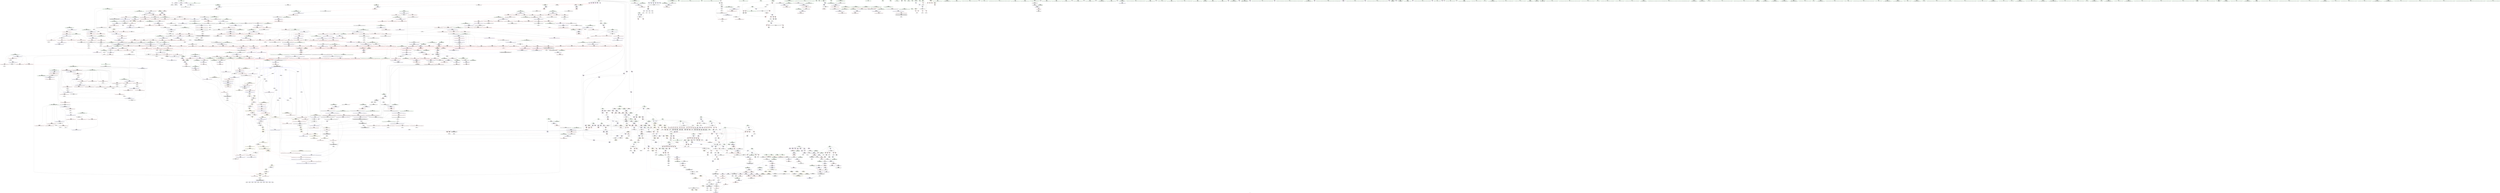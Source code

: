 digraph "SVFG" {
	label="SVFG";

	Node0x5608e06715e0 [shape=record,color=grey,label="{NodeID: 0\nNullPtr}"];
	Node0x5608e06715e0 -> Node0x5608e06d7c50[style=solid];
	Node0x5608e06715e0 -> Node0x5608e0705ef0[style=solid];
	Node0x5608e0743190 [shape=record,color=grey,label="{NodeID: 1882\n1632 = cmp(1628, 1631, )\n}"];
	Node0x5608e06da480 [shape=record,color=red,label="{NodeID: 775\n1215\<--1212\n\<--__n.addr\n_ZSt4__lgl\n}"];
	Node0x5608e06d0c80 [shape=record,color=black,label="{NodeID: 443\n2200\<--2199\n\<--\n_ZNSt20__copy_move_backwardILb1ELb1ESt26random_access_iterator_tagE13__copy_move_bIiEEPT_PKS3_S6_S4_\n}"];
	Node0x5608e06d0c80 -> Node0x5608e06e5a10[style=solid];
	Node0x5608e0710680 [shape=record,color=blue,label="{NodeID: 1218\n1940\<--1958\n__i\<--add.ptr\n_ZSt16__insertion_sortIPiN9__gnu_cxx5__ops15_Iter_less_iterEEvT_S4_T0_\n}"];
	Node0x5608e0710680 -> Node0x5608e0702ce0[style=dashed];
	Node0x5608e0710680 -> Node0x5608e0702db0[style=dashed];
	Node0x5608e0710680 -> Node0x5608e0702e80[style=dashed];
	Node0x5608e0710680 -> Node0x5608e0702f50[style=dashed];
	Node0x5608e0710680 -> Node0x5608e0703020[style=dashed];
	Node0x5608e0710680 -> Node0x5608e07030f0[style=dashed];
	Node0x5608e0710680 -> Node0x5608e07031c0[style=dashed];
	Node0x5608e0710680 -> Node0x5608e07108f0[style=dashed];
	Node0x5608e0710680 -> Node0x5608e07a5100[style=dashed];
	Node0x5608e06c4560 [shape=record,color=green,label="{NodeID: 111\n619\<--620\nthis.addr\<--this.addr_field_insensitive\n_ZNKSt6bitsetILm1000EE9referencecvbEv\n}"];
	Node0x5608e06c4560 -> Node0x5608e06ec6f0[style=solid];
	Node0x5608e06c4560 -> Node0x5608e07090b0[style=solid];
	Node0x5608e07a5100 [shape=record,color=black,label="{NodeID: 1993\nMR_394V_2 = PHI(MR_394V_1, MR_394V_4, )\npts\{1941 \}\n}"];
	Node0x5608e06dfeb0 [shape=record,color=red,label="{NodeID: 886\n1731\<--1691\n\<--__holeIndex.addr\n_ZSt11__push_heapIPiliN9__gnu_cxx5__ops14_Iter_less_valEEvT_T0_S5_T1_RT2_\n}"];
	Node0x5608e0854cf0 [shape=record,color=black,label="{NodeID: 2768\n857 = PHI(125, )\n2nd arg _ZSt13__lower_boundIPiiN9__gnu_cxx5__ops14_Iter_less_valEET_S4_S4_RKT0_T1_ }"];
	Node0x5608e0854cf0 -> Node0x5608e070a290[style=solid];
	Node0x5608e06e6980 [shape=record,color=purple,label="{NodeID: 554\n2210\<--2207\nadd.ptr2\<--\n_ZNSt20__copy_move_backwardILb1ELb1ESt26random_access_iterator_tagE13__copy_move_bIiEEPT_PKS3_S6_S4_\n}"];
	Node0x5608e06e6980 -> Node0x5608e06d0d50[style=solid];
	Node0x5608e06c94e0 [shape=record,color=green,label="{NodeID: 222\n1350\<--1351\n__last.addr\<--__last.addr_field_insensitive\n_ZSt13__heap_selectIPiN9__gnu_cxx5__ops15_Iter_less_iterEEvT_S4_S4_T0_\n}"];
	Node0x5608e06c94e0 -> Node0x5608e06dbce0[style=solid];
	Node0x5608e06c94e0 -> Node0x5608e070cc00[style=solid];
	Node0x5608e07b2cd0 [shape=record,color=yellow,style=double,label="{NodeID: 2104\n159V_1 = ENCHI(MR_159V_0)\npts\{871 \}\nFun[_ZSt7advanceIPilEvRT_T0_]|{<s0>55|<s1>55}}"];
	Node0x5608e07b2cd0:s0 -> Node0x5608e06f03e0[style=dashed,color=red];
	Node0x5608e07b2cd0:s1 -> Node0x5608e070b3a0[style=dashed,color=red];
	Node0x5608e0705170 [shape=record,color=red,label="{NodeID: 997\n2208\<--2179\n\<--_Num\n_ZNSt20__copy_move_backwardILb1ELb1ESt26random_access_iterator_tagE13__copy_move_bIiEEPT_PKS3_S6_S4_\n}"];
	Node0x5608e0705170 -> Node0x5608e073b510[style=solid];
	Node0x5608e0738c90 [shape=record,color=grey,label="{NodeID: 1772\n749 = Binary(744, 748, )\n|{<s0>41}}"];
	Node0x5608e0738c90:s0 -> Node0x5608e0856b00[style=solid,color=red];
	Node0x5608e06ec3b0 [shape=record,color=red,label="{NodeID: 665\n599\<--598\n\<--_M_bpos2\n_ZNSt6bitsetILm1000EE9referenceaSEb\n|{<s0>30}}"];
	Node0x5608e06ec3b0:s0 -> Node0x5608e08586b0[style=solid,color=red];
	Node0x5608e06d74a0 [shape=record,color=green,label="{NodeID: 333\n2175\<--2176\n__last.addr\<--__last.addr_field_insensitive\n_ZNSt20__copy_move_backwardILb1ELb1ESt26random_access_iterator_tagE13__copy_move_bIiEEPT_PKS3_S6_S4_\n}"];
	Node0x5608e06d74a0 -> Node0x5608e0704c90[style=solid];
	Node0x5608e06d74a0 -> Node0x5608e0711e10[style=solid];
	Node0x5608e07b9fb0 [shape=record,color=yellow,style=double,label="{NodeID: 2215\n349V_1 = ENCHI(MR_349V_0)\npts\{1435 1522 1571 1911 1943 2065 \}\nFun[_ZSt11__push_heapIPiliN9__gnu_cxx5__ops14_Iter_less_valEEvT_T0_S5_T1_RT2_]}"];
	Node0x5608e07b9fb0 -> Node0x5608e06e0530[style=dashed];
	Node0x5608e07b9fb0 -> Node0x5608e06e0600[style=dashed];
	Node0x5608e070ad20 [shape=record,color=blue,label="{NodeID: 1108\n973\<--970\nthis.addr\<--this\n_ZNK9__gnu_cxx5__ops14_Iter_less_valclIPiKiEEbT_RT0_\n}"];
	Node0x5608e070ad20 -> Node0x5608e06efc90[style=dashed];
	Node0x5608e06391e0 [shape=record,color=green,label="{NodeID: 1\n5\<--1\n\<--dummyObj\nCan only get source location for instruction, argument, global var or function.|{<s0>23}}"];
	Node0x5608e06391e0:s0 -> Node0x5608e0856cd0[style=solid,color=red];
	Node0x5608e0743310 [shape=record,color=grey,label="{NodeID: 1883\n1626 = cmp(1625, 631, )\n}"];
	Node0x5608e06da550 [shape=record,color=red,label="{NodeID: 776\n1242\<--1229\n\<--__first.addr\n_ZSt22__final_insertion_sortIPiN9__gnu_cxx5__ops15_Iter_less_iterEEvT_S4_T0_\n}"];
	Node0x5608e06da550 -> Node0x5608e06cf830[style=solid];
	Node0x5608e06d0d50 [shape=record,color=black,label="{NodeID: 444\n2169\<--2210\n_ZNSt20__copy_move_backwardILb1ELb1ESt26random_access_iterator_tagE13__copy_move_bIiEEPT_PKS3_S6_S4__ret\<--add.ptr2\n_ZNSt20__copy_move_backwardILb1ELb1ESt26random_access_iterator_tagE13__copy_move_bIiEEPT_PKS3_S6_S4_\n|{<s0>132}}"];
	Node0x5608e06d0d50:s0 -> Node0x5608e0852c30[style=solid,color=blue];
	Node0x5608e0710750 [shape=record,color=blue,label="{NodeID: 1219\n1942\<--1971\n__val\<--\n_ZSt16__insertion_sortIPiN9__gnu_cxx5__ops15_Iter_less_iterEEvT_S4_T0_\n}"];
	Node0x5608e0710750 -> Node0x5608e0703360[style=dashed];
	Node0x5608e0710750 -> Node0x5608e079fc00[style=dashed];
	Node0x5608e06c4630 [shape=record,color=green,label="{NodeID: 112\n637\<--638\nretval\<--retval_field_insensitive\n_Z2goiii\n}"];
	Node0x5608e06c4630 -> Node0x5608e06eca30[style=solid];
	Node0x5608e06c4630 -> Node0x5608e0709590[style=solid];
	Node0x5608e06c4630 -> Node0x5608e0709660[style=solid];
	Node0x5608e06c4630 -> Node0x5608e07098d0[style=solid];
	Node0x5608e06c4630 -> Node0x5608e07099a0[style=solid];
	Node0x5608e06c4630 -> Node0x5608e0709a70[style=solid];
	Node0x5608e06c4630 -> Node0x5608e0709b40[style=solid];
	Node0x5608e07a5600 [shape=record,color=black,label="{NodeID: 1994\nMR_396V_2 = PHI(MR_396V_1, MR_396V_3, )\npts\{1943 \}\n}"];
	Node0x5608e06dff80 [shape=record,color=red,label="{NodeID: 887\n1736\<--1691\n\<--__holeIndex.addr\n_ZSt11__push_heapIPiliN9__gnu_cxx5__ops14_Iter_less_valEEvT_T0_S5_T1_RT2_\n}"];
	Node0x5608e06dff80 -> Node0x5608e073bc90[style=solid];
	Node0x5608e0854e30 [shape=record,color=black,label="{NodeID: 2769\n1889 = PHI(1795, 1805, 1809, 1819, 1827, 1831, 1881, )\n0th arg _ZSt9iter_swapIPiS0_EvT_T0_ }"];
	Node0x5608e0854e30 -> Node0x5608e070ff30[style=solid];
	Node0x5608e06e6a50 [shape=record,color=red,label="{NodeID: 555\n266\<--4\n\<--w\n_Z5solvev\n}"];
	Node0x5608e06e6a50 -> Node0x5608e073c710[style=solid];
	Node0x5608e06c95b0 [shape=record,color=green,label="{NodeID: 223\n1352\<--1353\n__i\<--__i_field_insensitive\n_ZSt13__heap_selectIPiN9__gnu_cxx5__ops15_Iter_less_iterEEvT_S4_S4_T0_\n}"];
	Node0x5608e06c95b0 -> Node0x5608e06dbdb0[style=solid];
	Node0x5608e06c95b0 -> Node0x5608e06dbe80[style=solid];
	Node0x5608e06c95b0 -> Node0x5608e06dbf50[style=solid];
	Node0x5608e06c95b0 -> Node0x5608e06dc020[style=solid];
	Node0x5608e06c95b0 -> Node0x5608e070ccd0[style=solid];
	Node0x5608e06c95b0 -> Node0x5608e070cda0[style=solid];
	Node0x5608e0705240 [shape=record,color=red,label="{NodeID: 998\n2230\<--2221\nthis1\<--this.addr\n_ZNK9__gnu_cxx5__ops14_Val_less_iterclIiPiEEbRT_T0_\n}"];
	Node0x5608e0738e10 [shape=record,color=grey,label="{NodeID: 1773\n755 = Binary(750, 754, )\n|{<s0>41}}"];
	Node0x5608e0738e10:s0 -> Node0x5608e0856cd0[style=solid,color=red];
	Node0x5608e06ec480 [shape=record,color=red,label="{NodeID: 666\n604\<--603\n\<--_M_wp4\n_ZNSt6bitsetILm1000EE9referenceaSEb\n}"];
	Node0x5608e06ec480 -> Node0x5608e06ec550[style=solid];
	Node0x5608e06ec480 -> Node0x5608e0708f10[style=solid];
	Node0x5608e06d7570 [shape=record,color=green,label="{NodeID: 334\n2177\<--2178\n__result.addr\<--__result.addr_field_insensitive\n_ZNSt20__copy_move_backwardILb1ELb1ESt26random_access_iterator_tagE13__copy_move_bIiEEPT_PKS3_S6_S4_\n}"];
	Node0x5608e06d7570 -> Node0x5608e0704d60[style=solid];
	Node0x5608e06d7570 -> Node0x5608e0704e30[style=solid];
	Node0x5608e06d7570 -> Node0x5608e0711ee0[style=solid];
	Node0x5608e070adf0 [shape=record,color=blue,label="{NodeID: 1109\n975\<--971\n__it.addr\<--__it\n_ZNK9__gnu_cxx5__ops14_Iter_less_valclIPiKiEEbT_RT0_\n}"];
	Node0x5608e070adf0 -> Node0x5608e06efd60[style=dashed];
	Node0x5608e06c0b90 [shape=record,color=green,label="{NodeID: 2\n30\<--1\n.str\<--dummyObj\nGlob }"];
	Node0x5608e0743490 [shape=record,color=grey,label="{NodeID: 1884\n1877 = cmp(1875, 1876, )\n}"];
	Node0x5608e06da620 [shape=record,color=red,label="{NodeID: 777\n1249\<--1229\n\<--__first.addr\n_ZSt22__final_insertion_sortIPiN9__gnu_cxx5__ops15_Iter_less_iterEEvT_S4_T0_\n|{<s0>67}}"];
	Node0x5608e06da620:s0 -> Node0x5608e08617c0[style=solid,color=red];
	Node0x5608e06d0e20 [shape=record,color=black,label="{NodeID: 445\n2217\<--2235\n_ZNK9__gnu_cxx5__ops14_Val_less_iterclIiPiEEbRT_T0__ret\<--cmp\n_ZNK9__gnu_cxx5__ops14_Val_less_iterclIiPiEEbRT_T0_\n|{<s0>125}}"];
	Node0x5608e06d0e20:s0 -> Node0x5608e0852370[style=solid,color=blue];
	Node0x5608e0710820 [shape=record,color=blue,label="{NodeID: 1220\n1982\<--1981\n\<--\n_ZSt16__insertion_sortIPiN9__gnu_cxx5__ops15_Iter_less_iterEEvT_S4_T0_\n}"];
	Node0x5608e0710820 -> Node0x5608e079bb00[style=dashed];
	Node0x5608e06c4700 [shape=record,color=green,label="{NodeID: 113\n639\<--640\nx.addr\<--x.addr_field_insensitive\n_Z2goiii\n}"];
	Node0x5608e06c4700 -> Node0x5608e06ecb00[style=solid];
	Node0x5608e06c4700 -> Node0x5608e06ecbd0[style=solid];
	Node0x5608e06c4700 -> Node0x5608e06ecca0[style=solid];
	Node0x5608e06c4700 -> Node0x5608e06ecd70[style=solid];
	Node0x5608e06c4700 -> Node0x5608e06ece40[style=solid];
	Node0x5608e06c4700 -> Node0x5608e06ecf10[style=solid];
	Node0x5608e06c4700 -> Node0x5608e0709180[style=solid];
	Node0x5608e07a5b00 [shape=record,color=black,label="{NodeID: 1995\nMR_38V_3 = PHI(MR_38V_4, MR_38V_2, )\npts\{151 \}\n}"];
	Node0x5608e07a5b00 -> Node0x5608e06e8c70[style=dashed];
	Node0x5608e07a5b00 -> Node0x5608e06e8d40[style=dashed];
	Node0x5608e07a5b00 -> Node0x5608e06e8e10[style=dashed];
	Node0x5608e07a5b00 -> Node0x5608e06e8ee0[style=dashed];
	Node0x5608e07a5b00 -> Node0x5608e06e8fb0[style=dashed];
	Node0x5608e07a5b00 -> Node0x5608e06e9080[style=dashed];
	Node0x5608e07a5b00 -> Node0x5608e0707510[style=dashed];
	Node0x5608e06e0050 [shape=record,color=red,label="{NodeID: 888\n1744\<--1691\n\<--__holeIndex.addr\n_ZSt11__push_heapIPiliN9__gnu_cxx5__ops14_Iter_less_valEEvT_T0_S5_T1_RT2_\n}"];
	Node0x5608e0855450 [shape=record,color=black,label="{NodeID: 2770\n1890 = PHI(1796, 1806, 1810, 1820, 1828, 1832, 1882, )\n1st arg _ZSt9iter_swapIPiS0_EvT_T0_ }"];
	Node0x5608e0855450 -> Node0x5608e0710000[style=solid];
	Node0x5608e06e6b20 [shape=record,color=red,label="{NodeID: 556\n430\<--4\n\<--w\n_Z5solvev\n}"];
	Node0x5608e06e6b20 -> Node0x5608e0743010[style=solid];
	Node0x5608e06c9680 [shape=record,color=green,label="{NodeID: 224\n1360\<--1361\n_ZSt11__make_heapIPiN9__gnu_cxx5__ops15_Iter_less_iterEEvT_S4_RT0_\<--_ZSt11__make_heapIPiN9__gnu_cxx5__ops15_Iter_less_iterEEvT_S4_RT0__field_insensitive\n}"];
	Node0x5608e0705310 [shape=record,color=red,label="{NodeID: 999\n2231\<--2223\n\<--__val.addr\n_ZNK9__gnu_cxx5__ops14_Val_less_iterclIiPiEEbRT_T0_\n}"];
	Node0x5608e0705310 -> Node0x5608e07054b0[style=solid];
	Node0x5608e0738f90 [shape=record,color=grey,label="{NodeID: 1774\n284 = Binary(283, 181, )\n}"];
	Node0x5608e0738f90 -> Node0x5608e0741c90[style=solid];
	Node0x5608e06ec550 [shape=record,color=red,label="{NodeID: 667\n605\<--604\n\<--\n_ZNSt6bitsetILm1000EE9referenceaSEb\n}"];
	Node0x5608e06ec550 -> Node0x5608e0740490[style=solid];
	Node0x5608e06d7640 [shape=record,color=green,label="{NodeID: 335\n2179\<--2180\n_Num\<--_Num_field_insensitive\n_ZNSt20__copy_move_backwardILb1ELb1ESt26random_access_iterator_tagE13__copy_move_bIiEEPT_PKS3_S6_S4_\n}"];
	Node0x5608e06d7640 -> Node0x5608e0704f00[style=solid];
	Node0x5608e06d7640 -> Node0x5608e0704fd0[style=solid];
	Node0x5608e06d7640 -> Node0x5608e07050a0[style=solid];
	Node0x5608e06d7640 -> Node0x5608e0705170[style=solid];
	Node0x5608e06d7640 -> Node0x5608e0711fb0[style=solid];
	Node0x5608e070aec0 [shape=record,color=blue,label="{NodeID: 1110\n977\<--972\n__val.addr\<--__val\n_ZNK9__gnu_cxx5__ops14_Iter_less_valclIPiKiEEbT_RT0_\n}"];
	Node0x5608e070aec0 -> Node0x5608e06efe30[style=dashed];
	Node0x5608e06c0c20 [shape=record,color=green,label="{NodeID: 3\n32\<--1\n.str.1\<--dummyObj\nGlob }"];
	Node0x5608e0743610 [shape=record,color=grey,label="{NodeID: 1885\n198 = cmp(196, 197, )\n}"];
	Node0x5608e06da6f0 [shape=record,color=red,label="{NodeID: 778\n1250\<--1229\n\<--__first.addr\n_ZSt22__final_insertion_sortIPiN9__gnu_cxx5__ops15_Iter_less_iterEEvT_S4_T0_\n}"];
	Node0x5608e06da6f0 -> Node0x5608e06e4b70[style=solid];
	Node0x5608e06d0ef0 [shape=record,color=black,label="{NodeID: 446\n2245\<--2244\n\<--arraydecay\n_ZNSt12_Base_bitsetILm16EE11_M_do_resetEv\n}"];
	Node0x5608e07108f0 [shape=record,color=blue,label="{NodeID: 1221\n1940\<--1995\n__i\<--incdec.ptr\n_ZSt16__insertion_sortIPiN9__gnu_cxx5__ops15_Iter_less_iterEEvT_S4_T0_\n}"];
	Node0x5608e07108f0 -> Node0x5608e0702ce0[style=dashed];
	Node0x5608e07108f0 -> Node0x5608e0702db0[style=dashed];
	Node0x5608e07108f0 -> Node0x5608e0702e80[style=dashed];
	Node0x5608e07108f0 -> Node0x5608e0702f50[style=dashed];
	Node0x5608e07108f0 -> Node0x5608e0703020[style=dashed];
	Node0x5608e07108f0 -> Node0x5608e07030f0[style=dashed];
	Node0x5608e07108f0 -> Node0x5608e07031c0[style=dashed];
	Node0x5608e07108f0 -> Node0x5608e07108f0[style=dashed];
	Node0x5608e07108f0 -> Node0x5608e07a5100[style=dashed];
	Node0x5608e06c47d0 [shape=record,color=green,label="{NodeID: 114\n641\<--642\ny.addr\<--y.addr_field_insensitive\n_Z2goiii\n}"];
	Node0x5608e06c47d0 -> Node0x5608e06ecfe0[style=solid];
	Node0x5608e06c47d0 -> Node0x5608e06ed0b0[style=solid];
	Node0x5608e06c47d0 -> Node0x5608e06ed180[style=solid];
	Node0x5608e06c47d0 -> Node0x5608e06ed250[style=solid];
	Node0x5608e06c47d0 -> Node0x5608e06ed320[style=solid];
	Node0x5608e06c47d0 -> Node0x5608e06ed3f0[style=solid];
	Node0x5608e06c47d0 -> Node0x5608e06ed4c0[style=solid];
	Node0x5608e06c47d0 -> Node0x5608e0709250[style=solid];
	Node0x5608e07a6000 [shape=record,color=black,label="{NodeID: 1996\nMR_40V_2 = PHI(MR_40V_3, MR_40V_1, )\npts\{153 \}\n}"];
	Node0x5608e07a6000 -> Node0x5608e0707370[style=dashed];
	Node0x5608e06e0120 [shape=record,color=red,label="{NodeID: 889\n1712\<--1693\n\<--__topIndex.addr\n_ZSt11__push_heapIPiliN9__gnu_cxx5__ops14_Iter_less_valEEvT_T0_S5_T1_RT2_\n}"];
	Node0x5608e06e0120 -> Node0x5608e0742d10[style=solid];
	Node0x5608e0855710 [shape=record,color=black,label="{NodeID: 2771\n2238 = PHI(552, )\n0th arg _ZNSt12_Base_bitsetILm16EE11_M_do_resetEv }"];
	Node0x5608e0855710 -> Node0x5608e07123c0[style=solid];
	Node0x5608e06e6bf0 [shape=record,color=red,label="{NodeID: 557\n841\<--4\n\<--w\n_Z4goodii\n}"];
	Node0x5608e06e6bf0 -> Node0x5608e0744810[style=solid];
	Node0x5608e06c9780 [shape=record,color=green,label="{NodeID: 225\n1372\<--1373\n_ZNK9__gnu_cxx5__ops15_Iter_less_iterclIPiS3_EEbT_T0_\<--_ZNK9__gnu_cxx5__ops15_Iter_less_iterclIPiS3_EEbT_T0__field_insensitive\n}"];
	Node0x5608e07053e0 [shape=record,color=red,label="{NodeID: 1000\n2233\<--2225\n\<--__it.addr\n_ZNK9__gnu_cxx5__ops14_Val_less_iterclIiPiEEbRT_T0_\n}"];
	Node0x5608e07053e0 -> Node0x5608e0705580[style=solid];
	Node0x5608e0739110 [shape=record,color=grey,label="{NodeID: 1775\n1194 = Binary(1193, 602, )\n}"];
	Node0x5608e0739110 -> Node0x5608e070c0a0[style=solid];
	Node0x5608e06ec620 [shape=record,color=red,label="{NodeID: 668\n615\<--612\nthis1\<--this.addr\n_ZNSt6bitsetILm1000EE9referenceD2Ev\n}"];
	Node0x5608e06d7710 [shape=record,color=green,label="{NodeID: 336\n2204\<--2205\nllvm.memmove.p0i8.p0i8.i64\<--llvm.memmove.p0i8.p0i8.i64_field_insensitive\n}"];
	Node0x5608e070af90 [shape=record,color=blue,label="{NodeID: 1111\n994\<--990\n__first.addr\<--__first\n_ZSt10__distanceIPiENSt15iterator_traitsIT_E15difference_typeES2_S2_St26random_access_iterator_tag\n}"];
	Node0x5608e070af90 -> Node0x5608e06f00a0[style=dashed];
	Node0x5608e06c0ed0 [shape=record,color=green,label="{NodeID: 4\n34\<--1\nstderr\<--dummyObj\nGlob }"];
	Node0x5608e0743790 [shape=record,color=grey,label="{NodeID: 1886\n527 = cmp(524, 526, )\n}"];
	Node0x5608e06da7c0 [shape=record,color=red,label="{NodeID: 779\n1255\<--1229\n\<--__first.addr\n_ZSt22__final_insertion_sortIPiN9__gnu_cxx5__ops15_Iter_less_iterEEvT_S4_T0_\n}"];
	Node0x5608e06da7c0 -> Node0x5608e06e4c40[style=solid];
	Node0x5608e06d0fc0 [shape=record,color=purple,label="{NodeID: 447\n61\<--13\n\<--mark\n__cxx_global_var_init\n}"];
	Node0x5608e06d0fc0 -> Node0x5608e07378b0[style=solid];
	Node0x5608e07109c0 [shape=record,color=blue,label="{NodeID: 1222\n2004\<--2000\n__first.addr\<--__first\n_ZSt26__unguarded_insertion_sortIPiN9__gnu_cxx5__ops15_Iter_less_iterEEvT_S4_T0_\n}"];
	Node0x5608e07109c0 -> Node0x5608e0703430[style=dashed];
	Node0x5608e06c9b30 [shape=record,color=green,label="{NodeID: 115\n643\<--644\nk.addr\<--k.addr_field_insensitive\n_Z2goiii\n}"];
	Node0x5608e06c9b30 -> Node0x5608e06ed590[style=solid];
	Node0x5608e06c9b30 -> Node0x5608e06ed660[style=solid];
	Node0x5608e06c9b30 -> Node0x5608e06ed730[style=solid];
	Node0x5608e06c9b30 -> Node0x5608e06ed800[style=solid];
	Node0x5608e06c9b30 -> Node0x5608e06ed8d0[style=solid];
	Node0x5608e06c9b30 -> Node0x5608e0709320[style=solid];
	Node0x5608e07a6500 [shape=record,color=black,label="{NodeID: 1997\nMR_10V_3 = PHI(MR_10V_4, MR_10V_2, )\npts\{250000 \}\n|{|<s2>11|<s3>15|<s4>16|<s5>46}}"];
	Node0x5608e07a6500 -> Node0x5608e06ea9b0[style=dashed];
	Node0x5608e07a6500 -> Node0x5608e0707440[style=dashed];
	Node0x5608e07a6500:s2 -> Node0x5608e07b8980[style=dashed,color=red];
	Node0x5608e07a6500:s3 -> Node0x5608e07b8980[style=dashed,color=red];
	Node0x5608e07a6500:s4 -> Node0x5608e07b8980[style=dashed,color=red];
	Node0x5608e07a6500:s5 -> Node0x5608e07915a0[style=dashed,color=blue];
	Node0x5608e06e01f0 [shape=record,color=red,label="{NodeID: 890\n1715\<--1697\n\<--__comp.addr\n_ZSt11__push_heapIPiliN9__gnu_cxx5__ops14_Iter_less_valEEvT_T0_S5_T1_RT2_\n|{<s0>92}}"];
	Node0x5608e06e01f0:s0 -> Node0x5608e0861180[style=solid,color=red];
	Node0x5608e0855820 [shape=record,color=black,label="{NodeID: 2772\n74 = PHI(63, )\n0th arg _ZNSt6bitsetILm1000EEC2Ev }"];
	Node0x5608e0855820 -> Node0x5608e0705ff0[style=solid];
	Node0x5608e06e6cc0 [shape=record,color=red,label="{NodeID: 558\n186\<--7\n\<--h\n_Z5solvev\n}"];
	Node0x5608e06e6cc0 -> Node0x5608e0706740[style=solid];
	Node0x5608e06c9880 [shape=record,color=green,label="{NodeID: 226\n1379\<--1380\n_ZSt10__pop_heapIPiN9__gnu_cxx5__ops15_Iter_less_iterEEvT_S4_S4_RT0_\<--_ZSt10__pop_heapIPiN9__gnu_cxx5__ops15_Iter_less_iterEEvT_S4_S4_RT0__field_insensitive\n}"];
	Node0x5608e07054b0 [shape=record,color=red,label="{NodeID: 1001\n2232\<--2231\n\<--\n_ZNK9__gnu_cxx5__ops14_Val_less_iterclIiPiEEbRT_T0_\n}"];
	Node0x5608e07054b0 -> Node0x5608e0741990[style=solid];
	Node0x5608e0739290 [shape=record,color=grey,label="{NodeID: 1776\n1221 = Binary(1222, 1220, )\n}"];
	Node0x5608e0739290 -> Node0x5608e06cf690[style=solid];
	Node0x5608e06ec6f0 [shape=record,color=red,label="{NodeID: 669\n622\<--619\nthis1\<--this.addr\n_ZNKSt6bitsetILm1000EE9referencecvbEv\n}"];
	Node0x5608e06ec6f0 -> Node0x5608e06e44f0[style=solid];
	Node0x5608e06ec6f0 -> Node0x5608e06e45c0[style=solid];
	Node0x5608e06d7810 [shape=record,color=green,label="{NodeID: 337\n2221\<--2222\nthis.addr\<--this.addr_field_insensitive\n_ZNK9__gnu_cxx5__ops14_Val_less_iterclIiPiEEbRT_T0_\n}"];
	Node0x5608e06d7810 -> Node0x5608e0705240[style=solid];
	Node0x5608e06d7810 -> Node0x5608e0712150[style=solid];
	Node0x5608e070b060 [shape=record,color=blue,label="{NodeID: 1112\n996\<--991\n__last.addr\<--__last\n_ZSt10__distanceIPiENSt15iterator_traitsIT_E15difference_typeES2_S2_St26random_access_iterator_tag\n}"];
	Node0x5608e070b060 -> Node0x5608e06f0170[style=dashed];
	Node0x5608e06c0f60 [shape=record,color=green,label="{NodeID: 5\n35\<--1\n.str.2\<--dummyObj\nGlob }"];
	Node0x5608e0743910 [shape=record,color=grey,label="{NodeID: 1887\n987 = cmp(984, 986, )\n}"];
	Node0x5608e0743910 -> Node0x5608e06cea60[style=solid];
	Node0x5608e06da890 [shape=record,color=red,label="{NodeID: 780\n1262\<--1229\n\<--__first.addr\n_ZSt22__final_insertion_sortIPiN9__gnu_cxx5__ops15_Iter_less_iterEEvT_S4_T0_\n|{<s0>69}}"];
	Node0x5608e06da890:s0 -> Node0x5608e08617c0[style=solid,color=red];
	Node0x5608e06d1090 [shape=record,color=purple,label="{NodeID: 448\n68\<--13\n\<--mark\n__cxx_global_var_init\n}"];
	Node0x5608e0710a90 [shape=record,color=blue,label="{NodeID: 1223\n2006\<--2001\n__last.addr\<--__last\n_ZSt26__unguarded_insertion_sortIPiN9__gnu_cxx5__ops15_Iter_less_iterEEvT_S4_T0_\n}"];
	Node0x5608e0710a90 -> Node0x5608e0703500[style=dashed];
	Node0x5608e06c9c00 [shape=record,color=green,label="{NodeID: 116\n645\<--646\nref.tmp\<--ref.tmp_field_insensitive\n_Z2goiii\n|{<s0>33|<s1>34|<s2>35}}"];
	Node0x5608e06c9c00:s0 -> Node0x5608e08580a0[style=solid,color=red];
	Node0x5608e06c9c00:s1 -> Node0x5608e085f560[style=solid,color=red];
	Node0x5608e06c9c00:s2 -> Node0x5608e085df30[style=solid,color=red];
	Node0x5608e07a6a00 [shape=record,color=black,label="{NodeID: 1998\nMR_6V_5 = PHI(MR_6V_4, MR_6V_2, MR_6V_2, )\npts\{22 \}\n|{|<s1>91}}"];
	Node0x5608e07a6a00 -> Node0x5608e06df760[style=dashed];
	Node0x5608e07a6a00:s1 -> Node0x5608e07a0600[style=dashed,color=red];
	Node0x5608e06e02c0 [shape=record,color=red,label="{NodeID: 891\n1717\<--1699\n\<--__parent\n_ZSt11__push_heapIPiliN9__gnu_cxx5__ops14_Iter_less_valEEvT_T0_S5_T1_RT2_\n}"];
	Node0x5608e0855930 [shape=record,color=black,label="{NodeID: 2773\n1211 = PHI(1130, )\n0th arg _ZSt4__lgl }"];
	Node0x5608e0855930 -> Node0x5608e070c310[style=solid];
	Node0x5608e06e6d90 [shape=record,color=red,label="{NodeID: 559\n317\<--7\n\<--h\n_Z5solvev\n|{<s0>11}}"];
	Node0x5608e06e6d90:s0 -> Node0x5608e085f930[style=solid,color=red];
	Node0x5608e06c9980 [shape=record,color=green,label="{NodeID: 227\n1392\<--1393\n__first.addr\<--__first.addr_field_insensitive\n_ZSt11__sort_heapIPiN9__gnu_cxx5__ops15_Iter_less_iterEEvT_S4_RT0_\n}"];
	Node0x5608e06c9980 -> Node0x5608e06dc0f0[style=solid];
	Node0x5608e06c9980 -> Node0x5608e06dc1c0[style=solid];
	Node0x5608e06c9980 -> Node0x5608e070ce70[style=solid];
	Node0x5608e0705580 [shape=record,color=red,label="{NodeID: 1002\n2234\<--2233\n\<--\n_ZNK9__gnu_cxx5__ops14_Val_less_iterclIiPiEEbRT_T0_\n}"];
	Node0x5608e0705580 -> Node0x5608e0741990[style=solid];
	Node0x5608e0739410 [shape=record,color=grey,label="{NodeID: 1777\n292 = Binary(291, 181, )\n}"];
	Node0x5608e0739410 -> Node0x5608e06d9030[style=solid];
	Node0x5608e06ec7c0 [shape=record,color=red,label="{NodeID: 670\n624\<--623\n\<--_M_wp\n_ZNKSt6bitsetILm1000EE9referencecvbEv\n}"];
	Node0x5608e06ec7c0 -> Node0x5608e06ec890[style=solid];
	Node0x5608e06d78e0 [shape=record,color=green,label="{NodeID: 338\n2223\<--2224\n__val.addr\<--__val.addr_field_insensitive\n_ZNK9__gnu_cxx5__ops14_Val_less_iterclIiPiEEbRT_T0_\n}"];
	Node0x5608e06d78e0 -> Node0x5608e0705310[style=solid];
	Node0x5608e06d78e0 -> Node0x5608e0712220[style=solid];
	Node0x5608e070b130 [shape=record,color=blue,label="{NodeID: 1113\n1011\<--1008\n.addr\<--\n_ZSt19__iterator_categoryIPiENSt15iterator_traitsIT_E17iterator_categoryERKS2_\n}"];
	Node0x5608e06c0ff0 [shape=record,color=green,label="{NodeID: 6\n37\<--1\n.str.3\<--dummyObj\nGlob }"];
	Node0x5608e0743a90 [shape=record,color=grey,label="{NodeID: 1888\n1963 = cmp(1961, 1962, )\n}"];
	Node0x5608e06da960 [shape=record,color=red,label="{NodeID: 781\n1241\<--1231\n\<--__last.addr\n_ZSt22__final_insertion_sortIPiN9__gnu_cxx5__ops15_Iter_less_iterEEvT_S4_T0_\n}"];
	Node0x5608e06da960 -> Node0x5608e06cf760[style=solid];
	Node0x5608e06d1160 [shape=record,color=purple,label="{NodeID: 449\n69\<--13\n\<--mark\n__cxx_global_var_init\n}"];
	Node0x5608e06d1160 -> Node0x5608e0744090[style=solid];
	Node0x5608e0710b60 [shape=record,color=blue,label="{NodeID: 1224\n2008\<--2018\n__i\<--\n_ZSt26__unguarded_insertion_sortIPiN9__gnu_cxx5__ops15_Iter_less_iterEEvT_S4_T0_\n}"];
	Node0x5608e0710b60 -> Node0x5608e078a590[style=dashed];
	Node0x5608e06c9cd0 [shape=record,color=green,label="{NodeID: 117\n647\<--648\ncleanup.cond\<--cleanup.cond_field_insensitive\n_Z2goiii\n}"];
	Node0x5608e06c9cd0 -> Node0x5608e06ed9a0[style=solid];
	Node0x5608e06c9cd0 -> Node0x5608e07093f0[style=solid];
	Node0x5608e06c9cd0 -> Node0x5608e07094c0[style=solid];
	Node0x5608e07a6f00 [shape=record,color=black,label="{NodeID: 1999\nMR_320V_6 = PHI(MR_320V_5, MR_320V_3, MR_320V_3, )\npts\{1567 \}\n}"];
	Node0x5608e07a6f00 -> Node0x5608e06de8c0[style=dashed];
	Node0x5608e06e0390 [shape=record,color=red,label="{NodeID: 892\n1726\<--1699\n\<--__parent\n_ZSt11__push_heapIPiliN9__gnu_cxx5__ops14_Iter_less_valEEvT_T0_S5_T1_RT2_\n}"];
	Node0x5608e0855a40 [shape=record,color=black,label="{NodeID: 2774\n1551 = PHI(1464, 1434, 1529, 1533, 1521, 1614, 1641, 1570, 1727, 1695, 1914, 1918, 1910, 1969, 1942, 2069, 2084, 2064, )\n0th arg _ZSt4moveIRiEONSt16remove_referenceIT_E4typeEOS2_ }"];
	Node0x5608e0855a40 -> Node0x5608e070deb0[style=solid];
	Node0x5608e06e6e60 [shape=record,color=red,label="{NodeID: 560\n321\<--7\n\<--h\n_Z5solvev\n}"];
	Node0x5608e06c9a50 [shape=record,color=green,label="{NodeID: 228\n1394\<--1395\n__last.addr\<--__last.addr_field_insensitive\n_ZSt11__sort_heapIPiN9__gnu_cxx5__ops15_Iter_less_iterEEvT_S4_RT0_\n}"];
	Node0x5608e06c9a50 -> Node0x5608e06dc290[style=solid];
	Node0x5608e06c9a50 -> Node0x5608e06dc360[style=solid];
	Node0x5608e06c9a50 -> Node0x5608e06dc430[style=solid];
	Node0x5608e06c9a50 -> Node0x5608e06dc500[style=solid];
	Node0x5608e06c9a50 -> Node0x5608e070cf40[style=solid];
	Node0x5608e06c9a50 -> Node0x5608e070d0e0[style=solid];
	Node0x5608e0705650 [shape=record,color=red,label="{NodeID: 1003\n2242\<--2239\nthis1\<--this.addr\n_ZNSt12_Base_bitsetILm16EE11_M_do_resetEv\n}"];
	Node0x5608e0705650 -> Node0x5608e06e5ae0[style=solid];
	Node0x5608e0705650 -> Node0x5608e06e5bb0[style=solid];
	Node0x5608e0739590 [shape=record,color=grey,label="{NodeID: 1778\n453 = Binary(452, 181, )\n}"];
	Node0x5608e0739590 -> Node0x5608e0708140[style=solid];
	Node0x5608e06ec890 [shape=record,color=red,label="{NodeID: 671\n625\<--624\n\<--\n_ZNKSt6bitsetILm1000EE9referencecvbEv\n}"];
	Node0x5608e06ec890 -> Node0x5608e073ec90[style=solid];
	Node0x5608e06d79b0 [shape=record,color=green,label="{NodeID: 339\n2225\<--2226\n__it.addr\<--__it.addr_field_insensitive\n_ZNK9__gnu_cxx5__ops14_Val_less_iterclIiPiEEbRT_T0_\n}"];
	Node0x5608e06d79b0 -> Node0x5608e07053e0[style=solid];
	Node0x5608e06d79b0 -> Node0x5608e07122f0[style=solid];
	Node0x5608e070b200 [shape=record,color=blue,label="{NodeID: 1114\n1020\<--1016\n__i.addr\<--__i\n_ZSt9__advanceIPilEvRT_T0_St26random_access_iterator_tag\n}"];
	Node0x5608e070b200 -> Node0x5608e06f0240[style=dashed];
	Node0x5608e06c18c0 [shape=record,color=green,label="{NodeID: 7\n39\<--1\n.str.4\<--dummyObj\nGlob }"];
	Node0x5608e0743c10 [shape=record,color=grey,label="{NodeID: 1889\n394 = cmp(389, 393, )\n}"];
	Node0x5608e06daa30 [shape=record,color=red,label="{NodeID: 782\n1257\<--1231\n\<--__last.addr\n_ZSt22__final_insertion_sortIPiN9__gnu_cxx5__ops15_Iter_less_iterEEvT_S4_T0_\n|{<s0>68}}"];
	Node0x5608e06daa30:s0 -> Node0x5608e0857f90[style=solid,color=red];
	Node0x5608e07d90a0 [shape=record,color=yellow,style=double,label="{NodeID: 2664\n6V_2 = CSCHI(MR_6V_1)\npts\{22 \}\nCS[]|{<s0>97|<s1>99|<s2>100|<s3>102|<s4>104|<s5>105|<s6>108}}"];
	Node0x5608e07d90a0:s0 -> Node0x5608e078d500[style=dashed,color=blue];
	Node0x5608e07d90a0:s1 -> Node0x5608e078d500[style=dashed,color=blue];
	Node0x5608e07d90a0:s2 -> Node0x5608e078d500[style=dashed,color=blue];
	Node0x5608e07d90a0:s3 -> Node0x5608e078d500[style=dashed,color=blue];
	Node0x5608e07d90a0:s4 -> Node0x5608e078d500[style=dashed,color=blue];
	Node0x5608e07d90a0:s5 -> Node0x5608e078d500[style=dashed,color=blue];
	Node0x5608e07d90a0:s6 -> Node0x5608e079ac00[style=dashed,color=blue];
	Node0x5608e06d1230 [shape=record,color=purple,label="{NodeID: 450\n349\<--13\narrayidx65\<--mark\n_Z5solvev\n|{<s0>14}}"];
	Node0x5608e06d1230:s0 -> Node0x5608e08538b0[style=solid,color=red];
	Node0x5608e0710c30 [shape=record,color=blue,label="{NodeID: 1225\n2008\<--2030\n__i\<--incdec.ptr\n_ZSt26__unguarded_insertion_sortIPiN9__gnu_cxx5__ops15_Iter_less_iterEEvT_S4_T0_\n}"];
	Node0x5608e0710c30 -> Node0x5608e078a590[style=dashed];
	Node0x5608e06c9da0 [shape=record,color=green,label="{NodeID: 118\n649\<--650\nref.tmp2\<--ref.tmp2_field_insensitive\n_Z2goiii\n|{<s0>36|<s1>37|<s2>38}}"];
	Node0x5608e06c9da0:s0 -> Node0x5608e08580a0[style=solid,color=red];
	Node0x5608e06c9da0:s1 -> Node0x5608e0861b50[style=solid,color=red];
	Node0x5608e06c9da0:s2 -> Node0x5608e085df30[style=solid,color=red];
	Node0x5608e07a7400 [shape=record,color=black,label="{NodeID: 2000\nMR_328V_8 = PHI(MR_328V_7, MR_328V_3, MR_328V_3, )\npts\{1575 \}\n}"];
	Node0x5608e06e0460 [shape=record,color=red,label="{NodeID: 893\n1734\<--1699\n\<--__parent\n_ZSt11__push_heapIPiliN9__gnu_cxx5__ops14_Iter_less_valEEvT_T0_S5_T1_RT2_\n}"];
	Node0x5608e06e0460 -> Node0x5608e070f160[style=solid];
	Node0x5608e0856680 [shape=record,color=black,label="{NodeID: 2775\n1088 = PHI(1072, )\n0th arg _ZNSt12_Base_bitsetILm16EE12_S_whichwordEm }"];
	Node0x5608e0856680 -> Node0x5608e070baf0[style=solid];
	Node0x5608e06e6f30 [shape=record,color=red,label="{NodeID: 561\n322\<--9\n\<--hh\n_Z5solvev\n}"];
	Node0x5608e06d1cf0 [shape=record,color=green,label="{NodeID: 229\n1396\<--1397\n__comp.addr\<--__comp.addr_field_insensitive\n_ZSt11__sort_heapIPiN9__gnu_cxx5__ops15_Iter_less_iterEEvT_S4_RT0_\n}"];
	Node0x5608e06d1cf0 -> Node0x5608e06dc5d0[style=solid];
	Node0x5608e06d1cf0 -> Node0x5608e070d010[style=solid];
	Node0x5608e0705720 [shape=record,color=red,label="{NodeID: 1004\n2257\<--2256\ndummyVal\<--offset_0\n_ZNSt20__copy_move_backwardILb1ELb1ESt26random_access_iterator_tagE13__copy_move_bIiEEPT_PKS3_S6_S4_\n}"];
	Node0x5608e0705720 -> Node0x5608e0712080[style=solid];
	Node0x5608e0739710 [shape=record,color=grey,label="{NodeID: 1779\n713 = Binary(708, 712, )\n|{<s0>39}}"];
	Node0x5608e0739710:s0 -> Node0x5608e0856b00[style=solid,color=red];
	Node0x5608e06ec960 [shape=record,color=red,label="{NodeID: 672\n627\<--626\n\<--_M_bpos\n_ZNKSt6bitsetILm1000EE9referencecvbEv\n|{<s0>31}}"];
	Node0x5608e06ec960:s0 -> Node0x5608e08586b0[style=solid,color=red];
	Node0x5608e06d7a80 [shape=record,color=green,label="{NodeID: 340\n2239\<--2240\nthis.addr\<--this.addr_field_insensitive\n_ZNSt12_Base_bitsetILm16EE11_M_do_resetEv\n}"];
	Node0x5608e06d7a80 -> Node0x5608e0705650[style=solid];
	Node0x5608e06d7a80 -> Node0x5608e07123c0[style=solid];
	Node0x5608e07ba6c0 [shape=record,color=yellow,style=double,label="{NodeID: 2222\n166V_1 = ENCHI(MR_166V_0)\npts\{1670000 1670001 1730000 1730001 6460000 6460001 6500000 6500001 \}\nFun[_ZNSt6bitsetILm1000EEixEm]|{<s0>28|<s1>28}}"];
	Node0x5608e07ba6c0:s0 -> Node0x5608e070b6e0[style=dashed,color=red];
	Node0x5608e07ba6c0:s1 -> Node0x5608e070b7b0[style=dashed,color=red];
	Node0x5608e070b2d0 [shape=record,color=blue,label="{NodeID: 1115\n1022\<--1017\n__n.addr\<--__n\n_ZSt9__advanceIPilEvRT_T0_St26random_access_iterator_tag\n}"];
	Node0x5608e070b2d0 -> Node0x5608e06f0310[style=dashed];
	Node0x5608e06c1950 [shape=record,color=green,label="{NodeID: 8\n41\<--1\n__PRETTY_FUNCTION__._Z5solvev\<--dummyObj\nGlob }"];
	Node0x5608e0743d90 [shape=record,color=grey,label="{NodeID: 1890\n1506 = cmp(1503, 1505, )\n}"];
	Node0x5608e0743d90 -> Node0x5608e06d0050[style=solid];
	Node0x5608e06dab00 [shape=record,color=red,label="{NodeID: 783\n1263\<--1231\n\<--__last.addr\n_ZSt22__final_insertion_sortIPiN9__gnu_cxx5__ops15_Iter_less_iterEEvT_S4_T0_\n|{<s0>69}}"];
	Node0x5608e06dab00:s0 -> Node0x5608e08619d0[style=solid,color=red];
	Node0x5608e06d1300 [shape=record,color=purple,label="{NodeID: 451\n398\<--13\narrayidx92\<--mark\n_Z5solvev\n|{<s0>17}}"];
	Node0x5608e06d1300:s0 -> Node0x5608e0860270[style=solid,color=red];
	Node0x5608e0710d00 [shape=record,color=blue,label="{NodeID: 1226\n2038\<--2035\n__first.addr\<--__first\n_ZSt13move_backwardIPiS0_ET0_T_S2_S1_\n}"];
	Node0x5608e0710d00 -> Node0x5608e0703840[style=dashed];
	Node0x5608e06c9e70 [shape=record,color=green,label="{NodeID: 119\n651\<--652\nkl\<--kl_field_insensitive\n_Z2goiii\n}"];
	Node0x5608e06c9e70 -> Node0x5608e06eda70[style=solid];
	Node0x5608e06c9e70 -> Node0x5608e06edb40[style=solid];
	Node0x5608e06c9e70 -> Node0x5608e06edc10[style=solid];
	Node0x5608e06c9e70 -> Node0x5608e0709730[style=solid];
	Node0x5608e07a7900 [shape=record,color=black,label="{NodeID: 2001\nMR_369V_4 = PHI(MR_369V_5, MR_369V_3, )\npts\{1845 \}\n}"];
	Node0x5608e07a7900 -> Node0x5608e06e1cc0[style=dashed];
	Node0x5608e07a7900 -> Node0x5608e06e1d90[style=dashed];
	Node0x5608e07a7900 -> Node0x5608e06e1e60[style=dashed];
	Node0x5608e07a7900 -> Node0x5608e07017c0[style=dashed];
	Node0x5608e07a7900 -> Node0x5608e0701890[style=dashed];
	Node0x5608e07a7900 -> Node0x5608e0701960[style=dashed];
	Node0x5608e07a7900 -> Node0x5608e070fbf0[style=dashed];
	Node0x5608e07a7900 -> Node0x5608e070fe60[style=dashed];
	Node0x5608e06e0530 [shape=record,color=red,label="{NodeID: 894\n1729\<--1728\n\<--call2\n_ZSt11__push_heapIPiliN9__gnu_cxx5__ops14_Iter_less_valEEvT_T0_S5_T1_RT2_\n}"];
	Node0x5608e06e0530 -> Node0x5608e070f090[style=solid];
	Node0x5608e0856790 [shape=record,color=black,label="{NodeID: 2776\n491 = PHI(274, )\n0th arg _ZSt4sortIPiEvT_S1_ }"];
	Node0x5608e0856790 -> Node0x5608e0708550[style=solid];
	Node0x5608e06e7000 [shape=record,color=red,label="{NodeID: 562\n327\<--9\n\<--hh\n_Z5solvev\n}"];
	Node0x5608e06e7000 -> Node0x5608e0742290[style=solid];
	Node0x5608e06d1dc0 [shape=record,color=green,label="{NodeID: 230\n1424\<--1425\n__first.addr\<--__first.addr_field_insensitive\n_ZSt11__make_heapIPiN9__gnu_cxx5__ops15_Iter_less_iterEEvT_S4_RT0_\n}"];
	Node0x5608e06d1dc0 -> Node0x5608e06dc6a0[style=solid];
	Node0x5608e06d1dc0 -> Node0x5608e06dc770[style=solid];
	Node0x5608e06d1dc0 -> Node0x5608e06dc840[style=solid];
	Node0x5608e06d1dc0 -> Node0x5608e06dc910[style=solid];
	Node0x5608e06d1dc0 -> Node0x5608e070d1b0[style=solid];
	Node0x5608e07057f0 [shape=record,color=blue,label="{NodeID: 1005\n4\<--5\nw\<--\nGlob }"];
	Node0x5608e07057f0 -> Node0x5608e07b1a20[style=dashed];
	Node0x5608e0739890 [shape=record,color=grey,label="{NodeID: 1780\n719 = Binary(714, 718, )\n|{<s0>39}}"];
	Node0x5608e0739890:s0 -> Node0x5608e0856cd0[style=solid,color=red];
	Node0x5608e06eca30 [shape=record,color=red,label="{NodeID: 673\n764\<--637\n\<--retval\n_Z2goiii\n}"];
	Node0x5608e06eca30 -> Node0x5608e06ce580[style=solid];
	Node0x5608e06d7b50 [shape=record,color=green,label="{NodeID: 341\n55\<--2248\n_GLOBAL__sub_I_Burunduk1_2_1.cpp\<--_GLOBAL__sub_I_Burunduk1_2_1.cpp_field_insensitive\n}"];
	Node0x5608e06d7b50 -> Node0x5608e0705df0[style=solid];
	Node0x5608e070b3a0 [shape=record,color=blue,label="{NodeID: 1116\n1027\<--1029\n\<--add.ptr\n_ZSt9__advanceIPilEvRT_T0_St26random_access_iterator_tag\n|{<s0>55}}"];
	Node0x5608e070b3a0:s0 -> Node0x5608e07d7100[style=dashed,color=blue];
	Node0x5608e06c19e0 [shape=record,color=green,label="{NodeID: 9\n43\<--1\n.str.5\<--dummyObj\nGlob }"];
	Node0x5608e0743f10 [shape=record,color=grey,label="{NodeID: 1891\n2023 = cmp(2021, 2022, )\n}"];
	Node0x5608e06dabd0 [shape=record,color=red,label="{NodeID: 784\n1284\<--1273\n\<--__first.addr\n_ZSt14__partial_sortIPiN9__gnu_cxx5__ops15_Iter_less_iterEEvT_S4_S4_T0_\n|{<s0>70}}"];
	Node0x5608e06dabd0:s0 -> Node0x5608e08539f0[style=solid,color=red];
	Node0x5608e06d13d0 [shape=record,color=purple,label="{NodeID: 452\n435\<--13\n\<--mark\n_Z5solvev\n|{<s0>20}}"];
	Node0x5608e06d13d0:s0 -> Node0x5608e0860270[style=solid,color=red];
	Node0x5608e0710dd0 [shape=record,color=blue,label="{NodeID: 1227\n2040\<--2036\n__last.addr\<--__last\n_ZSt13move_backwardIPiS0_ET0_T_S2_S1_\n}"];
	Node0x5608e0710dd0 -> Node0x5608e0703910[style=dashed];
	Node0x5608e06c9f40 [shape=record,color=green,label="{NodeID: 120\n653\<--654\nkr\<--kr_field_insensitive\n_Z2goiii\n}"];
	Node0x5608e06c9f40 -> Node0x5608e06edce0[style=solid];
	Node0x5608e06c9f40 -> Node0x5608e06eddb0[style=solid];
	Node0x5608e06c9f40 -> Node0x5608e06ede80[style=solid];
	Node0x5608e06c9f40 -> Node0x5608e0709800[style=solid];
	Node0x5608e07a7e00 [shape=record,color=black,label="{NodeID: 2002\nMR_54V_3 = PHI(MR_54V_5, MR_54V_2, )\npts\{169 \}\n}"];
	Node0x5608e07a7e00 -> Node0x5608e06e9f20[style=dashed];
	Node0x5608e07a7e00 -> Node0x5608e06e9ff0[style=dashed];
	Node0x5608e07a7e00 -> Node0x5608e0708070[style=dashed];
	Node0x5608e07a7e00 -> Node0x5608e07a7e00[style=dashed];
	Node0x5608e06e0600 [shape=record,color=red,label="{NodeID: 895\n1742\<--1741\n\<--call6\n_ZSt11__push_heapIPiliN9__gnu_cxx5__ops14_Iter_less_valEEvT_T0_S5_T1_RT2_\n}"];
	Node0x5608e06e0600 -> Node0x5608e070f300[style=solid];
	Node0x5608e08568a0 [shape=record,color=black,label="{NodeID: 2777\n492 = PHI(273, )\n1st arg _ZSt4sortIPiEvT_S1_ }"];
	Node0x5608e08568a0 -> Node0x5608e0708620[style=solid];
	Node0x5608e06e70d0 [shape=record,color=red,label="{NodeID: 563\n344\<--9\n\<--hh\n_Z5solvev\n}"];
	Node0x5608e06e70d0 -> Node0x5608e0744690[style=solid];
	Node0x5608e06d1e90 [shape=record,color=green,label="{NodeID: 231\n1426\<--1427\n__last.addr\<--__last.addr_field_insensitive\n_ZSt11__make_heapIPiN9__gnu_cxx5__ops15_Iter_less_iterEEvT_S4_RT0_\n}"];
	Node0x5608e06d1e90 -> Node0x5608e06dc9e0[style=solid];
	Node0x5608e06d1e90 -> Node0x5608e06dcab0[style=solid];
	Node0x5608e06d1e90 -> Node0x5608e070d280[style=solid];
	Node0x5608e07058f0 [shape=record,color=blue,label="{NodeID: 1006\n7\<--5\nh\<--\nGlob }"];
	Node0x5608e07058f0 -> Node0x5608e07b1a20[style=dashed];
	Node0x5608e0739a10 [shape=record,color=grey,label="{NodeID: 1781\n731 = Binary(726, 730, )\n|{<s0>40}}"];
	Node0x5608e0739a10:s0 -> Node0x5608e0856b00[style=solid,color=red];
	Node0x5608e06ecb00 [shape=record,color=red,label="{NodeID: 674\n658\<--639\n\<--x.addr\n_Z2goiii\n|{<s0>32}}"];
	Node0x5608e06ecb00:s0 -> Node0x5608e0861540[style=solid,color=red];
	Node0x5608e06d7c50 [shape=record,color=black,label="{NodeID: 342\n2\<--3\ndummyVal\<--dummyVal\n}"];
	Node0x5608e070b470 [shape=record,color=blue,label="{NodeID: 1117\n1036\<--1033\nthis.addr\<--this\n_ZNSt6bitsetILm1000EE9referenceC2ERS0_m\n}"];
	Node0x5608e070b470 -> Node0x5608e06f04b0[style=dashed];
	Node0x5608e06c1ab0 [shape=record,color=green,label="{NodeID: 10\n45\<--1\n.str.6\<--dummyObj\nGlob }"];
	Node0x5608e0744090 [shape=record,color=grey,label="{NodeID: 1892\n70 = cmp(64, 69, )\n}"];
	Node0x5608e06daca0 [shape=record,color=red,label="{NodeID: 785\n1290\<--1273\n\<--__first.addr\n_ZSt14__partial_sortIPiN9__gnu_cxx5__ops15_Iter_less_iterEEvT_S4_S4_T0_\n|{<s0>71}}"];
	Node0x5608e06daca0:s0 -> Node0x5608e085fbe0[style=solid,color=red];
	Node0x5608e06d14a0 [shape=record,color=purple,label="{NodeID: 453\n669\<--13\narrayidx\<--mark\n_Z2goiii\n|{<s0>33}}"];
	Node0x5608e06d14a0:s0 -> Node0x5608e0860270[style=solid,color=red];
	Node0x5608e0710ea0 [shape=record,color=blue,label="{NodeID: 1228\n2042\<--2037\n__result.addr\<--__result\n_ZSt13move_backwardIPiS0_ET0_T_S2_S1_\n}"];
	Node0x5608e0710ea0 -> Node0x5608e07039e0[style=dashed];
	Node0x5608e06ca010 [shape=record,color=green,label="{NodeID: 121\n661\<--662\n_Z4goodii\<--_Z4goodii_field_insensitive\n}"];
	Node0x5608e07a8300 [shape=record,color=black,label="{NodeID: 2003\nMR_56V_3 = PHI(MR_56V_4, MR_56V_2, )\npts\{171 \}\n}"];
	Node0x5608e07a8300 -> Node0x5608e06ea0c0[style=dashed];
	Node0x5608e07a8300 -> Node0x5608e06ea190[style=dashed];
	Node0x5608e07a8300 -> Node0x5608e06ea260[style=dashed];
	Node0x5608e07a8300 -> Node0x5608e06ea330[style=dashed];
	Node0x5608e07a8300 -> Node0x5608e0708140[style=dashed];
	Node0x5608e06e06d0 [shape=record,color=red,label="{NodeID: 896\n1761\<--1752\nthis1\<--this.addr\n_ZNK9__gnu_cxx5__ops14_Iter_less_valclIPiiEEbT_RT0_\n}"];
	Node0x5608e08569b0 [shape=record,color=black,label="{NodeID: 2778\n1008 = PHI(925, 963, )\n0th arg _ZSt19__iterator_categoryIPiENSt15iterator_traitsIT_E17iterator_categoryERKS2_ }"];
	Node0x5608e08569b0 -> Node0x5608e070b130[style=solid];
	Node0x5608e06e71a0 [shape=record,color=red,label="{NodeID: 564\n693\<--9\n\<--hh\n_Z2goiii\n}"];
	Node0x5608e06e71a0 -> Node0x5608e073a490[style=solid];
	Node0x5608e06d1f60 [shape=record,color=green,label="{NodeID: 232\n1428\<--1429\n__comp.addr\<--__comp.addr_field_insensitive\n_ZSt11__make_heapIPiN9__gnu_cxx5__ops15_Iter_less_iterEEvT_S4_RT0_\n}"];
	Node0x5608e06d1f60 -> Node0x5608e06dcb80[style=solid];
	Node0x5608e06d1f60 -> Node0x5608e070d350[style=solid];
	Node0x5608e07059f0 [shape=record,color=blue,label="{NodeID: 1007\n9\<--5\nhh\<--\nGlob }"];
	Node0x5608e07059f0 -> Node0x5608e07915a0[style=dashed];
	Node0x5608e0739b90 [shape=record,color=grey,label="{NodeID: 1782\n448 = Binary(447, 444, )\n}"];
	Node0x5608e0739b90 -> Node0x5608e0708070[style=solid];
	Node0x5608e06ecbd0 [shape=record,color=red,label="{NodeID: 675\n670\<--639\n\<--x.addr\n_Z2goiii\n}"];
	Node0x5608e06ecbd0 -> Node0x5608e06cde30[style=solid];
	Node0x5608e06d7d50 [shape=record,color=black,label="{NodeID: 343\n771\<--5\nmain_ret\<--\nmain\n}"];
	Node0x5608e070b540 [shape=record,color=blue,label="{NodeID: 1118\n1038\<--1034\n__b.addr\<--__b\n_ZNSt6bitsetILm1000EE9referenceC2ERS0_m\n}"];
	Node0x5608e070b540 -> Node0x5608e06f0580[style=dashed];
	Node0x5608e06c1bb0 [shape=record,color=green,label="{NodeID: 11\n47\<--1\n.str.7\<--dummyObj\nGlob }"];
	Node0x5608e0744210 [shape=record,color=grey,label="{NodeID: 1893\n883 = cmp(882, 631, )\n}"];
	Node0x5608e06dad70 [shape=record,color=red,label="{NodeID: 786\n1285\<--1275\n\<--__middle.addr\n_ZSt14__partial_sortIPiN9__gnu_cxx5__ops15_Iter_less_iterEEvT_S4_S4_T0_\n|{<s0>70}}"];
	Node0x5608e06dad70:s0 -> Node0x5608e0853b30[style=solid,color=red];
	Node0x5608e07d9620 [shape=record,color=yellow,style=double,label="{NodeID: 2668\n6V_2 = CSCHI(MR_6V_1)\npts\{22 \}\nCS[]|{<s0>115|<s1>115}}"];
	Node0x5608e07d9620:s0 -> Node0x5608e0703360[style=dashed,color=blue];
	Node0x5608e07d9620:s1 -> Node0x5608e0710820[style=dashed,color=blue];
	Node0x5608e06d1570 [shape=record,color=purple,label="{NodeID: 454\n686\<--13\narrayidx4\<--mark\n_Z2goiii\n|{<s0>36}}"];
	Node0x5608e06d1570:s0 -> Node0x5608e0860270[style=solid,color=red];
	Node0x5608e0710f70 [shape=record,color=blue,label="{NodeID: 1229\n2062\<--2059\n__last.addr\<--__last\n_ZSt25__unguarded_linear_insertIPiN9__gnu_cxx5__ops14_Val_less_iterEEvT_T0_\n}"];
	Node0x5608e0710f70 -> Node0x5608e0703ab0[style=dashed];
	Node0x5608e0710f70 -> Node0x5608e0703b80[style=dashed];
	Node0x5608e0710f70 -> Node0x5608e0789190[style=dashed];
	Node0x5608e06ca110 [shape=record,color=green,label="{NodeID: 122\n769\<--770\nmain\<--main_field_insensitive\n}"];
	Node0x5608e07a8800 [shape=record,color=black,label="{NodeID: 2004\nMR_58V_6 = PHI(MR_58V_8, MR_58V_2, )\npts\{160000 \}\n|{|<s1>21|<s2>23|<s3>46}}"];
	Node0x5608e07a8800 -> Node0x5608e07a8800[style=dashed];
	Node0x5608e07a8800:s1 -> Node0x5608e07b81c0[style=dashed,color=red];
	Node0x5608e07a8800:s2 -> Node0x5608e078bbf0[style=dashed,color=red];
	Node0x5608e07a8800:s3 -> Node0x5608e07915a0[style=dashed,color=blue];
	Node0x5608e06e07a0 [shape=record,color=red,label="{NodeID: 897\n1762\<--1754\n\<--__it.addr\n_ZNK9__gnu_cxx5__ops14_Iter_less_valclIPiiEEbT_RT0_\n}"];
	Node0x5608e06e07a0 -> Node0x5608e06e0940[style=solid];
	Node0x5608e0856b00 [shape=record,color=black,label="{NodeID: 2779\n634 = PHI(443, 713, 731, 749, )\n0th arg _Z2goiii }"];
	Node0x5608e0856b00 -> Node0x5608e0709180[style=solid];
	Node0x5608e06e7270 [shape=record,color=red,label="{NodeID: 565\n848\<--9\n\<--hh\n_Z4goodii\n}"];
	Node0x5608e06e7270 -> Node0x5608e0744c90[style=solid];
	Node0x5608e06d2030 [shape=record,color=green,label="{NodeID: 233\n1430\<--1431\n__len\<--__len_field_insensitive\n_ZSt11__make_heapIPiN9__gnu_cxx5__ops15_Iter_less_iterEEvT_S4_RT0_\n}"];
	Node0x5608e06d2030 -> Node0x5608e06dcc50[style=solid];
	Node0x5608e06d2030 -> Node0x5608e06dcd20[style=solid];
	Node0x5608e06d2030 -> Node0x5608e070d420[style=solid];
	Node0x5608e0705af0 [shape=record,color=blue,label="{NodeID: 1008\n11\<--5\nb\<--\nGlob }"];
	Node0x5608e0705af0 -> Node0x5608e07b1a20[style=dashed];
	Node0x5608e0739d10 [shape=record,color=grey,label="{NodeID: 1783\n737 = Binary(732, 736, )\n|{<s0>40}}"];
	Node0x5608e0739d10:s0 -> Node0x5608e0856cd0[style=solid,color=red];
	Node0x5608e06ecca0 [shape=record,color=red,label="{NodeID: 676\n687\<--639\n\<--x.addr\n_Z2goiii\n}"];
	Node0x5608e06ecca0 -> Node0x5608e06cdfd0[style=solid];
	Node0x5608e06d7e20 [shape=record,color=black,label="{NodeID: 344\n20\<--19\n\<--y\nCan only get source location for instruction, argument, global var or function.}"];
	Node0x5608e06d7e20 -> Node0x5608e073e510[style=solid];
	Node0x5608e070b610 [shape=record,color=blue,label="{NodeID: 1119\n1040\<--1035\n__pos.addr\<--__pos\n_ZNSt6bitsetILm1000EE9referenceC2ERS0_m\n}"];
	Node0x5608e070b610 -> Node0x5608e06f0650[style=dashed];
	Node0x5608e070b610 -> Node0x5608e06f0720[style=dashed];
	Node0x5608e06c1cb0 [shape=record,color=green,label="{NodeID: 12\n49\<--1\n.str.8\<--dummyObj\nGlob }"];
	Node0x5608e0744390 [shape=record,color=grey,label="{NodeID: 1894\n1480 = cmp(1479, 631, )\n}"];
	Node0x5608e06dae40 [shape=record,color=red,label="{NodeID: 787\n1291\<--1275\n\<--__middle.addr\n_ZSt14__partial_sortIPiN9__gnu_cxx5__ops15_Iter_less_iterEEvT_S4_S4_T0_\n|{<s0>71}}"];
	Node0x5608e06dae40:s0 -> Node0x5608e085fcf0[style=solid,color=red];
	Node0x5608e07d9780 [shape=record,color=yellow,style=double,label="{NodeID: 2669\n6V_2 = CSCHI(MR_6V_1)\npts\{22 \}\nCS[]|{<s0>123}}"];
	Node0x5608e07d9780:s0 -> Node0x5608e07d9620[style=dashed,color=blue];
	Node0x5608e06d1640 [shape=record,color=purple,label="{NodeID: 455\n93\<--19\n\<--y\n_Z5renewi\n}"];
	Node0x5608e0711040 [shape=record,color=blue,label="{NodeID: 1230\n2064\<--2071\n__val\<--\n_ZSt25__unguarded_linear_insertIPiN9__gnu_cxx5__ops14_Val_less_iterEEvT_T0_\n|{|<s2>125}}"];
	Node0x5608e0711040 -> Node0x5608e07042d0[style=dashed];
	Node0x5608e0711040 -> Node0x5608e07043a0[style=dashed];
	Node0x5608e0711040:s2 -> Node0x5608e078c160[style=dashed,color=red];
	Node0x5608e06ca210 [shape=record,color=green,label="{NodeID: 123\n772\<--773\nretval\<--retval_field_insensitive\nmain\n}"];
	Node0x5608e06ca210 -> Node0x5608e0709c10[style=solid];
	Node0x5608e07a8d00 [shape=record,color=black,label="{NodeID: 2005\nMR_73V_2 = PHI(MR_73V_3, MR_73V_1, )\npts\{1730000 1730001 \}\n|{<s0>20}}"];
	Node0x5608e07a8d00:s0 -> Node0x5608e07ba6c0[style=dashed,color=red];
	Node0x5608e06e0870 [shape=record,color=red,label="{NodeID: 898\n1764\<--1756\n\<--__val.addr\n_ZNK9__gnu_cxx5__ops14_Iter_less_valclIPiiEEbT_RT0_\n}"];
	Node0x5608e06e0870 -> Node0x5608e06e0a10[style=solid];
	Node0x5608e0856cd0 [shape=record,color=black,label="{NodeID: 2780\n635 = PHI(5, 719, 737, 755, )\n1st arg _Z2goiii }"];
	Node0x5608e0856cd0 -> Node0x5608e0709250[style=solid];
	Node0x5608e06e7340 [shape=record,color=red,label="{NodeID: 566\n197\<--11\n\<--b\n_Z5solvev\n}"];
	Node0x5608e06e7340 -> Node0x5608e0743610[style=solid];
	Node0x5608e06d2100 [shape=record,color=green,label="{NodeID: 234\n1432\<--1433\n__parent\<--__parent_field_insensitive\n_ZSt11__make_heapIPiN9__gnu_cxx5__ops15_Iter_less_iterEEvT_S4_RT0_\n}"];
	Node0x5608e06d2100 -> Node0x5608e06dcdf0[style=solid];
	Node0x5608e06d2100 -> Node0x5608e06dcec0[style=solid];
	Node0x5608e06d2100 -> Node0x5608e06dcf90[style=solid];
	Node0x5608e06d2100 -> Node0x5608e06dd060[style=solid];
	Node0x5608e06d2100 -> Node0x5608e070d4f0[style=solid];
	Node0x5608e06d2100 -> Node0x5608e070d690[style=solid];
	Node0x5608e07b37e0 [shape=record,color=yellow,style=double,label="{NodeID: 2116\n330V_1 = ENCHI(MR_330V_0)\npts\{1435 1522 1696 1911 1943 2065 \}\nFun[_ZSt13__adjust_heapIPiliN9__gnu_cxx5__ops15_Iter_less_iterEEvT_T0_S5_T1_T2_]}"];
	Node0x5608e07b37e0 -> Node0x5608e06df5c0[style=dashed];
	Node0x5608e07b37e0 -> Node0x5608e06df690[style=dashed];
	Node0x5608e07b37e0 -> Node0x5608e06df760[style=dashed];
	Node0x5608e0705bf0 [shape=record,color=blue,label="{NodeID: 1009\n17\<--5\nyn\<--\nGlob }"];
	Node0x5608e0705bf0 -> Node0x5608e07915a0[style=dashed];
	Node0x5608e0739e90 [shape=record,color=grey,label="{NodeID: 1784\n101 = Binary(100, 102, )\n}"];
	Node0x5608e06ecd70 [shape=record,color=red,label="{NodeID: 677\n708\<--639\n\<--x.addr\n_Z2goiii\n}"];
	Node0x5608e06ecd70 -> Node0x5608e0739710[style=solid];
	Node0x5608e06d7f20 [shape=record,color=black,label="{NodeID: 345\n79\<--78\n\<--this1\n_ZNSt6bitsetILm1000EEC2Ev\n|{<s0>2}}"];
	Node0x5608e06d7f20:s0 -> Node0x5608e0852d70[style=solid,color=red];
	Node0x5608e070b6e0 [shape=record,color=blue,label="{NodeID: 1120\n1052\<--1049\n_M_wp\<--call\n_ZNSt6bitsetILm1000EE9referenceC2ERS0_m\n|{<s0>28}}"];
	Node0x5608e070b6e0:s0 -> Node0x5608e07d6570[style=dashed,color=blue];
	Node0x5608e06c1db0 [shape=record,color=green,label="{NodeID: 13\n51\<--1\n.str.9\<--dummyObj\nGlob }"];
	Node0x5608e0744510 [shape=record,color=grey,label="{NodeID: 1895\n480 = cmp(477, 479, )\n}"];
	Node0x5608e06daf10 [shape=record,color=red,label="{NodeID: 788\n1286\<--1277\n\<--__last.addr\n_ZSt14__partial_sortIPiN9__gnu_cxx5__ops15_Iter_less_iterEEvT_S4_S4_T0_\n|{<s0>70}}"];
	Node0x5608e06daf10:s0 -> Node0x5608e0853c70[style=solid,color=red];
	Node0x5608e07d98e0 [shape=record,color=yellow,style=double,label="{NodeID: 2670\n6V_2 = CSCHI(MR_6V_1)\npts\{22 \}\nCS[]|{<s0>131}}"];
	Node0x5608e07d98e0:s0 -> Node0x5608e07d9780[style=dashed,color=blue];
	Node0x5608e06d1710 [shape=record,color=purple,label="{NodeID: 456\n95\<--19\n\<--y\n_Z5renewi\n|{<s0>3}}"];
	Node0x5608e06d1710:s0 -> Node0x5608e0860b20[style=solid,color=red];
	Node0x5608e0711110 [shape=record,color=blue,label="{NodeID: 1231\n2066\<--2073\n__next\<--\n_ZSt25__unguarded_linear_insertIPiN9__gnu_cxx5__ops14_Val_less_iterEEvT_T0_\n}"];
	Node0x5608e0711110 -> Node0x5608e0703df0[style=dashed];
	Node0x5608e0711110 -> Node0x5608e07111e0[style=dashed];
	Node0x5608e06ca2e0 [shape=record,color=green,label="{NodeID: 124\n774\<--775\ntn\<--tn_field_insensitive\nmain\n}"];
	Node0x5608e06ca2e0 -> Node0x5608e06ee430[style=solid];
	Node0x5608e07a9200 [shape=record,color=black,label="{NodeID: 2006\nMR_6V_2 = PHI(MR_6V_4, MR_6V_1, )\npts\{22 \}\n|{<s0>74}}"];
	Node0x5608e07a9200:s0 -> Node0x5608e0795700[style=dashed,color=blue];
	Node0x5608e06e0940 [shape=record,color=red,label="{NodeID: 899\n1763\<--1762\n\<--\n_ZNK9__gnu_cxx5__ops14_Iter_less_valclIPiiEEbT_RT0_\n}"];
	Node0x5608e06e0940 -> Node0x5608e0742b90[style=solid];
	Node0x5608e0856ea0 [shape=record,color=black,label="{NodeID: 2781\n636 = PHI(181, 720, 738, 756, )\n2nd arg _Z2goiii }"];
	Node0x5608e0856ea0 -> Node0x5608e0709320[style=solid];
	Node0x5608e06e7410 [shape=record,color=red,label="{NodeID: 567\n361\<--11\n\<--b\n_Z5solvev\n}"];
	Node0x5608e06e7410 -> Node0x5608e0744e10[style=solid];
	Node0x5608e06d21d0 [shape=record,color=green,label="{NodeID: 235\n1434\<--1435\n__value\<--__value_field_insensitive\n_ZSt11__make_heapIPiN9__gnu_cxx5__ops15_Iter_less_iterEEvT_S4_RT0_\n|{|<s1>79}}"];
	Node0x5608e06d21d0 -> Node0x5608e070d5c0[style=solid];
	Node0x5608e06d21d0:s1 -> Node0x5608e0855a40[style=solid,color=red];
	Node0x5608e07b3980 [shape=record,color=yellow,style=double,label="{NodeID: 2117\n20V_1 = ENCHI(MR_20V_0)\npts\{1 \}\nFun[_Z5solvev]}"];
	Node0x5608e07b3980 -> Node0x5608e06e7a90[style=dashed];
	Node0x5608e0705cf0 [shape=record,color=blue,label="{NodeID: 1010\n2252\<--54\nllvm.global_ctors_0\<--\nGlob }"];
	Node0x5608e073a010 [shape=record,color=grey,label="{NodeID: 1785\n314 = Binary(313, 181, )\n}"];
	Node0x5608e073a010 -> Node0x5608e0707510[style=solid];
	Node0x5608e06ece40 [shape=record,color=red,label="{NodeID: 678\n726\<--639\n\<--x.addr\n_Z2goiii\n}"];
	Node0x5608e06ece40 -> Node0x5608e0739a10[style=solid];
	Node0x5608e06d7ff0 [shape=record,color=black,label="{NodeID: 346\n92\<--91\nidx.ext\<--\n_Z5renewi\n}"];
	Node0x5608e070b7b0 [shape=record,color=blue,label="{NodeID: 1121\n1058\<--1055\n_M_bpos\<--call2\n_ZNSt6bitsetILm1000EE9referenceC2ERS0_m\n|{<s0>28}}"];
	Node0x5608e070b7b0:s0 -> Node0x5608e07d6570[style=dashed,color=blue];
	Node0x5608e06c1eb0 [shape=record,color=green,label="{NodeID: 14\n54\<--1\n\<--dummyObj\nCan only get source location for instruction, argument, global var or function.}"];
	Node0x5608e0744690 [shape=record,color=grey,label="{NodeID: 1896\n345 = cmp(343, 344, )\n}"];
	Node0x5608e06dafe0 [shape=record,color=red,label="{NodeID: 789\n1313\<--1301\n\<--__first.addr\n_ZSt27__unguarded_partition_pivotIPiN9__gnu_cxx5__ops15_Iter_less_iterEET_S4_S4_T0_\n}"];
	Node0x5608e06dafe0 -> Node0x5608e06e5ef0[style=solid];
	Node0x5608e083fa60 [shape=record,color=black,label="{NodeID: 2671\n1465 = PHI(1550, )\n}"];
	Node0x5608e083fa60 -> Node0x5608e06dd130[style=solid];
	Node0x5608e06d17e0 [shape=record,color=purple,label="{NodeID: 457\n184\<--19\narrayidx\<--y\n_Z5solvev\n}"];
	Node0x5608e06d17e0 -> Node0x5608e07065a0[style=solid];
	Node0x5608e07111e0 [shape=record,color=blue,label="{NodeID: 1232\n2066\<--2076\n__next\<--incdec.ptr\n_ZSt25__unguarded_linear_insertIPiN9__gnu_cxx5__ops14_Val_less_iterEEvT_T0_\n}"];
	Node0x5608e07111e0 -> Node0x5608e0789690[style=dashed];
	Node0x5608e06ca3b0 [shape=record,color=green,label="{NodeID: 125\n776\<--777\nt\<--t_field_insensitive\nmain\n}"];
	Node0x5608e06ca3b0 -> Node0x5608e06ee500[style=solid];
	Node0x5608e06ca3b0 -> Node0x5608e06ee5d0[style=solid];
	Node0x5608e06ca3b0 -> Node0x5608e06ee6a0[style=solid];
	Node0x5608e06ca3b0 -> Node0x5608e06ee770[style=solid];
	Node0x5608e06ca3b0 -> Node0x5608e0709ce0[style=solid];
	Node0x5608e06ca3b0 -> Node0x5608e0709db0[style=solid];
	Node0x5608e07a9700 [shape=record,color=black,label="{NodeID: 2007\nMR_119V_2 = PHI(MR_119V_3, MR_119V_1, )\npts\{1431 \}\n}"];
	Node0x5608e06e0a10 [shape=record,color=red,label="{NodeID: 900\n1765\<--1764\n\<--\n_ZNK9__gnu_cxx5__ops14_Iter_less_valclIPiiEEbT_RT0_\n}"];
	Node0x5608e06e0a10 -> Node0x5608e0742b90[style=solid];
	Node0x5608e0857070 [shape=record,color=black,label="{NodeID: 2782\n2218 = PHI(2060, )\n0th arg _ZNK9__gnu_cxx5__ops14_Val_less_iterclIiPiEEbRT_T0_ }"];
	Node0x5608e0857070 -> Node0x5608e0712150[style=solid];
	Node0x5608e06e74e0 [shape=record,color=red,label="{NodeID: 568\n91\<--17\n\<--yn\n_Z5renewi\n}"];
	Node0x5608e06e74e0 -> Node0x5608e06d7ff0[style=solid];
	Node0x5608e06d22a0 [shape=record,color=green,label="{NodeID: 236\n1436\<--1437\nagg.tmp\<--agg.tmp_field_insensitive\n_ZSt11__make_heapIPiN9__gnu_cxx5__ops15_Iter_less_iterEEvT_S4_RT0_\n}"];
	Node0x5608e07b3a90 [shape=record,color=yellow,style=double,label="{NodeID: 2118\n22V_1 = ENCHI(MR_22V_0)\npts\{6 \}\nFun[_Z5solvev]|{|<s2>23}}"];
	Node0x5608e07b3a90 -> Node0x5608e06e6a50[style=dashed];
	Node0x5608e07b3a90 -> Node0x5608e06e6b20[style=dashed];
	Node0x5608e07b3a90:s2 -> Node0x5608e078b3e0[style=dashed,color=red];
	Node0x5608e0705df0 [shape=record,color=blue,label="{NodeID: 1011\n2253\<--55\nllvm.global_ctors_1\<--_GLOBAL__sub_I_Burunduk1_2_1.cpp\nGlob }"];
	Node0x5608e073a190 [shape=record,color=grey,label="{NodeID: 1786\n1178 = Binary(1176, 1177, )\n}"];
	Node0x5608e073a190 -> Node0x5608e073a310[style=solid];
	Node0x5608e06ecf10 [shape=record,color=red,label="{NodeID: 679\n744\<--639\n\<--x.addr\n_Z2goiii\n}"];
	Node0x5608e06ecf10 -> Node0x5608e0738c90[style=solid];
	Node0x5608e06d80c0 [shape=record,color=black,label="{NodeID: 347\n99\<--96\nsub.ptr.lhs.cast\<--call\n_Z5renewi\n}"];
	Node0x5608e06d80c0 -> Node0x5608e073e510[style=solid];
	Node0x5608e070b880 [shape=record,color=blue,label="{NodeID: 1122\n1064\<--1062\nthis.addr\<--this\n_ZNSt12_Base_bitsetILm16EE10_M_getwordEm\n}"];
	Node0x5608e070b880 -> Node0x5608e06f07f0[style=dashed];
	Node0x5608e06c1fb0 [shape=record,color=green,label="{NodeID: 15\n102\<--1\n\<--dummyObj\nCan only get source location for instruction, argument, global var or function.}"];
	Node0x5608e0744810 [shape=record,color=grey,label="{NodeID: 1897\n842 = cmp(840, 841, )\n}"];
	Node0x5608e06db0b0 [shape=record,color=red,label="{NodeID: 790\n1315\<--1301\n\<--__first.addr\n_ZSt27__unguarded_partition_pivotIPiN9__gnu_cxx5__ops15_Iter_less_iterEET_S4_S4_T0_\n}"];
	Node0x5608e06db0b0 -> Node0x5608e06cf9d0[style=solid];
	Node0x5608e083f3f0 [shape=record,color=black,label="{NodeID: 2672\n1473 = PHI(1550, )\n}"];
	Node0x5608e083f3f0 -> Node0x5608e06dd200[style=solid];
	Node0x5608e06d18b0 [shape=record,color=purple,label="{NodeID: 458\n191\<--19\narrayidx3\<--y\n_Z5solvev\n}"];
	Node0x5608e06d18b0 -> Node0x5608e0706740[style=solid];
	Node0x5608e07112b0 [shape=record,color=blue,label="{NodeID: 1233\n2087\<--2086\n\<--\n_ZSt25__unguarded_linear_insertIPiN9__gnu_cxx5__ops14_Val_less_iterEEvT_T0_\n}"];
	Node0x5608e07112b0 -> Node0x5608e07890a0[style=dashed];
	Node0x5608e06ca480 [shape=record,color=green,label="{NodeID: 126\n811\<--812\nthis.addr\<--this.addr_field_insensitive\n_ZNSt12_Base_bitsetILm16EEC2Ev\n}"];
	Node0x5608e06ca480 -> Node0x5608e06ee840[style=solid];
	Node0x5608e06ca480 -> Node0x5608e0709e80[style=solid];
	Node0x5608e07a9c00 [shape=record,color=black,label="{NodeID: 2008\nMR_121V_2 = PHI(MR_121V_4, MR_121V_1, )\npts\{1433 \}\n}"];
	Node0x5608e06e0ae0 [shape=record,color=red,label="{NodeID: 901\n1795\<--1775\n\<--__result.addr\n_ZSt22__move_median_to_firstIPiN9__gnu_cxx5__ops15_Iter_less_iterEEvT_S4_S4_S4_T0_\n|{<s0>97}}"];
	Node0x5608e06e0ae0:s0 -> Node0x5608e0854e30[style=solid,color=red];
	Node0x5608e0857180 [shape=record,color=black,label="{NodeID: 2783\n2219 = PHI(2064, )\n1st arg _ZNK9__gnu_cxx5__ops14_Val_less_iterclIiPiEEbRT_T0_ }"];
	Node0x5608e0857180 -> Node0x5608e0712220[style=solid];
	Node0x5608e06e75b0 [shape=record,color=red,label="{NodeID: 569\n179\<--17\n\<--yn\n_Z5solvev\n}"];
	Node0x5608e06e75b0 -> Node0x5608e06d8330[style=solid];
	Node0x5608e06e75b0 -> Node0x5608e073d310[style=solid];
	Node0x5608e06d2370 [shape=record,color=green,label="{NodeID: 237\n1466\<--1467\n_ZSt4moveIRiEONSt16remove_referenceIT_E4typeEOS2_\<--_ZSt4moveIRiEONSt16remove_referenceIT_E4typeEOS2__field_insensitive\n}"];
	Node0x5608e07b3b70 [shape=record,color=yellow,style=double,label="{NodeID: 2119\n24V_1 = ENCHI(MR_24V_0)\npts\{8 \}\nFun[_Z5solvev]}"];
	Node0x5608e07b3b70 -> Node0x5608e06e6cc0[style=dashed];
	Node0x5608e07b3b70 -> Node0x5608e06e6d90[style=dashed];
	Node0x5608e07b3b70 -> Node0x5608e06e6e60[style=dashed];
	Node0x5608e0705ef0 [shape=record,color=blue, style = dotted,label="{NodeID: 1012\n2254\<--3\nllvm.global_ctors_2\<--dummyVal\nGlob }"];
	Node0x5608e073a310 [shape=record,color=grey,label="{NodeID: 1787\n1179 = Binary(1178, 102, )\n}"];
	Node0x5608e073a310 -> Node0x5608e0742410[style=solid];
	Node0x5608e06ecfe0 [shape=record,color=red,label="{NodeID: 680\n659\<--641\n\<--y.addr\n_Z2goiii\n|{<s0>32}}"];
	Node0x5608e06ecfe0:s0 -> Node0x5608e0861680[style=solid,color=red];
	Node0x5608e06d8190 [shape=record,color=black,label="{NodeID: 348\n86\<--104\n_Z5renewi_ret\<--\n_Z5renewi\n|{<s0>11|<s1>15|<s2>16}}"];
	Node0x5608e06d8190:s0 -> Node0x5608e084da30[style=solid,color=blue];
	Node0x5608e06d8190:s1 -> Node0x5608e085cd90[style=solid,color=blue];
	Node0x5608e06d8190:s2 -> Node0x5608e085cf00[style=solid,color=blue];
	Node0x5608e070b950 [shape=record,color=blue,label="{NodeID: 1123\n1066\<--1063\n__pos.addr\<--__pos\n_ZNSt12_Base_bitsetILm16EE10_M_getwordEm\n}"];
	Node0x5608e070b950 -> Node0x5608e06f08c0[style=dashed];
	Node0x5608e06c20b0 [shape=record,color=green,label="{NodeID: 16\n181\<--1\n\<--dummyObj\nCan only get source location for instruction, argument, global var or function.|{<s0>23}}"];
	Node0x5608e06c20b0:s0 -> Node0x5608e0856ea0[style=solid,color=red];
	Node0x5608e0744990 [shape=record,color=grey,label="{NodeID: 1898\n845 = cmp(5, 844, )\n}"];
	Node0x5608e06db180 [shape=record,color=red,label="{NodeID: 791\n1323\<--1301\n\<--__first.addr\n_ZSt27__unguarded_partition_pivotIPiN9__gnu_cxx5__ops15_Iter_less_iterEET_S4_S4_T0_\n|{<s0>72}}"];
	Node0x5608e06db180:s0 -> Node0x5608e08545a0[style=solid,color=red];
	Node0x5608e084d7f0 [shape=record,color=black,label="{NodeID: 2673\n458 = PHI()\n}"];
	Node0x5608e06d1980 [shape=record,color=purple,label="{NodeID: 459\n234\<--19\narrayidx23\<--y\n_Z5solvev\n}"];
	Node0x5608e06d1980 -> Node0x5608e0706c20[style=solid];
	Node0x5608e0711380 [shape=record,color=blue,label="{NodeID: 1234\n2062\<--2089\n__last.addr\<--\n_ZSt25__unguarded_linear_insertIPiN9__gnu_cxx5__ops14_Val_less_iterEEvT_T0_\n}"];
	Node0x5608e0711380 -> Node0x5608e0789190[style=dashed];
	Node0x5608e06ca550 [shape=record,color=green,label="{NodeID: 127\n820\<--821\nllvm.memset.p0i8.i64\<--llvm.memset.p0i8.i64_field_insensitive\n}"];
	Node0x5608e07aa100 [shape=record,color=black,label="{NodeID: 2009\nMR_123V_2 = PHI(MR_123V_4, MR_123V_1, )\npts\{1435 \}\n}"];
	Node0x5608e06e0bb0 [shape=record,color=red,label="{NodeID: 902\n1805\<--1775\n\<--__result.addr\n_ZSt22__move_median_to_firstIPiN9__gnu_cxx5__ops15_Iter_less_iterEEvT_S4_S4_S4_T0_\n|{<s0>99}}"];
	Node0x5608e06e0bb0:s0 -> Node0x5608e0854e30[style=solid,color=red];
	Node0x5608e0857290 [shape=record,color=black,label="{NodeID: 2784\n2220 = PHI(2079, )\n2nd arg _ZNK9__gnu_cxx5__ops14_Val_less_iterclIiPiEEbRT_T0_ }"];
	Node0x5608e0857290 -> Node0x5608e07122f0[style=solid];
	Node0x5608e06e7680 [shape=record,color=red,label="{NodeID: 570\n187\<--17\n\<--yn\n_Z5solvev\n}"];
	Node0x5608e06e7680 -> Node0x5608e06d8400[style=solid];
	Node0x5608e06e7680 -> Node0x5608e073d910[style=solid];
	Node0x5608e06d2470 [shape=record,color=green,label="{NodeID: 238\n1477\<--1478\n_ZSt13__adjust_heapIPiliN9__gnu_cxx5__ops15_Iter_less_iterEEvT_T0_S5_T1_T2_\<--_ZSt13__adjust_heapIPiliN9__gnu_cxx5__ops15_Iter_less_iterEEvT_T0_S5_T1_T2__field_insensitive\n}"];
	Node0x5608e0705ff0 [shape=record,color=blue,label="{NodeID: 1013\n75\<--74\nthis.addr\<--this\n_ZNSt6bitsetILm1000EEC2Ev\n}"];
	Node0x5608e0705ff0 -> Node0x5608e06e7dd0[style=dashed];
	Node0x5608e073a490 [shape=record,color=grey,label="{NodeID: 1788\n694 = Binary(693, 181, )\n}"];
	Node0x5608e073a490 -> Node0x5608e0742590[style=solid];
	Node0x5608e06ed0b0 [shape=record,color=red,label="{NodeID: 681\n667\<--641\n\<--y.addr\n_Z2goiii\n}"];
	Node0x5608e06ed0b0 -> Node0x5608e06cdd60[style=solid];
	Node0x5608e06d8260 [shape=record,color=black,label="{NodeID: 349\n106\<--129\n_ZSt11lower_boundIPiiET_S1_S1_RKT0__ret\<--call\n_ZSt11lower_boundIPiiET_S1_S1_RKT0_\n|{<s0>3}}"];
	Node0x5608e06d8260:s0 -> Node0x5608e085cb40[style=solid,color=blue];
	Node0x5608e07baf90 [shape=record,color=yellow,style=double,label="{NodeID: 2231\n18V_1 = ENCHI(MR_18V_0)\npts\{22 89 \}\nFun[_ZSt11lower_boundIPiiET_S1_S1_RKT0_]|{<s0>5}}"];
	Node0x5608e07baf90:s0 -> Node0x5608e07ad850[style=dashed,color=red];
	Node0x5608e070ba20 [shape=record,color=blue,label="{NodeID: 1124\n1080\<--1079\n__pos.addr\<--__pos\n_ZNSt12_Base_bitsetILm16EE11_S_whichbitEm\n}"];
	Node0x5608e070ba20 -> Node0x5608e06f0990[style=dashed];
	Node0x5608e06c21b0 [shape=record,color=green,label="{NodeID: 17\n329\<--1\n\<--dummyObj\nCan only get source location for instruction, argument, global var or function.}"];
	Node0x5608e0744b10 [shape=record,color=grey,label="{NodeID: 1899\n788 = cmp(786, 787, )\n}"];
	Node0x5608e06db250 [shape=record,color=red,label="{NodeID: 792\n1324\<--1301\n\<--__first.addr\n_ZSt27__unguarded_partition_pivotIPiN9__gnu_cxx5__ops15_Iter_less_iterEET_S4_S4_T0_\n}"];
	Node0x5608e06db250 -> Node0x5608e06e4d10[style=solid];
	Node0x5608e084d8c0 [shape=record,color=black,label="{NodeID: 2674\n302 = PHI(512, )\n}"];
	Node0x5608e084d8c0 -> Node0x5608e06eac20[style=solid];
	Node0x5608e06d1a50 [shape=record,color=purple,label="{NodeID: 460\n244\<--19\narrayidx28\<--y\n_Z5solvev\n}"];
	Node0x5608e06d1a50 -> Node0x5608e0706dc0[style=solid];
	Node0x5608e0711450 [shape=record,color=blue,label="{NodeID: 1235\n2066\<--2092\n__next\<--incdec.ptr3\n_ZSt25__unguarded_linear_insertIPiN9__gnu_cxx5__ops14_Val_less_iterEEvT_T0_\n}"];
	Node0x5608e0711450 -> Node0x5608e0789690[style=dashed];
	Node0x5608e06ca650 [shape=record,color=green,label="{NodeID: 128\n831\<--832\nx.addr\<--x.addr_field_insensitive\n_Z4goodii\n}"];
	Node0x5608e06ca650 -> Node0x5608e06ee910[style=solid];
	Node0x5608e06ca650 -> Node0x5608e06ee9e0[style=solid];
	Node0x5608e06ca650 -> Node0x5608e0709f50[style=solid];
	Node0x5608e06e0c80 [shape=record,color=red,label="{NodeID: 903\n1809\<--1775\n\<--__result.addr\n_ZSt22__move_median_to_firstIPiN9__gnu_cxx5__ops15_Iter_less_iterEEvT_S4_S4_S4_T0_\n|{<s0>100}}"];
	Node0x5608e06e0c80:s0 -> Node0x5608e0854e30[style=solid,color=red];
	Node0x5608e08573a0 [shape=record,color=black,label="{NodeID: 2785\n1225 = PHI(1139, )\n0th arg _ZSt22__final_insertion_sortIPiN9__gnu_cxx5__ops15_Iter_less_iterEEvT_S4_T0_ }"];
	Node0x5608e08573a0 -> Node0x5608e070c3e0[style=solid];
	Node0x5608e06e7750 [shape=record,color=red,label="{NodeID: 571\n230\<--17\n\<--yn\n_Z5solvev\n}"];
	Node0x5608e06e7750 -> Node0x5608e06d8a80[style=solid];
	Node0x5608e06e7750 -> Node0x5608e0741510[style=solid];
	Node0x5608e06d2570 [shape=record,color=green,label="{NodeID: 239\n1492\<--1493\nthis.addr\<--this.addr_field_insensitive\n_ZNK9__gnu_cxx5__ops15_Iter_less_iterclIPiS3_EEbT_T0_\n}"];
	Node0x5608e06d2570 -> Node0x5608e06dd2d0[style=solid];
	Node0x5608e06d2570 -> Node0x5608e070d760[style=solid];
	Node0x5608e07b3d30 [shape=record,color=yellow,style=double,label="{NodeID: 2121\n28V_1 = ENCHI(MR_28V_0)\npts\{12 \}\nFun[_Z5solvev]}"];
	Node0x5608e07b3d30 -> Node0x5608e06e7340[style=dashed];
	Node0x5608e07b3d30 -> Node0x5608e06e7410[style=dashed];
	Node0x5608e07060c0 [shape=record,color=blue,label="{NodeID: 1014\n88\<--87\ny0.addr\<--y0\n_Z5renewi\n|{<s0>3}}"];
	Node0x5608e07060c0:s0 -> Node0x5608e07baf90[style=dashed,color=red];
	Node0x5608e073a610 [shape=record,color=grey,label="{NodeID: 1789\n300 = Binary(295, 299, )\n}"];
	Node0x5608e073a610 -> Node0x5608e0707370[style=solid];
	Node0x5608e06ed180 [shape=record,color=red,label="{NodeID: 682\n684\<--641\n\<--y.addr\n_Z2goiii\n}"];
	Node0x5608e06ed180 -> Node0x5608e06cdf00[style=solid];
	Node0x5608e06d8330 [shape=record,color=black,label="{NodeID: 350\n183\<--179\nidxprom\<--\n_Z5solvev\n}"];
	Node0x5608e070baf0 [shape=record,color=blue,label="{NodeID: 1125\n1089\<--1088\n__pos.addr\<--__pos\n_ZNSt12_Base_bitsetILm16EE12_S_whichwordEm\n}"];
	Node0x5608e070baf0 -> Node0x5608e06f0a60[style=dashed];
	Node0x5608e06c22b0 [shape=record,color=green,label="{NodeID: 18\n336\<--1\n\<--dummyObj\nCan only get source location for instruction, argument, global var or function.}"];
	Node0x5608e0744c90 [shape=record,color=grey,label="{NodeID: 1900\n849 = cmp(847, 848, )\n}"];
	Node0x5608e0744c90 -> Node0x5608e07376a0[style=solid];
	Node0x5608e06db320 [shape=record,color=red,label="{NodeID: 793\n1332\<--1301\n\<--__first.addr\n_ZSt27__unguarded_partition_pivotIPiN9__gnu_cxx5__ops15_Iter_less_iterEET_S4_S4_T0_\n}"];
	Node0x5608e06db320 -> Node0x5608e06e4eb0[style=solid];
	Node0x5608e084da30 [shape=record,color=black,label="{NodeID: 2675\n318 = PHI(86, )\n}"];
	Node0x5608e084da30 -> Node0x5608e07075e0[style=solid];
	Node0x5608e06d1b20 [shape=record,color=purple,label="{NodeID: 461\n272\<--19\n\<--y\n_Z5solvev\n}"];
	Node0x5608e0711520 [shape=record,color=blue,label="{NodeID: 1236\n2097\<--2096\n\<--\n_ZSt25__unguarded_linear_insertIPiN9__gnu_cxx5__ops14_Val_less_iterEEvT_T0_\n|{<s0>118|<s1>120}}"];
	Node0x5608e0711520:s0 -> Node0x5608e079bb00[style=dashed,color=blue];
	Node0x5608e0711520:s1 -> Node0x5608e078a680[style=dashed,color=blue];
	Node0x5608e06ca720 [shape=record,color=green,label="{NodeID: 129\n833\<--834\ny.addr\<--y.addr_field_insensitive\n_Z4goodii\n}"];
	Node0x5608e06ca720 -> Node0x5608e06eeab0[style=solid];
	Node0x5608e06ca720 -> Node0x5608e06eeb80[style=solid];
	Node0x5608e06ca720 -> Node0x5608e070a020[style=solid];
	Node0x5608e06e0d50 [shape=record,color=red,label="{NodeID: 904\n1819\<--1775\n\<--__result.addr\n_ZSt22__move_median_to_firstIPiN9__gnu_cxx5__ops15_Iter_less_iterEEvT_S4_S4_S4_T0_\n|{<s0>102}}"];
	Node0x5608e06e0d50:s0 -> Node0x5608e0854e30[style=solid,color=red];
	Node0x5608e08574b0 [shape=record,color=black,label="{NodeID: 2786\n1226 = PHI(1140, )\n1st arg _ZSt22__final_insertion_sortIPiN9__gnu_cxx5__ops15_Iter_less_iterEEvT_S4_T0_ }"];
	Node0x5608e08574b0 -> Node0x5608e070c4b0[style=solid];
	Node0x5608e06e7820 [shape=record,color=red,label="{NodeID: 572\n240\<--17\n\<--yn\n_Z5solvev\n}"];
	Node0x5608e06e7820 -> Node0x5608e06d8c20[style=solid];
	Node0x5608e06e7820 -> Node0x5608e073be10[style=solid];
	Node0x5608e06d2640 [shape=record,color=green,label="{NodeID: 240\n1494\<--1495\n__it1.addr\<--__it1.addr_field_insensitive\n_ZNK9__gnu_cxx5__ops15_Iter_less_iterclIPiS3_EEbT_T0_\n}"];
	Node0x5608e06d2640 -> Node0x5608e06dd3a0[style=solid];
	Node0x5608e06d2640 -> Node0x5608e070d830[style=solid];
	Node0x5608e0706190 [shape=record,color=blue,label="{NodeID: 1015\n110\<--107\n__first.addr\<--__first\n_ZSt11lower_boundIPiiET_S1_S1_RKT0_\n}"];
	Node0x5608e0706190 -> Node0x5608e06e7f70[style=dashed];
	Node0x5608e073a790 [shape=record,color=grey,label="{NodeID: 1790\n306 = Binary(290, 305, )\n}"];
	Node0x5608e073a790 -> Node0x5608e0707440[style=solid];
	Node0x5608e06ed250 [shape=record,color=red,label="{NodeID: 683\n692\<--641\n\<--y.addr\n_Z2goiii\n}"];
	Node0x5608e06ed250 -> Node0x5608e0742590[style=solid];
	Node0x5608e06d8400 [shape=record,color=black,label="{NodeID: 351\n190\<--187\nidxprom2\<--\n_Z5solvev\n}"];
	Node0x5608e070bbc0 [shape=record,color=blue,label="{NodeID: 1126\n1097\<--1096\n__pos.addr\<--__pos\n_ZNSt12_Base_bitsetILm16EE10_S_maskbitEm\n}"];
	Node0x5608e070bbc0 -> Node0x5608e06f0b30[style=dashed];
	Node0x5608e06c23b0 [shape=record,color=green,label="{NodeID: 19\n405\<--1\n\<--dummyObj\nCan only get source location for instruction, argument, global var or function.|{<s0>18|<s1>37}}"];
	Node0x5608e06c23b0:s0 -> Node0x5608e0861cd0[style=solid,color=red];
	Node0x5608e06c23b0:s1 -> Node0x5608e0861cd0[style=solid,color=red];
	Node0x5608e0744e10 [shape=record,color=grey,label="{NodeID: 1901\n362 = cmp(360, 361, )\n}"];
	Node0x5608e06db3f0 [shape=record,color=red,label="{NodeID: 794\n1335\<--1301\n\<--__first.addr\n_ZSt27__unguarded_partition_pivotIPiN9__gnu_cxx5__ops15_Iter_less_iterEET_S4_S4_T0_\n|{<s0>73}}"];
	Node0x5608e06db3f0:s0 -> Node0x5608e08577e0[style=solid,color=red];
	Node0x5608e084db70 [shape=record,color=black,label="{NodeID: 2676\n324 = PHI()\n}"];
	Node0x5608e06d1bf0 [shape=record,color=purple,label="{NodeID: 462\n274\<--19\n\<--y\n_Z5solvev\n|{<s0>9}}"];
	Node0x5608e06d1bf0:s0 -> Node0x5608e0856790[style=solid,color=red];
	Node0x5608e07115f0 [shape=record,color=blue,label="{NodeID: 1237\n2110\<--2107\n__first.addr\<--__first\n_ZSt23__copy_move_backward_a2ILb1EPiS0_ET1_T0_S2_S1_\n}"];
	Node0x5608e07115f0 -> Node0x5608e0704470[style=dashed];
	Node0x5608e06ca7f0 [shape=record,color=green,label="{NodeID: 130\n858\<--859\n__comp\<--__comp_field_insensitive\n_ZSt13__lower_boundIPiiN9__gnu_cxx5__ops14_Iter_less_valEET_S4_S4_RKT0_T1_\n|{<s0>51}}"];
	Node0x5608e06ca7f0:s0 -> Node0x5608e085e250[style=solid,color=red];
	Node0x5608e06e0e20 [shape=record,color=red,label="{NodeID: 905\n1827\<--1775\n\<--__result.addr\n_ZSt22__move_median_to_firstIPiN9__gnu_cxx5__ops15_Iter_less_iterEEvT_S4_S4_S4_T0_\n|{<s0>104}}"];
	Node0x5608e06e0e20:s0 -> Node0x5608e0854e30[style=solid,color=red];
	Node0x5608e08575c0 [shape=record,color=black,label="{NodeID: 2787\n1839 = PHI(1333, )\n0th arg _ZSt21__unguarded_partitionIPiN9__gnu_cxx5__ops15_Iter_less_iterEET_S4_S4_S4_T0_ }"];
	Node0x5608e08575c0 -> Node0x5608e070f980[style=solid];
	Node0x5608e06e78f0 [shape=record,color=red,label="{NodeID: 573\n270\<--17\n\<--yn\n_Z5solvev\n}"];
	Node0x5608e06e78f0 -> Node0x5608e06d8e90[style=solid];
	Node0x5608e06d2710 [shape=record,color=green,label="{NodeID: 241\n1496\<--1497\n__it2.addr\<--__it2.addr_field_insensitive\n_ZNK9__gnu_cxx5__ops15_Iter_less_iterclIPiS3_EEbT_T0_\n}"];
	Node0x5608e06d2710 -> Node0x5608e06dd470[style=solid];
	Node0x5608e06d2710 -> Node0x5608e070d900[style=solid];
	Node0x5608e0706260 [shape=record,color=blue,label="{NodeID: 1016\n112\<--108\n__last.addr\<--__last\n_ZSt11lower_boundIPiiET_S1_S1_RKT0_\n}"];
	Node0x5608e0706260 -> Node0x5608e06e8040[style=dashed];
	Node0x5608e073a910 [shape=record,color=grey,label="{NodeID: 1791\n700 = Binary(699, 701, )\n}"];
	Node0x5608e073a910 -> Node0x5608e073ac10[style=solid];
	Node0x5608e06ed320 [shape=record,color=red,label="{NodeID: 684\n714\<--641\n\<--y.addr\n_Z2goiii\n}"];
	Node0x5608e06ed320 -> Node0x5608e0739890[style=solid];
	Node0x5608e06d84d0 [shape=record,color=black,label="{NodeID: 352\n201\<--200\nidxprom4\<--\n_Z5solvev\n}"];
	Node0x5608e070bc90 [shape=record,color=blue,label="{NodeID: 1127\n1109\<--1105\n__first.addr\<--__first\n_ZSt6__sortIPiN9__gnu_cxx5__ops15_Iter_less_iterEEvT_S4_T0_\n}"];
	Node0x5608e070bc90 -> Node0x5608e06f0c00[style=dashed];
	Node0x5608e070bc90 -> Node0x5608e06f0cd0[style=dashed];
	Node0x5608e070bc90 -> Node0x5608e06f0da0[style=dashed];
	Node0x5608e070bc90 -> Node0x5608e06f0e70[style=dashed];
	Node0x5608e06c24b0 [shape=record,color=green,label="{NodeID: 20\n602\<--1\n\<--dummyObj\nCan only get source location for instruction, argument, global var or function.}"];
	Node0x5608e0744f90 [shape=record,color=grey,label="{NodeID: 1902\n1121 = cmp(1119, 1120, )\n}"];
	Node0x5608e06db4c0 [shape=record,color=red,label="{NodeID: 795\n1314\<--1303\n\<--__last.addr\n_ZSt27__unguarded_partition_pivotIPiN9__gnu_cxx5__ops15_Iter_less_iterEET_S4_S4_T0_\n}"];
	Node0x5608e06db4c0 -> Node0x5608e06cf900[style=solid];
	Node0x5608e084dc40 [shape=record,color=black,label="{NodeID: 2677\n404 = PHI(573, )\n}"];
	Node0x5608e06e1f30 [shape=record,color=purple,label="{NodeID: 463\n294\<--19\narrayidx45\<--y\n_Z5solvev\n}"];
	Node0x5608e06e1f30 -> Node0x5608e06eaa80[style=solid];
	Node0x5608e07116c0 [shape=record,color=blue,label="{NodeID: 1238\n2112\<--2108\n__last.addr\<--__last\n_ZSt23__copy_move_backward_a2ILb1EPiS0_ET1_T0_S2_S1_\n}"];
	Node0x5608e07116c0 -> Node0x5608e0704540[style=dashed];
	Node0x5608e06ca8c0 [shape=record,color=green,label="{NodeID: 131\n860\<--861\n__first.addr\<--__first.addr_field_insensitive\n_ZSt13__lower_boundIPiiN9__gnu_cxx5__ops14_Iter_less_valEET_S4_S4_RKT0_T1_\n}"];
	Node0x5608e06ca8c0 -> Node0x5608e06eec50[style=solid];
	Node0x5608e06ca8c0 -> Node0x5608e06eed20[style=solid];
	Node0x5608e06ca8c0 -> Node0x5608e06eedf0[style=solid];
	Node0x5608e06ca8c0 -> Node0x5608e06eeec0[style=solid];
	Node0x5608e06ca8c0 -> Node0x5608e070a0f0[style=solid];
	Node0x5608e06ca8c0 -> Node0x5608e070a5d0[style=solid];
	Node0x5608e06ca8c0 -> Node0x5608e070a6a0[style=solid];
	Node0x5608e06e0ef0 [shape=record,color=red,label="{NodeID: 906\n1831\<--1775\n\<--__result.addr\n_ZSt22__move_median_to_firstIPiN9__gnu_cxx5__ops15_Iter_less_iterEEvT_S4_S4_S4_T0_\n|{<s0>105}}"];
	Node0x5608e06e0ef0:s0 -> Node0x5608e0854e30[style=solid,color=red];
	Node0x5608e08576d0 [shape=record,color=black,label="{NodeID: 2788\n1840 = PHI(1334, )\n1st arg _ZSt21__unguarded_partitionIPiN9__gnu_cxx5__ops15_Iter_less_iterEET_S4_S4_S4_T0_ }"];
	Node0x5608e08576d0 -> Node0x5608e070fa50[style=solid];
	Node0x5608e06e79c0 [shape=record,color=red,label="{NodeID: 574\n283\<--17\n\<--yn\n_Z5solvev\n}"];
	Node0x5608e06e79c0 -> Node0x5608e0738f90[style=solid];
	Node0x5608e06d27e0 [shape=record,color=green,label="{NodeID: 242\n1513\<--1514\n__first.addr\<--__first.addr_field_insensitive\n_ZSt10__pop_heapIPiN9__gnu_cxx5__ops15_Iter_less_iterEEvT_S4_S4_RT0_\n}"];
	Node0x5608e06d27e0 -> Node0x5608e06dd6e0[style=solid];
	Node0x5608e06d27e0 -> Node0x5608e06dd7b0[style=solid];
	Node0x5608e06d27e0 -> Node0x5608e06dd880[style=solid];
	Node0x5608e06d27e0 -> Node0x5608e070d9d0[style=solid];
	Node0x5608e0706330 [shape=record,color=blue,label="{NodeID: 1017\n114\<--109\n__val.addr\<--__val\n_ZSt11lower_boundIPiiET_S1_S1_RKT0_\n}"];
	Node0x5608e0706330 -> Node0x5608e06e8110[style=dashed];
	Node0x5608e073aa90 [shape=record,color=grey,label="{NodeID: 1792\n308 = Binary(307, 181, )\n}"];
	Node0x5608e073aa90 -> Node0x5608e06d91d0[style=solid];
	Node0x5608e06ed3f0 [shape=record,color=red,label="{NodeID: 685\n732\<--641\n\<--y.addr\n_Z2goiii\n}"];
	Node0x5608e06ed3f0 -> Node0x5608e0739d10[style=solid];
	Node0x5608e06d85a0 [shape=record,color=black,label="{NodeID: 353\n204\<--203\nidxprom6\<--\n_Z5solvev\n}"];
	Node0x5608e070bd60 [shape=record,color=blue,label="{NodeID: 1128\n1111\<--1106\n__last.addr\<--__last\n_ZSt6__sortIPiN9__gnu_cxx5__ops15_Iter_less_iterEEvT_S4_T0_\n}"];
	Node0x5608e070bd60 -> Node0x5608e06f0f40[style=dashed];
	Node0x5608e070bd60 -> Node0x5608e06f1010[style=dashed];
	Node0x5608e070bd60 -> Node0x5608e06f10e0[style=dashed];
	Node0x5608e070bd60 -> Node0x5608e06f11b0[style=dashed];
	Node0x5608e06c25b0 [shape=record,color=green,label="{NodeID: 21\n631\<--1\n\<--dummyObj\nCan only get source location for instruction, argument, global var or function.|{<s0>84}}"];
	Node0x5608e06c25b0:s0 -> Node0x5608e0858990[style=solid,color=red];
	Node0x5608e0745110 [shape=record,color=grey,label="{NodeID: 1903\n630 = cmp(629, 631, )\n}"];
	Node0x5608e0745110 -> Node0x5608e06cdc90[style=solid];
	Node0x5608e06db590 [shape=record,color=red,label="{NodeID: 796\n1327\<--1303\n\<--__last.addr\n_ZSt27__unguarded_partition_pivotIPiN9__gnu_cxx5__ops15_Iter_less_iterEET_S4_S4_T0_\n}"];
	Node0x5608e06db590 -> Node0x5608e06e4de0[style=solid];
	Node0x5608e084dd50 [shape=record,color=black,label="{NodeID: 2678\n437 = PHI(617, )\n}"];
	Node0x5608e084dd50 -> Node0x5608e073c890[style=solid];
	Node0x5608e06e2000 [shape=record,color=purple,label="{NodeID: 464\n298\<--19\narrayidx47\<--y\n_Z5solvev\n}"];
	Node0x5608e06e2000 -> Node0x5608e06eab50[style=solid];
	Node0x5608e0711790 [shape=record,color=blue,label="{NodeID: 1239\n2114\<--2109\n__result.addr\<--__result\n_ZSt23__copy_move_backward_a2ILb1EPiS0_ET1_T0_S2_S1_\n}"];
	Node0x5608e0711790 -> Node0x5608e0704610[style=dashed];
	Node0x5608e06ca990 [shape=record,color=green,label="{NodeID: 132\n862\<--863\n__last.addr\<--__last.addr_field_insensitive\n_ZSt13__lower_boundIPiiN9__gnu_cxx5__ops14_Iter_less_valEET_S4_S4_RKT0_T1_\n}"];
	Node0x5608e06ca990 -> Node0x5608e06eef90[style=solid];
	Node0x5608e06ca990 -> Node0x5608e070a1c0[style=solid];
	Node0x5608e06e0fc0 [shape=record,color=red,label="{NodeID: 907\n1787\<--1777\n\<--__a.addr\n_ZSt22__move_median_to_firstIPiN9__gnu_cxx5__ops15_Iter_less_iterEEvT_S4_S4_S4_T0_\n|{<s0>95}}"];
	Node0x5608e06e0fc0:s0 -> Node0x5608e0859520[style=solid,color=red];
	Node0x5608e08577e0 [shape=record,color=black,label="{NodeID: 2789\n1841 = PHI(1335, )\n2nd arg _ZSt21__unguarded_partitionIPiN9__gnu_cxx5__ops15_Iter_less_iterEET_S4_S4_S4_T0_ }"];
	Node0x5608e08577e0 -> Node0x5608e070fb20[style=solid];
	Node0x5608e06e7a90 [shape=record,color=red,label="{NodeID: 575\n320\<--34\n\<--stderr\n_Z5solvev\n}"];
	Node0x5608e06d28b0 [shape=record,color=green,label="{NodeID: 243\n1515\<--1516\n__last.addr\<--__last.addr_field_insensitive\n_ZSt10__pop_heapIPiN9__gnu_cxx5__ops15_Iter_less_iterEEvT_S4_S4_RT0_\n}"];
	Node0x5608e06d28b0 -> Node0x5608e06dd950[style=solid];
	Node0x5608e06d28b0 -> Node0x5608e070daa0[style=solid];
	Node0x5608e0706400 [shape=record,color=blue,label="{NodeID: 1018\n17\<--5\nyn\<--\n_Z5solvev\n}"];
	Node0x5608e0706400 -> Node0x5608e06e75b0[style=dashed];
	Node0x5608e0706400 -> Node0x5608e07064d0[style=dashed];
	Node0x5608e073ac10 [shape=record,color=grey,label="{NodeID: 1793\n702 = Binary(700, 701, )\n}"];
	Node0x5608e073ac10 -> Node0x5608e0709730[style=solid];
	Node0x5608e06ed4c0 [shape=record,color=red,label="{NodeID: 686\n750\<--641\n\<--y.addr\n_Z2goiii\n}"];
	Node0x5608e06ed4c0 -> Node0x5608e0738e10[style=solid];
	Node0x5608e06d8670 [shape=record,color=black,label="{NodeID: 354\n207\<--206\nidxprom8\<--\n_Z5solvev\n}"];
	Node0x5608e070be30 [shape=record,color=blue,label="{NodeID: 1129\n1156\<--1151\n__first.addr\<--__first\n_ZSt16__introsort_loopIPilN9__gnu_cxx5__ops15_Iter_less_iterEEvT_S4_T0_T1_\n}"];
	Node0x5608e070be30 -> Node0x5608e06f1280[style=dashed];
	Node0x5608e070be30 -> Node0x5608e06f1350[style=dashed];
	Node0x5608e070be30 -> Node0x5608e06f1420[style=dashed];
	Node0x5608e06c26b0 [shape=record,color=green,label="{NodeID: 22\n665\<--1\n\<--dummyObj\nCan only get source location for instruction, argument, global var or function.}"];
	Node0x5608e0745290 [shape=record,color=grey,label="{NodeID: 1904\n1408 = cmp(1407, 887, )\n}"];
	Node0x5608e06db660 [shape=record,color=red,label="{NodeID: 797\n1334\<--1303\n\<--__last.addr\n_ZSt27__unguarded_partition_pivotIPiN9__gnu_cxx5__ops15_Iter_less_iterEET_S4_S4_T0_\n|{<s0>73}}"];
	Node0x5608e06db660:s0 -> Node0x5608e08576d0[style=solid,color=red];
	Node0x5608e084def0 [shape=record,color=black,label="{NodeID: 2679\n444 = PHI(633, )\n}"];
	Node0x5608e084def0 -> Node0x5608e0739b90[style=solid];
	Node0x5608e06e20d0 [shape=record,color=purple,label="{NodeID: 465\n103\<--23\narrayidx\<--new_y\n_Z5renewi\n}"];
	Node0x5608e06e20d0 -> Node0x5608e06e7ea0[style=solid];
	Node0x5608e0711860 [shape=record,color=blue,label="{NodeID: 1240\n2133\<--2132\n__it.addr\<--__it\n_ZSt12__miter_baseIPiET_S1_\n}"];
	Node0x5608e0711860 -> Node0x5608e07046e0[style=dashed];
	Node0x5608e06caa60 [shape=record,color=green,label="{NodeID: 133\n864\<--865\n__val.addr\<--__val.addr_field_insensitive\n_ZSt13__lower_boundIPiiN9__gnu_cxx5__ops14_Iter_less_valEET_S4_S4_RKT0_T1_\n}"];
	Node0x5608e06caa60 -> Node0x5608e06ef060[style=solid];
	Node0x5608e06caa60 -> Node0x5608e070a290[style=solid];
	Node0x5608e06e1090 [shape=record,color=red,label="{NodeID: 908\n1801\<--1777\n\<--__a.addr\n_ZSt22__move_median_to_firstIPiN9__gnu_cxx5__ops15_Iter_less_iterEEvT_S4_S4_S4_T0_\n|{<s0>98}}"];
	Node0x5608e06e1090:s0 -> Node0x5608e0859520[style=solid,color=red];
	Node0x5608e08578f0 [shape=record,color=black,label="{NodeID: 2790\n2059 = PHI(1985, 2025, )\n0th arg _ZSt25__unguarded_linear_insertIPiN9__gnu_cxx5__ops14_Val_less_iterEEvT_T0_ }"];
	Node0x5608e08578f0 -> Node0x5608e0710f70[style=solid];
	Node0x5608e06e7b60 [shape=record,color=red,label="{NodeID: 576\n779\<--34\n\<--stderr\nmain\n}"];
	Node0x5608e06d2980 [shape=record,color=green,label="{NodeID: 244\n1517\<--1518\n__result.addr\<--__result.addr_field_insensitive\n_ZSt10__pop_heapIPiN9__gnu_cxx5__ops15_Iter_less_iterEEvT_S4_S4_RT0_\n}"];
	Node0x5608e06d2980 -> Node0x5608e06dda20[style=solid];
	Node0x5608e06d2980 -> Node0x5608e06ddaf0[style=solid];
	Node0x5608e06d2980 -> Node0x5608e070db70[style=solid];
	Node0x5608e07064d0 [shape=record,color=blue,label="{NodeID: 1019\n17\<--180\nyn\<--inc\n_Z5solvev\n}"];
	Node0x5608e07064d0 -> Node0x5608e06e7680[style=dashed];
	Node0x5608e07064d0 -> Node0x5608e0706670[style=dashed];
	Node0x5608e073ad90 [shape=record,color=grey,label="{NodeID: 1794\n705 = Binary(704, 181, )\n}"];
	Node0x5608e073ad90 -> Node0x5608e073af10[style=solid];
	Node0x5608e06ed590 [shape=record,color=red,label="{NodeID: 687\n699\<--643\n\<--k.addr\n_Z2goiii\n}"];
	Node0x5608e06ed590 -> Node0x5608e073a910[style=solid];
	Node0x5608e06d8740 [shape=record,color=black,label="{NodeID: 355\n210\<--209\nidxprom10\<--\n_Z5solvev\n}"];
	Node0x5608e070bf00 [shape=record,color=blue,label="{NodeID: 1130\n1158\<--1152\n__last.addr\<--__last\n_ZSt16__introsort_loopIPilN9__gnu_cxx5__ops15_Iter_less_iterEEvT_S4_T0_T1_\n}"];
	Node0x5608e070bf00 -> Node0x5608e0794300[style=dashed];
	Node0x5608e06c27b0 [shape=record,color=green,label="{NodeID: 23\n701\<--1\n\<--dummyObj\nCan only get source location for instruction, argument, global var or function.}"];
	Node0x5608e0745410 [shape=record,color=grey,label="{NodeID: 1905\n1954 = cmp(1952, 1953, )\n}"];
	Node0x5608e06db730 [shape=record,color=red,label="{NodeID: 798\n1326\<--1305\n\<--__mid\n_ZSt27__unguarded_partition_pivotIPiN9__gnu_cxx5__ops15_Iter_less_iterEET_S4_S4_T0_\n|{<s0>72}}"];
	Node0x5608e06db730:s0 -> Node0x5608e08547f0[style=solid,color=red];
	Node0x5608e084e030 [shape=record,color=black,label="{NodeID: 2680\n781 = PHI()\n}"];
	Node0x5608e06e21a0 [shape=record,color=purple,label="{NodeID: 466\n278\<--23\n\<--new_y\n_Z5solvev\n}"];
	Node0x5608e06e21a0 -> Node0x5608e07071d0[style=solid];
	Node0x5608e0711930 [shape=record,color=blue,label="{NodeID: 1241\n2142\<--2139\n__first.addr\<--__first\n_ZSt22__copy_move_backward_aILb1EPiS0_ET1_T0_S2_S1_\n}"];
	Node0x5608e0711930 -> Node0x5608e07047b0[style=dashed];
	Node0x5608e06cab30 [shape=record,color=green,label="{NodeID: 134\n866\<--867\n__len\<--__len_field_insensitive\n_ZSt13__lower_boundIPiiN9__gnu_cxx5__ops14_Iter_less_valEET_S4_S4_RKT0_T1_\n}"];
	Node0x5608e06cab30 -> Node0x5608e06ef130[style=solid];
	Node0x5608e06cab30 -> Node0x5608e06ef200[style=solid];
	Node0x5608e06cab30 -> Node0x5608e06ef2d0[style=solid];
	Node0x5608e06cab30 -> Node0x5608e070a360[style=solid];
	Node0x5608e06cab30 -> Node0x5608e070a770[style=solid];
	Node0x5608e06cab30 -> Node0x5608e070a840[style=solid];
	Node0x5608e06e1160 [shape=record,color=red,label="{NodeID: 909\n1810\<--1777\n\<--__a.addr\n_ZSt22__move_median_to_firstIPiN9__gnu_cxx5__ops15_Iter_less_iterEEvT_S4_S4_S4_T0_\n|{<s0>100}}"];
	Node0x5608e06e1160:s0 -> Node0x5608e0855450[style=solid,color=red];
	Node0x5608e0857a40 [shape=record,color=black,label="{NodeID: 2791\n1685 = PHI(1659, )\n1st arg _ZSt11__push_heapIPiliN9__gnu_cxx5__ops14_Iter_less_valEEvT_T0_S5_T1_RT2_ }"];
	Node0x5608e0857a40 -> Node0x5608e070ec80[style=solid];
	Node0x5608e06e7c30 [shape=record,color=red,label="{NodeID: 577\n790\<--34\n\<--stderr\nmain\n}"];
	Node0x5608e06d2a50 [shape=record,color=green,label="{NodeID: 245\n1519\<--1520\n__comp.addr\<--__comp.addr_field_insensitive\n_ZSt10__pop_heapIPiN9__gnu_cxx5__ops15_Iter_less_iterEEvT_S4_S4_RT0_\n}"];
	Node0x5608e06d2a50 -> Node0x5608e06ddbc0[style=solid];
	Node0x5608e06d2a50 -> Node0x5608e070dc40[style=solid];
	Node0x5608e07065a0 [shape=record,color=blue,label="{NodeID: 1020\n184\<--5\narrayidx\<--\n_Z5solvev\n}"];
	Node0x5608e07065a0 -> Node0x5608e0706740[style=dashed];
	Node0x5608e073af10 [shape=record,color=grey,label="{NodeID: 1795\n706 = Binary(705, 701, )\n}"];
	Node0x5608e073af10 -> Node0x5608e0709800[style=solid];
	Node0x5608e06ed660 [shape=record,color=red,label="{NodeID: 688\n704\<--643\n\<--k.addr\n_Z2goiii\n}"];
	Node0x5608e06ed660 -> Node0x5608e073ad90[style=solid];
	Node0x5608e06d8810 [shape=record,color=black,label="{NodeID: 356\n215\<--214\nidxprom13\<--\n_Z5solvev\n}"];
	Node0x5608e070bfd0 [shape=record,color=blue,label="{NodeID: 1131\n1160\<--1153\n__depth_limit.addr\<--__depth_limit\n_ZSt16__introsort_loopIPilN9__gnu_cxx5__ops15_Iter_less_iterEEvT_S4_T0_T1_\n}"];
	Node0x5608e070bfd0 -> Node0x5608e0794800[style=dashed];
	Node0x5608e06c28b0 [shape=record,color=green,label="{NodeID: 24\n818\<--1\n\<--dummyObj\nCan only get source location for instruction, argument, global var or function.}"];
	Node0x5608e0745590 [shape=record,color=grey,label="{NodeID: 1906\n663 = cmp(660, 5, )\n}"];
	Node0x5608e06db800 [shape=record,color=red,label="{NodeID: 799\n1357\<--1346\n\<--__first.addr\n_ZSt13__heap_selectIPiN9__gnu_cxx5__ops15_Iter_less_iterEEvT_S4_S4_T0_\n|{<s0>74}}"];
	Node0x5608e06db800:s0 -> Node0x5608e0860e50[style=solid,color=red];
	Node0x5608e084e100 [shape=record,color=black,label="{NodeID: 2681\n783 = PHI()\n}"];
	Node0x5608e06e2270 [shape=record,color=purple,label="{NodeID: 467\n289\<--23\narrayidx42\<--new_y\n_Z5solvev\n}"];
	Node0x5608e06e2270 -> Node0x5608e06ea9b0[style=solid];
	Node0x5608e0711a00 [shape=record,color=blue,label="{NodeID: 1242\n2144\<--2140\n__last.addr\<--__last\n_ZSt22__copy_move_backward_aILb1EPiS0_ET1_T0_S2_S1_\n}"];
	Node0x5608e0711a00 -> Node0x5608e0704880[style=dashed];
	Node0x5608e06cac00 [shape=record,color=green,label="{NodeID: 135\n868\<--869\n__half\<--__half_field_insensitive\n_ZSt13__lower_boundIPiiN9__gnu_cxx5__ops14_Iter_less_valEET_S4_S4_RKT0_T1_\n}"];
	Node0x5608e06cac00 -> Node0x5608e06ef3a0[style=solid];
	Node0x5608e06cac00 -> Node0x5608e06ef470[style=solid];
	Node0x5608e06cac00 -> Node0x5608e06ef540[style=solid];
	Node0x5608e06cac00 -> Node0x5608e070a430[style=solid];
	Node0x5608e06e1230 [shape=record,color=red,label="{NodeID: 910\n1815\<--1777\n\<--__a.addr\n_ZSt22__move_median_to_firstIPiN9__gnu_cxx5__ops15_Iter_less_iterEEvT_S4_S4_S4_T0_\n|{<s0>101}}"];
	Node0x5608e06e1230:s0 -> Node0x5608e0859520[style=solid,color=red];
	Node0x5608e0857b50 [shape=record,color=black,label="{NodeID: 2792\n1686 = PHI(1660, )\n2nd arg _ZSt11__push_heapIPiliN9__gnu_cxx5__ops14_Iter_less_valEEvT_T0_S5_T1_RT2_ }"];
	Node0x5608e0857b50 -> Node0x5608e070ed50[style=solid];
	Node0x5608e06e7d00 [shape=record,color=red,label="{NodeID: 578\n800\<--34\n\<--stderr\nmain\n}"];
	Node0x5608e06d2b20 [shape=record,color=green,label="{NodeID: 246\n1521\<--1522\n__value\<--__value_field_insensitive\n_ZSt10__pop_heapIPiN9__gnu_cxx5__ops15_Iter_less_iterEEvT_S4_S4_RT0_\n|{|<s1>83}}"];
	Node0x5608e06d2b20 -> Node0x5608e070dd10[style=solid];
	Node0x5608e06d2b20:s1 -> Node0x5608e0855a40[style=solid,color=red];
	Node0x5608e0706670 [shape=record,color=blue,label="{NodeID: 1021\n17\<--188\nyn\<--inc1\n_Z5solvev\n}"];
	Node0x5608e0706670 -> Node0x5608e078eda0[style=dashed];
	Node0x5608e073b090 [shape=record,color=grey,label="{NodeID: 1796\n418 = Binary(417, 181, )\n}"];
	Node0x5608e073b090 -> Node0x5608e0707d30[style=solid];
	Node0x5608e06ed730 [shape=record,color=red,label="{NodeID: 689\n727\<--643\n\<--k.addr\n_Z2goiii\n}"];
	Node0x5608e06ed730 -> Node0x5608e06ce240[style=solid];
	Node0x5608e06d88e0 [shape=record,color=black,label="{NodeID: 357\n221\<--220\nidxprom16\<--\n_Z5solvev\n}"];
	Node0x5608e07bb6c0 [shape=record,color=yellow,style=double,label="{NodeID: 2239\n125V_1 = ENCHI(MR_125V_0)\npts\{1522 1571 1696 1911 1943 2065 \}\nFun[_ZSt11__make_heapIPiN9__gnu_cxx5__ops15_Iter_less_iterEEvT_S4_RT0_]}"];
	Node0x5608e07bb6c0 -> Node0x5608e06dd130[style=dashed];
	Node0x5608e07bb6c0 -> Node0x5608e06dd200[style=dashed];
	Node0x5608e070c0a0 [shape=record,color=blue,label="{NodeID: 1132\n1160\<--1194\n__depth_limit.addr\<--dec\n_ZSt16__introsort_loopIPilN9__gnu_cxx5__ops15_Iter_less_iterEEvT_S4_T0_T1_\n}"];
	Node0x5608e070c0a0 -> Node0x5608e06da210[style=dashed];
	Node0x5608e070c0a0 -> Node0x5608e0794800[style=dashed];
	Node0x5608e06c29b0 [shape=record,color=green,label="{NodeID: 25\n819\<--1\n\<--dummyObj\nCan only get source location for instruction, argument, global var or function.}"];
	Node0x5608e0745710 [shape=record,color=grey,label="{NodeID: 1907\n1447 = cmp(1446, 1135, )\n}"];
	Node0x5608e06db8d0 [shape=record,color=red,label="{NodeID: 800\n1370\<--1346\n\<--__first.addr\n_ZSt13__heap_selectIPiN9__gnu_cxx5__ops15_Iter_less_iterEEvT_S4_S4_T0_\n|{<s0>75}}"];
	Node0x5608e06db8d0:s0 -> Node0x5608e085d040[style=solid,color=red];
	Node0x5608e084e1d0 [shape=record,color=black,label="{NodeID: 2682\n794 = PHI()\n}"];
	Node0x5608e06e2340 [shape=record,color=purple,label="{NodeID: 468\n310\<--23\narrayidx53\<--new_y\n_Z5solvev\n}"];
	Node0x5608e06e2340 -> Node0x5608e0707440[style=solid];
	Node0x5608e0711ad0 [shape=record,color=blue,label="{NodeID: 1243\n2146\<--2141\n__result.addr\<--__result\n_ZSt22__copy_move_backward_aILb1EPiS0_ET1_T0_S2_S1_\n}"];
	Node0x5608e0711ad0 -> Node0x5608e0704950[style=dashed];
	Node0x5608e06cacd0 [shape=record,color=green,label="{NodeID: 136\n870\<--871\n__middle\<--__middle_field_insensitive\n_ZSt13__lower_boundIPiiN9__gnu_cxx5__ops14_Iter_less_valEET_S4_S4_RKT0_T1_\n|{|<s3>50}}"];
	Node0x5608e06cacd0 -> Node0x5608e06ef610[style=solid];
	Node0x5608e06cacd0 -> Node0x5608e06ef6e0[style=solid];
	Node0x5608e06cacd0 -> Node0x5608e070a500[style=solid];
	Node0x5608e06cacd0:s3 -> Node0x5608e0858490[style=solid,color=red];
	Node0x5608e06e1300 [shape=record,color=red,label="{NodeID: 911\n1820\<--1777\n\<--__a.addr\n_ZSt22__move_median_to_firstIPiN9__gnu_cxx5__ops15_Iter_less_iterEEvT_S4_S4_S4_T0_\n|{<s0>102}}"];
	Node0x5608e06e1300:s0 -> Node0x5608e0855450[style=solid,color=red];
	Node0x5608e0857c60 [shape=record,color=black,label="{NodeID: 2793\n1687 = PHI(1662, )\n3rd arg _ZSt11__push_heapIPiliN9__gnu_cxx5__ops14_Iter_less_valEEvT_T0_S5_T1_RT2_ }"];
	Node0x5608e0857c60 -> Node0x5608e070ee20[style=solid];
	Node0x5608e06e7dd0 [shape=record,color=red,label="{NodeID: 579\n78\<--75\nthis1\<--this.addr\n_ZNSt6bitsetILm1000EEC2Ev\n}"];
	Node0x5608e06e7dd0 -> Node0x5608e06d7f20[style=solid];
	Node0x5608e06d2bf0 [shape=record,color=green,label="{NodeID: 247\n1523\<--1524\nagg.tmp\<--agg.tmp_field_insensitive\n_ZSt10__pop_heapIPiN9__gnu_cxx5__ops15_Iter_less_iterEEvT_S4_S4_RT0_\n}"];
	Node0x5608e0706740 [shape=record,color=blue,label="{NodeID: 1022\n191\<--186\narrayidx3\<--\n_Z5solvev\n}"];
	Node0x5608e0706740 -> Node0x5608e078f7a0[style=dashed];
	Node0x5608e073b210 [shape=record,color=grey,label="{NodeID: 1797\n2202 = Binary(102, 2201, )\n}"];
	Node0x5608e06ed800 [shape=record,color=red,label="{NodeID: 690\n733\<--643\n\<--k.addr\n_Z2goiii\n}"];
	Node0x5608e06ed800 -> Node0x5608e06ce310[style=solid];
	Node0x5608e06d89b0 [shape=record,color=black,label="{NodeID: 358\n227\<--226\nidxprom19\<--\n_Z5solvev\n}"];
	Node0x5608e07bb890 [shape=record,color=yellow,style=double,label="{NodeID: 2240\n343V_1 = ENCHI(MR_343V_0)\npts\{1696 \}\nFun[_ZNK9__gnu_cxx5__ops14_Iter_less_valclIPiiEEbT_RT0_]}"];
	Node0x5608e07bb890 -> Node0x5608e06e0a10[style=dashed];
	Node0x5608e070c170 [shape=record,color=blue,label="{NodeID: 1133\n1164\<--1198\n__cut\<--call\n_ZSt16__introsort_loopIPilN9__gnu_cxx5__ops15_Iter_less_iterEEvT_S4_T0_T1_\n}"];
	Node0x5608e070c170 -> Node0x5608e06da2e0[style=dashed];
	Node0x5608e070c170 -> Node0x5608e06da3b0[style=dashed];
	Node0x5608e070c170 -> Node0x5608e0794d00[style=dashed];
	Node0x5608e06c2ab0 [shape=record,color=green,label="{NodeID: 26\n887\<--1\n\<--dummyObj\nCan only get source location for instruction, argument, global var or function.}"];
	Node0x5608e0745890 [shape=record,color=grey,label="{NodeID: 1908\n1593 = cmp(1589, 1592, )\n}"];
	Node0x5608e06db9a0 [shape=record,color=red,label="{NodeID: 801\n1375\<--1346\n\<--__first.addr\n_ZSt13__heap_selectIPiN9__gnu_cxx5__ops15_Iter_less_iterEEvT_S4_S4_T0_\n|{<s0>76}}"];
	Node0x5608e06db9a0:s0 -> Node0x5608e085ead0[style=solid,color=red];
	Node0x5608e084e2a0 [shape=record,color=black,label="{NodeID: 2683\n798 = PHI()\n}"];
	Node0x5608e06e2410 [shape=record,color=purple,label="{NodeID: 469\n711\<--26\narrayidx12\<--dx\n_Z2goiii\n}"];
	Node0x5608e06e2410 -> Node0x5608e06edf50[style=solid];
	Node0x5608e0711ba0 [shape=record,color=blue,label="{NodeID: 1244\n2148\<--2154\n__simple\<--\n_ZSt22__copy_move_backward_aILb1EPiS0_ET1_T0_S2_S1_\n}"];
	Node0x5608e06cada0 [shape=record,color=green,label="{NodeID: 137\n878\<--879\n_ZSt8distanceIPiENSt15iterator_traitsIT_E15difference_typeES2_S2_\<--_ZSt8distanceIPiENSt15iterator_traitsIT_E15difference_typeES2_S2__field_insensitive\n}"];
	Node0x5608e07abc60 [shape=record,color=yellow,style=double,label="{NodeID: 2019\n6V_1 = ENCHI(MR_6V_0)\npts\{22 \}\nFun[_ZSt13move_backwardIPiS0_ET0_T_S2_S1_]|{<s0>123}}"];
	Node0x5608e07abc60:s0 -> Node0x5608e07b7e10[style=dashed,color=red];
	Node0x5608e06e13d0 [shape=record,color=red,label="{NodeID: 912\n1788\<--1779\n\<--__b.addr\n_ZSt22__move_median_to_firstIPiN9__gnu_cxx5__ops15_Iter_less_iterEEvT_S4_S4_S4_T0_\n|{<s0>95}}"];
	Node0x5608e06e13d0:s0 -> Node0x5608e085d040[style=solid,color=red];
	Node0x5608e0857d70 [shape=record,color=black,label="{NodeID: 2794\n1688 = PHI(1576, )\n4th arg _ZSt11__push_heapIPiliN9__gnu_cxx5__ops14_Iter_less_valEEvT_T0_S5_T1_RT2_ }"];
	Node0x5608e0857d70 -> Node0x5608e070eef0[style=solid];
	Node0x5608e06e7ea0 [shape=record,color=red,label="{NodeID: 580\n104\<--103\n\<--arrayidx\n_Z5renewi\n}"];
	Node0x5608e06e7ea0 -> Node0x5608e06d8190[style=solid];
	Node0x5608e06d2cc0 [shape=record,color=green,label="{NodeID: 248\n1552\<--1553\n__t.addr\<--__t.addr_field_insensitive\n_ZSt4moveIRiEONSt16remove_referenceIT_E4typeEOS2_\n}"];
	Node0x5608e06d2cc0 -> Node0x5608e06ddf00[style=solid];
	Node0x5608e06d2cc0 -> Node0x5608e070deb0[style=solid];
	Node0x5608e0706810 [shape=record,color=blue,label="{NodeID: 1023\n136\<--5\nmax_w\<--\n_Z5solvev\n}"];
	Node0x5608e0706810 -> Node0x5608e078e8a0[style=dashed];
	Node0x5608e073b390 [shape=record,color=grey,label="{NodeID: 1798\n413 = Binary(412, 181, )\n}"];
	Node0x5608e073b390 -> Node0x5608e0707c60[style=solid];
	Node0x5608e06ed8d0 [shape=record,color=red,label="{NodeID: 691\n738\<--643\n\<--k.addr\n_Z2goiii\n|{<s0>40}}"];
	Node0x5608e06ed8d0:s0 -> Node0x5608e0856ea0[style=solid,color=red];
	Node0x5608e06d8a80 [shape=record,color=black,label="{NodeID: 359\n233\<--230\nidxprom22\<--\n_Z5solvev\n}"];
	Node0x5608e070c240 [shape=record,color=blue,label="{NodeID: 1134\n1158\<--1206\n__last.addr\<--\n_ZSt16__introsort_loopIPilN9__gnu_cxx5__ops15_Iter_less_iterEEvT_S4_T0_T1_\n}"];
	Node0x5608e070c240 -> Node0x5608e0794300[style=dashed];
	Node0x5608e06c2bb0 [shape=record,color=green,label="{NodeID: 27\n1085\<--1\n\<--dummyObj\nCan only get source location for instruction, argument, global var or function.}"];
	Node0x5608e07890a0 [shape=record,color=black,label="{NodeID: 1909\nMR_6V_2 = PHI(MR_6V_3, MR_6V_1, )\npts\{22 \}\n|{|<s4>125}}"];
	Node0x5608e07890a0 -> Node0x5608e07042d0[style=dashed];
	Node0x5608e07890a0 -> Node0x5608e07043a0[style=dashed];
	Node0x5608e07890a0 -> Node0x5608e07112b0[style=dashed];
	Node0x5608e07890a0 -> Node0x5608e0711520[style=dashed];
	Node0x5608e07890a0:s4 -> Node0x5608e078c050[style=dashed,color=red];
	Node0x5608e06dba70 [shape=record,color=red,label="{NodeID: 802\n1358\<--1348\n\<--__middle.addr\n_ZSt13__heap_selectIPiN9__gnu_cxx5__ops15_Iter_less_iterEEvT_S4_S4_T0_\n|{<s0>74}}"];
	Node0x5608e06dba70:s0 -> Node0x5608e0860f60[style=solid,color=red];
	Node0x5608e084e370 [shape=record,color=black,label="{NodeID: 2684\n802 = PHI()\n}"];
	Node0x5608e06e24e0 [shape=record,color=purple,label="{NodeID: 470\n729\<--26\narrayidx22\<--dx\n_Z2goiii\n}"];
	Node0x5608e06e24e0 -> Node0x5608e06ee0f0[style=solid];
	Node0x5608e0711c70 [shape=record,color=blue,label="{NodeID: 1245\n2164\<--2163\n__it.addr\<--__it\n_ZSt12__niter_baseIPiET_S1_\n}"];
	Node0x5608e0711c70 -> Node0x5608e0704a20[style=dashed];
	Node0x5608e06caea0 [shape=record,color=green,label="{NodeID: 138\n893\<--894\n_ZSt7advanceIPilEvRT_T0_\<--_ZSt7advanceIPilEvRT_T0__field_insensitive\n}"];
	Node0x5608e06e14a0 [shape=record,color=red,label="{NodeID: 913\n1791\<--1779\n\<--__b.addr\n_ZSt22__move_median_to_firstIPiN9__gnu_cxx5__ops15_Iter_less_iterEEvT_S4_S4_S4_T0_\n|{<s0>96}}"];
	Node0x5608e06e14a0:s0 -> Node0x5608e0859520[style=solid,color=red];
	Node0x5608e0857e80 [shape=record,color=black,label="{NodeID: 2795\n2000 = PHI(1256, )\n0th arg _ZSt26__unguarded_insertion_sortIPiN9__gnu_cxx5__ops15_Iter_less_iterEEvT_S4_T0_ }"];
	Node0x5608e0857e80 -> Node0x5608e07109c0[style=solid];
	Node0x5608e06e7f70 [shape=record,color=red,label="{NodeID: 581\n123\<--110\n\<--__first.addr\n_ZSt11lower_boundIPiiET_S1_S1_RKT0_\n|{<s0>5}}"];
	Node0x5608e06e7f70:s0 -> Node0x5608e0854a70[style=solid,color=red];
	Node0x5608e06d2d90 [shape=record,color=green,label="{NodeID: 249\n1562\<--1563\n__comp\<--__comp_field_insensitive\n_ZSt13__adjust_heapIPiliN9__gnu_cxx5__ops15_Iter_less_iterEEvT_T0_S5_T1_T2_\n|{<s0>85|<s1>88}}"];
	Node0x5608e06d2d90:s0 -> Node0x5608e077aa20[style=solid,color=red];
	Node0x5608e06d2d90:s1 -> Node0x5608e085de20[style=solid,color=red];
	Node0x5608e07068e0 [shape=record,color=blue,label="{NodeID: 1024\n146\<--5\ni\<--\n_Z5solvev\n}"];
	Node0x5608e07068e0 -> Node0x5608e078f2a0[style=dashed];
	Node0x5608e073b510 [shape=record,color=grey,label="{NodeID: 1799\n2209 = Binary(631, 2208, )\n}"];
	Node0x5608e06ed9a0 [shape=record,color=red,label="{NodeID: 692\n677\<--647\ncleanup.is_active\<--cleanup.cond\n_Z2goiii\n}"];
	Node0x5608e06d8b50 [shape=record,color=black,label="{NodeID: 360\n237\<--236\nidxprom24\<--\n_Z5solvev\n}"];
	Node0x5608e070c310 [shape=record,color=blue,label="{NodeID: 1135\n1212\<--1211\n__n.addr\<--__n\n_ZSt4__lgl\n}"];
	Node0x5608e070c310 -> Node0x5608e06da480[style=dashed];
	Node0x5608e06c2cb0 [shape=record,color=green,label="{NodeID: 28\n1135\<--1\n\<--dummyObj\nCan only get source location for instruction, argument, global var or function.}"];
	Node0x5608e0789190 [shape=record,color=black,label="{NodeID: 1910\nMR_415V_3 = PHI(MR_415V_4, MR_415V_2, )\npts\{2063 \}\n}"];
	Node0x5608e0789190 -> Node0x5608e0703c50[style=dashed];
	Node0x5608e0789190 -> Node0x5608e0703d20[style=dashed];
	Node0x5608e0789190 -> Node0x5608e0711380[style=dashed];
	Node0x5608e06dbb40 [shape=record,color=red,label="{NodeID: 803\n1362\<--1348\n\<--__middle.addr\n_ZSt13__heap_selectIPiN9__gnu_cxx5__ops15_Iter_less_iterEEvT_S4_S4_T0_\n}"];
	Node0x5608e06dbb40 -> Node0x5608e070ccd0[style=solid];
	Node0x5608e084e440 [shape=record,color=black,label="{NodeID: 2685\n589 = PHI(1095, )\n}"];
	Node0x5608e084e440 -> Node0x5608e0740f10[style=solid];
	Node0x5608e06e25b0 [shape=record,color=purple,label="{NodeID: 471\n747\<--26\narrayidx32\<--dx\n_Z2goiii\n}"];
	Node0x5608e06e25b0 -> Node0x5608e06ee290[style=solid];
	Node0x5608e0711d40 [shape=record,color=blue,label="{NodeID: 1246\n2173\<--2170\n__first.addr\<--__first\n_ZNSt20__copy_move_backwardILb1ELb1ESt26random_access_iterator_tagE13__copy_move_bIiEEPT_PKS3_S6_S4_\n}"];
	Node0x5608e0711d40 -> Node0x5608e0704af0[style=dashed];
	Node0x5608e0711d40 -> Node0x5608e0704bc0[style=dashed];
	Node0x5608e06cafa0 [shape=record,color=green,label="{NodeID: 139\n898\<--899\n_ZNK9__gnu_cxx5__ops14_Iter_less_valclIPiKiEEbT_RT0_\<--_ZNK9__gnu_cxx5__ops14_Iter_less_valclIPiKiEEbT_RT0__field_insensitive\n}"];
	Node0x5608e06e1570 [shape=record,color=red,label="{NodeID: 914\n1796\<--1779\n\<--__b.addr\n_ZSt22__move_median_to_firstIPiN9__gnu_cxx5__ops15_Iter_less_iterEEvT_S4_S4_S4_T0_\n|{<s0>97}}"];
	Node0x5608e06e1570:s0 -> Node0x5608e0855450[style=solid,color=red];
	Node0x5608e0857f90 [shape=record,color=black,label="{NodeID: 2796\n2001 = PHI(1257, )\n1st arg _ZSt26__unguarded_insertion_sortIPiN9__gnu_cxx5__ops15_Iter_less_iterEEvT_S4_T0_ }"];
	Node0x5608e0857f90 -> Node0x5608e0710a90[style=solid];
	Node0x5608e06e8040 [shape=record,color=red,label="{NodeID: 582\n124\<--112\n\<--__last.addr\n_ZSt11lower_boundIPiiET_S1_S1_RKT0_\n|{<s0>5}}"];
	Node0x5608e06e8040:s0 -> Node0x5608e0854bb0[style=solid,color=red];
	Node0x5608e06d2e60 [shape=record,color=green,label="{NodeID: 250\n1564\<--1565\n__first.addr\<--__first.addr_field_insensitive\n_ZSt13__adjust_heapIPiliN9__gnu_cxx5__ops15_Iter_less_iterEEvT_T0_S5_T1_T2_\n}"];
	Node0x5608e06d2e60 -> Node0x5608e06ddfd0[style=solid];
	Node0x5608e06d2e60 -> Node0x5608e06de0a0[style=solid];
	Node0x5608e06d2e60 -> Node0x5608e06de170[style=solid];
	Node0x5608e06d2e60 -> Node0x5608e06de240[style=solid];
	Node0x5608e06d2e60 -> Node0x5608e06de310[style=solid];
	Node0x5608e06d2e60 -> Node0x5608e06de3e0[style=solid];
	Node0x5608e06d2e60 -> Node0x5608e06de4b0[style=solid];
	Node0x5608e06d2e60 -> Node0x5608e070df80[style=solid];
	Node0x5608e07069b0 [shape=record,color=blue,label="{NodeID: 1025\n216\<--218\narrayidx14\<--inc15\n_Z5solvev\n}"];
	Node0x5608e07069b0 -> Node0x5608e06ea740[style=dashed];
	Node0x5608e07069b0 -> Node0x5608e07901a0[style=dashed];
	Node0x5608e073b690 [shape=record,color=grey,label="{NodeID: 1800\n1708 = Binary(1707, 1135, )\n}"];
	Node0x5608e073b690 -> Node0x5608e070efc0[style=solid];
	Node0x5608e06eda70 [shape=record,color=red,label="{NodeID: 693\n709\<--651\n\<--kl\n_Z2goiii\n}"];
	Node0x5608e06eda70 -> Node0x5608e06ce0a0[style=solid];
	Node0x5608e06d8c20 [shape=record,color=black,label="{NodeID: 361\n243\<--240\nidxprom27\<--\n_Z5solvev\n}"];
	Node0x5608e070c3e0 [shape=record,color=blue,label="{NodeID: 1136\n1229\<--1225\n__first.addr\<--__first\n_ZSt22__final_insertion_sortIPiN9__gnu_cxx5__ops15_Iter_less_iterEEvT_S4_T0_\n}"];
	Node0x5608e070c3e0 -> Node0x5608e06da550[style=dashed];
	Node0x5608e070c3e0 -> Node0x5608e06da620[style=dashed];
	Node0x5608e070c3e0 -> Node0x5608e06da6f0[style=dashed];
	Node0x5608e070c3e0 -> Node0x5608e06da7c0[style=dashed];
	Node0x5608e070c3e0 -> Node0x5608e06da890[style=dashed];
	Node0x5608e06c2db0 [shape=record,color=green,label="{NodeID: 29\n1181\<--1\n\<--dummyObj\nCan only get source location for instruction, argument, global var or function.}"];
	Node0x5608e0789690 [shape=record,color=black,label="{NodeID: 1911\nMR_419V_4 = PHI(MR_419V_5, MR_419V_3, )\npts\{2067 \}\n}"];
	Node0x5608e0789690 -> Node0x5608e0703ec0[style=dashed];
	Node0x5608e0789690 -> Node0x5608e0703f90[style=dashed];
	Node0x5608e0789690 -> Node0x5608e0704060[style=dashed];
	Node0x5608e0789690 -> Node0x5608e0704130[style=dashed];
	Node0x5608e0789690 -> Node0x5608e0711450[style=dashed];
	Node0x5608e06dbc10 [shape=record,color=red,label="{NodeID: 804\n1376\<--1348\n\<--__middle.addr\n_ZSt13__heap_selectIPiN9__gnu_cxx5__ops15_Iter_less_iterEEvT_S4_S4_T0_\n|{<s0>76}}"];
	Node0x5608e06dbc10:s0 -> Node0x5608e085ec20[style=solid,color=red];
	Node0x5608e084e670 [shape=record,color=black,label="{NodeID: 2686\n600 = PHI(1095, )\n}"];
	Node0x5608e084e670 -> Node0x5608e0740d90[style=solid];
	Node0x5608e06e2680 [shape=record,color=purple,label="{NodeID: 472\n717\<--28\narrayidx15\<--dy\n_Z2goiii\n}"];
	Node0x5608e06e2680 -> Node0x5608e06ee020[style=solid];
	Node0x5608e0711e10 [shape=record,color=blue,label="{NodeID: 1247\n2175\<--2171\n__last.addr\<--__last\n_ZNSt20__copy_move_backwardILb1ELb1ESt26random_access_iterator_tagE13__copy_move_bIiEEPT_PKS3_S6_S4_\n}"];
	Node0x5608e0711e10 -> Node0x5608e0704c90[style=dashed];
	Node0x5608e06cb0a0 [shape=record,color=green,label="{NodeID: 140\n919\<--920\nretval\<--retval_field_insensitive\n_ZN9__gnu_cxx5__ops15__iter_less_valEv\n}"];
	Node0x5608e06e1640 [shape=record,color=red,label="{NodeID: 915\n1823\<--1779\n\<--__b.addr\n_ZSt22__move_median_to_firstIPiN9__gnu_cxx5__ops15_Iter_less_iterEEvT_S4_S4_S4_T0_\n|{<s0>103}}"];
	Node0x5608e06e1640:s0 -> Node0x5608e0859520[style=solid,color=red];
	Node0x5608e08580a0 [shape=record,color=black,label="{NodeID: 2797\n558 = PHI(166, 172, 645, 649, )\n0th arg _ZNSt6bitsetILm1000EEixEm |{<s0>28}}"];
	Node0x5608e08580a0:s0 -> Node0x5608e0853130[style=solid,color=red];
	Node0x5608e06e8110 [shape=record,color=red,label="{NodeID: 583\n125\<--114\n\<--__val.addr\n_ZSt11lower_boundIPiiET_S1_S1_RKT0_\n|{<s0>5}}"];
	Node0x5608e06e8110:s0 -> Node0x5608e0854cf0[style=solid,color=red];
	Node0x5608e06d2f30 [shape=record,color=green,label="{NodeID: 251\n1566\<--1567\n__holeIndex.addr\<--__holeIndex.addr_field_insensitive\n_ZSt13__adjust_heapIPiliN9__gnu_cxx5__ops15_Iter_less_iterEEvT_T0_S5_T1_T2_\n}"];
	Node0x5608e06d2f30 -> Node0x5608e06de580[style=solid];
	Node0x5608e06d2f30 -> Node0x5608e06de650[style=solid];
	Node0x5608e06d2f30 -> Node0x5608e06de720[style=solid];
	Node0x5608e06d2f30 -> Node0x5608e06de7f0[style=solid];
	Node0x5608e06d2f30 -> Node0x5608e06de8c0[style=solid];
	Node0x5608e06d2f30 -> Node0x5608e070e050[style=solid];
	Node0x5608e06d2f30 -> Node0x5608e070e6d0[style=solid];
	Node0x5608e06d2f30 -> Node0x5608e070e940[style=solid];
	Node0x5608e0706a80 [shape=record,color=blue,label="{NodeID: 1026\n222\<--224\narrayidx17\<--inc18\n_Z5solvev\n}"];
	Node0x5608e0706a80 -> Node0x5608e06ea670[style=dashed];
	Node0x5608e0706a80 -> Node0x5608e07906a0[style=dashed];
	Node0x5608e073b810 [shape=record,color=grey,label="{NodeID: 1801\n1707 = Binary(1706, 887, )\n}"];
	Node0x5608e073b810 -> Node0x5608e073b690[style=solid];
	Node0x5608e06edb40 [shape=record,color=red,label="{NodeID: 694\n715\<--651\n\<--kl\n_Z2goiii\n}"];
	Node0x5608e06edb40 -> Node0x5608e06ce170[style=solid];
	Node0x5608e06d8cf0 [shape=record,color=black,label="{NodeID: 362\n247\<--246\nidxprom29\<--\n_Z5solvev\n}"];
	Node0x5608e07bbc40 [shape=record,color=yellow,style=double,label="{NodeID: 2244\n6V_1 = ENCHI(MR_6V_0)\npts\{22 \}\nFun[_ZNK9__gnu_cxx5__ops14_Iter_less_valclIPiiEEbT_RT0_]}"];
	Node0x5608e07bbc40 -> Node0x5608e06e0940[style=dashed];
	Node0x5608e070c4b0 [shape=record,color=blue,label="{NodeID: 1137\n1231\<--1226\n__last.addr\<--__last\n_ZSt22__final_insertion_sortIPiN9__gnu_cxx5__ops15_Iter_less_iterEEvT_S4_T0_\n}"];
	Node0x5608e070c4b0 -> Node0x5608e06da960[style=dashed];
	Node0x5608e070c4b0 -> Node0x5608e06daa30[style=dashed];
	Node0x5608e070c4b0 -> Node0x5608e06dab00[style=dashed];
	Node0x5608e06c2eb0 [shape=record,color=green,label="{NodeID: 30\n1222\<--1\n\<--dummyObj\nCan only get source location for instruction, argument, global var or function.}"];
	Node0x5608e06dbce0 [shape=record,color=red,label="{NodeID: 805\n1366\<--1350\n\<--__last.addr\n_ZSt13__heap_selectIPiN9__gnu_cxx5__ops15_Iter_less_iterEEvT_S4_S4_T0_\n}"];
	Node0x5608e06dbce0 -> Node0x5608e0742a10[style=solid];
	Node0x5608e084e7b0 [shape=record,color=black,label="{NodeID: 2687\n628 = PHI(1095, )\n}"];
	Node0x5608e084e7b0 -> Node0x5608e073ec90[style=solid];
	Node0x5608e06e2750 [shape=record,color=purple,label="{NodeID: 473\n735\<--28\narrayidx25\<--dy\n_Z2goiii\n}"];
	Node0x5608e06e2750 -> Node0x5608e06ee1c0[style=solid];
	Node0x5608e0711ee0 [shape=record,color=blue,label="{NodeID: 1248\n2177\<--2172\n__result.addr\<--__result\n_ZNSt20__copy_move_backwardILb1ELb1ESt26random_access_iterator_tagE13__copy_move_bIiEEPT_PKS3_S6_S4_\n}"];
	Node0x5608e0711ee0 -> Node0x5608e0704d60[style=dashed];
	Node0x5608e0711ee0 -> Node0x5608e0704e30[style=dashed];
	Node0x5608e06cb170 [shape=record,color=green,label="{NodeID: 141\n925\<--926\n__first.addr\<--__first.addr_field_insensitive\n_ZSt8distanceIPiENSt15iterator_traitsIT_E15difference_typeES2_S2_\n|{|<s2>52}}"];
	Node0x5608e06cb170 -> Node0x5608e06ef7b0[style=solid];
	Node0x5608e06cb170 -> Node0x5608e070a910[style=solid];
	Node0x5608e06cb170:s2 -> Node0x5608e08569b0[style=solid,color=red];
	Node0x5608e06e1710 [shape=record,color=red,label="{NodeID: 916\n1832\<--1779\n\<--__b.addr\n_ZSt22__move_median_to_firstIPiN9__gnu_cxx5__ops15_Iter_less_iterEEvT_S4_S4_S4_T0_\n|{<s0>105}}"];
	Node0x5608e06e1710:s0 -> Node0x5608e0855450[style=solid,color=red];
	Node0x5608e0858270 [shape=record,color=black,label="{NodeID: 2798\n513 = PHI(136, )\n0th arg _ZSt3minIiERKT_S2_S2_ }"];
	Node0x5608e0858270 -> Node0x5608e07086f0[style=solid];
	Node0x5608e06e81e0 [shape=record,color=red,label="{NodeID: 584\n267\<--136\n\<--max_w\n_Z5solvev\n}"];
	Node0x5608e06e81e0 -> Node0x5608e073c710[style=solid];
	Node0x5608e06d3000 [shape=record,color=green,label="{NodeID: 252\n1568\<--1569\n__len.addr\<--__len.addr_field_insensitive\n_ZSt13__adjust_heapIPiliN9__gnu_cxx5__ops15_Iter_less_iterEEvT_T0_S5_T1_T2_\n}"];
	Node0x5608e06d3000 -> Node0x5608e06de990[style=solid];
	Node0x5608e06d3000 -> Node0x5608e06dea60[style=solid];
	Node0x5608e06d3000 -> Node0x5608e06deb30[style=solid];
	Node0x5608e06d3000 -> Node0x5608e070e120[style=solid];
	Node0x5608e0706b50 [shape=record,color=blue,label="{NodeID: 1027\n17\<--231\nyn\<--inc21\n_Z5solvev\n}"];
	Node0x5608e0706b50 -> Node0x5608e06e7820[style=dashed];
	Node0x5608e0706b50 -> Node0x5608e0706cf0[style=dashed];
	Node0x5608e073b990 [shape=record,color=grey,label="{NodeID: 1802\n2188 = Binary(2186, 2187, )\n}"];
	Node0x5608e073b990 -> Node0x5608e073bb10[style=solid];
	Node0x5608e06edc10 [shape=record,color=red,label="{NodeID: 695\n720\<--651\n\<--kl\n_Z2goiii\n|{<s0>39}}"];
	Node0x5608e06edc10:s0 -> Node0x5608e0856ea0[style=solid,color=red];
	Node0x5608e06d8dc0 [shape=record,color=black,label="{NodeID: 363\n251\<--250\nidxprom31\<--\n_Z5solvev\n}"];
	Node0x5608e07bbd20 [shape=record,color=yellow,style=double,label="{NodeID: 2245\n22V_1 = ENCHI(MR_22V_0)\npts\{6 \}\nFun[_Z4goodii]}"];
	Node0x5608e07bbd20 -> Node0x5608e06e6bf0[style=dashed];
	Node0x5608e070c580 [shape=record,color=blue,label="{NodeID: 1138\n1273\<--1268\n__first.addr\<--__first\n_ZSt14__partial_sortIPiN9__gnu_cxx5__ops15_Iter_less_iterEEvT_S4_S4_T0_\n}"];
	Node0x5608e070c580 -> Node0x5608e06dabd0[style=dashed];
	Node0x5608e070c580 -> Node0x5608e06daca0[style=dashed];
	Node0x5608e06c2fb0 [shape=record,color=green,label="{NodeID: 31\n2154\<--1\n\<--dummyObj\nCan only get source location for instruction, argument, global var or function.}"];
	Node0x5608e078a090 [shape=record,color=black,label="{NodeID: 1913\nMR_58V_3 = PHI(MR_58V_4, MR_58V_2, )\npts\{160000 \}\n|{<s0>18|<s1>37}}"];
	Node0x5608e078a090:s0 -> Node0x5608e0798900[style=dashed,color=blue];
	Node0x5608e078a090:s1 -> Node0x5608e07d6a20[style=dashed,color=blue];
	Node0x5608e06dbdb0 [shape=record,color=red,label="{NodeID: 806\n1365\<--1352\n\<--__i\n_ZSt13__heap_selectIPiN9__gnu_cxx5__ops15_Iter_less_iterEEvT_S4_S4_T0_\n}"];
	Node0x5608e06dbdb0 -> Node0x5608e0742a10[style=solid];
	Node0x5608e084e8f0 [shape=record,color=black,label="{NodeID: 2688\n660 = PHI(828, )\n}"];
	Node0x5608e084e8f0 -> Node0x5608e0745590[style=solid];
	Node0x5608e06e2820 [shape=record,color=purple,label="{NodeID: 474\n753\<--28\narrayidx35\<--dy\n_Z2goiii\n}"];
	Node0x5608e06e2820 -> Node0x5608e06ee360[style=solid];
	Node0x5608e0711fb0 [shape=record,color=blue,label="{NodeID: 1249\n2179\<--2189\n_Num\<--sub.ptr.div\n_ZNSt20__copy_move_backwardILb1ELb1ESt26random_access_iterator_tagE13__copy_move_bIiEEPT_PKS3_S6_S4_\n}"];
	Node0x5608e0711fb0 -> Node0x5608e0704f00[style=dashed];
	Node0x5608e0711fb0 -> Node0x5608e0704fd0[style=dashed];
	Node0x5608e0711fb0 -> Node0x5608e07050a0[style=dashed];
	Node0x5608e0711fb0 -> Node0x5608e0705170[style=dashed];
	Node0x5608e06cb240 [shape=record,color=green,label="{NodeID: 142\n927\<--928\n__last.addr\<--__last.addr_field_insensitive\n_ZSt8distanceIPiENSt15iterator_traitsIT_E15difference_typeES2_S2_\n}"];
	Node0x5608e06cb240 -> Node0x5608e06ef880[style=solid];
	Node0x5608e06cb240 -> Node0x5608e070a9e0[style=solid];
	Node0x5608e07ac120 [shape=record,color=yellow,style=double,label="{NodeID: 2024\n6V_1 = ENCHI(MR_6V_0)\npts\{22 \}\nFun[_ZSt13__heap_selectIPiN9__gnu_cxx5__ops15_Iter_less_iterEEvT_S4_S4_T0_]|{<s0>74|<s1>74}}"];
	Node0x5608e07ac120:s0 -> Node0x5608e078d9d0[style=dashed,color=red];
	Node0x5608e07ac120:s1 -> Node0x5608e07a9200[style=dashed,color=red];
	Node0x5608e06e17e0 [shape=record,color=red,label="{NodeID: 917\n1792\<--1781\n\<--__c.addr\n_ZSt22__move_median_to_firstIPiN9__gnu_cxx5__ops15_Iter_less_iterEEvT_S4_S4_S4_T0_\n|{<s0>96}}"];
	Node0x5608e06e17e0:s0 -> Node0x5608e085d040[style=solid,color=red];
	Node0x5608e0858380 [shape=record,color=black,label="{NodeID: 2799\n514 = PHI(152, )\n1st arg _ZSt3minIiERKT_S2_S2_ }"];
	Node0x5608e0858380 -> Node0x5608e07087c0[style=solid];
	Node0x5608e06e82b0 [shape=record,color=red,label="{NodeID: 585\n196\<--146\n\<--i\n_Z5solvev\n}"];
	Node0x5608e06e82b0 -> Node0x5608e0743610[style=solid];
	Node0x5608e06d30d0 [shape=record,color=green,label="{NodeID: 253\n1570\<--1571\n__value.addr\<--__value.addr_field_insensitive\n_ZSt13__adjust_heapIPiliN9__gnu_cxx5__ops15_Iter_less_iterEEvT_T0_S5_T1_T2_\n|{|<s1>90}}"];
	Node0x5608e06d30d0 -> Node0x5608e070e1f0[style=solid];
	Node0x5608e06d30d0:s1 -> Node0x5608e0855a40[style=solid,color=red];
	Node0x5608e0706c20 [shape=record,color=blue,label="{NodeID: 1028\n234\<--229\narrayidx23\<--\n_Z5solvev\n}"];
	Node0x5608e0706c20 -> Node0x5608e0706dc0[style=dashed];
	Node0x5608e073bb10 [shape=record,color=grey,label="{NodeID: 1803\n2189 = Binary(2188, 102, )\n}"];
	Node0x5608e073bb10 -> Node0x5608e0711fb0[style=solid];
	Node0x5608e06edce0 [shape=record,color=red,label="{NodeID: 696\n745\<--653\n\<--kr\n_Z2goiii\n}"];
	Node0x5608e06edce0 -> Node0x5608e06ce3e0[style=solid];
	Node0x5608e06d8e90 [shape=record,color=black,label="{NodeID: 364\n271\<--270\nidx.ext\<--\n_Z5solvev\n}"];
	Node0x5608e07bbe30 [shape=record,color=yellow,style=double,label="{NodeID: 2246\n26V_1 = ENCHI(MR_26V_0)\npts\{10 \}\nFun[_Z4goodii]}"];
	Node0x5608e07bbe30 -> Node0x5608e06e7270[style=dashed];
	Node0x5608e070c650 [shape=record,color=blue,label="{NodeID: 1139\n1275\<--1269\n__middle.addr\<--__middle\n_ZSt14__partial_sortIPiN9__gnu_cxx5__ops15_Iter_less_iterEEvT_S4_S4_T0_\n}"];
	Node0x5608e070c650 -> Node0x5608e06dad70[style=dashed];
	Node0x5608e070c650 -> Node0x5608e06dae40[style=dashed];
	Node0x5608e06c30b0 [shape=record,color=green,label="{NodeID: 32\n4\<--6\nw\<--w_field_insensitive\nGlob }"];
	Node0x5608e06c30b0 -> Node0x5608e06e6a50[style=solid];
	Node0x5608e06c30b0 -> Node0x5608e06e6b20[style=solid];
	Node0x5608e06c30b0 -> Node0x5608e06e6bf0[style=solid];
	Node0x5608e06c30b0 -> Node0x5608e07057f0[style=solid];
	Node0x5608e078a590 [shape=record,color=black,label="{NodeID: 1914\nMR_405V_3 = PHI(MR_405V_4, MR_405V_2, )\npts\{2009 \}\n}"];
	Node0x5608e078a590 -> Node0x5608e07035d0[style=dashed];
	Node0x5608e078a590 -> Node0x5608e07036a0[style=dashed];
	Node0x5608e078a590 -> Node0x5608e0703770[style=dashed];
	Node0x5608e078a590 -> Node0x5608e0710c30[style=dashed];
	Node0x5608e06dbe80 [shape=record,color=red,label="{NodeID: 807\n1369\<--1352\n\<--__i\n_ZSt13__heap_selectIPiN9__gnu_cxx5__ops15_Iter_less_iterEEvT_S4_S4_T0_\n|{<s0>75}}"];
	Node0x5608e06dbe80:s0 -> Node0x5608e0859520[style=solid,color=red];
	Node0x5608e084ea30 [shape=record,color=black,label="{NodeID: 2689\n674 = PHI(617, )\n}"];
	Node0x5608e084ea30 -> Node0x5608e07383f0[style=solid];
	Node0x5608e06e28f0 [shape=record,color=purple,label="{NodeID: 475\n174\<--30\n\<--.str\n_Z5solvev\n}"];
	Node0x5608e0712080 [shape=record,color=blue, style = dotted,label="{NodeID: 1250\n2255\<--2257\noffset_0\<--dummyVal\n_ZNSt20__copy_move_backwardILb1ELb1ESt26random_access_iterator_tagE13__copy_move_bIiEEPT_PKS3_S6_S4_\n}"];
	Node0x5608e0712080 -> Node0x5608e0793400[style=dashed];
	Node0x5608e06cb310 [shape=record,color=green,label="{NodeID: 143\n929\<--930\nagg.tmp\<--agg.tmp_field_insensitive\n_ZSt8distanceIPiENSt15iterator_traitsIT_E15difference_typeES2_S2_\n}"];
	Node0x5608e06e18b0 [shape=record,color=red,label="{NodeID: 918\n1802\<--1781\n\<--__c.addr\n_ZSt22__move_median_to_firstIPiN9__gnu_cxx5__ops15_Iter_less_iterEEvT_S4_S4_S4_T0_\n|{<s0>98}}"];
	Node0x5608e06e18b0:s0 -> Node0x5608e085d040[style=solid,color=red];
	Node0x5608e0858490 [shape=record,color=black,label="{NodeID: 2800\n945 = PHI(870, )\n0th arg _ZSt7advanceIPilEvRT_T0_ }"];
	Node0x5608e0858490 -> Node0x5608e070aab0[style=solid];
	Node0x5608e06e8380 [shape=record,color=red,label="{NodeID: 586\n200\<--146\n\<--i\n_Z5solvev\n}"];
	Node0x5608e06e8380 -> Node0x5608e06d84d0[style=solid];
	Node0x5608e06d31a0 [shape=record,color=green,label="{NodeID: 254\n1572\<--1573\n__topIndex\<--__topIndex_field_insensitive\n_ZSt13__adjust_heapIPiliN9__gnu_cxx5__ops15_Iter_less_iterEEvT_T0_S5_T1_T2_\n}"];
	Node0x5608e06d31a0 -> Node0x5608e06dec00[style=solid];
	Node0x5608e06d31a0 -> Node0x5608e070e2c0[style=solid];
	Node0x5608e0706cf0 [shape=record,color=blue,label="{NodeID: 1029\n17\<--241\nyn\<--inc26\n_Z5solvev\n}"];
	Node0x5608e0706cf0 -> Node0x5608e078eda0[style=dashed];
	Node0x5608e073bc90 [shape=record,color=grey,label="{NodeID: 1804\n1737 = Binary(1736, 887, )\n}"];
	Node0x5608e073bc90 -> Node0x5608e073bf90[style=solid];
	Node0x5608e06eddb0 [shape=record,color=red,label="{NodeID: 697\n751\<--653\n\<--kr\n_Z2goiii\n}"];
	Node0x5608e06eddb0 -> Node0x5608e06ce4b0[style=solid];
	Node0x5608e06d8f60 [shape=record,color=black,label="{NodeID: 365\n288\<--287\nidxprom41\<--\n_Z5solvev\n}"];
	Node0x5608e070c720 [shape=record,color=blue,label="{NodeID: 1140\n1277\<--1270\n__last.addr\<--__last\n_ZSt14__partial_sortIPiN9__gnu_cxx5__ops15_Iter_less_iterEEvT_S4_S4_T0_\n}"];
	Node0x5608e070c720 -> Node0x5608e06daf10[style=dashed];
	Node0x5608e06c31b0 [shape=record,color=green,label="{NodeID: 33\n7\<--8\nh\<--h_field_insensitive\nGlob }"];
	Node0x5608e06c31b0 -> Node0x5608e06e6cc0[style=solid];
	Node0x5608e06c31b0 -> Node0x5608e06e6d90[style=solid];
	Node0x5608e06c31b0 -> Node0x5608e06e6e60[style=solid];
	Node0x5608e06c31b0 -> Node0x5608e07058f0[style=solid];
	Node0x5608e078a680 [shape=record,color=black,label="{NodeID: 1915\nMR_6V_2 = PHI(MR_6V_3, MR_6V_1, )\npts\{22 \}\n|{<s0>68|<s1>120|<s2>120}}"];
	Node0x5608e078a680:s0 -> Node0x5608e0790ba0[style=dashed,color=blue];
	Node0x5608e078a680:s1 -> Node0x5608e0704200[style=dashed,color=red];
	Node0x5608e078a680:s2 -> Node0x5608e07890a0[style=dashed,color=red];
	Node0x5608e06dbf50 [shape=record,color=red,label="{NodeID: 808\n1377\<--1352\n\<--__i\n_ZSt13__heap_selectIPiN9__gnu_cxx5__ops15_Iter_less_iterEEvT_S4_S4_T0_\n|{<s0>76}}"];
	Node0x5608e06dbf50:s0 -> Node0x5608e085ed70[style=solid,color=red];
	Node0x5608e084eb70 [shape=record,color=black,label="{NodeID: 2690\n690 = PHI(573, )\n}"];
	Node0x5608e06e29c0 [shape=record,color=purple,label="{NodeID: 476\n212\<--32\n\<--.str.1\n_Z5solvev\n}"];
	Node0x5608e0712150 [shape=record,color=blue,label="{NodeID: 1251\n2221\<--2218\nthis.addr\<--this\n_ZNK9__gnu_cxx5__ops14_Val_less_iterclIiPiEEbRT_T0_\n}"];
	Node0x5608e0712150 -> Node0x5608e0705240[style=dashed];
	Node0x5608e06cb3e0 [shape=record,color=green,label="{NodeID: 144\n931\<--932\nundef.agg.tmp\<--undef.agg.tmp_field_insensitive\n_ZSt8distanceIPiENSt15iterator_traitsIT_E15difference_typeES2_S2_\n}"];
	Node0x5608e06e1980 [shape=record,color=red,label="{NodeID: 919\n1806\<--1781\n\<--__c.addr\n_ZSt22__move_median_to_firstIPiN9__gnu_cxx5__ops15_Iter_less_iterEEvT_S4_S4_S4_T0_\n|{<s0>99}}"];
	Node0x5608e06e1980:s0 -> Node0x5608e0855450[style=solid,color=red];
	Node0x5608e08585a0 [shape=record,color=black,label="{NodeID: 2801\n946 = PHI(891, )\n1st arg _ZSt7advanceIPilEvRT_T0_ }"];
	Node0x5608e08585a0 -> Node0x5608e070ab80[style=solid];
	Node0x5608e06e8450 [shape=record,color=red,label="{NodeID: 587\n203\<--146\n\<--i\n_Z5solvev\n}"];
	Node0x5608e06e8450 -> Node0x5608e06d85a0[style=solid];
	Node0x5608e06d3270 [shape=record,color=green,label="{NodeID: 255\n1574\<--1575\n__secondChild\<--__secondChild_field_insensitive\n_ZSt13__adjust_heapIPiliN9__gnu_cxx5__ops15_Iter_less_iterEEvT_T0_S5_T1_T2_\n}"];
	Node0x5608e06d3270 -> Node0x5608e06decd0[style=solid];
	Node0x5608e06d3270 -> Node0x5608e06deda0[style=solid];
	Node0x5608e06d3270 -> Node0x5608e06dee70[style=solid];
	Node0x5608e06d3270 -> Node0x5608e06def40[style=solid];
	Node0x5608e06d3270 -> Node0x5608e06df010[style=solid];
	Node0x5608e06d3270 -> Node0x5608e06df0e0[style=solid];
	Node0x5608e06d3270 -> Node0x5608e06df1b0[style=solid];
	Node0x5608e06d3270 -> Node0x5608e06df280[style=solid];
	Node0x5608e06d3270 -> Node0x5608e06df350[style=solid];
	Node0x5608e06d3270 -> Node0x5608e06df420[style=solid];
	Node0x5608e06d3270 -> Node0x5608e06df4f0[style=solid];
	Node0x5608e06d3270 -> Node0x5608e070e390[style=solid];
	Node0x5608e06d3270 -> Node0x5608e070e460[style=solid];
	Node0x5608e06d3270 -> Node0x5608e070e530[style=solid];
	Node0x5608e06d3270 -> Node0x5608e070e7a0[style=solid];
	Node0x5608e0706dc0 [shape=record,color=blue,label="{NodeID: 1030\n244\<--239\narrayidx28\<--\n_Z5solvev\n}"];
	Node0x5608e0706dc0 -> Node0x5608e078f7a0[style=dashed];
	Node0x5608e073be10 [shape=record,color=grey,label="{NodeID: 1805\n241 = Binary(240, 181, )\n}"];
	Node0x5608e073be10 -> Node0x5608e0706cf0[style=solid];
	Node0x5608e06ede80 [shape=record,color=red,label="{NodeID: 698\n756\<--653\n\<--kr\n_Z2goiii\n|{<s0>41}}"];
	Node0x5608e06ede80:s0 -> Node0x5608e0856ea0[style=solid,color=red];
	Node0x5608e06d9030 [shape=record,color=black,label="{NodeID: 366\n293\<--292\nidxprom44\<--add\n_Z5solvev\n}"];
	Node0x5608e070c7f0 [shape=record,color=blue,label="{NodeID: 1141\n1301\<--1297\n__first.addr\<--__first\n_ZSt27__unguarded_partition_pivotIPiN9__gnu_cxx5__ops15_Iter_less_iterEET_S4_S4_T0_\n}"];
	Node0x5608e070c7f0 -> Node0x5608e06dafe0[style=dashed];
	Node0x5608e070c7f0 -> Node0x5608e06db0b0[style=dashed];
	Node0x5608e070c7f0 -> Node0x5608e06db180[style=dashed];
	Node0x5608e070c7f0 -> Node0x5608e06db250[style=dashed];
	Node0x5608e070c7f0 -> Node0x5608e06db320[style=dashed];
	Node0x5608e070c7f0 -> Node0x5608e06db3f0[style=dashed];
	Node0x5608e06c32b0 [shape=record,color=green,label="{NodeID: 34\n9\<--10\nhh\<--hh_field_insensitive\nGlob }"];
	Node0x5608e06c32b0 -> Node0x5608e06e6f30[style=solid];
	Node0x5608e06c32b0 -> Node0x5608e06e7000[style=solid];
	Node0x5608e06c32b0 -> Node0x5608e06e70d0[style=solid];
	Node0x5608e06c32b0 -> Node0x5608e06e71a0[style=solid];
	Node0x5608e06c32b0 -> Node0x5608e06e7270[style=solid];
	Node0x5608e06c32b0 -> Node0x5608e07059f0[style=solid];
	Node0x5608e06c32b0 -> Node0x5608e07075e0[style=solid];
	Node0x5608e078a770 [shape=record,color=black,label="{NodeID: 1916\nMR_371V_5 = PHI(MR_371V_6, MR_371V_4, )\npts\{1847 \}\n}"];
	Node0x5608e078a770 -> Node0x5608e0701a30[style=dashed];
	Node0x5608e078a770 -> Node0x5608e0701b00[style=dashed];
	Node0x5608e078a770 -> Node0x5608e0701bd0[style=dashed];
	Node0x5608e078a770 -> Node0x5608e0701ca0[style=dashed];
	Node0x5608e078a770 -> Node0x5608e0701d70[style=dashed];
	Node0x5608e078a770 -> Node0x5608e070fcc0[style=dashed];
	Node0x5608e078a770 -> Node0x5608e070fd90[style=dashed];
	Node0x5608e06dc020 [shape=record,color=red,label="{NodeID: 809\n1383\<--1352\n\<--__i\n_ZSt13__heap_selectIPiN9__gnu_cxx5__ops15_Iter_less_iterEEvT_S4_S4_T0_\n}"];
	Node0x5608e06dc020 -> Node0x5608e06e4f80[style=solid];
	Node0x5608e084ec80 [shape=record,color=black,label="{NodeID: 2691\n721 = PHI(633, )\n}"];
	Node0x5608e084ec80 -> Node0x5608e0741e10[style=solid];
	Node0x5608e06e2a90 [shape=record,color=purple,label="{NodeID: 477\n323\<--35\n\<--.str.2\n_Z5solvev\n}"];
	Node0x5608e0712220 [shape=record,color=blue,label="{NodeID: 1252\n2223\<--2219\n__val.addr\<--__val\n_ZNK9__gnu_cxx5__ops14_Val_less_iterclIiPiEEbRT_T0_\n}"];
	Node0x5608e0712220 -> Node0x5608e0705310[style=dashed];
	Node0x5608e06cb4b0 [shape=record,color=green,label="{NodeID: 145\n938\<--939\n_ZSt19__iterator_categoryIPiENSt15iterator_traitsIT_E17iterator_categoryERKS2_\<--_ZSt19__iterator_categoryIPiENSt15iterator_traitsIT_E17iterator_categoryERKS2__field_insensitive\n}"];
	Node0x5608e06e1a50 [shape=record,color=red,label="{NodeID: 920\n1816\<--1781\n\<--__c.addr\n_ZSt22__move_median_to_firstIPiN9__gnu_cxx5__ops15_Iter_less_iterEEvT_S4_S4_S4_T0_\n|{<s0>101}}"];
	Node0x5608e06e1a50:s0 -> Node0x5608e085d040[style=solid,color=red];
	Node0x5608e08586b0 [shape=record,color=black,label="{NodeID: 2802\n1096 = PHI(588, 599, 627, )\n0th arg _ZNSt12_Base_bitsetILm16EE10_S_maskbitEm }"];
	Node0x5608e08586b0 -> Node0x5608e070bbc0[style=solid];
	Node0x5608e06e8520 [shape=record,color=red,label="{NodeID: 588\n206\<--146\n\<--i\n_Z5solvev\n}"];
	Node0x5608e06e8520 -> Node0x5608e06d8670[style=solid];
	Node0x5608e06d3340 [shape=record,color=green,label="{NodeID: 256\n1576\<--1577\n__cmp\<--__cmp_field_insensitive\n_ZSt13__adjust_heapIPiliN9__gnu_cxx5__ops15_Iter_less_iterEEvT_T0_S5_T1_T2_\n|{<s0>89|<s1>91}}"];
	Node0x5608e06d3340:s0 -> Node0x5608e085e9c0[style=solid,color=red];
	Node0x5608e06d3340:s1 -> Node0x5608e0857d70[style=solid,color=red];
	Node0x5608e0706e90 [shape=record,color=blue,label="{NodeID: 1031\n148\<--254\nref.tmp\<--sub\n_Z5solvev\n|{|<s2>8}}"];
	Node0x5608e0706e90 -> Node0x5608e06ea8e0[style=dashed];
	Node0x5608e0706e90 -> Node0x5608e078fca0[style=dashed];
	Node0x5608e0706e90:s2 -> Node0x5608e07b7980[style=dashed,color=red];
	Node0x5608e073bf90 [shape=record,color=grey,label="{NodeID: 1806\n1738 = Binary(1737, 1135, )\n}"];
	Node0x5608e073bf90 -> Node0x5608e070f230[style=solid];
	Node0x5608e06edf50 [shape=record,color=red,label="{NodeID: 699\n712\<--711\n\<--arrayidx12\n_Z2goiii\n}"];
	Node0x5608e06edf50 -> Node0x5608e0739710[style=solid];
	Node0x5608e06d9100 [shape=record,color=black,label="{NodeID: 367\n297\<--296\nidxprom46\<--\n_Z5solvev\n}"];
	Node0x5608e070c8c0 [shape=record,color=blue,label="{NodeID: 1142\n1303\<--1298\n__last.addr\<--__last\n_ZSt27__unguarded_partition_pivotIPiN9__gnu_cxx5__ops15_Iter_less_iterEET_S4_S4_T0_\n}"];
	Node0x5608e070c8c0 -> Node0x5608e06db4c0[style=dashed];
	Node0x5608e070c8c0 -> Node0x5608e06db590[style=dashed];
	Node0x5608e070c8c0 -> Node0x5608e06db660[style=dashed];
	Node0x5608e06c33b0 [shape=record,color=green,label="{NodeID: 35\n11\<--12\nb\<--b_field_insensitive\nGlob }"];
	Node0x5608e06c33b0 -> Node0x5608e06e7340[style=solid];
	Node0x5608e06c33b0 -> Node0x5608e06e7410[style=solid];
	Node0x5608e06c33b0 -> Node0x5608e0705af0[style=solid];
	Node0x5608e078d500 [shape=record,color=black,label="{NodeID: 1917\nMR_6V_7 = PHI(MR_6V_9, MR_6V_3, )\npts\{22 \}\n|{<s0>72}}"];
	Node0x5608e078d500:s0 -> Node0x5608e07d8020[style=dashed,color=blue];
	Node0x5608e06dc0f0 [shape=record,color=red,label="{NodeID: 810\n1403\<--1392\n\<--__first.addr\n_ZSt11__sort_heapIPiN9__gnu_cxx5__ops15_Iter_less_iterEEvT_S4_RT0_\n}"];
	Node0x5608e06dc0f0 -> Node0x5608e06cfc40[style=solid];
	Node0x5608e084edf0 [shape=record,color=black,label="{NodeID: 2692\n739 = PHI(633, )\n}"];
	Node0x5608e084edf0 -> Node0x5608e0742110[style=solid];
	Node0x5608e06e2b60 [shape=record,color=purple,label="{NodeID: 478\n332\<--37\n\<--.str.3\n_Z5solvev\n}"];
	Node0x5608e07122f0 [shape=record,color=blue,label="{NodeID: 1253\n2225\<--2220\n__it.addr\<--__it\n_ZNK9__gnu_cxx5__ops14_Val_less_iterclIiPiEEbRT_T0_\n}"];
	Node0x5608e07122f0 -> Node0x5608e07053e0[style=dashed];
	Node0x5608e06cb5b0 [shape=record,color=green,label="{NodeID: 146\n941\<--942\n_ZSt10__distanceIPiENSt15iterator_traitsIT_E15difference_typeES2_S2_St26random_access_iterator_tag\<--_ZSt10__distanceIPiENSt15iterator_traitsIT_E15difference_typeES2_S2_St26random_access_iterator_tag_field_insensitive\n}"];
	Node0x5608e06e1b20 [shape=record,color=red,label="{NodeID: 921\n1824\<--1781\n\<--__c.addr\n_ZSt22__move_median_to_firstIPiN9__gnu_cxx5__ops15_Iter_less_iterEEvT_S4_S4_S4_T0_\n|{<s0>103}}"];
	Node0x5608e06e1b20:s0 -> Node0x5608e085d040[style=solid,color=red];
	Node0x5608e0858840 [shape=record,color=black,label="{NodeID: 2803\n1558 = PHI(1470, 1538, )\n0th arg _ZSt13__adjust_heapIPiliN9__gnu_cxx5__ops15_Iter_less_iterEEvT_T0_S5_T1_T2_ }"];
	Node0x5608e0858840 -> Node0x5608e070df80[style=solid];
	Node0x5608e06e85f0 [shape=record,color=red,label="{NodeID: 589\n209\<--146\n\<--i\n_Z5solvev\n}"];
	Node0x5608e06e85f0 -> Node0x5608e06d8740[style=solid];
	Node0x5608e06d3410 [shape=record,color=green,label="{NodeID: 257\n1578\<--1579\nagg.tmp\<--agg.tmp_field_insensitive\n_ZSt13__adjust_heapIPiliN9__gnu_cxx5__ops15_Iter_less_iterEEvT_T0_S5_T1_T2_\n}"];
	Node0x5608e07b4cf0 [shape=record,color=yellow,style=double,label="{NodeID: 2139\n61V_1 = ENCHI(MR_61V_0)\npts\{1390000 \}\nFun[_Z5solvev]}"];
	Node0x5608e07b4cf0 -> Node0x5608e06ea810[style=dashed];
	Node0x5608e07b4cf0 -> Node0x5608e06eae90[style=dashed];
	Node0x5608e0706f60 [shape=record,color=blue,label="{NodeID: 1032\n136\<--259\nmax_w\<--\n_Z5solvev\n}"];
	Node0x5608e0706f60 -> Node0x5608e078e8a0[style=dashed];
	Node0x5608e073c110 [shape=record,color=grey,label="{NodeID: 1807\n254 = Binary(249, 253, )\n}"];
	Node0x5608e073c110 -> Node0x5608e0706e90[style=solid];
	Node0x5608e06ee020 [shape=record,color=red,label="{NodeID: 700\n718\<--717\n\<--arrayidx15\n_Z2goiii\n}"];
	Node0x5608e06ee020 -> Node0x5608e0739890[style=solid];
	Node0x5608e06d91d0 [shape=record,color=black,label="{NodeID: 368\n309\<--308\nidxprom52\<--add51\n_Z5solvev\n}"];
	Node0x5608e070c990 [shape=record,color=blue,label="{NodeID: 1143\n1305\<--1321\n__mid\<--add.ptr\n_ZSt27__unguarded_partition_pivotIPiN9__gnu_cxx5__ops15_Iter_less_iterEET_S4_S4_T0_\n}"];
	Node0x5608e070c990 -> Node0x5608e06db730[style=dashed];
	Node0x5608e06c34b0 [shape=record,color=green,label="{NodeID: 36\n13\<--16\nmark\<--mark_field_insensitive\nGlob }"];
	Node0x5608e06c34b0 -> Node0x5608e06d0fc0[style=solid];
	Node0x5608e06c34b0 -> Node0x5608e06d1090[style=solid];
	Node0x5608e06c34b0 -> Node0x5608e06d1160[style=solid];
	Node0x5608e06c34b0 -> Node0x5608e06d1230[style=solid];
	Node0x5608e06c34b0 -> Node0x5608e06d1300[style=solid];
	Node0x5608e06c34b0 -> Node0x5608e06d13d0[style=solid];
	Node0x5608e06c34b0 -> Node0x5608e06d14a0[style=solid];
	Node0x5608e06c34b0 -> Node0x5608e06d1570[style=solid];
	Node0x5608e078d9d0 [shape=record,color=black,label="{NodeID: 1918\nMR_6V_3 = PHI(MR_6V_1, MR_6V_4, )\npts\{22 \}\n|{|<s2>80}}"];
	Node0x5608e078d9d0 -> Node0x5608e06dd130[style=dashed];
	Node0x5608e078d9d0 -> Node0x5608e06dd200[style=dashed];
	Node0x5608e078d9d0:s2 -> Node0x5608e079ca00[style=dashed,color=red];
	Node0x5608e06dc1c0 [shape=record,color=red,label="{NodeID: 811\n1413\<--1392\n\<--__first.addr\n_ZSt11__sort_heapIPiN9__gnu_cxx5__ops15_Iter_less_iterEEvT_S4_RT0_\n|{<s0>77}}"];
	Node0x5608e06dc1c0:s0 -> Node0x5608e085ead0[style=solid,color=red];
	Node0x5608e084ef30 [shape=record,color=black,label="{NodeID: 2693\n757 = PHI(633, )\n}"];
	Node0x5608e084ef30 -> Node0x5608e0741b10[style=solid];
	Node0x5608e06e2c30 [shape=record,color=purple,label="{NodeID: 479\n333\<--39\n\<--.str.4\n_Z5solvev\n}"];
	Node0x5608e07123c0 [shape=record,color=blue,label="{NodeID: 1254\n2239\<--2238\nthis.addr\<--this\n_ZNSt12_Base_bitsetILm16EE11_M_do_resetEv\n}"];
	Node0x5608e07123c0 -> Node0x5608e0705650[style=dashed];
	Node0x5608e06cb6b0 [shape=record,color=green,label="{NodeID: 147\n947\<--948\n__i.addr\<--__i.addr_field_insensitive\n_ZSt7advanceIPilEvRT_T0_\n}"];
	Node0x5608e06cb6b0 -> Node0x5608e06ef950[style=solid];
	Node0x5608e06cb6b0 -> Node0x5608e06efa20[style=solid];
	Node0x5608e06cb6b0 -> Node0x5608e070aab0[style=solid];
	Node0x5608e06e1bf0 [shape=record,color=red,label="{NodeID: 922\n1828\<--1781\n\<--__c.addr\n_ZSt22__move_median_to_firstIPiN9__gnu_cxx5__ops15_Iter_less_iterEEvT_S4_S4_S4_T0_\n|{<s0>104}}"];
	Node0x5608e06e1bf0:s0 -> Node0x5608e0855450[style=solid,color=red];
	Node0x5608e0858990 [shape=record,color=black,label="{NodeID: 2804\n1559 = PHI(1471, 631, )\n1st arg _ZSt13__adjust_heapIPiliN9__gnu_cxx5__ops15_Iter_less_iterEEvT_T0_S5_T1_T2_ }"];
	Node0x5608e0858990 -> Node0x5608e070e050[style=solid];
	Node0x5608e06e86c0 [shape=record,color=red,label="{NodeID: 590\n214\<--146\n\<--i\n_Z5solvev\n}"];
	Node0x5608e06e86c0 -> Node0x5608e06d8810[style=solid];
	Node0x5608e06d34e0 [shape=record,color=green,label="{NodeID: 258\n1653\<--1654\n_ZSt4moveIRN9__gnu_cxx5__ops15_Iter_less_iterEEONSt16remove_referenceIT_E4typeEOS5_\<--_ZSt4moveIRN9__gnu_cxx5__ops15_Iter_less_iterEEONSt16remove_referenceIT_E4typeEOS5__field_insensitive\n}"];
	Node0x5608e07b4dd0 [shape=record,color=yellow,style=double,label="{NodeID: 2140\n63V_1 = ENCHI(MR_63V_0)\npts\{1410000 \}\nFun[_Z5solvev]}"];
	Node0x5608e07b4dd0 -> Node0x5608e06ea5a0[style=dashed];
	Node0x5608e07b4dd0 -> Node0x5608e06eacf0[style=dashed];
	Node0x5608e0707030 [shape=record,color=blue,label="{NodeID: 1033\n146\<--263\ni\<--inc34\n_Z5solvev\n}"];
	Node0x5608e0707030 -> Node0x5608e078f2a0[style=dashed];
	Node0x5608e073c290 [shape=record,color=grey,label="{NodeID: 1808\n1318 = Binary(1316, 1317, )\n}"];
	Node0x5608e073c290 -> Node0x5608e073c410[style=solid];
	Node0x5608e06ee0f0 [shape=record,color=red,label="{NodeID: 701\n730\<--729\n\<--arrayidx22\n_Z2goiii\n}"];
	Node0x5608e06ee0f0 -> Node0x5608e0739a10[style=solid];
	Node0x5608e06d92a0 [shape=record,color=black,label="{NodeID: 369\n348\<--347\nidxprom64\<--\n_Z5solvev\n}"];
	Node0x5608e070ca60 [shape=record,color=blue,label="{NodeID: 1144\n1346\<--1341\n__first.addr\<--__first\n_ZSt13__heap_selectIPiN9__gnu_cxx5__ops15_Iter_less_iterEEvT_S4_S4_T0_\n}"];
	Node0x5608e070ca60 -> Node0x5608e06db800[style=dashed];
	Node0x5608e070ca60 -> Node0x5608e06db8d0[style=dashed];
	Node0x5608e070ca60 -> Node0x5608e06db9a0[style=dashed];
	Node0x5608e06c35b0 [shape=record,color=green,label="{NodeID: 37\n17\<--18\nyn\<--yn_field_insensitive\nGlob }"];
	Node0x5608e06c35b0 -> Node0x5608e06e74e0[style=solid];
	Node0x5608e06c35b0 -> Node0x5608e06e75b0[style=solid];
	Node0x5608e06c35b0 -> Node0x5608e06e7680[style=solid];
	Node0x5608e06c35b0 -> Node0x5608e06e7750[style=solid];
	Node0x5608e06c35b0 -> Node0x5608e06e7820[style=solid];
	Node0x5608e06c35b0 -> Node0x5608e06e78f0[style=solid];
	Node0x5608e06c35b0 -> Node0x5608e06e79c0[style=solid];
	Node0x5608e06c35b0 -> Node0x5608e0705bf0[style=solid];
	Node0x5608e06c35b0 -> Node0x5608e0706400[style=solid];
	Node0x5608e06c35b0 -> Node0x5608e07064d0[style=solid];
	Node0x5608e06c35b0 -> Node0x5608e0706670[style=solid];
	Node0x5608e06c35b0 -> Node0x5608e0706b50[style=solid];
	Node0x5608e06c35b0 -> Node0x5608e0706cf0[style=solid];
	Node0x5608e06dc290 [shape=record,color=red,label="{NodeID: 812\n1402\<--1394\n\<--__last.addr\n_ZSt11__sort_heapIPiN9__gnu_cxx5__ops15_Iter_less_iterEEvT_S4_RT0_\n}"];
	Node0x5608e06dc290 -> Node0x5608e06cfb70[style=solid];
	Node0x5608e084f070 [shape=record,color=black,label="{NodeID: 2694\n1719 = PHI(1748, )\n}"];
	Node0x5608e084f070 -> Node0x5608e0737e50[style=solid];
	Node0x5608e06e2d00 [shape=record,color=purple,label="{NodeID: 480\n334\<--41\n\<--__PRETTY_FUNCTION__._Z5solvev\n_Z5solvev\n}"];
	Node0x5608e06cb780 [shape=record,color=green,label="{NodeID: 148\n949\<--950\n__n.addr\<--__n.addr_field_insensitive\n_ZSt7advanceIPilEvRT_T0_\n}"];
	Node0x5608e06cb780 -> Node0x5608e06efaf0[style=solid];
	Node0x5608e06cb780 -> Node0x5608e070ab80[style=solid];
	Node0x5608e06e1cc0 [shape=record,color=red,label="{NodeID: 923\n1855\<--1844\n\<--__first.addr\n_ZSt21__unguarded_partitionIPiN9__gnu_cxx5__ops15_Iter_less_iterEET_S4_S4_S4_T0_\n|{<s0>106}}"];
	Node0x5608e06e1cc0:s0 -> Node0x5608e0859520[style=solid,color=red];
	Node0x5608e0858ae0 [shape=record,color=black,label="{NodeID: 2805\n1560 = PHI(1472, 1544, )\n2nd arg _ZSt13__adjust_heapIPiliN9__gnu_cxx5__ops15_Iter_less_iterEEvT_T0_S5_T1_T2_ }"];
	Node0x5608e0858ae0 -> Node0x5608e070e120[style=solid];
	Node0x5608e06e8790 [shape=record,color=red,label="{NodeID: 591\n220\<--146\n\<--i\n_Z5solvev\n}"];
	Node0x5608e06e8790 -> Node0x5608e06d88e0[style=solid];
	Node0x5608e06d35e0 [shape=record,color=green,label="{NodeID: 259\n1656\<--1657\n_ZN9__gnu_cxx5__ops14_Iter_less_valC2ENS0_15_Iter_less_iterE\<--_ZN9__gnu_cxx5__ops14_Iter_less_valC2ENS0_15_Iter_less_iterE_field_insensitive\n}"];
	Node0x5608e0707100 [shape=record,color=blue,label="{NodeID: 1034\n136\<--268\nmax_w\<--sub35\n_Z5solvev\n|{|<s1>10}}"];
	Node0x5608e0707100 -> Node0x5608e06eac20[style=dashed];
	Node0x5608e0707100:s1 -> Node0x5608e07b2a30[style=dashed,color=red];
	Node0x5608e073c410 [shape=record,color=grey,label="{NodeID: 1809\n1319 = Binary(1318, 102, )\n}"];
	Node0x5608e073c410 -> Node0x5608e073ca10[style=solid];
	Node0x5608e06ee1c0 [shape=record,color=red,label="{NodeID: 702\n736\<--735\n\<--arrayidx25\n_Z2goiii\n}"];
	Node0x5608e06ee1c0 -> Node0x5608e0739d10[style=solid];
	Node0x5608e06d9370 [shape=record,color=black,label="{NodeID: 370\n365\<--364\nidxprom74\<--\n_Z5solvev\n}"];
	Node0x5608e070cb30 [shape=record,color=blue,label="{NodeID: 1145\n1348\<--1342\n__middle.addr\<--__middle\n_ZSt13__heap_selectIPiN9__gnu_cxx5__ops15_Iter_less_iterEEvT_S4_S4_T0_\n}"];
	Node0x5608e070cb30 -> Node0x5608e06dba70[style=dashed];
	Node0x5608e070cb30 -> Node0x5608e06dbb40[style=dashed];
	Node0x5608e070cb30 -> Node0x5608e06dbc10[style=dashed];
	Node0x5608e06c36b0 [shape=record,color=green,label="{NodeID: 38\n19\<--22\ny\<--y_field_insensitive\nGlob }"];
	Node0x5608e06c36b0 -> Node0x5608e06d7e20[style=solid];
	Node0x5608e06c36b0 -> Node0x5608e06d1640[style=solid];
	Node0x5608e06c36b0 -> Node0x5608e06d1710[style=solid];
	Node0x5608e06c36b0 -> Node0x5608e06d17e0[style=solid];
	Node0x5608e06c36b0 -> Node0x5608e06d18b0[style=solid];
	Node0x5608e06c36b0 -> Node0x5608e06d1980[style=solid];
	Node0x5608e06c36b0 -> Node0x5608e06d1a50[style=solid];
	Node0x5608e06c36b0 -> Node0x5608e06d1b20[style=solid];
	Node0x5608e06c36b0 -> Node0x5608e06d1bf0[style=solid];
	Node0x5608e06c36b0 -> Node0x5608e06e1f30[style=solid];
	Node0x5608e06c36b0 -> Node0x5608e06e2000[style=solid];
	Node0x5608e06c36b0 -> Node0x5608e06e5c80[style=solid];
	Node0x5608e06c36b0 -> Node0x5608e06e5d50[style=solid];
	Node0x5608e06dc360 [shape=record,color=red,label="{NodeID: 813\n1410\<--1394\n\<--__last.addr\n_ZSt11__sort_heapIPiN9__gnu_cxx5__ops15_Iter_less_iterEEvT_S4_RT0_\n}"];
	Node0x5608e06dc360 -> Node0x5608e06e5050[style=solid];
	Node0x5608e084f1b0 [shape=record,color=black,label="{NodeID: 2695\n1728 = PHI(1550, )\n}"];
	Node0x5608e084f1b0 -> Node0x5608e06e0530[style=solid];
	Node0x5608e06e2dd0 [shape=record,color=purple,label="{NodeID: 481\n457\<--43\n\<--.str.5\n_Z5solvev\n}"];
	Node0x5608e06cb850 [shape=record,color=green,label="{NodeID: 149\n951\<--952\n__d\<--__d_field_insensitive\n_ZSt7advanceIPilEvRT_T0_\n}"];
	Node0x5608e06cb850 -> Node0x5608e06efbc0[style=solid];
	Node0x5608e06cb850 -> Node0x5608e070ac50[style=solid];
	Node0x5608e06e1d90 [shape=record,color=red,label="{NodeID: 924\n1859\<--1844\n\<--__first.addr\n_ZSt21__unguarded_partitionIPiN9__gnu_cxx5__ops15_Iter_less_iterEET_S4_S4_S4_T0_\n}"];
	Node0x5608e06e1d90 -> Node0x5608e06e5120[style=solid];
	Node0x5608e0858c30 [shape=record,color=black,label="{NodeID: 2806\n1561 = PHI(1474, 1546, )\n3rd arg _ZSt13__adjust_heapIPiliN9__gnu_cxx5__ops15_Iter_less_iterEEvT_T0_S5_T1_T2_ }"];
	Node0x5608e0858c30 -> Node0x5608e070e1f0[style=solid];
	Node0x5608e06e8860 [shape=record,color=red,label="{NodeID: 592\n226\<--146\n\<--i\n_Z5solvev\n}"];
	Node0x5608e06e8860 -> Node0x5608e06d89b0[style=solid];
	Node0x5608e06d36e0 [shape=record,color=green,label="{NodeID: 260\n1664\<--1665\n_ZSt11__push_heapIPiliN9__gnu_cxx5__ops14_Iter_less_valEEvT_T0_S5_T1_RT2_\<--_ZSt11__push_heapIPiliN9__gnu_cxx5__ops14_Iter_less_valEEvT_T0_S5_T1_RT2__field_insensitive\n}"];
	Node0x5608e07071d0 [shape=record,color=blue,label="{NodeID: 1035\n278\<--5\n\<--\n_Z5solvev\n}"];
	Node0x5608e07071d0 -> Node0x5608e07a6500[style=dashed];
	Node0x5608e073c590 [shape=record,color=grey,label="{NodeID: 1810\n423 = Binary(422, 181, )\n}"];
	Node0x5608e073c590 -> Node0x5608e0707e00[style=solid];
	Node0x5608e06ee290 [shape=record,color=red,label="{NodeID: 703\n748\<--747\n\<--arrayidx32\n_Z2goiii\n}"];
	Node0x5608e06ee290 -> Node0x5608e0738c90[style=solid];
	Node0x5608e06d9440 [shape=record,color=black,label="{NodeID: 371\n371\<--370\nidxprom77\<--\n_Z5solvev\n}"];
	Node0x5608e070cc00 [shape=record,color=blue,label="{NodeID: 1146\n1350\<--1343\n__last.addr\<--__last\n_ZSt13__heap_selectIPiN9__gnu_cxx5__ops15_Iter_less_iterEEvT_S4_S4_T0_\n}"];
	Node0x5608e070cc00 -> Node0x5608e06dbce0[style=dashed];
	Node0x5608e06c37b0 [shape=record,color=green,label="{NodeID: 39\n23\<--25\nnew_y\<--new_y_field_insensitive\nGlob }"];
	Node0x5608e06c37b0 -> Node0x5608e06e20d0[style=solid];
	Node0x5608e06c37b0 -> Node0x5608e06e21a0[style=solid];
	Node0x5608e06c37b0 -> Node0x5608e06e2270[style=solid];
	Node0x5608e06c37b0 -> Node0x5608e06e2340[style=solid];
	Node0x5608e078e8a0 [shape=record,color=black,label="{NodeID: 1921\nMR_32V_3 = PHI(MR_32V_4, MR_32V_2, )\npts\{137 \}\n|{|<s4>8}}"];
	Node0x5608e078e8a0 -> Node0x5608e06e81e0[style=dashed];
	Node0x5608e078e8a0 -> Node0x5608e06ea8e0[style=dashed];
	Node0x5608e078e8a0 -> Node0x5608e0706f60[style=dashed];
	Node0x5608e078e8a0 -> Node0x5608e0707100[style=dashed];
	Node0x5608e078e8a0:s4 -> Node0x5608e07b7870[style=dashed,color=red];
	Node0x5608e06dc430 [shape=record,color=red,label="{NodeID: 814\n1414\<--1394\n\<--__last.addr\n_ZSt11__sort_heapIPiN9__gnu_cxx5__ops15_Iter_less_iterEEvT_S4_RT0_\n|{<s0>77}}"];
	Node0x5608e06dc430:s0 -> Node0x5608e085ec20[style=solid,color=red];
	Node0x5608e084f2f0 [shape=record,color=black,label="{NodeID: 2696\n1741 = PHI(1550, )\n}"];
	Node0x5608e084f2f0 -> Node0x5608e06e0600[style=solid];
	Node0x5608e06e2ea0 [shape=record,color=purple,label="{NodeID: 482\n780\<--45\n\<--.str.6\nmain\n}"];
	Node0x5608e06cb920 [shape=record,color=green,label="{NodeID: 150\n953\<--954\nagg.tmp\<--agg.tmp_field_insensitive\n_ZSt7advanceIPilEvRT_T0_\n}"];
	Node0x5608e06e1e60 [shape=record,color=red,label="{NodeID: 925\n1875\<--1844\n\<--__first.addr\n_ZSt21__unguarded_partitionIPiN9__gnu_cxx5__ops15_Iter_less_iterEET_S4_S4_S4_T0_\n}"];
	Node0x5608e06e1e60 -> Node0x5608e0743490[style=solid];
	Node0x5608e0858d80 [shape=record,color=black,label="{NodeID: 2807\n990 = PHI(935, )\n0th arg _ZSt10__distanceIPiENSt15iterator_traitsIT_E15difference_typeES2_S2_St26random_access_iterator_tag }"];
	Node0x5608e0858d80 -> Node0x5608e070af90[style=solid];
	Node0x5608e06e8930 [shape=record,color=red,label="{NodeID: 593\n236\<--146\n\<--i\n_Z5solvev\n}"];
	Node0x5608e06e8930 -> Node0x5608e06d8b50[style=solid];
	Node0x5608e06d37e0 [shape=record,color=green,label="{NodeID: 261\n1669\<--1670\n__t.addr\<--__t.addr_field_insensitive\n_ZSt4moveIRN9__gnu_cxx5__ops15_Iter_less_iterEEONSt16remove_referenceIT_E4typeEOS5_\n}"];
	Node0x5608e06d37e0 -> Node0x5608e06df830[style=solid];
	Node0x5608e06d37e0 -> Node0x5608e070ea10[style=solid];
	Node0x5608e07b5070 [shape=record,color=yellow,style=double,label="{NodeID: 2143\n69V_1 = ENCHI(MR_69V_0)\npts\{270000 290000 \}\nFun[_Z5solvev]|{<s0>23|<s1>23}}"];
	Node0x5608e07b5070:s0 -> Node0x5608e078bcd0[style=dashed,color=red];
	Node0x5608e07b5070:s1 -> Node0x5608e078bdb0[style=dashed,color=red];
	Node0x5608e07072a0 [shape=record,color=blue,label="{NodeID: 1036\n150\<--5\ni36\<--\n_Z5solvev\n}"];
	Node0x5608e07072a0 -> Node0x5608e07a5b00[style=dashed];
	Node0x5608e073c710 [shape=record,color=grey,label="{NodeID: 1811\n268 = Binary(266, 267, )\n}"];
	Node0x5608e073c710 -> Node0x5608e0707100[style=solid];
	Node0x5608e06ee360 [shape=record,color=red,label="{NodeID: 704\n754\<--753\n\<--arrayidx35\n_Z2goiii\n}"];
	Node0x5608e06ee360 -> Node0x5608e0738e10[style=solid];
	Node0x5608e06d9510 [shape=record,color=black,label="{NodeID: 372\n384\<--383\nidxprom83\<--\n_Z5solvev\n}"];
	Node0x5608e07bc560 [shape=record,color=yellow,style=double,label="{NodeID: 2254\n398V_1 = ENCHI(MR_398V_0)\npts\{1435 1522 1571 1696 1911 2065 \}\nFun[_ZSt16__insertion_sortIPiN9__gnu_cxx5__ops15_Iter_less_iterEEvT_S4_T0_]}"];
	Node0x5608e07bc560 -> Node0x5608e0703290[style=dashed];
	Node0x5608e07bc560 -> Node0x5608e0703360[style=dashed];
	Node0x5608e070ccd0 [shape=record,color=blue,label="{NodeID: 1147\n1352\<--1362\n__i\<--\n_ZSt13__heap_selectIPiN9__gnu_cxx5__ops15_Iter_less_iterEEvT_S4_S4_T0_\n}"];
	Node0x5608e070ccd0 -> Node0x5608e0795c00[style=dashed];
	Node0x5608e06c38b0 [shape=record,color=green,label="{NodeID: 40\n26\<--27\ndx\<--dx_field_insensitive\nGlob }"];
	Node0x5608e06c38b0 -> Node0x5608e06e2410[style=solid];
	Node0x5608e06c38b0 -> Node0x5608e06e24e0[style=solid];
	Node0x5608e06c38b0 -> Node0x5608e06e25b0[style=solid];
	Node0x5608e078eda0 [shape=record,color=black,label="{NodeID: 1922\nMR_4V_5 = PHI(MR_4V_7, MR_4V_4, )\npts\{18 \}\n|{|<s4>11|<s5>15|<s6>16|<s7>46}}"];
	Node0x5608e078eda0 -> Node0x5608e06e7750[style=dashed];
	Node0x5608e078eda0 -> Node0x5608e06e78f0[style=dashed];
	Node0x5608e078eda0 -> Node0x5608e06e79c0[style=dashed];
	Node0x5608e078eda0 -> Node0x5608e0706b50[style=dashed];
	Node0x5608e078eda0:s4 -> Node0x5608e07b86b0[style=dashed,color=red];
	Node0x5608e078eda0:s5 -> Node0x5608e07b86b0[style=dashed,color=red];
	Node0x5608e078eda0:s6 -> Node0x5608e07b86b0[style=dashed,color=red];
	Node0x5608e078eda0:s7 -> Node0x5608e07915a0[style=dashed,color=blue];
	Node0x5608e06dc500 [shape=record,color=red,label="{NodeID: 815\n1415\<--1394\n\<--__last.addr\n_ZSt11__sort_heapIPiN9__gnu_cxx5__ops15_Iter_less_iterEEvT_S4_RT0_\n|{<s0>77}}"];
	Node0x5608e06dc500:s0 -> Node0x5608e085ed70[style=solid,color=red];
	Node0x5608e084f430 [shape=record,color=black,label="{NodeID: 2697\n877 = PHI(922, )\n}"];
	Node0x5608e084f430 -> Node0x5608e070a360[style=solid];
	Node0x5608e06e2f70 [shape=record,color=purple,label="{NodeID: 483\n782\<--47\n\<--.str.7\nmain\n}"];
	Node0x5608e06cb9f0 [shape=record,color=green,label="{NodeID: 151\n955\<--956\nundef.agg.tmp\<--undef.agg.tmp_field_insensitive\n_ZSt7advanceIPilEvRT_T0_\n}"];
	Node0x5608e07017c0 [shape=record,color=red,label="{NodeID: 926\n1879\<--1844\n\<--__first.addr\n_ZSt21__unguarded_partitionIPiN9__gnu_cxx5__ops15_Iter_less_iterEET_S4_S4_S4_T0_\n}"];
	Node0x5608e07017c0 -> Node0x5608e06d0530[style=solid];
	Node0x5608e0858e90 [shape=record,color=black,label="{NodeID: 2808\n991 = PHI(936, )\n1st arg _ZSt10__distanceIPiENSt15iterator_traitsIT_E15difference_typeES2_S2_St26random_access_iterator_tag }"];
	Node0x5608e0858e90 -> Node0x5608e070b060[style=solid];
	Node0x5608e06e8a00 [shape=record,color=red,label="{NodeID: 594\n246\<--146\n\<--i\n_Z5solvev\n}"];
	Node0x5608e06e8a00 -> Node0x5608e06d8cf0[style=solid];
	Node0x5608e06d38b0 [shape=record,color=green,label="{NodeID: 262\n1676\<--1677\n\<--field_insensitive\n_ZN9__gnu_cxx5__ops14_Iter_less_valC2ENS0_15_Iter_less_iterE\n}"];
	Node0x5608e0707370 [shape=record,color=blue,label="{NodeID: 1037\n152\<--300\nref.tmp43\<--sub48\n_Z5solvev\n|{|<s2>10}}"];
	Node0x5608e0707370 -> Node0x5608e06eac20[style=dashed];
	Node0x5608e0707370 -> Node0x5608e07a6000[style=dashed];
	Node0x5608e0707370:s2 -> Node0x5608e07b2b10[style=dashed,color=red];
	Node0x5608e073c890 [shape=record,color=grey,label="{NodeID: 1812\n440 = Binary(437, 405, )\n}"];
	Node0x5608e06ee430 [shape=record,color=red,label="{NodeID: 705\n787\<--774\n\<--tn\nmain\n}"];
	Node0x5608e06ee430 -> Node0x5608e0744b10[style=solid];
	Node0x5608e06d95e0 [shape=record,color=black,label="{NodeID: 373\n391\<--390\nidxprom86\<--\n_Z5solvev\n}"];
	Node0x5608e070cda0 [shape=record,color=blue,label="{NodeID: 1148\n1352\<--1384\n__i\<--incdec.ptr\n_ZSt13__heap_selectIPiN9__gnu_cxx5__ops15_Iter_less_iterEEvT_S4_S4_T0_\n}"];
	Node0x5608e070cda0 -> Node0x5608e0795c00[style=dashed];
	Node0x5608e06c39b0 [shape=record,color=green,label="{NodeID: 41\n28\<--29\ndy\<--dy_field_insensitive\nGlob }"];
	Node0x5608e06c39b0 -> Node0x5608e06e2680[style=solid];
	Node0x5608e06c39b0 -> Node0x5608e06e2750[style=solid];
	Node0x5608e06c39b0 -> Node0x5608e06e2820[style=solid];
	Node0x5608e078f2a0 [shape=record,color=black,label="{NodeID: 1923\nMR_34V_3 = PHI(MR_34V_4, MR_34V_2, )\npts\{147 \}\n}"];
	Node0x5608e078f2a0 -> Node0x5608e06e82b0[style=dashed];
	Node0x5608e078f2a0 -> Node0x5608e06e8380[style=dashed];
	Node0x5608e078f2a0 -> Node0x5608e06e8450[style=dashed];
	Node0x5608e078f2a0 -> Node0x5608e06e8520[style=dashed];
	Node0x5608e078f2a0 -> Node0x5608e06e85f0[style=dashed];
	Node0x5608e078f2a0 -> Node0x5608e06e86c0[style=dashed];
	Node0x5608e078f2a0 -> Node0x5608e06e8790[style=dashed];
	Node0x5608e078f2a0 -> Node0x5608e06e8860[style=dashed];
	Node0x5608e078f2a0 -> Node0x5608e06e8930[style=dashed];
	Node0x5608e078f2a0 -> Node0x5608e06e8a00[style=dashed];
	Node0x5608e078f2a0 -> Node0x5608e06e8ad0[style=dashed];
	Node0x5608e078f2a0 -> Node0x5608e06e8ba0[style=dashed];
	Node0x5608e078f2a0 -> Node0x5608e0707030[style=dashed];
	Node0x5608e06dc5d0 [shape=record,color=red,label="{NodeID: 816\n1416\<--1396\n\<--__comp.addr\n_ZSt11__sort_heapIPiN9__gnu_cxx5__ops15_Iter_less_iterEEvT_S4_RT0_\n|{<s0>77}}"];
	Node0x5608e06dc5d0:s0 -> Node0x5608e085eec0[style=solid,color=red];
	Node0x5608e084f570 [shape=record,color=black,label="{NodeID: 2698\n897 = PHI(969, )\n}"];
	Node0x5608e06e3040 [shape=record,color=purple,label="{NodeID: 484\n793\<--49\n\<--.str.8\nmain\n}"];
	Node0x5608e06cbac0 [shape=record,color=green,label="{NodeID: 152\n966\<--967\n_ZSt9__advanceIPilEvRT_T0_St26random_access_iterator_tag\<--_ZSt9__advanceIPilEvRT_T0_St26random_access_iterator_tag_field_insensitive\n}"];
	Node0x5608e0701890 [shape=record,color=red,label="{NodeID: 927\n1881\<--1844\n\<--__first.addr\n_ZSt21__unguarded_partitionIPiN9__gnu_cxx5__ops15_Iter_less_iterEET_S4_S4_S4_T0_\n|{<s0>108}}"];
	Node0x5608e0701890:s0 -> Node0x5608e0854e30[style=solid,color=red];
	Node0x5608e077aa20 [shape=record,color=black,label="{NodeID: 2809\n1489 = PHI(1344, 1562, 1773, 1773, 1773, 1773, 1773, 1842, 1842, 1934, )\n0th arg _ZNK9__gnu_cxx5__ops15_Iter_less_iterclIPiS3_EEbT_T0_ }"];
	Node0x5608e077aa20 -> Node0x5608e070d760[style=solid];
	Node0x5608e06e8ad0 [shape=record,color=red,label="{NodeID: 595\n250\<--146\n\<--i\n_Z5solvev\n}"];
	Node0x5608e06e8ad0 -> Node0x5608e06d8dc0[style=solid];
	Node0x5608e06d3980 [shape=record,color=green,label="{NodeID: 263\n1678\<--1679\nthis.addr\<--this.addr_field_insensitive\n_ZN9__gnu_cxx5__ops14_Iter_less_valC2ENS0_15_Iter_less_iterE\n}"];
	Node0x5608e06d3980 -> Node0x5608e06df900[style=solid];
	Node0x5608e06d3980 -> Node0x5608e070eae0[style=solid];
	Node0x5608e0707440 [shape=record,color=blue,label="{NodeID: 1038\n310\<--306\narrayidx53\<--add50\n_Z5solvev\n}"];
	Node0x5608e0707440 -> Node0x5608e07a6500[style=dashed];
	Node0x5608e073ca10 [shape=record,color=grey,label="{NodeID: 1813\n1320 = Binary(1319, 1135, )\n}"];
	Node0x5608e06ee500 [shape=record,color=red,label="{NodeID: 706\n786\<--776\n\<--t\nmain\n}"];
	Node0x5608e06ee500 -> Node0x5608e0744b10[style=solid];
	Node0x5608e06d96b0 [shape=record,color=black,label="{NodeID: 374\n397\<--396\nidxprom91\<--\n_Z5solvev\n}"];
	Node0x5608e070ce70 [shape=record,color=blue,label="{NodeID: 1149\n1392\<--1389\n__first.addr\<--__first\n_ZSt11__sort_heapIPiN9__gnu_cxx5__ops15_Iter_less_iterEEvT_S4_RT0_\n}"];
	Node0x5608e070ce70 -> Node0x5608e06dc0f0[style=dashed];
	Node0x5608e070ce70 -> Node0x5608e06dc1c0[style=dashed];
	Node0x5608e06c3ab0 [shape=record,color=green,label="{NodeID: 42\n53\<--57\nllvm.global_ctors\<--llvm.global_ctors_field_insensitive\nGlob }"];
	Node0x5608e06c3ab0 -> Node0x5608e06e32b0[style=solid];
	Node0x5608e06c3ab0 -> Node0x5608e06e3380[style=solid];
	Node0x5608e06c3ab0 -> Node0x5608e06e3480[style=solid];
	Node0x5608e078f7a0 [shape=record,color=black,label="{NodeID: 1924\nMR_6V_4 = PHI(MR_6V_6, MR_6V_3, )\npts\{22 \}\n|{|<s1>9}}"];
	Node0x5608e078f7a0 -> Node0x5608e0706c20[style=dashed];
	Node0x5608e078f7a0:s1 -> Node0x5608e078b1f0[style=dashed,color=red];
	Node0x5608e06dc6a0 [shape=record,color=red,label="{NodeID: 817\n1442\<--1424\n\<--__first.addr\n_ZSt11__make_heapIPiN9__gnu_cxx5__ops15_Iter_less_iterEEvT_S4_RT0_\n}"];
	Node0x5608e06dc6a0 -> Node0x5608e06cfde0[style=solid];
	Node0x5608e084f680 [shape=record,color=black,label="{NodeID: 2699\n940 = PHI(989, )\n}"];
	Node0x5608e084f680 -> Node0x5608e06ce990[style=solid];
	Node0x5608e06e3110 [shape=record,color=purple,label="{NodeID: 485\n797\<--49\n\<--.str.8\nmain\n}"];
	Node0x5608e06cbbc0 [shape=record,color=green,label="{NodeID: 153\n973\<--974\nthis.addr\<--this.addr_field_insensitive\n_ZNK9__gnu_cxx5__ops14_Iter_less_valclIPiKiEEbT_RT0_\n}"];
	Node0x5608e06cbbc0 -> Node0x5608e06efc90[style=solid];
	Node0x5608e06cbbc0 -> Node0x5608e070ad20[style=solid];
	Node0x5608e0701960 [shape=record,color=red,label="{NodeID: 928\n1884\<--1844\n\<--__first.addr\n_ZSt21__unguarded_partitionIPiN9__gnu_cxx5__ops15_Iter_less_iterEET_S4_S4_S4_T0_\n}"];
	Node0x5608e0701960 -> Node0x5608e06e5390[style=solid];
	Node0x5608e0859520 [shape=record,color=black,label="{NodeID: 2810\n1490 = PHI(1369, 1601, 1787, 1791, 1801, 1815, 1823, 1855, 1867, 1965, )\n1st arg _ZNK9__gnu_cxx5__ops15_Iter_less_iterclIPiS3_EEbT_T0_ }"];
	Node0x5608e0859520 -> Node0x5608e070d830[style=solid];
	Node0x5608e06e8ba0 [shape=record,color=red,label="{NodeID: 596\n262\<--146\n\<--i\n_Z5solvev\n}"];
	Node0x5608e06e8ba0 -> Node0x5608e073cb90[style=solid];
	Node0x5608e06d3a50 [shape=record,color=green,label="{NodeID: 264\n1689\<--1690\n__first.addr\<--__first.addr_field_insensitive\n_ZSt11__push_heapIPiliN9__gnu_cxx5__ops14_Iter_less_valEEvT_T0_S5_T1_RT2_\n}"];
	Node0x5608e06d3a50 -> Node0x5608e06df9d0[style=solid];
	Node0x5608e06d3a50 -> Node0x5608e06dfaa0[style=solid];
	Node0x5608e06d3a50 -> Node0x5608e06dfb70[style=solid];
	Node0x5608e06d3a50 -> Node0x5608e06dfc40[style=solid];
	Node0x5608e06d3a50 -> Node0x5608e070ebb0[style=solid];
	Node0x5608e0707510 [shape=record,color=blue,label="{NodeID: 1039\n150\<--314\ni36\<--inc55\n_Z5solvev\n}"];
	Node0x5608e0707510 -> Node0x5608e07a5b00[style=dashed];
	Node0x5608e073cb90 [shape=record,color=grey,label="{NodeID: 1814\n263 = Binary(262, 181, )\n}"];
	Node0x5608e073cb90 -> Node0x5608e0707030[style=solid];
	Node0x5608e06ee5d0 [shape=record,color=red,label="{NodeID: 707\n791\<--776\n\<--t\nmain\n}"];
	Node0x5608e06ee5d0 -> Node0x5608e073e810[style=solid];
	Node0x5608e06d9780 [shape=record,color=black,label="{NodeID: 375\n400\<--399\nconv\<--\n_Z5solvev\n|{<s0>17}}"];
	Node0x5608e06d9780:s0 -> Node0x5608e0860530[style=solid,color=red];
	Node0x5608e070cf40 [shape=record,color=blue,label="{NodeID: 1150\n1394\<--1390\n__last.addr\<--__last\n_ZSt11__sort_heapIPiN9__gnu_cxx5__ops15_Iter_less_iterEEvT_S4_RT0_\n}"];
	Node0x5608e070cf40 -> Node0x5608e0792a00[style=dashed];
	Node0x5608e06c3bb0 [shape=record,color=green,label="{NodeID: 43\n58\<--59\n__cxx_global_var_init\<--__cxx_global_var_init_field_insensitive\n}"];
	Node0x5608e078fca0 [shape=record,color=black,label="{NodeID: 1925\nMR_36V_2 = PHI(MR_36V_3, MR_36V_1, )\npts\{149 \}\n}"];
	Node0x5608e078fca0 -> Node0x5608e0706e90[style=dashed];
	Node0x5608e06dc770 [shape=record,color=red,label="{NodeID: 818\n1451\<--1424\n\<--__first.addr\n_ZSt11__make_heapIPiN9__gnu_cxx5__ops15_Iter_less_iterEEvT_S4_RT0_\n}"];
	Node0x5608e06dc770 -> Node0x5608e06cff80[style=solid];
	Node0x5608e084f7f0 [shape=record,color=black,label="{NodeID: 2700\n1049 = PHI(1061, )\n}"];
	Node0x5608e084f7f0 -> Node0x5608e070b6e0[style=solid];
	Node0x5608e06e31e0 [shape=record,color=purple,label="{NodeID: 486\n801\<--51\n\<--.str.9\nmain\n}"];
	Node0x5608e06cbc90 [shape=record,color=green,label="{NodeID: 154\n975\<--976\n__it.addr\<--__it.addr_field_insensitive\n_ZNK9__gnu_cxx5__ops14_Iter_less_valclIPiKiEEbT_RT0_\n}"];
	Node0x5608e06cbc90 -> Node0x5608e06efd60[style=solid];
	Node0x5608e06cbc90 -> Node0x5608e070adf0[style=solid];
	Node0x5608e0701a30 [shape=record,color=red,label="{NodeID: 929\n1863\<--1846\n\<--__last.addr\n_ZSt21__unguarded_partitionIPiN9__gnu_cxx5__ops15_Iter_less_iterEET_S4_S4_S4_T0_\n}"];
	Node0x5608e0701a30 -> Node0x5608e06e51f0[style=solid];
	Node0x5608e085c5d0 [shape=record,color=black,label="{NodeID: 2811\n213 = PHI()\n}"];
	Node0x5608e06e8c70 [shape=record,color=red,label="{NodeID: 597\n282\<--150\n\<--i36\n_Z5solvev\n}"];
	Node0x5608e06e8c70 -> Node0x5608e0741c90[style=solid];
	Node0x5608e06d3b20 [shape=record,color=green,label="{NodeID: 265\n1691\<--1692\n__holeIndex.addr\<--__holeIndex.addr_field_insensitive\n_ZSt11__push_heapIPiliN9__gnu_cxx5__ops14_Iter_less_valEEvT_T0_S5_T1_RT2_\n}"];
	Node0x5608e06d3b20 -> Node0x5608e06dfd10[style=solid];
	Node0x5608e06d3b20 -> Node0x5608e06dfde0[style=solid];
	Node0x5608e06d3b20 -> Node0x5608e06dfeb0[style=solid];
	Node0x5608e06d3b20 -> Node0x5608e06dff80[style=solid];
	Node0x5608e06d3b20 -> Node0x5608e06e0050[style=solid];
	Node0x5608e06d3b20 -> Node0x5608e070ec80[style=solid];
	Node0x5608e06d3b20 -> Node0x5608e070f160[style=solid];
	Node0x5608e07075e0 [shape=record,color=blue,label="{NodeID: 1040\n9\<--318\nhh\<--call57\n_Z5solvev\n|{|<s3>23|<s4>46}}"];
	Node0x5608e07075e0 -> Node0x5608e06e6f30[style=dashed];
	Node0x5608e07075e0 -> Node0x5608e06e7000[style=dashed];
	Node0x5608e07075e0 -> Node0x5608e06e70d0[style=dashed];
	Node0x5608e07075e0:s3 -> Node0x5608e078b4f0[style=dashed,color=red];
	Node0x5608e07075e0:s4 -> Node0x5608e07915a0[style=dashed,color=blue];
	Node0x5608e073cd10 [shape=record,color=grey,label="{NodeID: 1815\n2196 = Binary(631, 2195, )\n}"];
	Node0x5608e06ee6a0 [shape=record,color=red,label="{NodeID: 708\n795\<--776\n\<--t\nmain\n}"];
	Node0x5608e06ee6a0 -> Node0x5608e073e990[style=solid];
	Node0x5608e06d9850 [shape=record,color=black,label="{NodeID: 376\n434\<--433\nconv108\<--\n_Z5solvev\n|{<s0>20}}"];
	Node0x5608e06d9850:s0 -> Node0x5608e0860530[style=solid,color=red];
	Node0x5608e07bc9d0 [shape=record,color=yellow,style=double,label="{NodeID: 2258\n173V_1 = ENCHI(MR_173V_0)\npts\{1670000 6500000 \}\nFun[_ZNSt6bitsetILm1000EE9referenceaSEb]}"];
	Node0x5608e07bc9d0 -> Node0x5608e06ec210[style=dashed];
	Node0x5608e07bc9d0 -> Node0x5608e06ec480[style=dashed];
	Node0x5608e070d010 [shape=record,color=blue,label="{NodeID: 1151\n1396\<--1391\n__comp.addr\<--__comp\n_ZSt11__sort_heapIPiN9__gnu_cxx5__ops15_Iter_less_iterEEvT_S4_RT0_\n}"];
	Node0x5608e070d010 -> Node0x5608e06dc5d0[style=dashed];
	Node0x5608e06c3cb0 [shape=record,color=green,label="{NodeID: 44\n66\<--67\n_ZNSt6bitsetILm1000EEC2Ev\<--_ZNSt6bitsetILm1000EEC2Ev_field_insensitive\n}"];
	Node0x5608e07901a0 [shape=record,color=black,label="{NodeID: 1926\nMR_65V_2 = PHI(MR_65V_3, MR_65V_1, )\npts\{1430000 \}\n}"];
	Node0x5608e07901a0 -> Node0x5608e06ea400[style=dashed];
	Node0x5608e07901a0 -> Node0x5608e06eaf60[style=dashed];
	Node0x5608e07901a0 -> Node0x5608e07069b0[style=dashed];
	Node0x5608e06dc840 [shape=record,color=red,label="{NodeID: 819\n1462\<--1424\n\<--__first.addr\n_ZSt11__make_heapIPiN9__gnu_cxx5__ops15_Iter_less_iterEEvT_S4_RT0_\n}"];
	Node0x5608e06dc840 -> Node0x5608e06e5fc0[style=solid];
	Node0x5608e084f930 [shape=record,color=black,label="{NodeID: 2701\n1055 = PHI(1078, )\n}"];
	Node0x5608e084f930 -> Node0x5608e070b7b0[style=solid];
	Node0x5608e06e32b0 [shape=record,color=purple,label="{NodeID: 487\n2252\<--53\nllvm.global_ctors_0\<--llvm.global_ctors\nGlob }"];
	Node0x5608e06e32b0 -> Node0x5608e0705cf0[style=solid];
	Node0x5608e06cbd60 [shape=record,color=green,label="{NodeID: 155\n977\<--978\n__val.addr\<--__val.addr_field_insensitive\n_ZNK9__gnu_cxx5__ops14_Iter_less_valclIPiKiEEbT_RT0_\n}"];
	Node0x5608e06cbd60 -> Node0x5608e06efe30[style=solid];
	Node0x5608e06cbd60 -> Node0x5608e070aec0[style=solid];
	Node0x5608e0701b00 [shape=record,color=red,label="{NodeID: 930\n1868\<--1846\n\<--__last.addr\n_ZSt21__unguarded_partitionIPiN9__gnu_cxx5__ops15_Iter_less_iterEET_S4_S4_S4_T0_\n|{<s0>107}}"];
	Node0x5608e0701b00:s0 -> Node0x5608e085d040[style=solid,color=red];
	Node0x5608e085c6d0 [shape=record,color=black,label="{NodeID: 2812\n175 = PHI()\n}"];
	Node0x5608e06e8d40 [shape=record,color=red,label="{NodeID: 598\n287\<--150\n\<--i36\n_Z5solvev\n}"];
	Node0x5608e06e8d40 -> Node0x5608e06d8f60[style=solid];
	Node0x5608e06d3bf0 [shape=record,color=green,label="{NodeID: 266\n1693\<--1694\n__topIndex.addr\<--__topIndex.addr_field_insensitive\n_ZSt11__push_heapIPiliN9__gnu_cxx5__ops14_Iter_less_valEEvT_T0_S5_T1_RT2_\n}"];
	Node0x5608e06d3bf0 -> Node0x5608e06e0120[style=solid];
	Node0x5608e06d3bf0 -> Node0x5608e070ed50[style=solid];
	Node0x5608e07b5530 [shape=record,color=yellow,style=double,label="{NodeID: 2148\n6V_1 = ENCHI(MR_6V_0)\npts\{22 \}\nFun[_ZSt14__partial_sortIPiN9__gnu_cxx5__ops15_Iter_less_iterEEvT_S4_S4_T0_]|{<s0>70}}"];
	Node0x5608e07b5530:s0 -> Node0x5608e07ac120[style=dashed,color=red];
	Node0x5608e07076b0 [shape=record,color=blue,label="{NodeID: 1041\n154\<--5\ni60\<--\n_Z5solvev\n}"];
	Node0x5608e07076b0 -> Node0x5608e07910a0[style=dashed];
	Node0x5608e073ce90 [shape=record,color=grey,label="{NodeID: 1816\n1635 = Binary(1634, 887, )\n}"];
	Node0x5608e073ce90 -> Node0x5608e073d010[style=solid];
	Node0x5608e06ee770 [shape=record,color=red,label="{NodeID: 709\n804\<--776\n\<--t\nmain\n}"];
	Node0x5608e06ee770 -> Node0x5608e073e690[style=solid];
	Node0x5608e06d9920 [shape=record,color=black,label="{NodeID: 377\n465\<--488\n_ZSt3maxIiERKT_S2_S2__ret\<--\n_ZSt3maxIiERKT_S2_S2_\n|{<s0>8}}"];
	Node0x5608e06d9920:s0 -> Node0x5608e085ca00[style=solid,color=blue];
	Node0x5608e07bcae0 [shape=record,color=yellow,style=double,label="{NodeID: 2259\n175V_1 = ENCHI(MR_175V_0)\npts\{1670001 6500001 \}\nFun[_ZNSt6bitsetILm1000EE9referenceaSEb]}"];
	Node0x5608e07bcae0 -> Node0x5608e06ec140[style=dashed];
	Node0x5608e07bcae0 -> Node0x5608e06ec3b0[style=dashed];
	Node0x5608e070d0e0 [shape=record,color=blue,label="{NodeID: 1152\n1394\<--1411\n__last.addr\<--incdec.ptr\n_ZSt11__sort_heapIPiN9__gnu_cxx5__ops15_Iter_less_iterEEvT_S4_RT0_\n}"];
	Node0x5608e070d0e0 -> Node0x5608e06dc430[style=dashed];
	Node0x5608e070d0e0 -> Node0x5608e06dc500[style=dashed];
	Node0x5608e070d0e0 -> Node0x5608e0792a00[style=dashed];
	Node0x5608e06c3db0 [shape=record,color=green,label="{NodeID: 45\n75\<--76\nthis.addr\<--this.addr_field_insensitive\n_ZNSt6bitsetILm1000EEC2Ev\n}"];
	Node0x5608e06c3db0 -> Node0x5608e06e7dd0[style=solid];
	Node0x5608e06c3db0 -> Node0x5608e0705ff0[style=solid];
	Node0x5608e07906a0 [shape=record,color=black,label="{NodeID: 1927\nMR_67V_2 = PHI(MR_67V_3, MR_67V_1, )\npts\{1450000 \}\n}"];
	Node0x5608e07906a0 -> Node0x5608e06ea4d0[style=dashed];
	Node0x5608e07906a0 -> Node0x5608e06eadc0[style=dashed];
	Node0x5608e07906a0 -> Node0x5608e0706a80[style=dashed];
	Node0x5608e06dc910 [shape=record,color=red,label="{NodeID: 820\n1470\<--1424\n\<--__first.addr\n_ZSt11__make_heapIPiN9__gnu_cxx5__ops15_Iter_less_iterEEvT_S4_RT0_\n|{<s0>80}}"];
	Node0x5608e06dc910:s0 -> Node0x5608e0858840[style=solid,color=red];
	Node0x5608e084fa70 [shape=record,color=black,label="{NodeID: 2702\n1073 = PHI(1087, )\n}"];
	Node0x5608e06e3380 [shape=record,color=purple,label="{NodeID: 488\n2253\<--53\nllvm.global_ctors_1\<--llvm.global_ctors\nGlob }"];
	Node0x5608e06e3380 -> Node0x5608e0705df0[style=solid];
	Node0x5608e06cbe30 [shape=record,color=green,label="{NodeID: 156\n992\<--993\n\<--field_insensitive\n_ZSt10__distanceIPiENSt15iterator_traitsIT_E15difference_typeES2_S2_St26random_access_iterator_tag\n}"];
	Node0x5608e07ace20 [shape=record,color=yellow,style=double,label="{NodeID: 2038\n6V_1 = ENCHI(MR_6V_0)\npts\{22 \}\nFun[_ZSt22__move_median_to_firstIPiN9__gnu_cxx5__ops15_Iter_less_iterEEvT_S4_S4_S4_T0_]|{<s0>95|<s1>96|<s2>97|<s3>98|<s4>99|<s5>100|<s6>101|<s7>102|<s8>103|<s9>104|<s10>105}}"];
	Node0x5608e07ace20:s0 -> Node0x5608e07b58e0[style=dashed,color=red];
	Node0x5608e07ace20:s1 -> Node0x5608e07b58e0[style=dashed,color=red];
	Node0x5608e07ace20:s2 -> Node0x5608e078a8f0[style=dashed,color=red];
	Node0x5608e07ace20:s3 -> Node0x5608e07b58e0[style=dashed,color=red];
	Node0x5608e07ace20:s4 -> Node0x5608e078a8f0[style=dashed,color=red];
	Node0x5608e07ace20:s5 -> Node0x5608e078a8f0[style=dashed,color=red];
	Node0x5608e07ace20:s6 -> Node0x5608e07b58e0[style=dashed,color=red];
	Node0x5608e07ace20:s7 -> Node0x5608e078a8f0[style=dashed,color=red];
	Node0x5608e07ace20:s8 -> Node0x5608e07b58e0[style=dashed,color=red];
	Node0x5608e07ace20:s9 -> Node0x5608e078a8f0[style=dashed,color=red];
	Node0x5608e07ace20:s10 -> Node0x5608e078a8f0[style=dashed,color=red];
	Node0x5608e0701bd0 [shape=record,color=red,label="{NodeID: 931\n1871\<--1846\n\<--__last.addr\n_ZSt21__unguarded_partitionIPiN9__gnu_cxx5__ops15_Iter_less_iterEET_S4_S4_S4_T0_\n}"];
	Node0x5608e0701bd0 -> Node0x5608e06e52c0[style=solid];
	Node0x5608e085c7d0 [shape=record,color=black,label="{NodeID: 2813\n129 = PHI(854, )\n}"];
	Node0x5608e085c7d0 -> Node0x5608e06d8260[style=solid];
	Node0x5608e06e8e10 [shape=record,color=red,label="{NodeID: 599\n291\<--150\n\<--i36\n_Z5solvev\n}"];
	Node0x5608e06e8e10 -> Node0x5608e0739410[style=solid];
	Node0x5608e06d3cc0 [shape=record,color=green,label="{NodeID: 267\n1695\<--1696\n__value.addr\<--__value.addr_field_insensitive\n_ZSt11__push_heapIPiliN9__gnu_cxx5__ops14_Iter_less_valEEvT_T0_S5_T1_RT2_\n|{|<s1>92|<s2>94}}"];
	Node0x5608e06d3cc0 -> Node0x5608e070ee20[style=solid];
	Node0x5608e06d3cc0:s1 -> Node0x5608e0861400[style=solid,color=red];
	Node0x5608e06d3cc0:s2 -> Node0x5608e0855a40[style=solid,color=red];
	Node0x5608e0707780 [shape=record,color=blue,label="{NodeID: 1042\n154\<--355\ni60\<--inc68\n_Z5solvev\n}"];
	Node0x5608e0707780 -> Node0x5608e07910a0[style=dashed];
	Node0x5608e073d010 [shape=record,color=grey,label="{NodeID: 1817\n1636 = Binary(1135, 1635, )\n}"];
	Node0x5608e073d010 -> Node0x5608e070e7a0[style=solid];
	Node0x5608e06ee840 [shape=record,color=red,label="{NodeID: 710\n814\<--811\nthis1\<--this.addr\n_ZNSt12_Base_bitsetILm16EEC2Ev\n}"];
	Node0x5608e06ee840 -> Node0x5608e06e4690[style=solid];
	Node0x5608e06d99f0 [shape=record,color=black,label="{NodeID: 378\n512\<--535\n_ZSt3minIiERKT_S2_S2__ret\<--\n_ZSt3minIiERKT_S2_S2_\n|{<s0>10}}"];
	Node0x5608e06d99f0:s0 -> Node0x5608e084d8c0[style=solid,color=blue];
	Node0x5608e07bcbf0 [shape=record,color=yellow,style=double,label="{NodeID: 2260\n6V_1 = ENCHI(MR_6V_0)\npts\{22 \}\nFun[_ZSt22__copy_move_backward_aILb1EPiS0_ET1_T0_S2_S1_]|{<s0>132|<s1>132|<s2>132}}"];
	Node0x5608e07bcbf0:s0 -> Node0x5608e0705720[style=dashed,color=red];
	Node0x5608e07bcbf0:s1 -> Node0x5608e0712080[style=dashed,color=red];
	Node0x5608e07bcbf0:s2 -> Node0x5608e0793400[style=dashed,color=red];
	Node0x5608e070d1b0 [shape=record,color=blue,label="{NodeID: 1153\n1424\<--1421\n__first.addr\<--__first\n_ZSt11__make_heapIPiN9__gnu_cxx5__ops15_Iter_less_iterEEvT_S4_RT0_\n}"];
	Node0x5608e070d1b0 -> Node0x5608e06dc6a0[style=dashed];
	Node0x5608e070d1b0 -> Node0x5608e06dc770[style=dashed];
	Node0x5608e070d1b0 -> Node0x5608e06dc840[style=dashed];
	Node0x5608e070d1b0 -> Node0x5608e06dc910[style=dashed];
	Node0x5608e06c3e80 [shape=record,color=green,label="{NodeID: 46\n81\<--82\n_ZNSt12_Base_bitsetILm16EEC2Ev\<--_ZNSt12_Base_bitsetILm16EEC2Ev_field_insensitive\n}"];
	Node0x5608e0790ba0 [shape=record,color=black,label="{NodeID: 1928\nMR_6V_4 = PHI(MR_6V_5, MR_6V_3, )\npts\{22 \}\n|{<s0>62}}"];
	Node0x5608e0790ba0:s0 -> Node0x5608e0792000[style=dashed,color=blue];
	Node0x5608e06dc9e0 [shape=record,color=red,label="{NodeID: 821\n1441\<--1426\n\<--__last.addr\n_ZSt11__make_heapIPiN9__gnu_cxx5__ops15_Iter_less_iterEEvT_S4_RT0_\n}"];
	Node0x5608e06dc9e0 -> Node0x5608e06cfd10[style=solid];
	Node0x5608e084fb80 [shape=record,color=black,label="{NodeID: 2703\n1101 = PHI(1078, )\n}"];
	Node0x5608e084fb80 -> Node0x5608e073fb90[style=solid];
	Node0x5608e06e3480 [shape=record,color=purple,label="{NodeID: 489\n2254\<--53\nllvm.global_ctors_2\<--llvm.global_ctors\nGlob }"];
	Node0x5608e06e3480 -> Node0x5608e0705ef0[style=solid];
	Node0x5608e06cbf00 [shape=record,color=green,label="{NodeID: 157\n994\<--995\n__first.addr\<--__first.addr_field_insensitive\n_ZSt10__distanceIPiENSt15iterator_traitsIT_E15difference_typeES2_S2_St26random_access_iterator_tag\n}"];
	Node0x5608e06cbf00 -> Node0x5608e06f00a0[style=solid];
	Node0x5608e06cbf00 -> Node0x5608e070af90[style=solid];
	Node0x5608e0701ca0 [shape=record,color=red,label="{NodeID: 932\n1876\<--1846\n\<--__last.addr\n_ZSt21__unguarded_partitionIPiN9__gnu_cxx5__ops15_Iter_less_iterEET_S4_S4_S4_T0_\n}"];
	Node0x5608e0701ca0 -> Node0x5608e0743490[style=solid];
	Node0x5608e085ca00 [shape=record,color=black,label="{NodeID: 2814\n256 = PHI(465, )\n}"];
	Node0x5608e085ca00 -> Node0x5608e06ea8e0[style=solid];
	Node0x5608e06e8ee0 [shape=record,color=red,label="{NodeID: 600\n296\<--150\n\<--i36\n_Z5solvev\n}"];
	Node0x5608e06e8ee0 -> Node0x5608e06d9100[style=solid];
	Node0x5608e06d3d90 [shape=record,color=green,label="{NodeID: 268\n1697\<--1698\n__comp.addr\<--__comp.addr_field_insensitive\n_ZSt11__push_heapIPiliN9__gnu_cxx5__ops14_Iter_less_valEEvT_T0_S5_T1_RT2_\n}"];
	Node0x5608e06d3d90 -> Node0x5608e06e01f0[style=solid];
	Node0x5608e06d3d90 -> Node0x5608e070eef0[style=solid];
	Node0x5608e0707850 [shape=record,color=blue,label="{NodeID: 1043\n156\<--5\ni70\<--\n_Z5solvev\n}"];
	Node0x5608e0707850 -> Node0x5608e07a1a00[style=dashed];
	Node0x5608e073d190 [shape=record,color=grey,label="{NodeID: 1818\n1631 = Binary(1630, 1135, )\n}"];
	Node0x5608e073d190 -> Node0x5608e0743190[style=solid];
	Node0x5608e06ee910 [shape=record,color=red,label="{NodeID: 711\n837\<--831\n\<--x.addr\n_Z4goodii\n}"];
	Node0x5608e06ee910 -> Node0x5608e0742890[style=solid];
	Node0x5608e06d9ac0 [shape=record,color=black,label="{NodeID: 379\n546\<--551\n_ZNSt6bitsetILm1000EE5resetEv_ret\<--this1\n_ZNSt6bitsetILm1000EE5resetEv\n|{<s0>14}}"];
	Node0x5608e06d9ac0:s0 -> Node0x5608e085cc80[style=solid,color=blue];
	Node0x5608e070d280 [shape=record,color=blue,label="{NodeID: 1154\n1426\<--1422\n__last.addr\<--__last\n_ZSt11__make_heapIPiN9__gnu_cxx5__ops15_Iter_less_iterEEvT_S4_RT0_\n}"];
	Node0x5608e070d280 -> Node0x5608e06dc9e0[style=dashed];
	Node0x5608e070d280 -> Node0x5608e06dcab0[style=dashed];
	Node0x5608e06c3f80 [shape=record,color=green,label="{NodeID: 47\n84\<--85\n_Z5renewi\<--_Z5renewi_field_insensitive\n}"];
	Node0x5608e07910a0 [shape=record,color=black,label="{NodeID: 1929\nMR_42V_3 = PHI(MR_42V_4, MR_42V_2, )\npts\{155 \}\n}"];
	Node0x5608e07910a0 -> Node0x5608e06e9150[style=dashed];
	Node0x5608e07910a0 -> Node0x5608e06e9220[style=dashed];
	Node0x5608e07910a0 -> Node0x5608e06e92f0[style=dashed];
	Node0x5608e07910a0 -> Node0x5608e0707780[style=dashed];
	Node0x5608e06dcab0 [shape=record,color=red,label="{NodeID: 822\n1450\<--1426\n\<--__last.addr\n_ZSt11__make_heapIPiN9__gnu_cxx5__ops15_Iter_less_iterEEvT_S4_RT0_\n}"];
	Node0x5608e06dcab0 -> Node0x5608e06cfeb0[style=solid];
	Node0x5608e084fcf0 [shape=record,color=black,label="{NodeID: 2704\n1131 = PHI(1210, )\n}"];
	Node0x5608e084fcf0 -> Node0x5608e073ef90[style=solid];
	Node0x5608e06e3580 [shape=record,color=purple,label="{NodeID: 490\n64\<--63\narrayctor.next\<--arrayctor.cur\n__cxx_global_var_init\n}"];
	Node0x5608e06e3580 -> Node0x5608e07378b0[style=solid];
	Node0x5608e06e3580 -> Node0x5608e0744090[style=solid];
	Node0x5608e06cbfd0 [shape=record,color=green,label="{NodeID: 158\n996\<--997\n__last.addr\<--__last.addr_field_insensitive\n_ZSt10__distanceIPiENSt15iterator_traitsIT_E15difference_typeES2_S2_St26random_access_iterator_tag\n}"];
	Node0x5608e06cbfd0 -> Node0x5608e06f0170[style=solid];
	Node0x5608e06cbfd0 -> Node0x5608e070b060[style=solid];
	Node0x5608e0701d70 [shape=record,color=red,label="{NodeID: 933\n1882\<--1846\n\<--__last.addr\n_ZSt21__unguarded_partitionIPiN9__gnu_cxx5__ops15_Iter_less_iterEET_S4_S4_S4_T0_\n|{<s0>108}}"];
	Node0x5608e0701d70:s0 -> Node0x5608e0855450[style=solid,color=red];
	Node0x5608e085cb40 [shape=record,color=black,label="{NodeID: 2815\n96 = PHI(106, )\n}"];
	Node0x5608e085cb40 -> Node0x5608e06d80c0[style=solid];
	Node0x5608e06e8fb0 [shape=record,color=red,label="{NodeID: 601\n307\<--150\n\<--i36\n_Z5solvev\n}"];
	Node0x5608e06e8fb0 -> Node0x5608e073aa90[style=solid];
	Node0x5608e06d3e60 [shape=record,color=green,label="{NodeID: 269\n1699\<--1700\n__parent\<--__parent_field_insensitive\n_ZSt11__push_heapIPiliN9__gnu_cxx5__ops14_Iter_less_valEEvT_T0_S5_T1_RT2_\n}"];
	Node0x5608e06d3e60 -> Node0x5608e06e02c0[style=solid];
	Node0x5608e06d3e60 -> Node0x5608e06e0390[style=solid];
	Node0x5608e06d3e60 -> Node0x5608e06e0460[style=solid];
	Node0x5608e06d3e60 -> Node0x5608e070efc0[style=solid];
	Node0x5608e06d3e60 -> Node0x5608e070f230[style=solid];
	Node0x5608e0707920 [shape=record,color=blue,label="{NodeID: 1044\n158\<--368\nY0\<--call76\n_Z5solvev\n}"];
	Node0x5608e0707920 -> Node0x5608e06e98a0[style=dashed];
	Node0x5608e0707920 -> Node0x5608e07a1f00[style=dashed];
	Node0x5608e073d310 [shape=record,color=grey,label="{NodeID: 1819\n180 = Binary(179, 181, )\n}"];
	Node0x5608e073d310 -> Node0x5608e07064d0[style=solid];
	Node0x5608e06ee9e0 [shape=record,color=red,label="{NodeID: 712\n840\<--831\n\<--x.addr\n_Z4goodii\n}"];
	Node0x5608e06ee9e0 -> Node0x5608e0744810[style=solid];
	Node0x5608e06d9b90 [shape=record,color=black,label="{NodeID: 380\n552\<--551\n\<--this1\n_ZNSt6bitsetILm1000EE5resetEv\n|{<s0>27}}"];
	Node0x5608e06d9b90:s0 -> Node0x5608e0855710[style=solid,color=red];
	Node0x5608e070d350 [shape=record,color=blue,label="{NodeID: 1155\n1428\<--1423\n__comp.addr\<--__comp\n_ZSt11__make_heapIPiN9__gnu_cxx5__ops15_Iter_less_iterEEvT_S4_RT0_\n}"];
	Node0x5608e070d350 -> Node0x5608e06dcb80[style=dashed];
	Node0x5608e06c50a0 [shape=record,color=green,label="{NodeID: 48\n88\<--89\ny0.addr\<--y0.addr_field_insensitive\n_Z5renewi\n|{|<s1>3}}"];
	Node0x5608e06c50a0 -> Node0x5608e07060c0[style=solid];
	Node0x5608e06c50a0:s1 -> Node0x5608e0860d40[style=solid,color=red];
	Node0x5608e07915a0 [shape=record,color=black,label="{NodeID: 1930\nMR_220V_2 = PHI(MR_220V_3, MR_220V_1, )\npts\{10 18 22 160000 250000 \}\n|{<s0>46|<s1>46|<s2>46|<s3>46|<s4>46}}"];
	Node0x5608e07915a0:s0 -> Node0x5608e0706400[style=dashed,color=red];
	Node0x5608e07915a0:s1 -> Node0x5608e07065a0[style=dashed,color=red];
	Node0x5608e07915a0:s2 -> Node0x5608e07071d0[style=dashed,color=red];
	Node0x5608e07915a0:s3 -> Node0x5608e07075e0[style=dashed,color=red];
	Node0x5608e07915a0:s4 -> Node0x5608e07a3300[style=dashed,color=red];
	Node0x5608e06dcb80 [shape=record,color=red,label="{NodeID: 823\n1475\<--1428\n\<--__comp.addr\n_ZSt11__make_heapIPiN9__gnu_cxx5__ops15_Iter_less_iterEEvT_S4_RT0_\n}"];
	Node0x5608e084fe30 [shape=record,color=black,label="{NodeID: 2705\n1198 = PHI(1296, )\n}"];
	Node0x5608e084fe30 -> Node0x5608e070c170[style=solid];
	Node0x5608e06e3650 [shape=record,color=purple,label="{NodeID: 491\n202\<--138\narrayidx5\<--x0\n_Z5solvev\n}"];
	Node0x5608e06cc0a0 [shape=record,color=green,label="{NodeID: 159\n1009\<--1010\nretval\<--retval_field_insensitive\n_ZSt19__iterator_categoryIPiENSt15iterator_traitsIT_E17iterator_categoryERKS2_\n}"];
	Node0x5608e0701e40 [shape=record,color=red,label="{NodeID: 934\n1856\<--1848\n\<--__pivot.addr\n_ZSt21__unguarded_partitionIPiN9__gnu_cxx5__ops15_Iter_less_iterEET_S4_S4_S4_T0_\n|{<s0>106}}"];
	Node0x5608e0701e40:s0 -> Node0x5608e085d040[style=solid,color=red];
	Node0x5608e085cc80 [shape=record,color=black,label="{NodeID: 2816\n350 = PHI(546, )\n}"];
	Node0x5608e06e9080 [shape=record,color=red,label="{NodeID: 602\n313\<--150\n\<--i36\n_Z5solvev\n}"];
	Node0x5608e06e9080 -> Node0x5608e073a010[style=solid];
	Node0x5608e06d3f30 [shape=record,color=green,label="{NodeID: 270\n1720\<--1721\n_ZNK9__gnu_cxx5__ops14_Iter_less_valclIPiiEEbT_RT0_\<--_ZNK9__gnu_cxx5__ops14_Iter_less_valclIPiiEEbT_RT0__field_insensitive\n}"];
	Node0x5608e07b58e0 [shape=record,color=yellow,style=double,label="{NodeID: 2152\n6V_1 = ENCHI(MR_6V_0)\npts\{22 \}\nFun[_ZNK9__gnu_cxx5__ops15_Iter_less_iterclIPiS3_EEbT_T0_]}"];
	Node0x5608e07b58e0 -> Node0x5608e06dd540[style=dashed];
	Node0x5608e07b58e0 -> Node0x5608e06dd610[style=dashed];
	Node0x5608e07079f0 [shape=record,color=blue,label="{NodeID: 1045\n160\<--374\nY1\<--call79\n_Z5solvev\n}"];
	Node0x5608e07079f0 -> Node0x5608e06e9970[style=dashed];
	Node0x5608e07079f0 -> Node0x5608e07a2400[style=dashed];
	Node0x5608e073d490 [shape=record,color=grey,label="{NodeID: 1820\n1630 = Binary(1629, 1135, )\n}"];
	Node0x5608e073d490 -> Node0x5608e073d190[style=solid];
	Node0x5608e06eeab0 [shape=record,color=red,label="{NodeID: 713\n844\<--833\n\<--y.addr\n_Z4goodii\n}"];
	Node0x5608e06eeab0 -> Node0x5608e0744990[style=solid];
	Node0x5608e06d9c60 [shape=record,color=black,label="{NodeID: 381\n581\<--575\nfrombool\<--__x\n_ZNSt6bitsetILm1000EE9referenceaSEb\n}"];
	Node0x5608e06d9c60 -> Node0x5608e0708d70[style=solid];
	Node0x5608e070d420 [shape=record,color=blue,label="{NodeID: 1156\n1430\<--1455\n__len\<--sub.ptr.div4\n_ZSt11__make_heapIPiN9__gnu_cxx5__ops15_Iter_less_iterEEvT_S4_RT0_\n}"];
	Node0x5608e070d420 -> Node0x5608e06dcc50[style=dashed];
	Node0x5608e070d420 -> Node0x5608e06dcd20[style=dashed];
	Node0x5608e070d420 -> Node0x5608e07a9700[style=dashed];
	Node0x5608e06c5170 [shape=record,color=green,label="{NodeID: 49\n97\<--98\n_ZSt11lower_boundIPiiET_S1_S1_RKT0_\<--_ZSt11lower_boundIPiiET_S1_S1_RKT0__field_insensitive\n}"];
	Node0x5608e0791b00 [shape=record,color=black,label="{NodeID: 1931\nMR_216V_3 = PHI(MR_216V_4, MR_216V_2, )\npts\{777 \}\n}"];
	Node0x5608e0791b00 -> Node0x5608e06ee500[style=dashed];
	Node0x5608e0791b00 -> Node0x5608e06ee5d0[style=dashed];
	Node0x5608e0791b00 -> Node0x5608e06ee6a0[style=dashed];
	Node0x5608e0791b00 -> Node0x5608e06ee770[style=dashed];
	Node0x5608e0791b00 -> Node0x5608e0709db0[style=dashed];
	Node0x5608e06dcc50 [shape=record,color=red,label="{NodeID: 824\n1457\<--1430\n\<--__len\n_ZSt11__make_heapIPiN9__gnu_cxx5__ops15_Iter_less_iterEEvT_S4_RT0_\n}"];
	Node0x5608e06dcc50 -> Node0x5608e0740310[style=solid];
	Node0x5608e084ff70 [shape=record,color=black,label="{NodeID: 2706\n1216 = PHI()\n}"];
	Node0x5608e084ff70 -> Node0x5608e06cf4f0[style=solid];
	Node0x5608e084ff70 -> Node0x5608e06cf5c0[style=solid];
	Node0x5608e06e3720 [shape=record,color=purple,label="{NodeID: 492\n252\<--138\narrayidx32\<--x0\n_Z5solvev\n}"];
	Node0x5608e06e3720 -> Node0x5608e06ea810[style=solid];
	Node0x5608e06cc170 [shape=record,color=green,label="{NodeID: 160\n1011\<--1012\n.addr\<--.addr_field_insensitive\n_ZSt19__iterator_categoryIPiENSt15iterator_traitsIT_E17iterator_categoryERKS2_\n}"];
	Node0x5608e06cc170 -> Node0x5608e070b130[style=solid];
	Node0x5608e0701f10 [shape=record,color=red,label="{NodeID: 935\n1867\<--1848\n\<--__pivot.addr\n_ZSt21__unguarded_partitionIPiN9__gnu_cxx5__ops15_Iter_less_iterEET_S4_S4_S4_T0_\n|{<s0>107}}"];
	Node0x5608e0701f10:s0 -> Node0x5608e0859520[style=solid,color=red];
	Node0x5608e085cd90 [shape=record,color=black,label="{NodeID: 2817\n368 = PHI(86, )\n}"];
	Node0x5608e085cd90 -> Node0x5608e0707920[style=solid];
	Node0x5608e06e9150 [shape=record,color=red,label="{NodeID: 603\n343\<--154\n\<--i60\n_Z5solvev\n}"];
	Node0x5608e06e9150 -> Node0x5608e0744690[style=solid];
	Node0x5608e06d4030 [shape=record,color=green,label="{NodeID: 271\n1752\<--1753\nthis.addr\<--this.addr_field_insensitive\n_ZNK9__gnu_cxx5__ops14_Iter_less_valclIPiiEEbT_RT0_\n}"];
	Node0x5608e06d4030 -> Node0x5608e06e06d0[style=solid];
	Node0x5608e06d4030 -> Node0x5608e070f3d0[style=solid];
	Node0x5608e0707ac0 [shape=record,color=blue,label="{NodeID: 1046\n162\<--376\ny\<--\n_Z5solvev\n}"];
	Node0x5608e0707ac0 -> Node0x5608e06e9a40[style=dashed];
	Node0x5608e0707ac0 -> Node0x5608e06e9b10[style=dashed];
	Node0x5608e0707ac0 -> Node0x5608e06e9be0[style=dashed];
	Node0x5608e0707ac0 -> Node0x5608e0707d30[style=dashed];
	Node0x5608e0707ac0 -> Node0x5608e07a2900[style=dashed];
	Node0x5608e073d610 [shape=record,color=grey,label="{NodeID: 1821\n1625 = Binary(1624, 887, )\n}"];
	Node0x5608e073d610 -> Node0x5608e0743310[style=solid];
	Node0x5608e06eeb80 [shape=record,color=red,label="{NodeID: 714\n847\<--833\n\<--y.addr\n_Z4goodii\n}"];
	Node0x5608e06eeb80 -> Node0x5608e0744c90[style=solid];
	Node0x5608e06d9d30 [shape=record,color=black,label="{NodeID: 382\n573\<--583\n_ZNSt6bitsetILm1000EE9referenceaSEb_ret\<--this1\n_ZNSt6bitsetILm1000EE9referenceaSEb\n|{<s0>18|<s1>37}}"];
	Node0x5608e06d9d30:s0 -> Node0x5608e084dc40[style=solid,color=blue];
	Node0x5608e06d9d30:s1 -> Node0x5608e084eb70[style=solid,color=blue];
	Node0x5608e070d4f0 [shape=record,color=blue,label="{NodeID: 1157\n1432\<--1459\n__parent\<--div\n_ZSt11__make_heapIPiN9__gnu_cxx5__ops15_Iter_less_iterEEvT_S4_RT0_\n}"];
	Node0x5608e070d4f0 -> Node0x5608e06dcdf0[style=dashed];
	Node0x5608e070d4f0 -> Node0x5608e06dcec0[style=dashed];
	Node0x5608e070d4f0 -> Node0x5608e06dcf90[style=dashed];
	Node0x5608e070d4f0 -> Node0x5608e06dd060[style=dashed];
	Node0x5608e070d4f0 -> Node0x5608e070d690[style=dashed];
	Node0x5608e070d4f0 -> Node0x5608e07a9c00[style=dashed];
	Node0x5608e06c5270 [shape=record,color=green,label="{NodeID: 50\n110\<--111\n__first.addr\<--__first.addr_field_insensitive\n_ZSt11lower_boundIPiiET_S1_S1_RKT0_\n}"];
	Node0x5608e06c5270 -> Node0x5608e06e7f70[style=solid];
	Node0x5608e06c5270 -> Node0x5608e0706190[style=solid];
	Node0x5608e0792000 [shape=record,color=black,label="{NodeID: 1932\nMR_6V_4 = PHI(MR_6V_3, MR_6V_1, )\npts\{22 \}\n|{<s0>26}}"];
	Node0x5608e0792000:s0 -> Node0x5608e07d6410[style=dashed,color=blue];
	Node0x5608e06dcd20 [shape=record,color=red,label="{NodeID: 825\n1472\<--1430\n\<--__len\n_ZSt11__make_heapIPiN9__gnu_cxx5__ops15_Iter_less_iterEEvT_S4_RT0_\n|{<s0>80}}"];
	Node0x5608e06dcd20:s0 -> Node0x5608e0858ae0[style=solid,color=red];
	Node0x5608e0850070 [shape=record,color=black,label="{NodeID: 2707\n1336 = PHI(1838, )\n}"];
	Node0x5608e0850070 -> Node0x5608e06cfaa0[style=solid];
	Node0x5608e06e37f0 [shape=record,color=purple,label="{NodeID: 493\n385\<--138\narrayidx84\<--x0\n_Z5solvev\n}"];
	Node0x5608e06e37f0 -> Node0x5608e06eae90[style=solid];
	Node0x5608e06cc240 [shape=record,color=green,label="{NodeID: 161\n1018\<--1019\n\<--field_insensitive\n_ZSt9__advanceIPilEvRT_T0_St26random_access_iterator_tag\n}"];
	Node0x5608e0701fe0 [shape=record,color=red,label="{NodeID: 936\n1897\<--1891\n\<--__a.addr\n_ZSt9iter_swapIPiS0_EvT_T0_\n|{<s0>109}}"];
	Node0x5608e0701fe0:s0 -> Node0x5608e085e7a0[style=solid,color=red];
	Node0x5608e085cf00 [shape=record,color=black,label="{NodeID: 2818\n374 = PHI(86, )\n}"];
	Node0x5608e085cf00 -> Node0x5608e07079f0[style=solid];
	Node0x5608e06e9220 [shape=record,color=red,label="{NodeID: 604\n347\<--154\n\<--i60\n_Z5solvev\n}"];
	Node0x5608e06e9220 -> Node0x5608e06d92a0[style=solid];
	Node0x5608e06d4100 [shape=record,color=green,label="{NodeID: 272\n1754\<--1755\n__it.addr\<--__it.addr_field_insensitive\n_ZNK9__gnu_cxx5__ops14_Iter_less_valclIPiiEEbT_RT0_\n}"];
	Node0x5608e06d4100 -> Node0x5608e06e07a0[style=solid];
	Node0x5608e06d4100 -> Node0x5608e070f4a0[style=solid];
	Node0x5608e0707b90 [shape=record,color=blue,label="{NodeID: 1047\n164\<--386\nx\<--\n_Z5solvev\n}"];
	Node0x5608e0707b90 -> Node0x5608e06e9cb0[style=dashed];
	Node0x5608e0707b90 -> Node0x5608e06e9d80[style=dashed];
	Node0x5608e0707b90 -> Node0x5608e06e9e50[style=dashed];
	Node0x5608e0707b90 -> Node0x5608e0707b90[style=dashed];
	Node0x5608e0707b90 -> Node0x5608e0707c60[style=dashed];
	Node0x5608e0707b90 -> Node0x5608e07a2e00[style=dashed];
	Node0x5608e073d790 [shape=record,color=grey,label="{NodeID: 1822\n1609 = Binary(1608, 602, )\n}"];
	Node0x5608e073d790 -> Node0x5608e070e530[style=solid];
	Node0x5608e06eec50 [shape=record,color=red,label="{NodeID: 715\n875\<--860\n\<--__first.addr\n_ZSt13__lower_boundIPiiN9__gnu_cxx5__ops14_Iter_less_valEET_S4_S4_RKT0_T1_\n|{<s0>49}}"];
	Node0x5608e06eec50:s0 -> Node0x5608e085f710[style=solid,color=red];
	Node0x5608e06d9e00 [shape=record,color=black,label="{NodeID: 383\n585\<--584\ntobool\<--\n_ZNSt6bitsetILm1000EE9referenceaSEb\n}"];
	Node0x5608e070d5c0 [shape=record,color=blue,label="{NodeID: 1158\n1434\<--1468\n__value\<--\n_ZSt11__make_heapIPiN9__gnu_cxx5__ops15_Iter_less_iterEEvT_S4_RT0_\n}"];
	Node0x5608e070d5c0 -> Node0x5608e06dd130[style=dashed];
	Node0x5608e070d5c0 -> Node0x5608e06dd200[style=dashed];
	Node0x5608e070d5c0 -> Node0x5608e070d5c0[style=dashed];
	Node0x5608e070d5c0 -> Node0x5608e07aa100[style=dashed];
	Node0x5608e06c5340 [shape=record,color=green,label="{NodeID: 51\n112\<--113\n__last.addr\<--__last.addr_field_insensitive\n_ZSt11lower_boundIPiiET_S1_S1_RKT0_\n}"];
	Node0x5608e06c5340 -> Node0x5608e06e8040[style=solid];
	Node0x5608e06c5340 -> Node0x5608e0706260[style=solid];
	Node0x5608e0792500 [shape=record,color=black,label="{NodeID: 1933\nMR_6V_2 = PHI(MR_6V_3, MR_6V_1, )\npts\{22 \}\n|{<s0>71|<s1>77|<s2>77|<s3>77}}"];
	Node0x5608e0792500:s0 -> Node0x5608e07d7ec0[style=dashed,color=blue];
	Node0x5608e0792500:s1 -> Node0x5608e06ddc90[style=dashed,color=red];
	Node0x5608e0792500:s2 -> Node0x5608e06ddd60[style=dashed,color=red];
	Node0x5608e0792500:s3 -> Node0x5608e070dde0[style=dashed,color=red];
	Node0x5608e06dcdf0 [shape=record,color=red,label="{NodeID: 826\n1463\<--1432\n\<--__parent\n_ZSt11__make_heapIPiN9__gnu_cxx5__ops15_Iter_less_iterEEvT_S4_RT0_\n}"];
	Node0x5608e08501b0 [shape=record,color=black,label="{NodeID: 2708\n1371 = PHI(1488, )\n}"];
	Node0x5608e06e38c0 [shape=record,color=purple,label="{NodeID: 494\n205\<--140\narrayidx7\<--y0\n_Z5solvev\n}"];
	Node0x5608e06cc310 [shape=record,color=green,label="{NodeID: 162\n1020\<--1021\n__i.addr\<--__i.addr_field_insensitive\n_ZSt9__advanceIPilEvRT_T0_St26random_access_iterator_tag\n}"];
	Node0x5608e06cc310 -> Node0x5608e06f0240[style=solid];
	Node0x5608e06cc310 -> Node0x5608e070b200[style=solid];
	Node0x5608e07020b0 [shape=record,color=red,label="{NodeID: 937\n1898\<--1893\n\<--__b.addr\n_ZSt9iter_swapIPiS0_EvT_T0_\n|{<s0>109}}"];
	Node0x5608e07020b0:s0 -> Node0x5608e085e8b0[style=solid,color=red];
	Node0x5608e085d040 [shape=record,color=black,label="{NodeID: 2819\n1491 = PHI(1370, 1605, 1788, 1792, 1802, 1816, 1824, 1856, 1868, 1966, )\n2nd arg _ZNK9__gnu_cxx5__ops15_Iter_less_iterclIPiS3_EEbT_T0_ }"];
	Node0x5608e085d040 -> Node0x5608e070d900[style=solid];
	Node0x5608e06e92f0 [shape=record,color=red,label="{NodeID: 605\n354\<--154\n\<--i60\n_Z5solvev\n}"];
	Node0x5608e06e92f0 -> Node0x5608e073eb10[style=solid];
	Node0x5608e06d41d0 [shape=record,color=green,label="{NodeID: 273\n1756\<--1757\n__val.addr\<--__val.addr_field_insensitive\n_ZNK9__gnu_cxx5__ops14_Iter_less_valclIPiiEEbT_RT0_\n}"];
	Node0x5608e06d41d0 -> Node0x5608e06e0870[style=solid];
	Node0x5608e06d41d0 -> Node0x5608e070f570[style=solid];
	Node0x5608e0707c60 [shape=record,color=blue,label="{NodeID: 1048\n164\<--413\nx\<--inc95\n_Z5solvev\n}"];
	Node0x5608e0707c60 -> Node0x5608e06e9cb0[style=dashed];
	Node0x5608e0707c60 -> Node0x5608e06e9d80[style=dashed];
	Node0x5608e0707c60 -> Node0x5608e06e9e50[style=dashed];
	Node0x5608e0707c60 -> Node0x5608e0707b90[style=dashed];
	Node0x5608e0707c60 -> Node0x5608e0707c60[style=dashed];
	Node0x5608e0707c60 -> Node0x5608e07a2e00[style=dashed];
	Node0x5608e073d910 [shape=record,color=grey,label="{NodeID: 1823\n188 = Binary(187, 181, )\n}"];
	Node0x5608e073d910 -> Node0x5608e0706670[style=solid];
	Node0x5608e06eed20 [shape=record,color=red,label="{NodeID: 716\n889\<--860\n\<--__first.addr\n_ZSt13__lower_boundIPiiN9__gnu_cxx5__ops14_Iter_less_valEET_S4_S4_RKT0_T1_\n}"];
	Node0x5608e06eed20 -> Node0x5608e070a500[style=solid];
	Node0x5608e06cdc90 [shape=record,color=black,label="{NodeID: 384\n617\<--630\n_ZNKSt6bitsetILm1000EE9referencecvbEv_ret\<--cmp\n_ZNKSt6bitsetILm1000EE9referencecvbEv\n|{<s0>21|<s1>34}}"];
	Node0x5608e06cdc90:s0 -> Node0x5608e084dd50[style=solid,color=blue];
	Node0x5608e06cdc90:s1 -> Node0x5608e084ea30[style=solid,color=blue];
	Node0x5608e070d690 [shape=record,color=blue,label="{NodeID: 1159\n1432\<--1484\n__parent\<--dec\n_ZSt11__make_heapIPiN9__gnu_cxx5__ops15_Iter_less_iterEEvT_S4_RT0_\n}"];
	Node0x5608e070d690 -> Node0x5608e06dcdf0[style=dashed];
	Node0x5608e070d690 -> Node0x5608e06dcec0[style=dashed];
	Node0x5608e070d690 -> Node0x5608e06dcf90[style=dashed];
	Node0x5608e070d690 -> Node0x5608e06dd060[style=dashed];
	Node0x5608e070d690 -> Node0x5608e070d690[style=dashed];
	Node0x5608e070d690 -> Node0x5608e07a9c00[style=dashed];
	Node0x5608e06c5410 [shape=record,color=green,label="{NodeID: 52\n114\<--115\n__val.addr\<--__val.addr_field_insensitive\n_ZSt11lower_boundIPiiET_S1_S1_RKT0_\n}"];
	Node0x5608e06c5410 -> Node0x5608e06e8110[style=solid];
	Node0x5608e06c5410 -> Node0x5608e0706330[style=solid];
	Node0x5608e0792a00 [shape=record,color=black,label="{NodeID: 1934\nMR_108V_3 = PHI(MR_108V_4, MR_108V_2, )\npts\{1395 \}\n}"];
	Node0x5608e0792a00 -> Node0x5608e06dc290[style=dashed];
	Node0x5608e0792a00 -> Node0x5608e06dc360[style=dashed];
	Node0x5608e0792a00 -> Node0x5608e070d0e0[style=dashed];
	Node0x5608e06dcec0 [shape=record,color=red,label="{NodeID: 827\n1471\<--1432\n\<--__parent\n_ZSt11__make_heapIPiN9__gnu_cxx5__ops15_Iter_less_iterEEvT_S4_RT0_\n|{<s0>80}}"];
	Node0x5608e06dcec0:s0 -> Node0x5608e0858990[style=solid,color=red];
	Node0x5608e08502c0 [shape=record,color=black,label="{NodeID: 2709\n1530 = PHI(1550, )\n}"];
	Node0x5608e08502c0 -> Node0x5608e06ddc90[style=solid];
	Node0x5608e06e3990 [shape=record,color=purple,label="{NodeID: 495\n228\<--140\narrayidx20\<--y0\n_Z5solvev\n}"];
	Node0x5608e06e3990 -> Node0x5608e06ea5a0[style=solid];
	Node0x5608e06cc3e0 [shape=record,color=green,label="{NodeID: 163\n1022\<--1023\n__n.addr\<--__n.addr_field_insensitive\n_ZSt9__advanceIPilEvRT_T0_St26random_access_iterator_tag\n}"];
	Node0x5608e06cc3e0 -> Node0x5608e06f0310[style=solid];
	Node0x5608e06cc3e0 -> Node0x5608e070b2d0[style=solid];
	Node0x5608e0702180 [shape=record,color=red,label="{NodeID: 938\n1914\<--1906\n\<--__a.addr\n_ZSt4swapIiENSt9enable_ifIXsr6__and_ISt6__not_ISt15__is_tuple_likeIT_EESt21is_move_constructibleIS3_ESt18is_move_assignableIS3_EEE5valueEvE4typeERS3_SC_\n|{<s0>110}}"];
	Node0x5608e0702180:s0 -> Node0x5608e0855a40[style=solid,color=red];
	Node0x5608e085d8d0 [shape=record,color=black,label="{NodeID: 2820\n1268 = PHI(1186, )\n0th arg _ZSt14__partial_sortIPiN9__gnu_cxx5__ops15_Iter_less_iterEEvT_S4_S4_T0_ }"];
	Node0x5608e085d8d0 -> Node0x5608e070c580[style=solid];
	Node0x5608e06e93c0 [shape=record,color=red,label="{NodeID: 606\n360\<--156\n\<--i70\n_Z5solvev\n}"];
	Node0x5608e06e93c0 -> Node0x5608e0744e10[style=solid];
	Node0x5608e06d42a0 [shape=record,color=green,label="{NodeID: 274\n1773\<--1774\n__comp\<--__comp_field_insensitive\n_ZSt22__move_median_to_firstIPiN9__gnu_cxx5__ops15_Iter_less_iterEEvT_S4_S4_S4_T0_\n|{<s0>95|<s1>96|<s2>98|<s3>101|<s4>103}}"];
	Node0x5608e06d42a0:s0 -> Node0x5608e077aa20[style=solid,color=red];
	Node0x5608e06d42a0:s1 -> Node0x5608e077aa20[style=solid,color=red];
	Node0x5608e06d42a0:s2 -> Node0x5608e077aa20[style=solid,color=red];
	Node0x5608e06d42a0:s3 -> Node0x5608e077aa20[style=solid,color=red];
	Node0x5608e06d42a0:s4 -> Node0x5608e077aa20[style=solid,color=red];
	Node0x5608e07b5c90 [shape=record,color=yellow,style=double,label="{NodeID: 2156\n6V_1 = ENCHI(MR_6V_0)\npts\{22 \}\nFun[_ZSt6__sortIPiN9__gnu_cxx5__ops15_Iter_less_iterEEvT_S4_T0_]|{|<s1>61}}"];
	Node0x5608e07b5c90 -> Node0x5608e0792000[style=dashed];
	Node0x5608e07b5c90:s1 -> Node0x5608e0793e00[style=dashed,color=red];
	Node0x5608e0707d30 [shape=record,color=blue,label="{NodeID: 1049\n162\<--418\ny\<--inc98\n_Z5solvev\n}"];
	Node0x5608e0707d30 -> Node0x5608e06e9a40[style=dashed];
	Node0x5608e0707d30 -> Node0x5608e06e9b10[style=dashed];
	Node0x5608e0707d30 -> Node0x5608e06e9be0[style=dashed];
	Node0x5608e0707d30 -> Node0x5608e0707d30[style=dashed];
	Node0x5608e0707d30 -> Node0x5608e07a2900[style=dashed];
	Node0x5608e073da90 [shape=record,color=grey,label="{NodeID: 1824\n1604 = Binary(1603, 887, )\n}"];
	Node0x5608e06eedf0 [shape=record,color=red,label="{NodeID: 717\n903\<--860\n\<--__first.addr\n_ZSt13__lower_boundIPiiN9__gnu_cxx5__ops14_Iter_less_valEET_S4_S4_RKT0_T1_\n}"];
	Node0x5608e06eedf0 -> Node0x5608e06e4760[style=solid];
	Node0x5608e06cdd60 [shape=record,color=black,label="{NodeID: 385\n668\<--667\nidxprom\<--\n_Z2goiii\n}"];
	Node0x5608e070d760 [shape=record,color=blue,label="{NodeID: 1160\n1492\<--1489\nthis.addr\<--this\n_ZNK9__gnu_cxx5__ops15_Iter_less_iterclIPiS3_EEbT_T0_\n}"];
	Node0x5608e070d760 -> Node0x5608e06dd2d0[style=dashed];
	Node0x5608e06c54e0 [shape=record,color=green,label="{NodeID: 53\n116\<--117\nagg.tmp\<--agg.tmp_field_insensitive\n_ZSt11lower_boundIPiiET_S1_S1_RKT0_\n}"];
	Node0x5608e06dcf90 [shape=record,color=red,label="{NodeID: 828\n1479\<--1432\n\<--__parent\n_ZSt11__make_heapIPiN9__gnu_cxx5__ops15_Iter_less_iterEEvT_S4_RT0_\n}"];
	Node0x5608e06dcf90 -> Node0x5608e0744390[style=solid];
	Node0x5608e0850430 [shape=record,color=black,label="{NodeID: 2710\n1534 = PHI(1550, )\n}"];
	Node0x5608e0850430 -> Node0x5608e06ddd60[style=solid];
	Node0x5608e06e3a60 [shape=record,color=purple,label="{NodeID: 496\n366\<--140\narrayidx75\<--y0\n_Z5solvev\n}"];
	Node0x5608e06e3a60 -> Node0x5608e06eacf0[style=solid];
	Node0x5608e06cc4b0 [shape=record,color=green,label="{NodeID: 164\n1036\<--1037\nthis.addr\<--this.addr_field_insensitive\n_ZNSt6bitsetILm1000EE9referenceC2ERS0_m\n}"];
	Node0x5608e06cc4b0 -> Node0x5608e06f04b0[style=solid];
	Node0x5608e06cc4b0 -> Node0x5608e070b470[style=solid];
	Node0x5608e0702250 [shape=record,color=red,label="{NodeID: 939\n1921\<--1906\n\<--__a.addr\n_ZSt4swapIiENSt9enable_ifIXsr6__and_ISt6__not_ISt15__is_tuple_likeIT_EESt21is_move_constructibleIS3_ESt18is_move_assignableIS3_EEE5valueEvE4typeERS3_SC_\n}"];
	Node0x5608e0702250 -> Node0x5608e0710340[style=solid];
	Node0x5608e085d9e0 [shape=record,color=black,label="{NodeID: 2821\n1269 = PHI(1187, )\n1st arg _ZSt14__partial_sortIPiN9__gnu_cxx5__ops15_Iter_less_iterEEvT_S4_S4_T0_ }"];
	Node0x5608e085d9e0 -> Node0x5608e070c650[style=solid];
	Node0x5608e06e9490 [shape=record,color=red,label="{NodeID: 607\n364\<--156\n\<--i70\n_Z5solvev\n}"];
	Node0x5608e06e9490 -> Node0x5608e06d9370[style=solid];
	Node0x5608e06d4370 [shape=record,color=green,label="{NodeID: 275\n1775\<--1776\n__result.addr\<--__result.addr_field_insensitive\n_ZSt22__move_median_to_firstIPiN9__gnu_cxx5__ops15_Iter_less_iterEEvT_S4_S4_S4_T0_\n}"];
	Node0x5608e06d4370 -> Node0x5608e06e0ae0[style=solid];
	Node0x5608e06d4370 -> Node0x5608e06e0bb0[style=solid];
	Node0x5608e06d4370 -> Node0x5608e06e0c80[style=solid];
	Node0x5608e06d4370 -> Node0x5608e06e0d50[style=solid];
	Node0x5608e06d4370 -> Node0x5608e06e0e20[style=solid];
	Node0x5608e06d4370 -> Node0x5608e06e0ef0[style=solid];
	Node0x5608e06d4370 -> Node0x5608e070f640[style=solid];
	Node0x5608e0707e00 [shape=record,color=blue,label="{NodeID: 1050\n156\<--423\ni70\<--inc101\n_Z5solvev\n}"];
	Node0x5608e0707e00 -> Node0x5608e07a1a00[style=dashed];
	Node0x5608e073dc10 [shape=record,color=grey,label="{NodeID: 1825\n1544 = Binary(1543, 102, )\n|{<s0>84}}"];
	Node0x5608e073dc10:s0 -> Node0x5608e0858ae0[style=solid,color=red];
	Node0x5608e06eeec0 [shape=record,color=red,label="{NodeID: 718\n916\<--860\n\<--__first.addr\n_ZSt13__lower_boundIPiiN9__gnu_cxx5__ops14_Iter_less_valEET_S4_S4_RKT0_T1_\n}"];
	Node0x5608e06eeec0 -> Node0x5608e06ce8c0[style=solid];
	Node0x5608e06cde30 [shape=record,color=black,label="{NodeID: 386\n671\<--670\nconv\<--\n_Z2goiii\n|{<s0>33}}"];
	Node0x5608e06cde30:s0 -> Node0x5608e0860530[style=solid,color=red];
	Node0x5608e070d830 [shape=record,color=blue,label="{NodeID: 1161\n1494\<--1490\n__it1.addr\<--__it1\n_ZNK9__gnu_cxx5__ops15_Iter_less_iterclIPiS3_EEbT_T0_\n}"];
	Node0x5608e070d830 -> Node0x5608e06dd3a0[style=dashed];
	Node0x5608e06c55b0 [shape=record,color=green,label="{NodeID: 54\n118\<--119\nundef.agg.tmp\<--undef.agg.tmp_field_insensitive\n_ZSt11lower_boundIPiiET_S1_S1_RKT0_\n}"];
	Node0x5608e0793400 [shape=record,color=black,label="{NodeID: 1936\nMR_6V_3 = PHI(MR_6V_2, MR_6V_1, )\npts\{22 \}\n|{<s0>132}}"];
	Node0x5608e0793400:s0 -> Node0x5608e07d98e0[style=dashed,color=blue];
	Node0x5608e06dd060 [shape=record,color=red,label="{NodeID: 829\n1483\<--1432\n\<--__parent\n_ZSt11__make_heapIPiN9__gnu_cxx5__ops15_Iter_less_iterEEvT_S4_RT0_\n}"];
	Node0x5608e06dd060 -> Node0x5608e073e390[style=solid];
	Node0x5608e0850570 [shape=record,color=black,label="{NodeID: 2711\n1545 = PHI(1550, )\n}"];
	Node0x5608e0850570 -> Node0x5608e06dde30[style=solid];
	Node0x5608e06e3b30 [shape=record,color=purple,label="{NodeID: 497\n208\<--142\narrayidx9\<--x1\n_Z5solvev\n}"];
	Node0x5608e06cc580 [shape=record,color=green,label="{NodeID: 165\n1038\<--1039\n__b.addr\<--__b.addr_field_insensitive\n_ZNSt6bitsetILm1000EE9referenceC2ERS0_m\n}"];
	Node0x5608e06cc580 -> Node0x5608e06f0580[style=solid];
	Node0x5608e06cc580 -> Node0x5608e070b540[style=solid];
	Node0x5608e0702320 [shape=record,color=red,label="{NodeID: 940\n1918\<--1908\n\<--__b.addr\n_ZSt4swapIiENSt9enable_ifIXsr6__and_ISt6__not_ISt15__is_tuple_likeIT_EESt21is_move_constructibleIS3_ESt18is_move_assignableIS3_EEE5valueEvE4typeERS3_SC_\n|{<s0>111}}"];
	Node0x5608e0702320:s0 -> Node0x5608e0855a40[style=solid,color=red];
	Node0x5608e085daf0 [shape=record,color=black,label="{NodeID: 2822\n1270 = PHI(1188, )\n2nd arg _ZSt14__partial_sortIPiN9__gnu_cxx5__ops15_Iter_less_iterEEvT_S4_S4_T0_ }"];
	Node0x5608e085daf0 -> Node0x5608e070c720[style=solid];
	Node0x5608e06e9560 [shape=record,color=red,label="{NodeID: 608\n370\<--156\n\<--i70\n_Z5solvev\n}"];
	Node0x5608e06e9560 -> Node0x5608e06d9440[style=solid];
	Node0x5608e06d4440 [shape=record,color=green,label="{NodeID: 276\n1777\<--1778\n__a.addr\<--__a.addr_field_insensitive\n_ZSt22__move_median_to_firstIPiN9__gnu_cxx5__ops15_Iter_less_iterEEvT_S4_S4_S4_T0_\n}"];
	Node0x5608e06d4440 -> Node0x5608e06e0fc0[style=solid];
	Node0x5608e06d4440 -> Node0x5608e06e1090[style=solid];
	Node0x5608e06d4440 -> Node0x5608e06e1160[style=solid];
	Node0x5608e06d4440 -> Node0x5608e06e1230[style=solid];
	Node0x5608e06d4440 -> Node0x5608e06e1300[style=solid];
	Node0x5608e06d4440 -> Node0x5608e070f710[style=solid];
	Node0x5608e0707ed0 [shape=record,color=blue,label="{NodeID: 1051\n168\<--5\nans\<--\n_Z5solvev\n}"];
	Node0x5608e0707ed0 -> Node0x5608e07a7e00[style=dashed];
	Node0x5608e073dd90 [shape=record,color=grey,label="{NodeID: 1826\n1543 = Binary(1541, 1542, )\n}"];
	Node0x5608e073dd90 -> Node0x5608e073dc10[style=solid];
	Node0x5608e06eef90 [shape=record,color=red,label="{NodeID: 719\n876\<--862\n\<--__last.addr\n_ZSt13__lower_boundIPiiN9__gnu_cxx5__ops14_Iter_less_valEET_S4_S4_RKT0_T1_\n|{<s0>49}}"];
	Node0x5608e06eef90:s0 -> Node0x5608e085f820[style=solid,color=red];
	Node0x5608e06cdf00 [shape=record,color=black,label="{NodeID: 387\n685\<--684\nidxprom3\<--\n_Z2goiii\n}"];
	Node0x5608e070d900 [shape=record,color=blue,label="{NodeID: 1162\n1496\<--1491\n__it2.addr\<--__it2\n_ZNK9__gnu_cxx5__ops15_Iter_less_iterclIPiS3_EEbT_T0_\n}"];
	Node0x5608e070d900 -> Node0x5608e06dd470[style=dashed];
	Node0x5608e06c5680 [shape=record,color=green,label="{NodeID: 55\n127\<--128\n_ZN9__gnu_cxx5__ops15__iter_less_valEv\<--_ZN9__gnu_cxx5__ops15__iter_less_valEv_field_insensitive\n}"];
	Node0x5608e0793900 [shape=record,color=black,label="{NodeID: 1937\nMR_90V_3 = PHI(MR_90V_4, MR_90V_2, )\npts\{516 \}\n}"];
	Node0x5608e0793900 -> Node0x5608e06eb780[style=dashed];
	Node0x5608e06dd130 [shape=record,color=red,label="{NodeID: 830\n1468\<--1465\n\<--call\n_ZSt11__make_heapIPiN9__gnu_cxx5__ops15_Iter_less_iterEEvT_S4_RT0_\n}"];
	Node0x5608e06dd130 -> Node0x5608e070d5c0[style=solid];
	Node0x5608e08506b0 [shape=record,color=black,label="{NodeID: 2712\n1606 = PHI(1488, )\n}"];
	Node0x5608e06e3c00 [shape=record,color=purple,label="{NodeID: 498\n216\<--142\narrayidx14\<--x1\n_Z5solvev\n}"];
	Node0x5608e06e3c00 -> Node0x5608e06ea400[style=solid];
	Node0x5608e06e3c00 -> Node0x5608e07069b0[style=solid];
	Node0x5608e06cc650 [shape=record,color=green,label="{NodeID: 166\n1040\<--1041\n__pos.addr\<--__pos.addr_field_insensitive\n_ZNSt6bitsetILm1000EE9referenceC2ERS0_m\n}"];
	Node0x5608e06cc650 -> Node0x5608e06f0650[style=solid];
	Node0x5608e06cc650 -> Node0x5608e06f0720[style=solid];
	Node0x5608e06cc650 -> Node0x5608e070b610[style=solid];
	Node0x5608e07023f0 [shape=record,color=red,label="{NodeID: 941\n1925\<--1908\n\<--__b.addr\n_ZSt4swapIiENSt9enable_ifIXsr6__and_ISt6__not_ISt15__is_tuple_likeIT_EESt21is_move_constructibleIS3_ESt18is_move_assignableIS3_EEE5valueEvE4typeERS3_SC_\n}"];
	Node0x5608e07023f0 -> Node0x5608e0710410[style=solid];
	Node0x5608e085dc00 [shape=record,color=black,label="{NodeID: 2823\n1105 = PHI(503, )\n0th arg _ZSt6__sortIPiN9__gnu_cxx5__ops15_Iter_less_iterEEvT_S4_T0_ }"];
	Node0x5608e085dc00 -> Node0x5608e070bc90[style=solid];
	Node0x5608e06e9630 [shape=record,color=red,label="{NodeID: 609\n383\<--156\n\<--i70\n_Z5solvev\n}"];
	Node0x5608e06e9630 -> Node0x5608e06d9510[style=solid];
	Node0x5608e06d4510 [shape=record,color=green,label="{NodeID: 277\n1779\<--1780\n__b.addr\<--__b.addr_field_insensitive\n_ZSt22__move_median_to_firstIPiN9__gnu_cxx5__ops15_Iter_less_iterEEvT_S4_S4_S4_T0_\n}"];
	Node0x5608e06d4510 -> Node0x5608e06e13d0[style=solid];
	Node0x5608e06d4510 -> Node0x5608e06e14a0[style=solid];
	Node0x5608e06d4510 -> Node0x5608e06e1570[style=solid];
	Node0x5608e06d4510 -> Node0x5608e06e1640[style=solid];
	Node0x5608e06d4510 -> Node0x5608e06e1710[style=solid];
	Node0x5608e06d4510 -> Node0x5608e070f7e0[style=solid];
	Node0x5608e0707fa0 [shape=record,color=blue,label="{NodeID: 1052\n170\<--5\ni103\<--\n_Z5solvev\n}"];
	Node0x5608e0707fa0 -> Node0x5608e07a8300[style=dashed];
	Node0x5608e073df10 [shape=record,color=grey,label="{NodeID: 1827\n886 = Binary(885, 887, )\n}"];
	Node0x5608e073df10 -> Node0x5608e070a430[style=solid];
	Node0x5608e06ef060 [shape=record,color=red,label="{NodeID: 720\n896\<--864\n\<--__val.addr\n_ZSt13__lower_boundIPiiN9__gnu_cxx5__ops14_Iter_less_valEET_S4_S4_RKT0_T1_\n|{<s0>51}}"];
	Node0x5608e06ef060:s0 -> Node0x5608e085e470[style=solid,color=red];
	Node0x5608e06cdfd0 [shape=record,color=black,label="{NodeID: 388\n688\<--687\nconv5\<--\n_Z2goiii\n|{<s0>36}}"];
	Node0x5608e06cdfd0:s0 -> Node0x5608e0860530[style=solid,color=red];
	Node0x5608e070d9d0 [shape=record,color=blue,label="{NodeID: 1163\n1513\<--1509\n__first.addr\<--__first\n_ZSt10__pop_heapIPiN9__gnu_cxx5__ops15_Iter_less_iterEEvT_S4_S4_RT0_\n}"];
	Node0x5608e070d9d0 -> Node0x5608e06dd6e0[style=dashed];
	Node0x5608e070d9d0 -> Node0x5608e06dd7b0[style=dashed];
	Node0x5608e070d9d0 -> Node0x5608e06dd880[style=dashed];
	Node0x5608e06c5780 [shape=record,color=green,label="{NodeID: 56\n130\<--131\n_ZSt13__lower_boundIPiiN9__gnu_cxx5__ops14_Iter_less_valEET_S4_S4_RKT0_T1_\<--_ZSt13__lower_boundIPiiN9__gnu_cxx5__ops14_Iter_less_valEET_S4_S4_RKT0_T1__field_insensitive\n}"];
	Node0x5608e0793e00 [shape=record,color=black,label="{NodeID: 1938\nMR_6V_2 = PHI(MR_6V_5, MR_6V_1, )\npts\{22 \}\n|{|<s1>63|<s2>64}}"];
	Node0x5608e0793e00 -> Node0x5608e07a3d00[style=dashed];
	Node0x5608e0793e00:s1 -> Node0x5608e07b5530[style=dashed,color=red];
	Node0x5608e0793e00:s2 -> Node0x5608e07b6720[style=dashed,color=red];
	Node0x5608e06dd200 [shape=record,color=red,label="{NodeID: 831\n1474\<--1473\n\<--call5\n_ZSt11__make_heapIPiN9__gnu_cxx5__ops15_Iter_less_iterEEvT_S4_RT0_\n|{<s0>80}}"];
	Node0x5608e06dd200:s0 -> Node0x5608e0858c30[style=solid,color=red];
	Node0x5608e08507c0 [shape=record,color=black,label="{NodeID: 2713\n1615 = PHI(1550, )\n}"];
	Node0x5608e08507c0 -> Node0x5608e06df5c0[style=solid];
	Node0x5608e06e3cd0 [shape=record,color=purple,label="{NodeID: 499\n248\<--142\narrayidx30\<--x1\n_Z5solvev\n}"];
	Node0x5608e06e3cd0 -> Node0x5608e06ea740[style=solid];
	Node0x5608e06cc720 [shape=record,color=green,label="{NodeID: 167\n1050\<--1051\n_ZNSt12_Base_bitsetILm16EE10_M_getwordEm\<--_ZNSt12_Base_bitsetILm16EE10_M_getwordEm_field_insensitive\n}"];
	Node0x5608e07ad850 [shape=record,color=yellow,style=double,label="{NodeID: 2049\n18V_1 = ENCHI(MR_18V_0)\npts\{22 89 \}\nFun[_ZSt13__lower_boundIPiiN9__gnu_cxx5__ops14_Iter_less_valEET_S4_S4_RKT0_T1_]|{<s0>51|<s1>51}}"];
	Node0x5608e07ad850:s0 -> Node0x5608e07b6290[style=dashed,color=red];
	Node0x5608e07ad850:s1 -> Node0x5608e07b63a0[style=dashed,color=red];
	Node0x5608e07024c0 [shape=record,color=red,label="{NodeID: 942\n1916\<--1915\n\<--call\n_ZSt4swapIiENSt9enable_ifIXsr6__and_ISt6__not_ISt15__is_tuple_likeIT_EESt21is_move_constructibleIS3_ESt18is_move_assignableIS3_EEE5valueEvE4typeERS3_SC_\n}"];
	Node0x5608e07024c0 -> Node0x5608e0710270[style=solid];
	Node0x5608e085dd10 [shape=record,color=black,label="{NodeID: 2824\n1106 = PHI(504, )\n1st arg _ZSt6__sortIPiN9__gnu_cxx5__ops15_Iter_less_iterEEvT_S4_T0_ }"];
	Node0x5608e085dd10 -> Node0x5608e070bd60[style=solid];
	Node0x5608e06e9700 [shape=record,color=red,label="{NodeID: 610\n390\<--156\n\<--i70\n_Z5solvev\n}"];
	Node0x5608e06e9700 -> Node0x5608e06d95e0[style=solid];
	Node0x5608e06d45e0 [shape=record,color=green,label="{NodeID: 278\n1781\<--1782\n__c.addr\<--__c.addr_field_insensitive\n_ZSt22__move_median_to_firstIPiN9__gnu_cxx5__ops15_Iter_less_iterEEvT_S4_S4_S4_T0_\n}"];
	Node0x5608e06d45e0 -> Node0x5608e06e17e0[style=solid];
	Node0x5608e06d45e0 -> Node0x5608e06e18b0[style=solid];
	Node0x5608e06d45e0 -> Node0x5608e06e1980[style=solid];
	Node0x5608e06d45e0 -> Node0x5608e06e1a50[style=solid];
	Node0x5608e06d45e0 -> Node0x5608e06e1b20[style=solid];
	Node0x5608e06d45e0 -> Node0x5608e06e1bf0[style=solid];
	Node0x5608e06d45e0 -> Node0x5608e070f8b0[style=solid];
	Node0x5608e0708070 [shape=record,color=blue,label="{NodeID: 1053\n168\<--448\nans\<--add111\n_Z5solvev\n}"];
	Node0x5608e0708070 -> Node0x5608e07a7e00[style=dashed];
	Node0x5608e073e090 [shape=record,color=grey,label="{NodeID: 1828\n909 = Binary(908, 887, )\n}"];
	Node0x5608e073e090 -> Node0x5608e070a770[style=solid];
	Node0x5608e06ef130 [shape=record,color=red,label="{NodeID: 721\n882\<--866\n\<--__len\n_ZSt13__lower_boundIPiiN9__gnu_cxx5__ops14_Iter_less_valEET_S4_S4_RKT0_T1_\n}"];
	Node0x5608e06ef130 -> Node0x5608e0744210[style=solid];
	Node0x5608e06ce0a0 [shape=record,color=black,label="{NodeID: 389\n710\<--709\nidxprom11\<--\n_Z2goiii\n}"];
	Node0x5608e070daa0 [shape=record,color=blue,label="{NodeID: 1164\n1515\<--1510\n__last.addr\<--__last\n_ZSt10__pop_heapIPiN9__gnu_cxx5__ops15_Iter_less_iterEEvT_S4_S4_RT0_\n}"];
	Node0x5608e070daa0 -> Node0x5608e06dd950[style=dashed];
	Node0x5608e06c5880 [shape=record,color=green,label="{NodeID: 57\n133\<--134\n_Z5solvev\<--_Z5solvev_field_insensitive\n}"];
	Node0x5608e0794300 [shape=record,color=black,label="{NodeID: 1939\nMR_288V_3 = PHI(MR_288V_4, MR_288V_2, )\npts\{1159 \}\n}"];
	Node0x5608e0794300 -> Node0x5608e06f14f0[style=dashed];
	Node0x5608e0794300 -> Node0x5608e06f15c0[style=dashed];
	Node0x5608e0794300 -> Node0x5608e06f1690[style=dashed];
	Node0x5608e0794300 -> Node0x5608e06d9ed0[style=dashed];
	Node0x5608e0794300 -> Node0x5608e06d9fa0[style=dashed];
	Node0x5608e0794300 -> Node0x5608e070c240[style=dashed];
	Node0x5608e06dd2d0 [shape=record,color=red,label="{NodeID: 832\n1501\<--1492\nthis1\<--this.addr\n_ZNK9__gnu_cxx5__ops15_Iter_less_iterclIPiS3_EEbT_T0_\n}"];
	Node0x5608e0850930 [shape=record,color=black,label="{NodeID: 2714\n1642 = PHI(1550, )\n}"];
	Node0x5608e0850930 -> Node0x5608e06df690[style=solid];
	Node0x5608e06e3da0 [shape=record,color=purple,label="{NodeID: 500\n392\<--142\narrayidx87\<--x1\n_Z5solvev\n}"];
	Node0x5608e06e3da0 -> Node0x5608e06eaf60[style=solid];
	Node0x5608e06cc820 [shape=record,color=green,label="{NodeID: 168\n1056\<--1057\n_ZNSt12_Base_bitsetILm16EE11_S_whichbitEm\<--_ZNSt12_Base_bitsetILm16EE11_S_whichbitEm_field_insensitive\n}"];
	Node0x5608e0702590 [shape=record,color=red,label="{NodeID: 943\n1920\<--1919\n\<--call1\n_ZSt4swapIiENSt9enable_ifIXsr6__and_ISt6__not_ISt15__is_tuple_likeIT_EESt21is_move_constructibleIS3_ESt18is_move_assignableIS3_EEE5valueEvE4typeERS3_SC_\n}"];
	Node0x5608e0702590 -> Node0x5608e0710340[style=solid];
	Node0x5608e085de20 [shape=record,color=black,label="{NodeID: 2825\n1668 = PHI(1562, )\n0th arg _ZSt4moveIRN9__gnu_cxx5__ops15_Iter_less_iterEEONSt16remove_referenceIT_E4typeEOS5_ }"];
	Node0x5608e085de20 -> Node0x5608e070ea10[style=solid];
	Node0x5608e06e97d0 [shape=record,color=red,label="{NodeID: 611\n422\<--156\n\<--i70\n_Z5solvev\n}"];
	Node0x5608e06e97d0 -> Node0x5608e073c590[style=solid];
	Node0x5608e06d46b0 [shape=record,color=green,label="{NodeID: 279\n1798\<--1799\n_ZSt9iter_swapIPiS0_EvT_T0_\<--_ZSt9iter_swapIPiS0_EvT_T0__field_insensitive\n}"];
	Node0x5608e0708140 [shape=record,color=blue,label="{NodeID: 1054\n170\<--453\ni103\<--inc113\n_Z5solvev\n}"];
	Node0x5608e0708140 -> Node0x5608e07a8300[style=dashed];
	Node0x5608e073e210 [shape=record,color=grey,label="{NodeID: 1829\n908 = Binary(906, 907, )\n}"];
	Node0x5608e073e210 -> Node0x5608e073e090[style=solid];
	Node0x5608e06ef200 [shape=record,color=red,label="{NodeID: 722\n885\<--866\n\<--__len\n_ZSt13__lower_boundIPiiN9__gnu_cxx5__ops14_Iter_less_valEET_S4_S4_RKT0_T1_\n}"];
	Node0x5608e06ef200 -> Node0x5608e073df10[style=solid];
	Node0x5608e06ce170 [shape=record,color=black,label="{NodeID: 390\n716\<--715\nidxprom14\<--\n_Z2goiii\n}"];
	Node0x5608e070db70 [shape=record,color=blue,label="{NodeID: 1165\n1517\<--1511\n__result.addr\<--__result\n_ZSt10__pop_heapIPiN9__gnu_cxx5__ops15_Iter_less_iterEEvT_S4_S4_RT0_\n}"];
	Node0x5608e070db70 -> Node0x5608e06dda20[style=dashed];
	Node0x5608e070db70 -> Node0x5608e06ddaf0[style=dashed];
	Node0x5608e06c5980 [shape=record,color=green,label="{NodeID: 58\n136\<--137\nmax_w\<--max_w_field_insensitive\n_Z5solvev\n|{|<s4>8|<s5>10}}"];
	Node0x5608e06c5980 -> Node0x5608e06e81e0[style=solid];
	Node0x5608e06c5980 -> Node0x5608e0706810[style=solid];
	Node0x5608e06c5980 -> Node0x5608e0706f60[style=solid];
	Node0x5608e06c5980 -> Node0x5608e0707100[style=solid];
	Node0x5608e06c5980:s4 -> Node0x5608e085f010[style=solid,color=red];
	Node0x5608e06c5980:s5 -> Node0x5608e0858270[style=solid,color=red];
	Node0x5608e0794800 [shape=record,color=black,label="{NodeID: 1940\nMR_290V_3 = PHI(MR_290V_4, MR_290V_2, )\npts\{1161 \}\n}"];
	Node0x5608e0794800 -> Node0x5608e06da070[style=dashed];
	Node0x5608e0794800 -> Node0x5608e06da140[style=dashed];
	Node0x5608e0794800 -> Node0x5608e070c0a0[style=dashed];
	Node0x5608e06dd3a0 [shape=record,color=red,label="{NodeID: 833\n1502\<--1494\n\<--__it1.addr\n_ZNK9__gnu_cxx5__ops15_Iter_less_iterclIPiS3_EEbT_T0_\n}"];
	Node0x5608e06dd3a0 -> Node0x5608e06dd540[style=solid];
	Node0x5608e0850a70 [shape=record,color=black,label="{NodeID: 2715\n1652 = PHI(1667, )\n}"];
	Node0x5608e06e3e70 [shape=record,color=purple,label="{NodeID: 501\n211\<--144\narrayidx11\<--y1\n_Z5solvev\n}"];
	Node0x5608e06cc920 [shape=record,color=green,label="{NodeID: 169\n1064\<--1065\nthis.addr\<--this.addr_field_insensitive\n_ZNSt12_Base_bitsetILm16EE10_M_getwordEm\n}"];
	Node0x5608e06cc920 -> Node0x5608e06f07f0[style=solid];
	Node0x5608e06cc920 -> Node0x5608e070b880[style=solid];
	Node0x5608e078a8f0 [shape=record,color=yellow,style=double,label="{NodeID: 2051\n6V_1 = ENCHI(MR_6V_0)\npts\{22 \}\nFun[_ZSt9iter_swapIPiS0_EvT_T0_]|{<s0>109|<s1>109|<s2>109}}"];
	Node0x5608e078a8f0:s0 -> Node0x5608e07024c0[style=dashed,color=red];
	Node0x5608e078a8f0:s1 -> Node0x5608e0702590[style=dashed,color=red];
	Node0x5608e078a8f0:s2 -> Node0x5608e0710340[style=dashed,color=red];
	Node0x5608e0702660 [shape=record,color=red,label="{NodeID: 944\n1924\<--1923\n\<--call2\n_ZSt4swapIiENSt9enable_ifIXsr6__and_ISt6__not_ISt15__is_tuple_likeIT_EESt21is_move_constructibleIS3_ESt18is_move_assignableIS3_EEE5valueEvE4typeERS3_SC_\n}"];
	Node0x5608e0702660 -> Node0x5608e0710410[style=solid];
	Node0x5608e085df30 [shape=record,color=black,label="{NodeID: 2826\n611 = PHI(166, 172, 645, 649, )\n0th arg _ZNSt6bitsetILm1000EE9referenceD2Ev }"];
	Node0x5608e085df30 -> Node0x5608e0708fe0[style=solid];
	Node0x5608e06e98a0 [shape=record,color=red,label="{NodeID: 612\n376\<--158\n\<--Y0\n_Z5solvev\n}"];
	Node0x5608e06e98a0 -> Node0x5608e0707ac0[style=solid];
	Node0x5608e06d47b0 [shape=record,color=green,label="{NodeID: 280\n1842\<--1843\n__comp\<--__comp_field_insensitive\n_ZSt21__unguarded_partitionIPiN9__gnu_cxx5__ops15_Iter_less_iterEET_S4_S4_S4_T0_\n|{<s0>106|<s1>107}}"];
	Node0x5608e06d47b0:s0 -> Node0x5608e077aa20[style=solid,color=red];
	Node0x5608e06d47b0:s1 -> Node0x5608e077aa20[style=solid,color=red];
	Node0x5608e07b6290 [shape=record,color=yellow,style=double,label="{NodeID: 2162\n6V_1 = ENCHI(MR_6V_0)\npts\{22 \}\nFun[_ZNK9__gnu_cxx5__ops14_Iter_less_valclIPiKiEEbT_RT0_]}"];
	Node0x5608e07b6290 -> Node0x5608e06eff00[style=dashed];
	Node0x5608e0708210 [shape=record,color=blue,label="{NodeID: 1055\n470\<--466\n__a.addr\<--__a\n_ZSt3maxIiERKT_S2_S2_\n}"];
	Node0x5608e0708210 -> Node0x5608e06eb100[style=dashed];
	Node0x5608e0708210 -> Node0x5608e06eb1d0[style=dashed];
	Node0x5608e073e390 [shape=record,color=grey,label="{NodeID: 1830\n1484 = Binary(1483, 602, )\n}"];
	Node0x5608e073e390 -> Node0x5608e070d690[style=solid];
	Node0x5608e06ef2d0 [shape=record,color=red,label="{NodeID: 723\n906\<--866\n\<--__len\n_ZSt13__lower_boundIPiiN9__gnu_cxx5__ops14_Iter_less_valEET_S4_S4_RKT0_T1_\n}"];
	Node0x5608e06ef2d0 -> Node0x5608e073e210[style=solid];
	Node0x5608e06ce240 [shape=record,color=black,label="{NodeID: 391\n728\<--727\nidxprom21\<--\n_Z2goiii\n}"];
	Node0x5608e070dc40 [shape=record,color=blue,label="{NodeID: 1166\n1519\<--1512\n__comp.addr\<--__comp\n_ZSt10__pop_heapIPiN9__gnu_cxx5__ops15_Iter_less_iterEEvT_S4_S4_RT0_\n}"];
	Node0x5608e070dc40 -> Node0x5608e06ddbc0[style=dashed];
	Node0x5608e06c5a50 [shape=record,color=green,label="{NodeID: 59\n138\<--139\nx0\<--x0_field_insensitive\n_Z5solvev\n}"];
	Node0x5608e06c5a50 -> Node0x5608e06e3650[style=solid];
	Node0x5608e06c5a50 -> Node0x5608e06e3720[style=solid];
	Node0x5608e06c5a50 -> Node0x5608e06e37f0[style=solid];
	Node0x5608e0794d00 [shape=record,color=black,label="{NodeID: 1941\nMR_292V_2 = PHI(MR_292V_3, MR_292V_1, )\npts\{1165 \}\n}"];
	Node0x5608e0794d00 -> Node0x5608e070c170[style=dashed];
	Node0x5608e06dd470 [shape=record,color=red,label="{NodeID: 834\n1504\<--1496\n\<--__it2.addr\n_ZNK9__gnu_cxx5__ops15_Iter_less_iterclIPiS3_EEbT_T0_\n}"];
	Node0x5608e06dd470 -> Node0x5608e06dd610[style=solid];
	Node0x5608e0850b80 [shape=record,color=black,label="{NodeID: 2716\n1661 = PHI(1550, )\n}"];
	Node0x5608e0850b80 -> Node0x5608e06df760[style=solid];
	Node0x5608e06e3f40 [shape=record,color=purple,label="{NodeID: 502\n222\<--144\narrayidx17\<--y1\n_Z5solvev\n}"];
	Node0x5608e06e3f40 -> Node0x5608e06ea4d0[style=solid];
	Node0x5608e06e3f40 -> Node0x5608e0706a80[style=solid];
	Node0x5608e06cc9f0 [shape=record,color=green,label="{NodeID: 170\n1066\<--1067\n__pos.addr\<--__pos.addr_field_insensitive\n_ZNSt12_Base_bitsetILm16EE10_M_getwordEm\n}"];
	Node0x5608e06cc9f0 -> Node0x5608e06f08c0[style=solid];
	Node0x5608e06cc9f0 -> Node0x5608e070b950[style=solid];
	Node0x5608e0702730 [shape=record,color=red,label="{NodeID: 945\n1952\<--1936\n\<--__first.addr\n_ZSt16__insertion_sortIPiN9__gnu_cxx5__ops15_Iter_less_iterEEvT_S4_T0_\n}"];
	Node0x5608e0702730 -> Node0x5608e0745410[style=solid];
	Node0x5608e085e100 [shape=record,color=black,label="{NodeID: 2827\n2132 = PHI(2047, 2051, )\n0th arg _ZSt12__miter_baseIPiET_S1_ }"];
	Node0x5608e085e100 -> Node0x5608e0711860[style=solid];
	Node0x5608e06e9970 [shape=record,color=red,label="{NodeID: 613\n380\<--160\n\<--Y1\n_Z5solvev\n}"];
	Node0x5608e06e9970 -> Node0x5608e0742710[style=solid];
	Node0x5608e06d4880 [shape=record,color=green,label="{NodeID: 281\n1844\<--1845\n__first.addr\<--__first.addr_field_insensitive\n_ZSt21__unguarded_partitionIPiN9__gnu_cxx5__ops15_Iter_less_iterEET_S4_S4_S4_T0_\n}"];
	Node0x5608e06d4880 -> Node0x5608e06e1cc0[style=solid];
	Node0x5608e06d4880 -> Node0x5608e06e1d90[style=solid];
	Node0x5608e06d4880 -> Node0x5608e06e1e60[style=solid];
	Node0x5608e06d4880 -> Node0x5608e07017c0[style=solid];
	Node0x5608e06d4880 -> Node0x5608e0701890[style=solid];
	Node0x5608e06d4880 -> Node0x5608e0701960[style=solid];
	Node0x5608e06d4880 -> Node0x5608e070f980[style=solid];
	Node0x5608e06d4880 -> Node0x5608e070fbf0[style=solid];
	Node0x5608e06d4880 -> Node0x5608e070fe60[style=solid];
	Node0x5608e07b63a0 [shape=record,color=yellow,style=double,label="{NodeID: 2163\n8V_1 = ENCHI(MR_8V_0)\npts\{89 \}\nFun[_ZNK9__gnu_cxx5__ops14_Iter_less_valclIPiKiEEbT_RT0_]}"];
	Node0x5608e07b63a0 -> Node0x5608e06effd0[style=dashed];
	Node0x5608e07082e0 [shape=record,color=blue,label="{NodeID: 1056\n472\<--467\n__b.addr\<--__b\n_ZSt3maxIiERKT_S2_S2_\n}"];
	Node0x5608e07082e0 -> Node0x5608e06eb2a0[style=dashed];
	Node0x5608e07082e0 -> Node0x5608e06eb370[style=dashed];
	Node0x5608e073e510 [shape=record,color=grey,label="{NodeID: 1831\n100 = Binary(99, 20, )\n}"];
	Node0x5608e073e510 -> Node0x5608e0739e90[style=solid];
	Node0x5608e06ef3a0 [shape=record,color=red,label="{NodeID: 724\n891\<--868\n\<--__half\n_ZSt13__lower_boundIPiiN9__gnu_cxx5__ops14_Iter_less_valEET_S4_S4_RKT0_T1_\n|{<s0>50}}"];
	Node0x5608e06ef3a0:s0 -> Node0x5608e08585a0[style=solid,color=red];
	Node0x5608e06ce310 [shape=record,color=black,label="{NodeID: 392\n734\<--733\nidxprom24\<--\n_Z2goiii\n}"];
	Node0x5608e070dd10 [shape=record,color=blue,label="{NodeID: 1167\n1521\<--1531\n__value\<--\n_ZSt10__pop_heapIPiN9__gnu_cxx5__ops15_Iter_less_iterEEvT_S4_S4_RT0_\n}"];
	Node0x5608e070dd10 -> Node0x5608e06ddd60[style=dashed];
	Node0x5608e070dd10 -> Node0x5608e06dde30[style=dashed];
	Node0x5608e06c5b20 [shape=record,color=green,label="{NodeID: 60\n140\<--141\ny0\<--y0_field_insensitive\n_Z5solvev\n}"];
	Node0x5608e06c5b20 -> Node0x5608e06e38c0[style=solid];
	Node0x5608e06c5b20 -> Node0x5608e06e3990[style=solid];
	Node0x5608e06c5b20 -> Node0x5608e06e3a60[style=solid];
	Node0x5608e0795200 [shape=record,color=black,label="{NodeID: 1942\nMR_77V_3 = PHI(MR_77V_4, MR_77V_2, )\npts\{469 \}\n}"];
	Node0x5608e0795200 -> Node0x5608e06eb030[style=dashed];
	Node0x5608e06dd540 [shape=record,color=red,label="{NodeID: 835\n1503\<--1502\n\<--\n_ZNK9__gnu_cxx5__ops15_Iter_less_iterclIPiS3_EEbT_T0_\n}"];
	Node0x5608e06dd540 -> Node0x5608e0743d90[style=solid];
	Node0x5608e0850cf0 [shape=record,color=black,label="{NodeID: 2717\n1789 = PHI(1488, )\n}"];
	Node0x5608e06e4010 [shape=record,color=purple,label="{NodeID: 503\n238\<--144\narrayidx25\<--y1\n_Z5solvev\n}"];
	Node0x5608e06e4010 -> Node0x5608e06ea670[style=solid];
	Node0x5608e06ccac0 [shape=record,color=green,label="{NodeID: 171\n1074\<--1075\n_ZNSt12_Base_bitsetILm16EE12_S_whichwordEm\<--_ZNSt12_Base_bitsetILm16EE12_S_whichwordEm_field_insensitive\n}"];
	Node0x5608e0702800 [shape=record,color=red,label="{NodeID: 946\n1957\<--1936\n\<--__first.addr\n_ZSt16__insertion_sortIPiN9__gnu_cxx5__ops15_Iter_less_iterEEvT_S4_T0_\n}"];
	Node0x5608e0702800 -> Node0x5608e06e5460[style=solid];
	Node0x5608e085e250 [shape=record,color=black,label="{NodeID: 2828\n970 = PHI(858, )\n0th arg _ZNK9__gnu_cxx5__ops14_Iter_less_valclIPiKiEEbT_RT0_ }"];
	Node0x5608e085e250 -> Node0x5608e070ad20[style=solid];
	Node0x5608e06e9a40 [shape=record,color=red,label="{NodeID: 614\n379\<--162\n\<--y\n_Z5solvev\n}"];
	Node0x5608e06e9a40 -> Node0x5608e0742710[style=solid];
	Node0x5608e06d4950 [shape=record,color=green,label="{NodeID: 282\n1846\<--1847\n__last.addr\<--__last.addr_field_insensitive\n_ZSt21__unguarded_partitionIPiN9__gnu_cxx5__ops15_Iter_less_iterEET_S4_S4_S4_T0_\n}"];
	Node0x5608e06d4950 -> Node0x5608e0701a30[style=solid];
	Node0x5608e06d4950 -> Node0x5608e0701b00[style=solid];
	Node0x5608e06d4950 -> Node0x5608e0701bd0[style=solid];
	Node0x5608e06d4950 -> Node0x5608e0701ca0[style=solid];
	Node0x5608e06d4950 -> Node0x5608e0701d70[style=solid];
	Node0x5608e06d4950 -> Node0x5608e070fa50[style=solid];
	Node0x5608e06d4950 -> Node0x5608e070fcc0[style=solid];
	Node0x5608e06d4950 -> Node0x5608e070fd90[style=solid];
	Node0x5608e07083b0 [shape=record,color=blue,label="{NodeID: 1057\n468\<--482\nretval\<--\n_ZSt3maxIiERKT_S2_S2_\n}"];
	Node0x5608e07083b0 -> Node0x5608e0795200[style=dashed];
	Node0x5608e073e690 [shape=record,color=grey,label="{NodeID: 1832\n805 = Binary(804, 181, )\n}"];
	Node0x5608e073e690 -> Node0x5608e0709db0[style=solid];
	Node0x5608e06ef470 [shape=record,color=red,label="{NodeID: 725\n907\<--868\n\<--__half\n_ZSt13__lower_boundIPiiN9__gnu_cxx5__ops14_Iter_less_valEET_S4_S4_RKT0_T1_\n}"];
	Node0x5608e06ef470 -> Node0x5608e073e210[style=solid];
	Node0x5608e06ce3e0 [shape=record,color=black,label="{NodeID: 393\n746\<--745\nidxprom31\<--\n_Z2goiii\n}"];
	Node0x5608e070dde0 [shape=record,color=blue,label="{NodeID: 1168\n1536\<--1535\n\<--\n_ZSt10__pop_heapIPiN9__gnu_cxx5__ops15_Iter_less_iterEEvT_S4_S4_RT0_\n|{|<s1>84}}"];
	Node0x5608e070dde0 -> Node0x5608e06dde30[style=dashed];
	Node0x5608e070dde0:s1 -> Node0x5608e079ca00[style=dashed,color=red];
	Node0x5608e06c5bf0 [shape=record,color=green,label="{NodeID: 61\n142\<--143\nx1\<--x1_field_insensitive\n_Z5solvev\n}"];
	Node0x5608e06c5bf0 -> Node0x5608e06e3b30[style=solid];
	Node0x5608e06c5bf0 -> Node0x5608e06e3c00[style=solid];
	Node0x5608e06c5bf0 -> Node0x5608e06e3cd0[style=solid];
	Node0x5608e06c5bf0 -> Node0x5608e06e3da0[style=solid];
	Node0x5608e0795700 [shape=record,color=black,label="{NodeID: 1943\nMR_6V_3 = PHI(MR_6V_5, MR_6V_2, )\npts\{22 \}\n|{|<s1>70|<s2>75|<s3>76|<s4>76|<s5>76}}"];
	Node0x5608e0795700 -> Node0x5608e0795700[style=dashed];
	Node0x5608e0795700:s1 -> Node0x5608e07d7d60[style=dashed,color=blue];
	Node0x5608e0795700:s2 -> Node0x5608e07b58e0[style=dashed,color=red];
	Node0x5608e0795700:s3 -> Node0x5608e06ddc90[style=dashed,color=red];
	Node0x5608e0795700:s4 -> Node0x5608e06ddd60[style=dashed,color=red];
	Node0x5608e0795700:s5 -> Node0x5608e070dde0[style=dashed,color=red];
	Node0x5608e06dd610 [shape=record,color=red,label="{NodeID: 836\n1505\<--1504\n\<--\n_ZNK9__gnu_cxx5__ops15_Iter_less_iterclIPiS3_EEbT_T0_\n}"];
	Node0x5608e06dd610 -> Node0x5608e0743d90[style=solid];
	Node0x5608e0850e00 [shape=record,color=black,label="{NodeID: 2718\n1793 = PHI(1488, )\n}"];
	Node0x5608e06e40e0 [shape=record,color=purple,label="{NodeID: 504\n372\<--144\narrayidx78\<--y1\n_Z5solvev\n}"];
	Node0x5608e06e40e0 -> Node0x5608e06eadc0[style=solid];
	Node0x5608e06ccbc0 [shape=record,color=green,label="{NodeID: 172\n1080\<--1081\n__pos.addr\<--__pos.addr_field_insensitive\n_ZNSt12_Base_bitsetILm16EE11_S_whichbitEm\n}"];
	Node0x5608e06ccbc0 -> Node0x5608e06f0990[style=solid];
	Node0x5608e06ccbc0 -> Node0x5608e070ba20[style=solid];
	Node0x5608e07028d0 [shape=record,color=red,label="{NodeID: 947\n1966\<--1936\n\<--__first.addr\n_ZSt16__insertion_sortIPiN9__gnu_cxx5__ops15_Iter_less_iterEEvT_S4_T0_\n|{<s0>113}}"];
	Node0x5608e07028d0:s0 -> Node0x5608e085d040[style=solid,color=red];
	Node0x5608e085e360 [shape=record,color=black,label="{NodeID: 2829\n971 = PHI(895, )\n1st arg _ZNK9__gnu_cxx5__ops14_Iter_less_valclIPiKiEEbT_RT0_ }"];
	Node0x5608e085e360 -> Node0x5608e070adf0[style=solid];
	Node0x5608e06e9b10 [shape=record,color=red,label="{NodeID: 615\n396\<--162\n\<--y\n_Z5solvev\n}"];
	Node0x5608e06e9b10 -> Node0x5608e06d96b0[style=solid];
	Node0x5608e06d4a20 [shape=record,color=green,label="{NodeID: 283\n1848\<--1849\n__pivot.addr\<--__pivot.addr_field_insensitive\n_ZSt21__unguarded_partitionIPiN9__gnu_cxx5__ops15_Iter_less_iterEET_S4_S4_S4_T0_\n}"];
	Node0x5608e06d4a20 -> Node0x5608e0701e40[style=solid];
	Node0x5608e06d4a20 -> Node0x5608e0701f10[style=solid];
	Node0x5608e06d4a20 -> Node0x5608e070fb20[style=solid];
	Node0x5608e0708480 [shape=record,color=blue,label="{NodeID: 1058\n468\<--485\nretval\<--\n_ZSt3maxIiERKT_S2_S2_\n}"];
	Node0x5608e0708480 -> Node0x5608e0795200[style=dashed];
	Node0x5608e073e810 [shape=record,color=grey,label="{NodeID: 1833\n792 = Binary(791, 181, )\n}"];
	Node0x5608e06ef540 [shape=record,color=red,label="{NodeID: 726\n912\<--868\n\<--__half\n_ZSt13__lower_boundIPiiN9__gnu_cxx5__ops14_Iter_less_valEET_S4_S4_RKT0_T1_\n}"];
	Node0x5608e06ef540 -> Node0x5608e070a840[style=solid];
	Node0x5608e06ce4b0 [shape=record,color=black,label="{NodeID: 394\n752\<--751\nidxprom34\<--\n_Z2goiii\n}"];
	Node0x5608e070deb0 [shape=record,color=blue,label="{NodeID: 1169\n1552\<--1551\n__t.addr\<--__t\n_ZSt4moveIRiEONSt16remove_referenceIT_E4typeEOS2_\n}"];
	Node0x5608e070deb0 -> Node0x5608e06ddf00[style=dashed];
	Node0x5608e06c5cc0 [shape=record,color=green,label="{NodeID: 62\n144\<--145\ny1\<--y1_field_insensitive\n_Z5solvev\n}"];
	Node0x5608e06c5cc0 -> Node0x5608e06e3e70[style=solid];
	Node0x5608e06c5cc0 -> Node0x5608e06e3f40[style=solid];
	Node0x5608e06c5cc0 -> Node0x5608e06e4010[style=solid];
	Node0x5608e06c5cc0 -> Node0x5608e06e40e0[style=solid];
	Node0x5608e0795c00 [shape=record,color=black,label="{NodeID: 1944\nMR_103V_3 = PHI(MR_103V_4, MR_103V_2, )\npts\{1353 \}\n}"];
	Node0x5608e0795c00 -> Node0x5608e06dbdb0[style=dashed];
	Node0x5608e0795c00 -> Node0x5608e06dbe80[style=dashed];
	Node0x5608e0795c00 -> Node0x5608e06dbf50[style=dashed];
	Node0x5608e0795c00 -> Node0x5608e06dc020[style=dashed];
	Node0x5608e0795c00 -> Node0x5608e070cda0[style=dashed];
	Node0x5608e06dd6e0 [shape=record,color=red,label="{NodeID: 837\n1533\<--1513\n\<--__first.addr\n_ZSt10__pop_heapIPiN9__gnu_cxx5__ops15_Iter_less_iterEEvT_S4_S4_RT0_\n|{<s0>82}}"];
	Node0x5608e06dd6e0:s0 -> Node0x5608e0855a40[style=solid,color=red];
	Node0x5608e0850f10 [shape=record,color=black,label="{NodeID: 2719\n1803 = PHI(1488, )\n}"];
	Node0x5608e06e41b0 [shape=record,color=purple,label="{NodeID: 505\n587\<--583\n_M_bpos\<--this1\n_ZNSt6bitsetILm1000EE9referenceaSEb\n}"];
	Node0x5608e06e41b0 -> Node0x5608e06ec140[style=solid];
	Node0x5608e06ccc90 [shape=record,color=green,label="{NodeID: 173\n1089\<--1090\n__pos.addr\<--__pos.addr_field_insensitive\n_ZNSt12_Base_bitsetILm16EE12_S_whichwordEm\n}"];
	Node0x5608e06ccc90 -> Node0x5608e06f0a60[style=solid];
	Node0x5608e06ccc90 -> Node0x5608e070baf0[style=solid];
	Node0x5608e07029a0 [shape=record,color=red,label="{NodeID: 948\n1973\<--1936\n\<--__first.addr\n_ZSt16__insertion_sortIPiN9__gnu_cxx5__ops15_Iter_less_iterEEvT_S4_T0_\n|{<s0>115}}"];
	Node0x5608e07029a0:s0 -> Node0x5608e08534f0[style=solid,color=red];
	Node0x5608e085e470 [shape=record,color=black,label="{NodeID: 2830\n972 = PHI(896, )\n2nd arg _ZNK9__gnu_cxx5__ops14_Iter_less_valclIPiKiEEbT_RT0_ }"];
	Node0x5608e085e470 -> Node0x5608e070aec0[style=solid];
	Node0x5608e06e9be0 [shape=record,color=red,label="{NodeID: 616\n417\<--162\n\<--y\n_Z5solvev\n}"];
	Node0x5608e06e9be0 -> Node0x5608e073b090[style=solid];
	Node0x5608e06d4af0 [shape=record,color=green,label="{NodeID: 284\n1891\<--1892\n__a.addr\<--__a.addr_field_insensitive\n_ZSt9iter_swapIPiS0_EvT_T0_\n}"];
	Node0x5608e06d4af0 -> Node0x5608e0701fe0[style=solid];
	Node0x5608e06d4af0 -> Node0x5608e070ff30[style=solid];
	Node0x5608e0708550 [shape=record,color=blue,label="{NodeID: 1059\n493\<--491\n__first.addr\<--__first\n_ZSt4sortIPiEvT_S1_\n}"];
	Node0x5608e0708550 -> Node0x5608e06eb5e0[style=dashed];
	Node0x5608e073e990 [shape=record,color=grey,label="{NodeID: 1834\n796 = Binary(795, 181, )\n}"];
	Node0x5608e06ef610 [shape=record,color=red,label="{NodeID: 727\n895\<--870\n\<--__middle\n_ZSt13__lower_boundIPiiN9__gnu_cxx5__ops14_Iter_less_valEET_S4_S4_RKT0_T1_\n|{<s0>51}}"];
	Node0x5608e06ef610:s0 -> Node0x5608e085e360[style=solid,color=red];
	Node0x5608e06ce580 [shape=record,color=black,label="{NodeID: 395\n633\<--764\n_Z2goiii_ret\<--\n_Z2goiii\n|{<s0>23|<s1>39|<s2>40|<s3>41}}"];
	Node0x5608e06ce580:s0 -> Node0x5608e084def0[style=solid,color=blue];
	Node0x5608e06ce580:s1 -> Node0x5608e084ec80[style=solid,color=blue];
	Node0x5608e06ce580:s2 -> Node0x5608e084edf0[style=solid,color=blue];
	Node0x5608e06ce580:s3 -> Node0x5608e084ef30[style=solid,color=blue];
	Node0x5608e070df80 [shape=record,color=blue,label="{NodeID: 1170\n1564\<--1558\n__first.addr\<--__first\n_ZSt13__adjust_heapIPiliN9__gnu_cxx5__ops15_Iter_less_iterEEvT_T0_S5_T1_T2_\n}"];
	Node0x5608e070df80 -> Node0x5608e06ddfd0[style=dashed];
	Node0x5608e070df80 -> Node0x5608e06de0a0[style=dashed];
	Node0x5608e070df80 -> Node0x5608e06de170[style=dashed];
	Node0x5608e070df80 -> Node0x5608e06de240[style=dashed];
	Node0x5608e070df80 -> Node0x5608e06de310[style=dashed];
	Node0x5608e070df80 -> Node0x5608e06de3e0[style=dashed];
	Node0x5608e070df80 -> Node0x5608e06de4b0[style=dashed];
	Node0x5608e06c5d90 [shape=record,color=green,label="{NodeID: 63\n146\<--147\ni\<--i_field_insensitive\n_Z5solvev\n}"];
	Node0x5608e06c5d90 -> Node0x5608e06e82b0[style=solid];
	Node0x5608e06c5d90 -> Node0x5608e06e8380[style=solid];
	Node0x5608e06c5d90 -> Node0x5608e06e8450[style=solid];
	Node0x5608e06c5d90 -> Node0x5608e06e8520[style=solid];
	Node0x5608e06c5d90 -> Node0x5608e06e85f0[style=solid];
	Node0x5608e06c5d90 -> Node0x5608e06e86c0[style=solid];
	Node0x5608e06c5d90 -> Node0x5608e06e8790[style=solid];
	Node0x5608e06c5d90 -> Node0x5608e06e8860[style=solid];
	Node0x5608e06c5d90 -> Node0x5608e06e8930[style=solid];
	Node0x5608e06c5d90 -> Node0x5608e06e8a00[style=solid];
	Node0x5608e06c5d90 -> Node0x5608e06e8ad0[style=solid];
	Node0x5608e06c5d90 -> Node0x5608e06e8ba0[style=solid];
	Node0x5608e06c5d90 -> Node0x5608e07068e0[style=solid];
	Node0x5608e06c5d90 -> Node0x5608e0707030[style=solid];
	Node0x5608e0796100 [shape=record,color=black,label="{NodeID: 1945\nMR_196V_4 = PHI(MR_196V_3, MR_196V_2, )\npts\{648 \}\n}"];
	Node0x5608e0796100 -> Node0x5608e06ed9a0[style=dashed];
	Node0x5608e06dd7b0 [shape=record,color=red,label="{NodeID: 838\n1538\<--1513\n\<--__first.addr\n_ZSt10__pop_heapIPiN9__gnu_cxx5__ops15_Iter_less_iterEEvT_S4_S4_RT0_\n|{<s0>84}}"];
	Node0x5608e06dd7b0:s0 -> Node0x5608e0858840[style=solid,color=red];
	Node0x5608e0851020 [shape=record,color=black,label="{NodeID: 2720\n1817 = PHI(1488, )\n}"];
	Node0x5608e06e4280 [shape=record,color=purple,label="{NodeID: 506\n592\<--583\n_M_wp\<--this1\n_ZNSt6bitsetILm1000EE9referenceaSEb\n}"];
	Node0x5608e06e4280 -> Node0x5608e06ec210[style=solid];
	Node0x5608e06ccd60 [shape=record,color=green,label="{NodeID: 174\n1097\<--1098\n__pos.addr\<--__pos.addr_field_insensitive\n_ZNSt12_Base_bitsetILm16EE10_S_maskbitEm\n}"];
	Node0x5608e06ccd60 -> Node0x5608e06f0b30[style=solid];
	Node0x5608e06ccd60 -> Node0x5608e070bbc0[style=solid];
	Node0x5608e0702a70 [shape=record,color=red,label="{NodeID: 949\n1982\<--1936\n\<--__first.addr\n_ZSt16__insertion_sortIPiN9__gnu_cxx5__ops15_Iter_less_iterEEvT_S4_T0_\n}"];
	Node0x5608e0702a70 -> Node0x5608e0710820[style=solid];
	Node0x5608e085e580 [shape=record,color=black,label="{NodeID: 2831\n1297 = PHI(1196, )\n0th arg _ZSt27__unguarded_partition_pivotIPiN9__gnu_cxx5__ops15_Iter_less_iterEET_S4_S4_T0_ }"];
	Node0x5608e085e580 -> Node0x5608e070c7f0[style=solid];
	Node0x5608e06e9cb0 [shape=record,color=red,label="{NodeID: 617\n389\<--164\n\<--x\n_Z5solvev\n}"];
	Node0x5608e06e9cb0 -> Node0x5608e0743c10[style=solid];
	Node0x5608e06d4bc0 [shape=record,color=green,label="{NodeID: 285\n1893\<--1894\n__b.addr\<--__b.addr_field_insensitive\n_ZSt9iter_swapIPiS0_EvT_T0_\n}"];
	Node0x5608e06d4bc0 -> Node0x5608e07020b0[style=solid];
	Node0x5608e06d4bc0 -> Node0x5608e0710000[style=solid];
	Node0x5608e07b6720 [shape=record,color=yellow,style=double,label="{NodeID: 2167\n6V_1 = ENCHI(MR_6V_0)\npts\{22 \}\nFun[_ZSt27__unguarded_partition_pivotIPiN9__gnu_cxx5__ops15_Iter_less_iterEET_S4_S4_T0_]|{<s0>72}}"];
	Node0x5608e07b6720:s0 -> Node0x5608e07ace20[style=dashed,color=red];
	Node0x5608e0708620 [shape=record,color=blue,label="{NodeID: 1060\n495\<--492\n__last.addr\<--__last\n_ZSt4sortIPiEvT_S1_\n}"];
	Node0x5608e0708620 -> Node0x5608e06eb6b0[style=dashed];
	Node0x5608e073eb10 [shape=record,color=grey,label="{NodeID: 1835\n355 = Binary(354, 181, )\n}"];
	Node0x5608e073eb10 -> Node0x5608e0707780[style=solid];
	Node0x5608e06ef6e0 [shape=record,color=red,label="{NodeID: 728\n901\<--870\n\<--__middle\n_ZSt13__lower_boundIPiiN9__gnu_cxx5__ops14_Iter_less_valEET_S4_S4_RKT0_T1_\n}"];
	Node0x5608e06ef6e0 -> Node0x5608e070a5d0[style=solid];
	Node0x5608e06ce650 [shape=record,color=black,label="{NodeID: 396\n816\<--815\n\<--_M_w\n_ZNSt12_Base_bitsetILm16EEC2Ev\n}"];
	Node0x5608e070e050 [shape=record,color=blue,label="{NodeID: 1171\n1566\<--1559\n__holeIndex.addr\<--__holeIndex\n_ZSt13__adjust_heapIPiliN9__gnu_cxx5__ops15_Iter_less_iterEEvT_T0_S5_T1_T2_\n}"];
	Node0x5608e070e050 -> Node0x5608e06de580[style=dashed];
	Node0x5608e070e050 -> Node0x5608e06de650[style=dashed];
	Node0x5608e070e050 -> Node0x5608e06de720[style=dashed];
	Node0x5608e070e050 -> Node0x5608e06de7f0[style=dashed];
	Node0x5608e070e050 -> Node0x5608e070e6d0[style=dashed];
	Node0x5608e070e050 -> Node0x5608e070e940[style=dashed];
	Node0x5608e070e050 -> Node0x5608e07a6f00[style=dashed];
	Node0x5608e06c5e60 [shape=record,color=green,label="{NodeID: 64\n148\<--149\nref.tmp\<--ref.tmp_field_insensitive\n_Z5solvev\n|{|<s1>8}}"];
	Node0x5608e06c5e60 -> Node0x5608e0706e90[style=solid];
	Node0x5608e06c5e60:s1 -> Node0x5608e085f120[style=solid,color=red];
	Node0x5608e0796600 [shape=record,color=black,label="{NodeID: 1946\nMR_207V_3 = PHI(MR_207V_2, MR_207V_1, )\npts\{6460000 6460001 \}\n}"];
	Node0x5608e06dd880 [shape=record,color=red,label="{NodeID: 839\n1540\<--1513\n\<--__first.addr\n_ZSt10__pop_heapIPiN9__gnu_cxx5__ops15_Iter_less_iterEEvT_S4_S4_RT0_\n}"];
	Node0x5608e06dd880 -> Node0x5608e06d01f0[style=solid];
	Node0x5608e0851160 [shape=record,color=black,label="{NodeID: 2721\n1825 = PHI(1488, )\n}"];
	Node0x5608e06e4350 [shape=record,color=purple,label="{NodeID: 507\n598\<--583\n_M_bpos2\<--this1\n_ZNSt6bitsetILm1000EE9referenceaSEb\n}"];
	Node0x5608e06e4350 -> Node0x5608e06ec3b0[style=solid];
	Node0x5608e06cce30 [shape=record,color=green,label="{NodeID: 175\n1107\<--1108\n__comp\<--__comp_field_insensitive\n_ZSt6__sortIPiN9__gnu_cxx5__ops15_Iter_less_iterEEvT_S4_T0_\n}"];
	Node0x5608e0702b40 [shape=record,color=red,label="{NodeID: 950\n1953\<--1938\n\<--__last.addr\n_ZSt16__insertion_sortIPiN9__gnu_cxx5__ops15_Iter_less_iterEEvT_S4_T0_\n}"];
	Node0x5608e0702b40 -> Node0x5608e0745410[style=solid];
	Node0x5608e085e690 [shape=record,color=black,label="{NodeID: 2832\n1298 = PHI(1197, )\n1st arg _ZSt27__unguarded_partition_pivotIPiN9__gnu_cxx5__ops15_Iter_less_iterEET_S4_S4_T0_ }"];
	Node0x5608e085e690 -> Node0x5608e070c8c0[style=solid];
	Node0x5608e06e9d80 [shape=record,color=red,label="{NodeID: 618\n399\<--164\n\<--x\n_Z5solvev\n}"];
	Node0x5608e06e9d80 -> Node0x5608e06d9780[style=solid];
	Node0x5608e06d4c90 [shape=record,color=green,label="{NodeID: 286\n1900\<--1901\n_ZSt4swapIiENSt9enable_ifIXsr6__and_ISt6__not_ISt15__is_tuple_likeIT_EESt21is_move_constructibleIS3_ESt18is_move_assignableIS3_EEE5valueEvE4typeERS3_SC_\<--_ZSt4swapIiENSt9enable_ifIXsr6__and_ISt6__not_ISt15__is_tuple_likeIT_EESt21is_move_constructibleIS3_ESt18is_move_assignableIS3_EEE5valueEvE4typeERS3_SC__field_insensitive\n}"];
	Node0x5608e07086f0 [shape=record,color=blue,label="{NodeID: 1061\n517\<--513\n__a.addr\<--__a\n_ZSt3minIiERKT_S2_S2_\n}"];
	Node0x5608e07086f0 -> Node0x5608e06eb850[style=dashed];
	Node0x5608e07086f0 -> Node0x5608e06eb920[style=dashed];
	Node0x5608e073ec90 [shape=record,color=grey,label="{NodeID: 1836\n629 = Binary(625, 628, )\n}"];
	Node0x5608e073ec90 -> Node0x5608e0745110[style=solid];
	Node0x5608e06ef7b0 [shape=record,color=red,label="{NodeID: 729\n935\<--925\n\<--__first.addr\n_ZSt8distanceIPiENSt15iterator_traitsIT_E15difference_typeES2_S2_\n|{<s0>53}}"];
	Node0x5608e06ef7b0:s0 -> Node0x5608e0858d80[style=solid,color=red];
	Node0x5608e06ce720 [shape=record,color=black,label="{NodeID: 397\n852\<--851\nconv\<--\n_Z4goodii\n}"];
	Node0x5608e06ce720 -> Node0x5608e06ce7f0[style=solid];
	Node0x5608e070e120 [shape=record,color=blue,label="{NodeID: 1172\n1568\<--1560\n__len.addr\<--__len\n_ZSt13__adjust_heapIPiliN9__gnu_cxx5__ops15_Iter_less_iterEEvT_T0_S5_T1_T2_\n}"];
	Node0x5608e070e120 -> Node0x5608e06de990[style=dashed];
	Node0x5608e070e120 -> Node0x5608e06dea60[style=dashed];
	Node0x5608e070e120 -> Node0x5608e06deb30[style=dashed];
	Node0x5608e06c5f30 [shape=record,color=green,label="{NodeID: 65\n150\<--151\ni36\<--i36_field_insensitive\n_Z5solvev\n}"];
	Node0x5608e06c5f30 -> Node0x5608e06e8c70[style=solid];
	Node0x5608e06c5f30 -> Node0x5608e06e8d40[style=solid];
	Node0x5608e06c5f30 -> Node0x5608e06e8e10[style=solid];
	Node0x5608e06c5f30 -> Node0x5608e06e8ee0[style=solid];
	Node0x5608e06c5f30 -> Node0x5608e06e8fb0[style=solid];
	Node0x5608e06c5f30 -> Node0x5608e06e9080[style=solid];
	Node0x5608e06c5f30 -> Node0x5608e07072a0[style=solid];
	Node0x5608e06c5f30 -> Node0x5608e0707510[style=solid];
	Node0x5608e06dd950 [shape=record,color=red,label="{NodeID: 840\n1539\<--1515\n\<--__last.addr\n_ZSt10__pop_heapIPiN9__gnu_cxx5__ops15_Iter_less_iterEEvT_S4_S4_RT0_\n}"];
	Node0x5608e06dd950 -> Node0x5608e06d0120[style=solid];
	Node0x5608e08512a0 [shape=record,color=black,label="{NodeID: 2722\n1857 = PHI(1488, )\n}"];
	Node0x5608e06e4420 [shape=record,color=purple,label="{NodeID: 508\n603\<--583\n_M_wp4\<--this1\n_ZNSt6bitsetILm1000EE9referenceaSEb\n}"];
	Node0x5608e06e4420 -> Node0x5608e06ec480[style=solid];
	Node0x5608e06ccf00 [shape=record,color=green,label="{NodeID: 176\n1109\<--1110\n__first.addr\<--__first.addr_field_insensitive\n_ZSt6__sortIPiN9__gnu_cxx5__ops15_Iter_less_iterEEvT_S4_T0_\n}"];
	Node0x5608e06ccf00 -> Node0x5608e06f0c00[style=solid];
	Node0x5608e06ccf00 -> Node0x5608e06f0cd0[style=solid];
	Node0x5608e06ccf00 -> Node0x5608e06f0da0[style=solid];
	Node0x5608e06ccf00 -> Node0x5608e06f0e70[style=solid];
	Node0x5608e06ccf00 -> Node0x5608e070bc90[style=solid];
	Node0x5608e0702c10 [shape=record,color=red,label="{NodeID: 951\n1962\<--1938\n\<--__last.addr\n_ZSt16__insertion_sortIPiN9__gnu_cxx5__ops15_Iter_less_iterEEvT_S4_T0_\n}"];
	Node0x5608e0702c10 -> Node0x5608e0743a90[style=solid];
	Node0x5608e085e7a0 [shape=record,color=black,label="{NodeID: 2833\n1904 = PHI(1897, )\n0th arg _ZSt4swapIiENSt9enable_ifIXsr6__and_ISt6__not_ISt15__is_tuple_likeIT_EESt21is_move_constructibleIS3_ESt18is_move_assignableIS3_EEE5valueEvE4typeERS3_SC_ }"];
	Node0x5608e085e7a0 -> Node0x5608e07100d0[style=solid];
	Node0x5608e06e9e50 [shape=record,color=red,label="{NodeID: 619\n412\<--164\n\<--x\n_Z5solvev\n}"];
	Node0x5608e06e9e50 -> Node0x5608e073b390[style=solid];
	Node0x5608e06d4d90 [shape=record,color=green,label="{NodeID: 287\n1906\<--1907\n__a.addr\<--__a.addr_field_insensitive\n_ZSt4swapIiENSt9enable_ifIXsr6__and_ISt6__not_ISt15__is_tuple_likeIT_EESt21is_move_constructibleIS3_ESt18is_move_assignableIS3_EEE5valueEvE4typeERS3_SC_\n}"];
	Node0x5608e06d4d90 -> Node0x5608e0702180[style=solid];
	Node0x5608e06d4d90 -> Node0x5608e0702250[style=solid];
	Node0x5608e06d4d90 -> Node0x5608e07100d0[style=solid];
	Node0x5608e07087c0 [shape=record,color=blue,label="{NodeID: 1062\n519\<--514\n__b.addr\<--__b\n_ZSt3minIiERKT_S2_S2_\n}"];
	Node0x5608e07087c0 -> Node0x5608e06eb9f0[style=dashed];
	Node0x5608e07087c0 -> Node0x5608e06ebac0[style=dashed];
	Node0x5608e073ee10 [shape=record,color=grey,label="{NodeID: 1837\n1407 = Binary(1406, 102, )\n}"];
	Node0x5608e073ee10 -> Node0x5608e0745290[style=solid];
	Node0x5608e06ef880 [shape=record,color=red,label="{NodeID: 730\n936\<--927\n\<--__last.addr\n_ZSt8distanceIPiENSt15iterator_traitsIT_E15difference_typeES2_S2_\n|{<s0>53}}"];
	Node0x5608e06ef880:s0 -> Node0x5608e0858e90[style=solid,color=red];
	Node0x5608e06ce7f0 [shape=record,color=black,label="{NodeID: 398\n828\<--852\n_Z4goodii_ret\<--conv\n_Z4goodii\n|{<s0>32}}"];
	Node0x5608e06ce7f0:s0 -> Node0x5608e084e8f0[style=solid,color=blue];
	Node0x5608e070e1f0 [shape=record,color=blue,label="{NodeID: 1173\n1570\<--1561\n__value.addr\<--__value\n_ZSt13__adjust_heapIPiliN9__gnu_cxx5__ops15_Iter_less_iterEEvT_T0_S5_T1_T2_\n}"];
	Node0x5608e070e1f0 -> Node0x5608e06df5c0[style=dashed];
	Node0x5608e070e1f0 -> Node0x5608e06df690[style=dashed];
	Node0x5608e070e1f0 -> Node0x5608e06df760[style=dashed];
	Node0x5608e06c6000 [shape=record,color=green,label="{NodeID: 66\n152\<--153\nref.tmp43\<--ref.tmp43_field_insensitive\n_Z5solvev\n|{|<s1>10}}"];
	Node0x5608e06c6000 -> Node0x5608e0707370[style=solid];
	Node0x5608e06c6000:s1 -> Node0x5608e0858380[style=solid,color=red];
	Node0x5608e0797000 [shape=record,color=black,label="{NodeID: 1948\nMR_149V_3 = PHI(MR_149V_6, MR_149V_2, )\npts\{861 \}\n}"];
	Node0x5608e0797000 -> Node0x5608e06eed20[style=dashed];
	Node0x5608e0797000 -> Node0x5608e06eeec0[style=dashed];
	Node0x5608e0797000 -> Node0x5608e070a5d0[style=dashed];
	Node0x5608e0797000 -> Node0x5608e0797000[style=dashed];
	Node0x5608e06dda20 [shape=record,color=red,label="{NodeID: 841\n1529\<--1517\n\<--__result.addr\n_ZSt10__pop_heapIPiN9__gnu_cxx5__ops15_Iter_less_iterEEvT_S4_S4_RT0_\n|{<s0>81}}"];
	Node0x5608e06dda20:s0 -> Node0x5608e0855a40[style=solid,color=red];
	Node0x5608e08513e0 [shape=record,color=black,label="{NodeID: 2723\n1869 = PHI(1488, )\n}"];
	Node0x5608e06e44f0 [shape=record,color=purple,label="{NodeID: 509\n623\<--622\n_M_wp\<--this1\n_ZNKSt6bitsetILm1000EE9referencecvbEv\n}"];
	Node0x5608e06e44f0 -> Node0x5608e06ec7c0[style=solid];
	Node0x5608e06ccfd0 [shape=record,color=green,label="{NodeID: 177\n1111\<--1112\n__last.addr\<--__last.addr_field_insensitive\n_ZSt6__sortIPiN9__gnu_cxx5__ops15_Iter_less_iterEEvT_S4_T0_\n}"];
	Node0x5608e06ccfd0 -> Node0x5608e06f0f40[style=solid];
	Node0x5608e06ccfd0 -> Node0x5608e06f1010[style=solid];
	Node0x5608e06ccfd0 -> Node0x5608e06f10e0[style=solid];
	Node0x5608e06ccfd0 -> Node0x5608e06f11b0[style=solid];
	Node0x5608e06ccfd0 -> Node0x5608e070bd60[style=solid];
	Node0x5608e0702ce0 [shape=record,color=red,label="{NodeID: 952\n1961\<--1940\n\<--__i\n_ZSt16__insertion_sortIPiN9__gnu_cxx5__ops15_Iter_less_iterEEvT_S4_T0_\n}"];
	Node0x5608e0702ce0 -> Node0x5608e0743a90[style=solid];
	Node0x5608e085e8b0 [shape=record,color=black,label="{NodeID: 2834\n1905 = PHI(1898, )\n1st arg _ZSt4swapIiENSt9enable_ifIXsr6__and_ISt6__not_ISt15__is_tuple_likeIT_EESt21is_move_constructibleIS3_ESt18is_move_assignableIS3_EEE5valueEvE4typeERS3_SC_ }"];
	Node0x5608e085e8b0 -> Node0x5608e07101a0[style=solid];
	Node0x5608e06e9f20 [shape=record,color=red,label="{NodeID: 620\n447\<--168\n\<--ans\n_Z5solvev\n}"];
	Node0x5608e06e9f20 -> Node0x5608e0739b90[style=solid];
	Node0x5608e06d4e60 [shape=record,color=green,label="{NodeID: 288\n1908\<--1909\n__b.addr\<--__b.addr_field_insensitive\n_ZSt4swapIiENSt9enable_ifIXsr6__and_ISt6__not_ISt15__is_tuple_likeIT_EESt21is_move_constructibleIS3_ESt18is_move_assignableIS3_EEE5valueEvE4typeERS3_SC_\n}"];
	Node0x5608e06d4e60 -> Node0x5608e0702320[style=solid];
	Node0x5608e06d4e60 -> Node0x5608e07023f0[style=solid];
	Node0x5608e06d4e60 -> Node0x5608e07101a0[style=solid];
	Node0x5608e0708890 [shape=record,color=blue,label="{NodeID: 1063\n515\<--529\nretval\<--\n_ZSt3minIiERKT_S2_S2_\n}"];
	Node0x5608e0708890 -> Node0x5608e0793900[style=dashed];
	Node0x5608e073ef90 [shape=record,color=grey,label="{NodeID: 1838\n1134 = Binary(1131, 1135, )\n|{<s0>61}}"];
	Node0x5608e073ef90:s0 -> Node0x5608e08609d0[style=solid,color=red];
	Node0x5608e06ef950 [shape=record,color=red,label="{NodeID: 731\n961\<--947\n\<--__i.addr\n_ZSt7advanceIPilEvRT_T0_\n|{<s0>55}}"];
	Node0x5608e06ef950:s0 -> Node0x5608e0854380[style=solid,color=red];
	Node0x5608e06ce8c0 [shape=record,color=black,label="{NodeID: 399\n854\<--916\n_ZSt13__lower_boundIPiiN9__gnu_cxx5__ops14_Iter_less_valEET_S4_S4_RKT0_T1__ret\<--\n_ZSt13__lower_boundIPiiN9__gnu_cxx5__ops14_Iter_less_valEET_S4_S4_RKT0_T1_\n|{<s0>5}}"];
	Node0x5608e06ce8c0:s0 -> Node0x5608e085c7d0[style=solid,color=blue];
	Node0x5608e070e2c0 [shape=record,color=blue,label="{NodeID: 1174\n1572\<--1584\n__topIndex\<--\n_ZSt13__adjust_heapIPiliN9__gnu_cxx5__ops15_Iter_less_iterEEvT_T0_S5_T1_T2_\n}"];
	Node0x5608e070e2c0 -> Node0x5608e06dec00[style=dashed];
	Node0x5608e06c60d0 [shape=record,color=green,label="{NodeID: 67\n154\<--155\ni60\<--i60_field_insensitive\n_Z5solvev\n}"];
	Node0x5608e06c60d0 -> Node0x5608e06e9150[style=solid];
	Node0x5608e06c60d0 -> Node0x5608e06e9220[style=solid];
	Node0x5608e06c60d0 -> Node0x5608e06e92f0[style=solid];
	Node0x5608e06c60d0 -> Node0x5608e07076b0[style=solid];
	Node0x5608e06c60d0 -> Node0x5608e0707780[style=solid];
	Node0x5608e0797500 [shape=record,color=black,label="{NodeID: 1949\nMR_155V_3 = PHI(MR_155V_5, MR_155V_2, )\npts\{867 \}\n}"];
	Node0x5608e0797500 -> Node0x5608e06ef130[style=dashed];
	Node0x5608e0797500 -> Node0x5608e06ef200[style=dashed];
	Node0x5608e0797500 -> Node0x5608e06ef2d0[style=dashed];
	Node0x5608e0797500 -> Node0x5608e070a770[style=dashed];
	Node0x5608e0797500 -> Node0x5608e070a840[style=dashed];
	Node0x5608e06ddaf0 [shape=record,color=red,label="{NodeID: 842\n1536\<--1517\n\<--__result.addr\n_ZSt10__pop_heapIPiN9__gnu_cxx5__ops15_Iter_less_iterEEvT_S4_S4_RT0_\n}"];
	Node0x5608e06ddaf0 -> Node0x5608e070dde0[style=solid];
	Node0x5608e0851520 [shape=record,color=black,label="{NodeID: 2724\n1915 = PHI(1550, )\n}"];
	Node0x5608e0851520 -> Node0x5608e07024c0[style=solid];
	Node0x5608e06e45c0 [shape=record,color=purple,label="{NodeID: 510\n626\<--622\n_M_bpos\<--this1\n_ZNKSt6bitsetILm1000EE9referencecvbEv\n}"];
	Node0x5608e06e45c0 -> Node0x5608e06ec960[style=solid];
	Node0x5608e06cd0a0 [shape=record,color=green,label="{NodeID: 178\n1113\<--1114\nagg.tmp\<--agg.tmp_field_insensitive\n_ZSt6__sortIPiN9__gnu_cxx5__ops15_Iter_less_iterEEvT_S4_T0_\n}"];
	Node0x5608e078b1f0 [shape=record,color=yellow,style=double,label="{NodeID: 2060\n6V_1 = ENCHI(MR_6V_0)\npts\{22 \}\nFun[_ZSt4sortIPiEvT_S1_]|{<s0>26}}"];
	Node0x5608e078b1f0:s0 -> Node0x5608e07b5c90[style=dashed,color=red];
	Node0x5608e0702db0 [shape=record,color=red,label="{NodeID: 953\n1965\<--1940\n\<--__i\n_ZSt16__insertion_sortIPiN9__gnu_cxx5__ops15_Iter_less_iterEEvT_S4_T0_\n|{<s0>113}}"];
	Node0x5608e0702db0:s0 -> Node0x5608e0859520[style=solid,color=red];
	Node0x5608e085e9c0 [shape=record,color=black,label="{NodeID: 2835\n1675 = PHI(1576, )\n0th arg _ZN9__gnu_cxx5__ops14_Iter_less_valC2ENS0_15_Iter_less_iterE }"];
	Node0x5608e085e9c0 -> Node0x5608e070eae0[style=solid];
	Node0x5608e06e9ff0 [shape=record,color=red,label="{NodeID: 621\n456\<--168\n\<--ans\n_Z5solvev\n}"];
	Node0x5608e06d4f30 [shape=record,color=green,label="{NodeID: 289\n1910\<--1911\n__tmp\<--__tmp_field_insensitive\n_ZSt4swapIiENSt9enable_ifIXsr6__and_ISt6__not_ISt15__is_tuple_likeIT_EESt21is_move_constructibleIS3_ESt18is_move_assignableIS3_EEE5valueEvE4typeERS3_SC_\n|{|<s1>112}}"];
	Node0x5608e06d4f30 -> Node0x5608e0710270[style=solid];
	Node0x5608e06d4f30:s1 -> Node0x5608e0855a40[style=solid,color=red];
	Node0x5608e0708960 [shape=record,color=blue,label="{NodeID: 1064\n515\<--532\nretval\<--\n_ZSt3minIiERKT_S2_S2_\n}"];
	Node0x5608e0708960 -> Node0x5608e0793900[style=dashed];
	Node0x5608e073f110 [shape=record,color=grey,label="{NodeID: 1839\n1130 = Binary(1129, 102, )\n|{<s0>60}}"];
	Node0x5608e073f110:s0 -> Node0x5608e0855930[style=solid,color=red];
	Node0x5608e06efa20 [shape=record,color=red,label="{NodeID: 732\n963\<--947\n\<--__i.addr\n_ZSt7advanceIPilEvRT_T0_\n|{<s0>54}}"];
	Node0x5608e06efa20:s0 -> Node0x5608e08569b0[style=solid,color=red];
	Node0x5608e06ce990 [shape=record,color=black,label="{NodeID: 400\n922\<--940\n_ZSt8distanceIPiENSt15iterator_traitsIT_E15difference_typeES2_S2__ret\<--call\n_ZSt8distanceIPiENSt15iterator_traitsIT_E15difference_typeES2_S2_\n|{<s0>49}}"];
	Node0x5608e06ce990:s0 -> Node0x5608e084f430[style=solid,color=blue];
	Node0x5608e070e390 [shape=record,color=blue,label="{NodeID: 1175\n1574\<--1586\n__secondChild\<--\n_ZSt13__adjust_heapIPiliN9__gnu_cxx5__ops15_Iter_less_iterEEvT_T0_S5_T1_T2_\n}"];
	Node0x5608e070e390 -> Node0x5608e06decd0[style=dashed];
	Node0x5608e070e390 -> Node0x5608e06deda0[style=dashed];
	Node0x5608e070e390 -> Node0x5608e06df280[style=dashed];
	Node0x5608e070e390 -> Node0x5608e06df350[style=dashed];
	Node0x5608e070e390 -> Node0x5608e070e460[style=dashed];
	Node0x5608e070e390 -> Node0x5608e070e7a0[style=dashed];
	Node0x5608e070e390 -> Node0x5608e07a7400[style=dashed];
	Node0x5608e06c61a0 [shape=record,color=green,label="{NodeID: 68\n156\<--157\ni70\<--i70_field_insensitive\n_Z5solvev\n}"];
	Node0x5608e06c61a0 -> Node0x5608e06e93c0[style=solid];
	Node0x5608e06c61a0 -> Node0x5608e06e9490[style=solid];
	Node0x5608e06c61a0 -> Node0x5608e06e9560[style=solid];
	Node0x5608e06c61a0 -> Node0x5608e06e9630[style=solid];
	Node0x5608e06c61a0 -> Node0x5608e06e9700[style=solid];
	Node0x5608e06c61a0 -> Node0x5608e06e97d0[style=solid];
	Node0x5608e06c61a0 -> Node0x5608e0707850[style=solid];
	Node0x5608e06c61a0 -> Node0x5608e0707e00[style=solid];
	Node0x5608e0797a00 [shape=record,color=black,label="{NodeID: 1950\nMR_157V_2 = PHI(MR_157V_3, MR_157V_1, )\npts\{869 \}\n}"];
	Node0x5608e0797a00 -> Node0x5608e070a430[style=dashed];
	Node0x5608e06ddbc0 [shape=record,color=red,label="{NodeID: 843\n1547\<--1519\n\<--__comp.addr\n_ZSt10__pop_heapIPiN9__gnu_cxx5__ops15_Iter_less_iterEEvT_S4_S4_RT0_\n}"];
	Node0x5608e08516f0 [shape=record,color=black,label="{NodeID: 2725\n1919 = PHI(1550, )\n}"];
	Node0x5608e08516f0 -> Node0x5608e0702590[style=solid];
	Node0x5608e06e4690 [shape=record,color=purple,label="{NodeID: 511\n815\<--814\n_M_w\<--this1\n_ZNSt12_Base_bitsetILm16EEC2Ev\n}"];
	Node0x5608e06e4690 -> Node0x5608e06ce650[style=solid];
	Node0x5608e06cd170 [shape=record,color=green,label="{NodeID: 179\n1115\<--1116\nagg.tmp1\<--agg.tmp1_field_insensitive\n_ZSt6__sortIPiN9__gnu_cxx5__ops15_Iter_less_iterEEvT_S4_T0_\n}"];
	Node0x5608e0702e80 [shape=record,color=red,label="{NodeID: 954\n1969\<--1940\n\<--__i\n_ZSt16__insertion_sortIPiN9__gnu_cxx5__ops15_Iter_less_iterEEvT_S4_T0_\n|{<s0>114}}"];
	Node0x5608e0702e80:s0 -> Node0x5608e0855a40[style=solid,color=red];
	Node0x5608e085ead0 [shape=record,color=black,label="{NodeID: 2836\n1509 = PHI(1375, 1413, )\n0th arg _ZSt10__pop_heapIPiN9__gnu_cxx5__ops15_Iter_less_iterEEvT_S4_S4_RT0_ }"];
	Node0x5608e085ead0 -> Node0x5608e070d9d0[style=solid];
	Node0x5608e06ea0c0 [shape=record,color=red,label="{NodeID: 622\n429\<--170\n\<--i103\n_Z5solvev\n}"];
	Node0x5608e06ea0c0 -> Node0x5608e0743010[style=solid];
	Node0x5608e06d5000 [shape=record,color=green,label="{NodeID: 290\n1934\<--1935\n__comp\<--__comp_field_insensitive\n_ZSt16__insertion_sortIPiN9__gnu_cxx5__ops15_Iter_less_iterEEvT_S4_T0_\n|{<s0>113}}"];
	Node0x5608e06d5000:s0 -> Node0x5608e077aa20[style=solid,color=red];
	Node0x5608e0708a30 [shape=record,color=blue,label="{NodeID: 1065\n548\<--547\nthis.addr\<--this\n_ZNSt6bitsetILm1000EE5resetEv\n}"];
	Node0x5608e0708a30 -> Node0x5608e06ebd30[style=dashed];
	Node0x5608e073f290 [shape=record,color=grey,label="{NodeID: 1840\n1129 = Binary(1127, 1128, )\n}"];
	Node0x5608e073f290 -> Node0x5608e073f110[style=solid];
	Node0x5608e06efaf0 [shape=record,color=red,label="{NodeID: 733\n959\<--949\n\<--__n.addr\n_ZSt7advanceIPilEvRT_T0_\n}"];
	Node0x5608e06efaf0 -> Node0x5608e070ac50[style=solid];
	Node0x5608e06cea60 [shape=record,color=black,label="{NodeID: 401\n969\<--987\n_ZNK9__gnu_cxx5__ops14_Iter_less_valclIPiKiEEbT_RT0__ret\<--cmp\n_ZNK9__gnu_cxx5__ops14_Iter_less_valclIPiKiEEbT_RT0_\n|{<s0>51}}"];
	Node0x5608e06cea60:s0 -> Node0x5608e084f570[style=solid,color=blue];
	Node0x5608e070e460 [shape=record,color=blue,label="{NodeID: 1176\n1574\<--1597\n__secondChild\<--mul\n_ZSt13__adjust_heapIPiliN9__gnu_cxx5__ops15_Iter_less_iterEEvT_T0_S5_T1_T2_\n}"];
	Node0x5608e070e460 -> Node0x5608e06decd0[style=dashed];
	Node0x5608e070e460 -> Node0x5608e06deda0[style=dashed];
	Node0x5608e070e460 -> Node0x5608e06dee70[style=dashed];
	Node0x5608e070e460 -> Node0x5608e06def40[style=dashed];
	Node0x5608e070e460 -> Node0x5608e06df010[style=dashed];
	Node0x5608e070e460 -> Node0x5608e06df0e0[style=dashed];
	Node0x5608e070e460 -> Node0x5608e06df1b0[style=dashed];
	Node0x5608e070e460 -> Node0x5608e06df280[style=dashed];
	Node0x5608e070e460 -> Node0x5608e06df350[style=dashed];
	Node0x5608e070e460 -> Node0x5608e070e460[style=dashed];
	Node0x5608e070e460 -> Node0x5608e070e530[style=dashed];
	Node0x5608e070e460 -> Node0x5608e070e7a0[style=dashed];
	Node0x5608e070e460 -> Node0x5608e07a7400[style=dashed];
	Node0x5608e06c6270 [shape=record,color=green,label="{NodeID: 69\n158\<--159\nY0\<--Y0_field_insensitive\n_Z5solvev\n}"];
	Node0x5608e06c6270 -> Node0x5608e06e98a0[style=solid];
	Node0x5608e06c6270 -> Node0x5608e0707920[style=solid];
	Node0x5608e0797f00 [shape=record,color=black,label="{NodeID: 1951\nMR_159V_2 = PHI(MR_159V_4, MR_159V_1, )\npts\{871 \}\n}"];
	Node0x5608e0797f00 -> Node0x5608e070a500[style=dashed];
	Node0x5608e06ddc90 [shape=record,color=red,label="{NodeID: 844\n1531\<--1530\n\<--call\n_ZSt10__pop_heapIPiN9__gnu_cxx5__ops15_Iter_less_iterEEvT_S4_S4_RT0_\n}"];
	Node0x5608e06ddc90 -> Node0x5608e070dd10[style=solid];
	Node0x5608e0851830 [shape=record,color=black,label="{NodeID: 2726\n1923 = PHI(1550, )\n}"];
	Node0x5608e0851830 -> Node0x5608e0702660[style=solid];
	Node0x5608e06e4760 [shape=record,color=purple,label="{NodeID: 512\n904\<--903\nincdec.ptr\<--\n_ZSt13__lower_boundIPiiN9__gnu_cxx5__ops14_Iter_less_valEET_S4_S4_RKT0_T1_\n}"];
	Node0x5608e06e4760 -> Node0x5608e070a6a0[style=solid];
	Node0x5608e06cd240 [shape=record,color=green,label="{NodeID: 180\n1132\<--1133\n_ZSt4__lgl\<--_ZSt4__lgl_field_insensitive\n}"];
	Node0x5608e078b3e0 [shape=record,color=yellow,style=double,label="{NodeID: 2062\n22V_1 = ENCHI(MR_22V_0)\npts\{6 \}\nFun[_Z2goiii]|{<s0>32|<s1>39|<s2>40|<s3>41}}"];
	Node0x5608e078b3e0:s0 -> Node0x5608e07bbd20[style=dashed,color=red];
	Node0x5608e078b3e0:s1 -> Node0x5608e078b3e0[style=dashed,color=red];
	Node0x5608e078b3e0:s2 -> Node0x5608e078b3e0[style=dashed,color=red];
	Node0x5608e078b3e0:s3 -> Node0x5608e078b3e0[style=dashed,color=red];
	Node0x5608e0702f50 [shape=record,color=red,label="{NodeID: 955\n1974\<--1940\n\<--__i\n_ZSt16__insertion_sortIPiN9__gnu_cxx5__ops15_Iter_less_iterEEvT_S4_T0_\n|{<s0>115}}"];
	Node0x5608e0702f50:s0 -> Node0x5608e0853630[style=solid,color=red];
	Node0x5608e085ec20 [shape=record,color=black,label="{NodeID: 2837\n1510 = PHI(1376, 1414, )\n1st arg _ZSt10__pop_heapIPiN9__gnu_cxx5__ops15_Iter_less_iterEEvT_S4_S4_RT0_ }"];
	Node0x5608e085ec20 -> Node0x5608e070daa0[style=solid];
	Node0x5608e06ea190 [shape=record,color=red,label="{NodeID: 623\n433\<--170\n\<--i103\n_Z5solvev\n}"];
	Node0x5608e06ea190 -> Node0x5608e06d9850[style=solid];
	Node0x5608e06d50d0 [shape=record,color=green,label="{NodeID: 291\n1936\<--1937\n__first.addr\<--__first.addr_field_insensitive\n_ZSt16__insertion_sortIPiN9__gnu_cxx5__ops15_Iter_less_iterEEvT_S4_T0_\n}"];
	Node0x5608e06d50d0 -> Node0x5608e0702730[style=solid];
	Node0x5608e06d50d0 -> Node0x5608e0702800[style=solid];
	Node0x5608e06d50d0 -> Node0x5608e07028d0[style=solid];
	Node0x5608e06d50d0 -> Node0x5608e07029a0[style=solid];
	Node0x5608e06d50d0 -> Node0x5608e0702a70[style=solid];
	Node0x5608e06d50d0 -> Node0x5608e07104e0[style=solid];
	Node0x5608e0708b00 [shape=record,color=blue,label="{NodeID: 1066\n561\<--559\nthis.addr\<--this\n_ZNSt6bitsetILm1000EEixEm\n}"];
	Node0x5608e0708b00 -> Node0x5608e06ebe00[style=dashed];
	Node0x5608e073f410 [shape=record,color=grey,label="{NodeID: 1841\n1455 = Binary(1454, 102, )\n}"];
	Node0x5608e073f410 -> Node0x5608e070d420[style=solid];
	Node0x5608e06efbc0 [shape=record,color=red,label="{NodeID: 734\n962\<--951\n\<--__d\n_ZSt7advanceIPilEvRT_T0_\n|{<s0>55}}"];
	Node0x5608e06efbc0:s0 -> Node0x5608e0854490[style=solid,color=red];
	Node0x5608e06ceb30 [shape=record,color=black,label="{NodeID: 402\n1002\<--1000\nsub.ptr.lhs.cast\<--\n_ZSt10__distanceIPiENSt15iterator_traitsIT_E15difference_typeES2_S2_St26random_access_iterator_tag\n}"];
	Node0x5608e06ceb30 -> Node0x5608e0740610[style=solid];
	Node0x5608e070e530 [shape=record,color=blue,label="{NodeID: 1177\n1574\<--1609\n__secondChild\<--dec\n_ZSt13__adjust_heapIPiliN9__gnu_cxx5__ops15_Iter_less_iterEEvT_T0_S5_T1_T2_\n}"];
	Node0x5608e070e530 -> Node0x5608e06decd0[style=dashed];
	Node0x5608e070e530 -> Node0x5608e06deda0[style=dashed];
	Node0x5608e070e530 -> Node0x5608e06df0e0[style=dashed];
	Node0x5608e070e530 -> Node0x5608e06df1b0[style=dashed];
	Node0x5608e070e530 -> Node0x5608e06df280[style=dashed];
	Node0x5608e070e530 -> Node0x5608e06df350[style=dashed];
	Node0x5608e070e530 -> Node0x5608e070e460[style=dashed];
	Node0x5608e070e530 -> Node0x5608e070e7a0[style=dashed];
	Node0x5608e070e530 -> Node0x5608e07a7400[style=dashed];
	Node0x5608e06c6340 [shape=record,color=green,label="{NodeID: 70\n160\<--161\nY1\<--Y1_field_insensitive\n_Z5solvev\n}"];
	Node0x5608e06c6340 -> Node0x5608e06e9970[style=solid];
	Node0x5608e06c6340 -> Node0x5608e07079f0[style=solid];
	Node0x5608e06ddd60 [shape=record,color=red,label="{NodeID: 845\n1535\<--1534\n\<--call1\n_ZSt10__pop_heapIPiN9__gnu_cxx5__ops15_Iter_less_iterEEvT_S4_S4_RT0_\n}"];
	Node0x5608e06ddd60 -> Node0x5608e070dde0[style=solid];
	Node0x5608e0851970 [shape=record,color=black,label="{NodeID: 2727\n1967 = PHI(1488, )\n}"];
	Node0x5608e06e4830 [shape=record,color=purple,label="{NodeID: 513\n1052\<--1045\n_M_wp\<--this1\n_ZNSt6bitsetILm1000EE9referenceC2ERS0_m\n}"];
	Node0x5608e06e4830 -> Node0x5608e070b6e0[style=solid];
	Node0x5608e06cd340 [shape=record,color=green,label="{NodeID: 181\n1137\<--1138\n_ZSt16__introsort_loopIPilN9__gnu_cxx5__ops15_Iter_less_iterEEvT_S4_T0_T1_\<--_ZSt16__introsort_loopIPilN9__gnu_cxx5__ops15_Iter_less_iterEEvT_S4_T0_T1__field_insensitive\n}"];
	Node0x5608e078b4f0 [shape=record,color=yellow,style=double,label="{NodeID: 2063\n26V_1 = ENCHI(MR_26V_0)\npts\{10 \}\nFun[_Z2goiii]|{|<s1>32|<s2>39|<s3>40|<s4>41}}"];
	Node0x5608e078b4f0 -> Node0x5608e06e71a0[style=dashed];
	Node0x5608e078b4f0:s1 -> Node0x5608e07bbe30[style=dashed,color=red];
	Node0x5608e078b4f0:s2 -> Node0x5608e078b4f0[style=dashed,color=red];
	Node0x5608e078b4f0:s3 -> Node0x5608e078b4f0[style=dashed,color=red];
	Node0x5608e078b4f0:s4 -> Node0x5608e078b4f0[style=dashed,color=red];
	Node0x5608e0703020 [shape=record,color=red,label="{NodeID: 956\n1975\<--1940\n\<--__i\n_ZSt16__insertion_sortIPiN9__gnu_cxx5__ops15_Iter_less_iterEEvT_S4_T0_\n}"];
	Node0x5608e0703020 -> Node0x5608e06e5530[style=solid];
	Node0x5608e085ed70 [shape=record,color=black,label="{NodeID: 2838\n1511 = PHI(1377, 1415, )\n2nd arg _ZSt10__pop_heapIPiN9__gnu_cxx5__ops15_Iter_less_iterEEvT_S4_S4_RT0_ }"];
	Node0x5608e085ed70 -> Node0x5608e070db70[style=solid];
	Node0x5608e06ea260 [shape=record,color=red,label="{NodeID: 624\n443\<--170\n\<--i103\n_Z5solvev\n|{<s0>23}}"];
	Node0x5608e06ea260:s0 -> Node0x5608e0856b00[style=solid,color=red];
	Node0x5608e06d51a0 [shape=record,color=green,label="{NodeID: 292\n1938\<--1939\n__last.addr\<--__last.addr_field_insensitive\n_ZSt16__insertion_sortIPiN9__gnu_cxx5__ops15_Iter_less_iterEEvT_S4_T0_\n}"];
	Node0x5608e06d51a0 -> Node0x5608e0702b40[style=solid];
	Node0x5608e06d51a0 -> Node0x5608e0702c10[style=solid];
	Node0x5608e06d51a0 -> Node0x5608e07105b0[style=solid];
	Node0x5608e0708bd0 [shape=record,color=blue,label="{NodeID: 1067\n563\<--560\n__position.addr\<--__position\n_ZNSt6bitsetILm1000EEixEm\n}"];
	Node0x5608e0708bd0 -> Node0x5608e06ebed0[style=dashed];
	Node0x5608e073f590 [shape=record,color=grey,label="{NodeID: 1842\n1454 = Binary(1452, 1453, )\n}"];
	Node0x5608e073f590 -> Node0x5608e073f410[style=solid];
	Node0x5608e06efc90 [shape=record,color=red,label="{NodeID: 735\n982\<--973\nthis1\<--this.addr\n_ZNK9__gnu_cxx5__ops14_Iter_less_valclIPiKiEEbT_RT0_\n}"];
	Node0x5608e06cec00 [shape=record,color=black,label="{NodeID: 403\n1003\<--1001\nsub.ptr.rhs.cast\<--\n_ZSt10__distanceIPiENSt15iterator_traitsIT_E15difference_typeES2_S2_St26random_access_iterator_tag\n}"];
	Node0x5608e06cec00 -> Node0x5608e0740610[style=solid];
	Node0x5608e070e600 [shape=record,color=blue,label="{NodeID: 1178\n1619\<--1616\nadd.ptr5\<--\n_ZSt13__adjust_heapIPiliN9__gnu_cxx5__ops15_Iter_less_iterEEvT_T0_S5_T1_T2_\n}"];
	Node0x5608e070e600 -> Node0x5608e079ca00[style=dashed];
	Node0x5608e06c6410 [shape=record,color=green,label="{NodeID: 71\n162\<--163\ny\<--y_field_insensitive\n_Z5solvev\n}"];
	Node0x5608e06c6410 -> Node0x5608e06e9a40[style=solid];
	Node0x5608e06c6410 -> Node0x5608e06e9b10[style=solid];
	Node0x5608e06c6410 -> Node0x5608e06e9be0[style=solid];
	Node0x5608e06c6410 -> Node0x5608e0707ac0[style=solid];
	Node0x5608e06c6410 -> Node0x5608e0707d30[style=solid];
	Node0x5608e0798900 [shape=record,color=black,label="{NodeID: 1953\nMR_58V_4 = PHI(MR_58V_5, MR_58V_3, )\npts\{160000 \}\n|{|<s2>18|<s3>18|<s4>18|<s5>18}}"];
	Node0x5608e0798900 -> Node0x5608e0798900[style=dashed];
	Node0x5608e0798900 -> Node0x5608e07a3300[style=dashed];
	Node0x5608e0798900:s2 -> Node0x5608e06ec2e0[style=dashed,color=red];
	Node0x5608e0798900:s3 -> Node0x5608e06ec550[style=dashed,color=red];
	Node0x5608e0798900:s4 -> Node0x5608e0708e40[style=dashed,color=red];
	Node0x5608e0798900:s5 -> Node0x5608e0708f10[style=dashed,color=red];
	Node0x5608e06dde30 [shape=record,color=red,label="{NodeID: 846\n1546\<--1545\n\<--call2\n_ZSt10__pop_heapIPiN9__gnu_cxx5__ops15_Iter_less_iterEEvT_S4_S4_RT0_\n|{<s0>84}}"];
	Node0x5608e06dde30:s0 -> Node0x5608e0858c30[style=solid,color=red];
	Node0x5608e0851a80 [shape=record,color=black,label="{NodeID: 2728\n1970 = PHI(1550, )\n}"];
	Node0x5608e0851a80 -> Node0x5608e0703290[style=solid];
	Node0x5608e06e4900 [shape=record,color=purple,label="{NodeID: 514\n1058\<--1045\n_M_bpos\<--this1\n_ZNSt6bitsetILm1000EE9referenceC2ERS0_m\n}"];
	Node0x5608e06e4900 -> Node0x5608e070b7b0[style=solid];
	Node0x5608e06cd440 [shape=record,color=green,label="{NodeID: 182\n1142\<--1143\n_ZSt22__final_insertion_sortIPiN9__gnu_cxx5__ops15_Iter_less_iterEEvT_S4_T0_\<--_ZSt22__final_insertion_sortIPiN9__gnu_cxx5__ops15_Iter_less_iterEEvT_S4_T0__field_insensitive\n}"];
	Node0x5608e07030f0 [shape=record,color=red,label="{NodeID: 957\n1985\<--1940\n\<--__i\n_ZSt16__insertion_sortIPiN9__gnu_cxx5__ops15_Iter_less_iterEEvT_S4_T0_\n|{<s0>118}}"];
	Node0x5608e07030f0:s0 -> Node0x5608e08578f0[style=solid,color=red];
	Node0x5608e085eec0 [shape=record,color=black,label="{NodeID: 2839\n1512 = PHI(1344, 1416, )\n3rd arg _ZSt10__pop_heapIPiN9__gnu_cxx5__ops15_Iter_less_iterEEvT_S4_S4_RT0_ }"];
	Node0x5608e085eec0 -> Node0x5608e070dc40[style=solid];
	Node0x5608e06ea330 [shape=record,color=red,label="{NodeID: 625\n452\<--170\n\<--i103\n_Z5solvev\n}"];
	Node0x5608e06ea330 -> Node0x5608e0739590[style=solid];
	Node0x5608e06d5270 [shape=record,color=green,label="{NodeID: 293\n1940\<--1941\n__i\<--__i_field_insensitive\n_ZSt16__insertion_sortIPiN9__gnu_cxx5__ops15_Iter_less_iterEEvT_S4_T0_\n}"];
	Node0x5608e06d5270 -> Node0x5608e0702ce0[style=solid];
	Node0x5608e06d5270 -> Node0x5608e0702db0[style=solid];
	Node0x5608e06d5270 -> Node0x5608e0702e80[style=solid];
	Node0x5608e06d5270 -> Node0x5608e0702f50[style=solid];
	Node0x5608e06d5270 -> Node0x5608e0703020[style=solid];
	Node0x5608e06d5270 -> Node0x5608e07030f0[style=solid];
	Node0x5608e06d5270 -> Node0x5608e07031c0[style=solid];
	Node0x5608e06d5270 -> Node0x5608e0710680[style=solid];
	Node0x5608e06d5270 -> Node0x5608e07108f0[style=solid];
	Node0x5608e07b6e80 [shape=record,color=yellow,style=double,label="{NodeID: 2175\n387V_1 = ENCHI(MR_387V_0)\npts\{1435 1522 1571 1696 1943 2065 \}\nFun[_ZSt4swapIiENSt9enable_ifIXsr6__and_ISt6__not_ISt15__is_tuple_likeIT_EESt21is_move_constructibleIS3_ESt18is_move_assignableIS3_EEE5valueEvE4typeERS3_SC_]}"];
	Node0x5608e07b6e80 -> Node0x5608e07024c0[style=dashed];
	Node0x5608e07b6e80 -> Node0x5608e0702590[style=dashed];
	Node0x5608e07b6e80 -> Node0x5608e0702660[style=dashed];
	Node0x5608e0708ca0 [shape=record,color=blue,label="{NodeID: 1068\n576\<--574\nthis.addr\<--this\n_ZNSt6bitsetILm1000EE9referenceaSEb\n}"];
	Node0x5608e0708ca0 -> Node0x5608e06ebfa0[style=dashed];
	Node0x5608e073f710 [shape=record,color=grey,label="{NodeID: 1843\n1084 = Binary(1083, 1085, )\n}"];
	Node0x5608e073f710 -> Node0x5608e06cef40[style=solid];
	Node0x5608e06efd60 [shape=record,color=red,label="{NodeID: 736\n983\<--975\n\<--__it.addr\n_ZNK9__gnu_cxx5__ops14_Iter_less_valclIPiKiEEbT_RT0_\n}"];
	Node0x5608e06efd60 -> Node0x5608e06eff00[style=solid];
	Node0x5608e06cecd0 [shape=record,color=black,label="{NodeID: 404\n989\<--1005\n_ZSt10__distanceIPiENSt15iterator_traitsIT_E15difference_typeES2_S2_St26random_access_iterator_tag_ret\<--sub.ptr.div\n_ZSt10__distanceIPiENSt15iterator_traitsIT_E15difference_typeES2_S2_St26random_access_iterator_tag\n|{<s0>53}}"];
	Node0x5608e06cecd0:s0 -> Node0x5608e084f680[style=solid,color=blue];
	Node0x5608e070e6d0 [shape=record,color=blue,label="{NodeID: 1179\n1566\<--1621\n__holeIndex.addr\<--\n_ZSt13__adjust_heapIPiliN9__gnu_cxx5__ops15_Iter_less_iterEEvT_T0_S5_T1_T2_\n}"];
	Node0x5608e070e6d0 -> Node0x5608e06de720[style=dashed];
	Node0x5608e070e6d0 -> Node0x5608e06de7f0[style=dashed];
	Node0x5608e070e6d0 -> Node0x5608e070e6d0[style=dashed];
	Node0x5608e070e6d0 -> Node0x5608e070e940[style=dashed];
	Node0x5608e070e6d0 -> Node0x5608e07a6f00[style=dashed];
	Node0x5608e06c64e0 [shape=record,color=green,label="{NodeID: 72\n164\<--165\nx\<--x_field_insensitive\n_Z5solvev\n}"];
	Node0x5608e06c64e0 -> Node0x5608e06e9cb0[style=solid];
	Node0x5608e06c64e0 -> Node0x5608e06e9d80[style=solid];
	Node0x5608e06c64e0 -> Node0x5608e06e9e50[style=solid];
	Node0x5608e06c64e0 -> Node0x5608e0707b90[style=solid];
	Node0x5608e06c64e0 -> Node0x5608e0707c60[style=solid];
	Node0x5608e0798e00 [shape=record,color=black,label="{NodeID: 1954\nMR_71V_4 = PHI(MR_71V_5, MR_71V_3, )\npts\{1670000 1670001 \}\n|{|<s2>17}}"];
	Node0x5608e0798e00 -> Node0x5608e0798e00[style=dashed];
	Node0x5608e0798e00 -> Node0x5608e07a3800[style=dashed];
	Node0x5608e0798e00:s2 -> Node0x5608e07ba6c0[style=dashed,color=red];
	Node0x5608e06ddf00 [shape=record,color=red,label="{NodeID: 847\n1555\<--1552\n\<--__t.addr\n_ZSt4moveIRiEONSt16remove_referenceIT_E4typeEOS2_\n}"];
	Node0x5608e06ddf00 -> Node0x5608e06d02c0[style=solid];
	Node0x5608e0851bf0 [shape=record,color=black,label="{NodeID: 2729\n1977 = PHI(2034, )\n}"];
	Node0x5608e06e49d0 [shape=record,color=purple,label="{NodeID: 515\n1071\<--1070\n_M_w\<--this1\n_ZNSt12_Base_bitsetILm16EE10_M_getwordEm\n}"];
	Node0x5608e06cd540 [shape=record,color=green,label="{NodeID: 183\n1147\<--1148\nretval\<--retval_field_insensitive\n_ZN9__gnu_cxx5__ops16__iter_less_iterEv\n}"];
	Node0x5608e07031c0 [shape=record,color=red,label="{NodeID: 958\n1994\<--1940\n\<--__i\n_ZSt16__insertion_sortIPiN9__gnu_cxx5__ops15_Iter_less_iterEEvT_S4_T0_\n}"];
	Node0x5608e07031c0 -> Node0x5608e06e5600[style=solid];
	Node0x5608e085f010 [shape=record,color=black,label="{NodeID: 2840\n466 = PHI(136, )\n0th arg _ZSt3maxIiERKT_S2_S2_ }"];
	Node0x5608e085f010 -> Node0x5608e0708210[style=solid];
	Node0x5608e06ea400 [shape=record,color=red,label="{NodeID: 626\n217\<--216\n\<--arrayidx14\n_Z5solvev\n}"];
	Node0x5608e06ea400 -> Node0x5608e0740a90[style=solid];
	Node0x5608e06d5340 [shape=record,color=green,label="{NodeID: 294\n1942\<--1943\n__val\<--__val_field_insensitive\n_ZSt16__insertion_sortIPiN9__gnu_cxx5__ops15_Iter_less_iterEEvT_S4_T0_\n|{|<s1>116}}"];
	Node0x5608e06d5340 -> Node0x5608e0710750[style=solid];
	Node0x5608e06d5340:s1 -> Node0x5608e0855a40[style=solid,color=red];
	Node0x5608e0708d70 [shape=record,color=blue,label="{NodeID: 1069\n578\<--581\n__x.addr\<--frombool\n_ZNSt6bitsetILm1000EE9referenceaSEb\n}"];
	Node0x5608e0708d70 -> Node0x5608e06ec070[style=dashed];
	Node0x5608e073f890 [shape=record,color=grey,label="{NodeID: 1844\n1446 = Binary(1445, 102, )\n}"];
	Node0x5608e073f890 -> Node0x5608e0745710[style=solid];
	Node0x5608e06efe30 [shape=record,color=red,label="{NodeID: 737\n985\<--977\n\<--__val.addr\n_ZNK9__gnu_cxx5__ops14_Iter_less_valclIPiKiEEbT_RT0_\n}"];
	Node0x5608e06efe30 -> Node0x5608e06effd0[style=solid];
	Node0x5608e06ceda0 [shape=record,color=black,label="{NodeID: 405\n1047\<--1046\n\<--\n_ZNSt6bitsetILm1000EE9referenceC2ERS0_m\n|{<s0>56}}"];
	Node0x5608e06ceda0:s0 -> Node0x5608e0852eb0[style=solid,color=red];
	Node0x5608e070e7a0 [shape=record,color=blue,label="{NodeID: 1180\n1574\<--1636\n__secondChild\<--mul12\n_ZSt13__adjust_heapIPiliN9__gnu_cxx5__ops15_Iter_less_iterEEvT_T0_S5_T1_T2_\n}"];
	Node0x5608e070e7a0 -> Node0x5608e06df420[style=dashed];
	Node0x5608e070e7a0 -> Node0x5608e06df4f0[style=dashed];
	Node0x5608e070e7a0 -> Node0x5608e07a7400[style=dashed];
	Node0x5608e06c65b0 [shape=record,color=green,label="{NodeID: 73\n166\<--167\nref.tmp90\<--ref.tmp90_field_insensitive\n_Z5solvev\n|{<s0>17|<s1>18|<s2>19}}"];
	Node0x5608e06c65b0:s0 -> Node0x5608e08580a0[style=solid,color=red];
	Node0x5608e06c65b0:s1 -> Node0x5608e0861b50[style=solid,color=red];
	Node0x5608e06c65b0:s2 -> Node0x5608e085df30[style=solid,color=red];
	Node0x5608e0799300 [shape=record,color=black,label="{NodeID: 1955\nMR_198V_2 = PHI(MR_198V_3, MR_198V_3, MR_198V_1, MR_198V_3, MR_198V_3, MR_198V_1, )\npts\{652 \}\n}"];
	Node0x5608e06ddfd0 [shape=record,color=red,label="{NodeID: 848\n1599\<--1564\n\<--__first.addr\n_ZSt13__adjust_heapIPiliN9__gnu_cxx5__ops15_Iter_less_iterEEvT_T0_S5_T1_T2_\n}"];
	Node0x5608e06ddfd0 -> Node0x5608e06e6090[style=solid];
	Node0x5608e0851d00 [shape=record,color=black,label="{NodeID: 2730\n1980 = PHI(1550, )\n}"];
	Node0x5608e0851d00 -> Node0x5608e0703360[style=solid];
	Node0x5608e06e4aa0 [shape=record,color=purple,label="{NodeID: 516\n1076\<--1070\narrayidx\<--this1\n_ZNSt12_Base_bitsetILm16EE10_M_getwordEm\n}"];
	Node0x5608e06e4aa0 -> Node0x5608e06cee70[style=solid];
	Node0x5608e06cd610 [shape=record,color=green,label="{NodeID: 184\n1154\<--1155\n__comp\<--__comp_field_insensitive\n_ZSt16__introsort_loopIPilN9__gnu_cxx5__ops15_Iter_less_iterEEvT_S4_T0_T1_\n}"];
	Node0x5608e0703290 [shape=record,color=red,label="{NodeID: 959\n1971\<--1970\n\<--call3\n_ZSt16__insertion_sortIPiN9__gnu_cxx5__ops15_Iter_less_iterEEvT_S4_T0_\n}"];
	Node0x5608e0703290 -> Node0x5608e0710750[style=solid];
	Node0x5608e085f120 [shape=record,color=black,label="{NodeID: 2841\n467 = PHI(148, )\n1st arg _ZSt3maxIiERKT_S2_S2_ }"];
	Node0x5608e085f120 -> Node0x5608e07082e0[style=solid];
	Node0x5608e06ea4d0 [shape=record,color=red,label="{NodeID: 627\n223\<--222\n\<--arrayidx17\n_Z5solvev\n}"];
	Node0x5608e06ea4d0 -> Node0x5608e0741690[style=solid];
	Node0x5608e06d5410 [shape=record,color=green,label="{NodeID: 295\n1944\<--1945\nagg.tmp\<--agg.tmp_field_insensitive\n_ZSt16__insertion_sortIPiN9__gnu_cxx5__ops15_Iter_less_iterEEvT_S4_T0_\n}"];
	Node0x5608e0708e40 [shape=record,color=blue,label="{NodeID: 1070\n593\<--595\n\<--or\n_ZNSt6bitsetILm1000EE9referenceaSEb\n}"];
	Node0x5608e0708e40 -> Node0x5608e078a090[style=dashed];
	Node0x5608e073fa10 [shape=record,color=grey,label="{NodeID: 1845\n1445 = Binary(1443, 1444, )\n}"];
	Node0x5608e073fa10 -> Node0x5608e073f890[style=solid];
	Node0x5608e06eff00 [shape=record,color=red,label="{NodeID: 738\n984\<--983\n\<--\n_ZNK9__gnu_cxx5__ops14_Iter_less_valclIPiKiEEbT_RT0_\n}"];
	Node0x5608e06eff00 -> Node0x5608e0743910[style=solid];
	Node0x5608e06cee70 [shape=record,color=black,label="{NodeID: 406\n1061\<--1076\n_ZNSt12_Base_bitsetILm16EE10_M_getwordEm_ret\<--arrayidx\n_ZNSt12_Base_bitsetILm16EE10_M_getwordEm\n|{<s0>56}}"];
	Node0x5608e06cee70:s0 -> Node0x5608e084f7f0[style=solid,color=blue];
	Node0x5608e070e870 [shape=record,color=blue,label="{NodeID: 1181\n1646\<--1643\nadd.ptr16\<--\n_ZSt13__adjust_heapIPiliN9__gnu_cxx5__ops15_Iter_less_iterEEvT_T0_S5_T1_T2_\n}"];
	Node0x5608e070e870 -> Node0x5608e07a6a00[style=dashed];
	Node0x5608e06c6680 [shape=record,color=green,label="{NodeID: 74\n168\<--169\nans\<--ans_field_insensitive\n_Z5solvev\n}"];
	Node0x5608e06c6680 -> Node0x5608e06e9f20[style=solid];
	Node0x5608e06c6680 -> Node0x5608e06e9ff0[style=solid];
	Node0x5608e06c6680 -> Node0x5608e0707ed0[style=solid];
	Node0x5608e06c6680 -> Node0x5608e0708070[style=solid];
	Node0x5608e0799800 [shape=record,color=black,label="{NodeID: 1956\nMR_188V_3 = PHI(MR_188V_8, MR_188V_6, MR_188V_4, MR_188V_7, MR_188V_5, MR_188V_2, )\npts\{638 \}\n}"];
	Node0x5608e0799800 -> Node0x5608e06eca30[style=dashed];
	Node0x5608e06de0a0 [shape=record,color=red,label="{NodeID: 849\n1602\<--1564\n\<--__first.addr\n_ZSt13__adjust_heapIPiliN9__gnu_cxx5__ops15_Iter_less_iterEEvT_T0_S5_T1_T2_\n}"];
	Node0x5608e06de0a0 -> Node0x5608e06e6160[style=solid];
	Node0x5608e0851e70 [shape=record,color=black,label="{NodeID: 2731\n2048 = PHI(2131, )\n|{<s0>123}}"];
	Node0x5608e0851e70:s0 -> Node0x5608e085f230[style=solid,color=red];
	Node0x5608e06e4b70 [shape=record,color=purple,label="{NodeID: 517\n1251\<--1250\nadd.ptr\<--\n_ZSt22__final_insertion_sortIPiN9__gnu_cxx5__ops15_Iter_less_iterEEvT_S4_T0_\n|{<s0>67}}"];
	Node0x5608e06e4b70:s0 -> Node0x5608e08619d0[style=solid,color=red];
	Node0x5608e06cd6e0 [shape=record,color=green,label="{NodeID: 185\n1156\<--1157\n__first.addr\<--__first.addr_field_insensitive\n_ZSt16__introsort_loopIPilN9__gnu_cxx5__ops15_Iter_less_iterEEvT_S4_T0_T1_\n}"];
	Node0x5608e06cd6e0 -> Node0x5608e06f1280[style=solid];
	Node0x5608e06cd6e0 -> Node0x5608e06f1350[style=solid];
	Node0x5608e06cd6e0 -> Node0x5608e06f1420[style=solid];
	Node0x5608e06cd6e0 -> Node0x5608e070be30[style=solid];
	Node0x5608e0703360 [shape=record,color=red,label="{NodeID: 960\n1981\<--1980\n\<--call6\n_ZSt16__insertion_sortIPiN9__gnu_cxx5__ops15_Iter_less_iterEEvT_S4_T0_\n}"];
	Node0x5608e0703360 -> Node0x5608e0710820[style=solid];
	Node0x5608e085f230 [shape=record,color=black,label="{NodeID: 2842\n2107 = PHI(2048, )\n0th arg _ZSt23__copy_move_backward_a2ILb1EPiS0_ET1_T0_S2_S1_ }"];
	Node0x5608e085f230 -> Node0x5608e07115f0[style=solid];
	Node0x5608e06ea5a0 [shape=record,color=red,label="{NodeID: 628\n229\<--228\n\<--arrayidx20\n_Z5solvev\n}"];
	Node0x5608e06ea5a0 -> Node0x5608e0706c20[style=solid];
	Node0x5608e06d54e0 [shape=record,color=green,label="{NodeID: 296\n1946\<--1947\nagg.tmp7\<--agg.tmp7_field_insensitive\n_ZSt16__insertion_sortIPiN9__gnu_cxx5__ops15_Iter_less_iterEEvT_S4_T0_\n}"];
	Node0x5608e0708f10 [shape=record,color=blue,label="{NodeID: 1071\n604\<--606\n\<--and\n_ZNSt6bitsetILm1000EE9referenceaSEb\n}"];
	Node0x5608e0708f10 -> Node0x5608e078a090[style=dashed];
	Node0x5608e073fb90 [shape=record,color=grey,label="{NodeID: 1846\n1102 = Binary(887, 1101, )\n}"];
	Node0x5608e073fb90 -> Node0x5608e06cf0e0[style=solid];
	Node0x5608e06effd0 [shape=record,color=red,label="{NodeID: 739\n986\<--985\n\<--\n_ZNK9__gnu_cxx5__ops14_Iter_less_valclIPiKiEEbT_RT0_\n}"];
	Node0x5608e06effd0 -> Node0x5608e0743910[style=solid];
	Node0x5608e06cef40 [shape=record,color=black,label="{NodeID: 407\n1078\<--1084\n_ZNSt12_Base_bitsetILm16EE11_S_whichbitEm_ret\<--rem\n_ZNSt12_Base_bitsetILm16EE11_S_whichbitEm\n|{<s0>57|<s1>59}}"];
	Node0x5608e06cef40:s0 -> Node0x5608e084f930[style=solid,color=blue];
	Node0x5608e06cef40:s1 -> Node0x5608e084fb80[style=solid,color=blue];
	Node0x5608e070e940 [shape=record,color=blue,label="{NodeID: 1182\n1566\<--1649\n__holeIndex.addr\<--sub17\n_ZSt13__adjust_heapIPiliN9__gnu_cxx5__ops15_Iter_less_iterEEvT_T0_S5_T1_T2_\n}"];
	Node0x5608e070e940 -> Node0x5608e07a6f00[style=dashed];
	Node0x5608e06c6750 [shape=record,color=green,label="{NodeID: 75\n170\<--171\ni103\<--i103_field_insensitive\n_Z5solvev\n}"];
	Node0x5608e06c6750 -> Node0x5608e06ea0c0[style=solid];
	Node0x5608e06c6750 -> Node0x5608e06ea190[style=solid];
	Node0x5608e06c6750 -> Node0x5608e06ea260[style=solid];
	Node0x5608e06c6750 -> Node0x5608e06ea330[style=solid];
	Node0x5608e06c6750 -> Node0x5608e0707fa0[style=solid];
	Node0x5608e06c6750 -> Node0x5608e0708140[style=solid];
	Node0x5608e0799d00 [shape=record,color=black,label="{NodeID: 1957\nMR_200V_2 = PHI(MR_200V_3, MR_200V_3, MR_200V_1, MR_200V_3, MR_200V_3, MR_200V_1, )\npts\{654 \}\n}"];
	Node0x5608e06de170 [shape=record,color=red,label="{NodeID: 850\n1612\<--1564\n\<--__first.addr\n_ZSt13__adjust_heapIPiliN9__gnu_cxx5__ops15_Iter_less_iterEEvT_T0_S5_T1_T2_\n}"];
	Node0x5608e06de170 -> Node0x5608e06e6230[style=solid];
	Node0x5608e0851fb0 [shape=record,color=black,label="{NodeID: 2732\n2052 = PHI(2131, )\n|{<s0>123}}"];
	Node0x5608e0851fb0:s0 -> Node0x5608e085f340[style=solid,color=red];
	Node0x5608e06e4c40 [shape=record,color=purple,label="{NodeID: 518\n1256\<--1255\nadd.ptr1\<--\n_ZSt22__final_insertion_sortIPiN9__gnu_cxx5__ops15_Iter_less_iterEEvT_S4_T0_\n|{<s0>68}}"];
	Node0x5608e06e4c40:s0 -> Node0x5608e0857e80[style=solid,color=red];
	Node0x5608e06cd7b0 [shape=record,color=green,label="{NodeID: 186\n1158\<--1159\n__last.addr\<--__last.addr_field_insensitive\n_ZSt16__introsort_loopIPilN9__gnu_cxx5__ops15_Iter_less_iterEEvT_S4_T0_T1_\n}"];
	Node0x5608e06cd7b0 -> Node0x5608e06f14f0[style=solid];
	Node0x5608e06cd7b0 -> Node0x5608e06f15c0[style=solid];
	Node0x5608e06cd7b0 -> Node0x5608e06f1690[style=solid];
	Node0x5608e06cd7b0 -> Node0x5608e06d9ed0[style=solid];
	Node0x5608e06cd7b0 -> Node0x5608e06d9fa0[style=solid];
	Node0x5608e06cd7b0 -> Node0x5608e070bf00[style=solid];
	Node0x5608e06cd7b0 -> Node0x5608e070c240[style=solid];
	Node0x5608e0703430 [shape=record,color=red,label="{NodeID: 961\n2018\<--2004\n\<--__first.addr\n_ZSt26__unguarded_insertion_sortIPiN9__gnu_cxx5__ops15_Iter_less_iterEEvT_S4_T0_\n}"];
	Node0x5608e0703430 -> Node0x5608e0710b60[style=solid];
	Node0x5608e085f340 [shape=record,color=black,label="{NodeID: 2843\n2108 = PHI(2052, )\n1st arg _ZSt23__copy_move_backward_a2ILb1EPiS0_ET1_T0_S2_S1_ }"];
	Node0x5608e085f340 -> Node0x5608e07116c0[style=solid];
	Node0x5608e06ea670 [shape=record,color=red,label="{NodeID: 629\n239\<--238\n\<--arrayidx25\n_Z5solvev\n}"];
	Node0x5608e06ea670 -> Node0x5608e0706dc0[style=solid];
	Node0x5608e06d55b0 [shape=record,color=green,label="{NodeID: 297\n1948\<--1949\nundef.agg.tmp\<--undef.agg.tmp_field_insensitive\n_ZSt16__insertion_sortIPiN9__gnu_cxx5__ops15_Iter_less_iterEEvT_S4_T0_\n}"];
	Node0x5608e0708fe0 [shape=record,color=blue,label="{NodeID: 1072\n612\<--611\nthis.addr\<--this\n_ZNSt6bitsetILm1000EE9referenceD2Ev\n}"];
	Node0x5608e0708fe0 -> Node0x5608e06ec620[style=dashed];
	Node0x5608e073fd10 [shape=record,color=grey,label="{NodeID: 1847\n1649 = Binary(1648, 887, )\n}"];
	Node0x5608e073fd10 -> Node0x5608e070e940[style=solid];
	Node0x5608e06f00a0 [shape=record,color=red,label="{NodeID: 740\n1001\<--994\n\<--__first.addr\n_ZSt10__distanceIPiENSt15iterator_traitsIT_E15difference_typeES2_S2_St26random_access_iterator_tag\n}"];
	Node0x5608e06f00a0 -> Node0x5608e06cec00[style=solid];
	Node0x5608e06cf010 [shape=record,color=black,label="{NodeID: 408\n1087\<--1093\n_ZNSt12_Base_bitsetILm16EE12_S_whichwordEm_ret\<--div\n_ZNSt12_Base_bitsetILm16EE12_S_whichwordEm\n|{<s0>58}}"];
	Node0x5608e06cf010:s0 -> Node0x5608e084fa70[style=solid,color=blue];
	Node0x5608e070ea10 [shape=record,color=blue,label="{NodeID: 1183\n1669\<--1668\n__t.addr\<--__t\n_ZSt4moveIRN9__gnu_cxx5__ops15_Iter_less_iterEEONSt16remove_referenceIT_E4typeEOS5_\n}"];
	Node0x5608e070ea10 -> Node0x5608e06df830[style=dashed];
	Node0x5608e06c6820 [shape=record,color=green,label="{NodeID: 76\n172\<--173\nref.tmp107\<--ref.tmp107_field_insensitive\n_Z5solvev\n|{<s0>20|<s1>21|<s2>22}}"];
	Node0x5608e06c6820:s0 -> Node0x5608e08580a0[style=solid,color=red];
	Node0x5608e06c6820:s1 -> Node0x5608e085f560[style=solid,color=red];
	Node0x5608e06c6820:s2 -> Node0x5608e085df30[style=solid,color=red];
	Node0x5608e079a200 [shape=record,color=black,label="{NodeID: 1958\nMR_58V_2 = PHI(MR_58V_6, MR_58V_5, MR_58V_3, MR_58V_6, MR_58V_4, MR_58V_1, )\npts\{160000 \}\n|{<s0>23|<s1>39|<s2>40|<s3>41}}"];
	Node0x5608e079a200:s0 -> Node0x5608e07a8800[style=dashed,color=blue];
	Node0x5608e079a200:s1 -> Node0x5608e07d6b80[style=dashed,color=blue];
	Node0x5608e079a200:s2 -> Node0x5608e07d6ce0[style=dashed,color=blue];
	Node0x5608e079a200:s3 -> Node0x5608e079a200[style=dashed,color=blue];
	Node0x5608e06de240 [shape=record,color=red,label="{NodeID: 851\n1617\<--1564\n\<--__first.addr\n_ZSt13__adjust_heapIPiliN9__gnu_cxx5__ops15_Iter_less_iterEEvT_T0_S5_T1_T2_\n}"];
	Node0x5608e06de240 -> Node0x5608e06e6300[style=solid];
	Node0x5608e08520f0 [shape=record,color=black,label="{NodeID: 2733\n2054 = PHI(2106, )\n}"];
	Node0x5608e08520f0 -> Node0x5608e06d0600[style=solid];
	Node0x5608e06e4d10 [shape=record,color=purple,label="{NodeID: 519\n1325\<--1324\nadd.ptr1\<--\n_ZSt27__unguarded_partition_pivotIPiN9__gnu_cxx5__ops15_Iter_less_iterEET_S4_S4_T0_\n|{<s0>72}}"];
	Node0x5608e06e4d10:s0 -> Node0x5608e08546b0[style=solid,color=red];
	Node0x5608e06cd880 [shape=record,color=green,label="{NodeID: 187\n1160\<--1161\n__depth_limit.addr\<--__depth_limit.addr_field_insensitive\n_ZSt16__introsort_loopIPilN9__gnu_cxx5__ops15_Iter_less_iterEEvT_S4_T0_T1_\n}"];
	Node0x5608e06cd880 -> Node0x5608e06da070[style=solid];
	Node0x5608e06cd880 -> Node0x5608e06da140[style=solid];
	Node0x5608e06cd880 -> Node0x5608e06da210[style=solid];
	Node0x5608e06cd880 -> Node0x5608e070bfd0[style=solid];
	Node0x5608e06cd880 -> Node0x5608e070c0a0[style=solid];
	Node0x5608e0703500 [shape=record,color=red,label="{NodeID: 962\n2022\<--2006\n\<--__last.addr\n_ZSt26__unguarded_insertion_sortIPiN9__gnu_cxx5__ops15_Iter_less_iterEEvT_S4_T0_\n}"];
	Node0x5608e0703500 -> Node0x5608e0743f10[style=solid];
	Node0x5608e085f450 [shape=record,color=black,label="{NodeID: 2844\n2109 = PHI(2053, )\n2nd arg _ZSt23__copy_move_backward_a2ILb1EPiS0_ET1_T0_S2_S1_ }"];
	Node0x5608e085f450 -> Node0x5608e0711790[style=solid];
	Node0x5608e06ea740 [shape=record,color=red,label="{NodeID: 630\n249\<--248\n\<--arrayidx30\n_Z5solvev\n}"];
	Node0x5608e06ea740 -> Node0x5608e073c110[style=solid];
	Node0x5608e06d5680 [shape=record,color=green,label="{NodeID: 298\n1978\<--1979\n_ZSt13move_backwardIPiS0_ET0_T_S2_S1_\<--_ZSt13move_backwardIPiS0_ET0_T_S2_S1__field_insensitive\n}"];
	Node0x5608e07090b0 [shape=record,color=blue,label="{NodeID: 1073\n619\<--618\nthis.addr\<--this\n_ZNKSt6bitsetILm1000EE9referencecvbEv\n}"];
	Node0x5608e07090b0 -> Node0x5608e06ec6f0[style=dashed];
	Node0x5608e073fe90 [shape=record,color=grey,label="{NodeID: 1848\n1093 = Binary(1092, 1085, )\n}"];
	Node0x5608e073fe90 -> Node0x5608e06cf010[style=solid];
	Node0x5608e06f0170 [shape=record,color=red,label="{NodeID: 741\n1000\<--996\n\<--__last.addr\n_ZSt10__distanceIPiENSt15iterator_traitsIT_E15difference_typeES2_S2_St26random_access_iterator_tag\n}"];
	Node0x5608e06f0170 -> Node0x5608e06ceb30[style=solid];
	Node0x5608e06cf0e0 [shape=record,color=black,label="{NodeID: 409\n1095\<--1102\n_ZNSt12_Base_bitsetILm16EE10_S_maskbitEm_ret\<--shl\n_ZNSt12_Base_bitsetILm16EE10_S_maskbitEm\n|{<s0>29|<s1>30|<s2>31}}"];
	Node0x5608e06cf0e0:s0 -> Node0x5608e084e440[style=solid,color=blue];
	Node0x5608e06cf0e0:s1 -> Node0x5608e084e670[style=solid,color=blue];
	Node0x5608e06cf0e0:s2 -> Node0x5608e084e7b0[style=solid,color=blue];
	Node0x5608e070eae0 [shape=record,color=blue,label="{NodeID: 1184\n1678\<--1675\nthis.addr\<--this\n_ZN9__gnu_cxx5__ops14_Iter_less_valC2ENS0_15_Iter_less_iterE\n}"];
	Node0x5608e070eae0 -> Node0x5608e06df900[style=dashed];
	Node0x5608e06c68f0 [shape=record,color=green,label="{NodeID: 77\n176\<--177\nscanf\<--scanf_field_insensitive\n}"];
	Node0x5608e079a700 [shape=record,color=black,label="{NodeID: 1959\nMR_209V_2 = PHI(MR_209V_3, MR_209V_3, MR_209V_3, MR_209V_3, MR_209V_3, MR_209V_1, )\npts\{6500000 6500001 \}\n}"];
	Node0x5608e06de310 [shape=record,color=red,label="{NodeID: 852\n1638\<--1564\n\<--__first.addr\n_ZSt13__adjust_heapIPiliN9__gnu_cxx5__ops15_Iter_less_iterEEvT_T0_S5_T1_T2_\n}"];
	Node0x5608e06de310 -> Node0x5608e06e63d0[style=solid];
	Node0x5608e0852230 [shape=record,color=black,label="{NodeID: 2734\n2070 = PHI(1550, )\n}"];
	Node0x5608e0852230 -> Node0x5608e0704200[style=solid];
	Node0x5608e06e4de0 [shape=record,color=purple,label="{NodeID: 520\n1328\<--1327\nadd.ptr2\<--\n_ZSt27__unguarded_partition_pivotIPiN9__gnu_cxx5__ops15_Iter_less_iterEET_S4_S4_T0_\n|{<s0>72}}"];
	Node0x5608e06e4de0:s0 -> Node0x5608e0854930[style=solid,color=red];
	Node0x5608e06cd950 [shape=record,color=green,label="{NodeID: 188\n1162\<--1163\nagg.tmp\<--agg.tmp_field_insensitive\n_ZSt16__introsort_loopIPilN9__gnu_cxx5__ops15_Iter_less_iterEEvT_S4_T0_T1_\n}"];
	Node0x5608e07035d0 [shape=record,color=red,label="{NodeID: 963\n2021\<--2008\n\<--__i\n_ZSt26__unguarded_insertion_sortIPiN9__gnu_cxx5__ops15_Iter_less_iterEEvT_S4_T0_\n}"];
	Node0x5608e07035d0 -> Node0x5608e0743f10[style=solid];
	Node0x5608e085f560 [shape=record,color=black,label="{NodeID: 2845\n618 = PHI(172, 645, )\n0th arg _ZNKSt6bitsetILm1000EE9referencecvbEv }"];
	Node0x5608e085f560 -> Node0x5608e07090b0[style=solid];
	Node0x5608e06ea810 [shape=record,color=red,label="{NodeID: 631\n253\<--252\n\<--arrayidx32\n_Z5solvev\n}"];
	Node0x5608e06ea810 -> Node0x5608e073c110[style=solid];
	Node0x5608e06d5780 [shape=record,color=green,label="{NodeID: 299\n1987\<--1988\n_ZN9__gnu_cxx5__ops15__val_comp_iterENS0_15_Iter_less_iterE\<--_ZN9__gnu_cxx5__ops15__val_comp_iterENS0_15_Iter_less_iterE_field_insensitive\n}"];
	Node0x5608e0709180 [shape=record,color=blue,label="{NodeID: 1074\n639\<--634\nx.addr\<--x\n_Z2goiii\n}"];
	Node0x5608e0709180 -> Node0x5608e06ecb00[style=dashed];
	Node0x5608e0709180 -> Node0x5608e06ecbd0[style=dashed];
	Node0x5608e0709180 -> Node0x5608e06ecca0[style=dashed];
	Node0x5608e0709180 -> Node0x5608e06ecd70[style=dashed];
	Node0x5608e0709180 -> Node0x5608e06ece40[style=dashed];
	Node0x5608e0709180 -> Node0x5608e06ecf10[style=dashed];
	Node0x5608e0740010 [shape=record,color=grey,label="{NodeID: 1849\n1459 = Binary(1458, 1135, )\n}"];
	Node0x5608e0740010 -> Node0x5608e070d4f0[style=solid];
	Node0x5608e06f0240 [shape=record,color=red,label="{NodeID: 742\n1027\<--1020\n\<--__i.addr\n_ZSt9__advanceIPilEvRT_T0_St26random_access_iterator_tag\n}"];
	Node0x5608e06f0240 -> Node0x5608e06f03e0[style=solid];
	Node0x5608e06f0240 -> Node0x5608e070b3a0[style=solid];
	Node0x5608e06cf1b0 [shape=record,color=black,label="{NodeID: 410\n1127\<--1125\nsub.ptr.lhs.cast\<--\n_ZSt6__sortIPiN9__gnu_cxx5__ops15_Iter_less_iterEEvT_S4_T0_\n}"];
	Node0x5608e06cf1b0 -> Node0x5608e073f290[style=solid];
	Node0x5608e070ebb0 [shape=record,color=blue,label="{NodeID: 1185\n1689\<--1684\n__first.addr\<--__first\n_ZSt11__push_heapIPiliN9__gnu_cxx5__ops14_Iter_less_valEEvT_T0_S5_T1_RT2_\n}"];
	Node0x5608e070ebb0 -> Node0x5608e06df9d0[style=dashed];
	Node0x5608e070ebb0 -> Node0x5608e06dfaa0[style=dashed];
	Node0x5608e070ebb0 -> Node0x5608e06dfb70[style=dashed];
	Node0x5608e070ebb0 -> Node0x5608e06dfc40[style=dashed];
	Node0x5608e06c69f0 [shape=record,color=green,label="{NodeID: 78\n257\<--258\n_ZSt3maxIiERKT_S2_S2_\<--_ZSt3maxIiERKT_S2_S2__field_insensitive\n}"];
	Node0x5608e079ac00 [shape=record,color=black,label="{NodeID: 1960\nMR_6V_2 = PHI(MR_6V_1, MR_6V_3, )\npts\{22 \}\n|{<s0>73|<s1>106|<s2>107|<s3>108}}"];
	Node0x5608e079ac00:s0 -> Node0x5608e07d8180[style=dashed,color=blue];
	Node0x5608e079ac00:s1 -> Node0x5608e07b58e0[style=dashed,color=red];
	Node0x5608e079ac00:s2 -> Node0x5608e07b58e0[style=dashed,color=red];
	Node0x5608e079ac00:s3 -> Node0x5608e078a8f0[style=dashed,color=red];
	Node0x5608e06de3e0 [shape=record,color=red,label="{NodeID: 853\n1644\<--1564\n\<--__first.addr\n_ZSt13__adjust_heapIPiliN9__gnu_cxx5__ops15_Iter_less_iterEEvT_T0_S5_T1_T2_\n}"];
	Node0x5608e06de3e0 -> Node0x5608e06e64a0[style=solid];
	Node0x5608e0852370 [shape=record,color=black,label="{NodeID: 2735\n2080 = PHI(2217, )\n}"];
	Node0x5608e06e4eb0 [shape=record,color=purple,label="{NodeID: 521\n1333\<--1332\nadd.ptr3\<--\n_ZSt27__unguarded_partition_pivotIPiN9__gnu_cxx5__ops15_Iter_less_iterEET_S4_S4_T0_\n|{<s0>73}}"];
	Node0x5608e06e4eb0:s0 -> Node0x5608e08575c0[style=solid,color=red];
	Node0x5608e06cda20 [shape=record,color=green,label="{NodeID: 189\n1164\<--1165\n__cut\<--__cut_field_insensitive\n_ZSt16__introsort_loopIPilN9__gnu_cxx5__ops15_Iter_less_iterEEvT_S4_T0_T1_\n}"];
	Node0x5608e06cda20 -> Node0x5608e06da2e0[style=solid];
	Node0x5608e06cda20 -> Node0x5608e06da3b0[style=solid];
	Node0x5608e06cda20 -> Node0x5608e070c170[style=solid];
	Node0x5608e078bbf0 [shape=record,color=yellow,style=double,label="{NodeID: 2071\n58V_1 = ENCHI(MR_58V_0)\npts\{160000 \}\nFun[_Z2goiii]|{|<s1>34|<s2>37|<s3>37|<s4>37|<s5>37}}"];
	Node0x5608e078bbf0 -> Node0x5608e079a200[style=dashed];
	Node0x5608e078bbf0:s1 -> Node0x5608e07b81c0[style=dashed,color=red];
	Node0x5608e078bbf0:s2 -> Node0x5608e06ec2e0[style=dashed,color=red];
	Node0x5608e078bbf0:s3 -> Node0x5608e06ec550[style=dashed,color=red];
	Node0x5608e078bbf0:s4 -> Node0x5608e0708e40[style=dashed,color=red];
	Node0x5608e078bbf0:s5 -> Node0x5608e0708f10[style=dashed,color=red];
	Node0x5608e07036a0 [shape=record,color=red,label="{NodeID: 964\n2025\<--2008\n\<--__i\n_ZSt26__unguarded_insertion_sortIPiN9__gnu_cxx5__ops15_Iter_less_iterEEvT_S4_T0_\n|{<s0>120}}"];
	Node0x5608e07036a0:s0 -> Node0x5608e08578f0[style=solid,color=red];
	Node0x5608e085f710 [shape=record,color=black,label="{NodeID: 2846\n923 = PHI(875, )\n0th arg _ZSt8distanceIPiENSt15iterator_traitsIT_E15difference_typeES2_S2_ }"];
	Node0x5608e085f710 -> Node0x5608e070a910[style=solid];
	Node0x5608e06ea8e0 [shape=record,color=red,label="{NodeID: 632\n259\<--256\n\<--call33\n_Z5solvev\n}"];
	Node0x5608e06ea8e0 -> Node0x5608e0706f60[style=solid];
	Node0x5608e06d5880 [shape=record,color=green,label="{NodeID: 300\n1990\<--1991\n_ZSt25__unguarded_linear_insertIPiN9__gnu_cxx5__ops14_Val_less_iterEEvT_T0_\<--_ZSt25__unguarded_linear_insertIPiN9__gnu_cxx5__ops14_Val_less_iterEEvT_T0__field_insensitive\n}"];
	Node0x5608e0709250 [shape=record,color=blue,label="{NodeID: 1075\n641\<--635\ny.addr\<--y\n_Z2goiii\n}"];
	Node0x5608e0709250 -> Node0x5608e06ecfe0[style=dashed];
	Node0x5608e0709250 -> Node0x5608e06ed0b0[style=dashed];
	Node0x5608e0709250 -> Node0x5608e06ed180[style=dashed];
	Node0x5608e0709250 -> Node0x5608e06ed250[style=dashed];
	Node0x5608e0709250 -> Node0x5608e06ed320[style=dashed];
	Node0x5608e0709250 -> Node0x5608e06ed3f0[style=dashed];
	Node0x5608e0709250 -> Node0x5608e06ed4c0[style=dashed];
	Node0x5608e0740190 [shape=record,color=grey,label="{NodeID: 1850\n1640 = Binary(1639, 887, )\n}"];
	Node0x5608e06f0310 [shape=record,color=red,label="{NodeID: 743\n1026\<--1022\n\<--__n.addr\n_ZSt9__advanceIPilEvRT_T0_St26random_access_iterator_tag\n}"];
	Node0x5608e07d5a10 [shape=record,color=yellow,style=double,label="{NodeID: 2625\n6V_7 = CSCHI(MR_6V_4)\npts\{22 \}\nCS[]|{|<s2>11|<s3>15|<s4>16|<s5>46}}"];
	Node0x5608e07d5a10 -> Node0x5608e06eaa80[style=dashed];
	Node0x5608e07d5a10 -> Node0x5608e06eab50[style=dashed];
	Node0x5608e07d5a10:s2 -> Node0x5608e07b87c0[style=dashed,color=red];
	Node0x5608e07d5a10:s3 -> Node0x5608e07b87c0[style=dashed,color=red];
	Node0x5608e07d5a10:s4 -> Node0x5608e07b87c0[style=dashed,color=red];
	Node0x5608e07d5a10:s5 -> Node0x5608e07915a0[style=dashed,color=blue];
	Node0x5608e06cf280 [shape=record,color=black,label="{NodeID: 411\n1128\<--1126\nsub.ptr.rhs.cast\<--\n_ZSt6__sortIPiN9__gnu_cxx5__ops15_Iter_less_iterEEvT_S4_T0_\n}"];
	Node0x5608e06cf280 -> Node0x5608e073f290[style=solid];
	Node0x5608e070ec80 [shape=record,color=blue,label="{NodeID: 1186\n1691\<--1685\n__holeIndex.addr\<--__holeIndex\n_ZSt11__push_heapIPiliN9__gnu_cxx5__ops14_Iter_less_valEEvT_T0_S5_T1_RT2_\n}"];
	Node0x5608e070ec80 -> Node0x5608e06dfd10[style=dashed];
	Node0x5608e070ec80 -> Node0x5608e07a0100[style=dashed];
	Node0x5608e06c6af0 [shape=record,color=green,label="{NodeID: 79\n276\<--277\n_ZSt4sortIPiEvT_S1_\<--_ZSt4sortIPiEvT_S1__field_insensitive\n}"];
	Node0x5608e06de4b0 [shape=record,color=red,label="{NodeID: 854\n1658\<--1564\n\<--__first.addr\n_ZSt13__adjust_heapIPiliN9__gnu_cxx5__ops15_Iter_less_iterEEvT_T0_S5_T1_T2_\n|{<s0>91}}"];
	Node0x5608e06de4b0:s0 -> Node0x5608e0860160[style=solid,color=red];
	Node0x5608e0852480 [shape=record,color=black,label="{NodeID: 2736\n2085 = PHI(1550, )\n}"];
	Node0x5608e0852480 -> Node0x5608e07042d0[style=solid];
	Node0x5608e06e4f80 [shape=record,color=purple,label="{NodeID: 522\n1384\<--1383\nincdec.ptr\<--\n_ZSt13__heap_selectIPiN9__gnu_cxx5__ops15_Iter_less_iterEEvT_S4_S4_T0_\n}"];
	Node0x5608e06e4f80 -> Node0x5608e070cda0[style=solid];
	Node0x5608e06cdaf0 [shape=record,color=green,label="{NodeID: 190\n1166\<--1167\nagg.tmp2\<--agg.tmp2_field_insensitive\n_ZSt16__introsort_loopIPilN9__gnu_cxx5__ops15_Iter_less_iterEEvT_S4_T0_T1_\n}"];
	Node0x5608e078bcd0 [shape=record,color=yellow,style=double,label="{NodeID: 2072\n203V_1 = ENCHI(MR_203V_0)\npts\{270000 \}\nFun[_Z2goiii]|{|<s3>39|<s4>40|<s5>41}}"];
	Node0x5608e078bcd0 -> Node0x5608e06edf50[style=dashed];
	Node0x5608e078bcd0 -> Node0x5608e06ee0f0[style=dashed];
	Node0x5608e078bcd0 -> Node0x5608e06ee290[style=dashed];
	Node0x5608e078bcd0:s3 -> Node0x5608e078bcd0[style=dashed,color=red];
	Node0x5608e078bcd0:s4 -> Node0x5608e078bcd0[style=dashed,color=red];
	Node0x5608e078bcd0:s5 -> Node0x5608e078bcd0[style=dashed,color=red];
	Node0x5608e0703770 [shape=record,color=red,label="{NodeID: 965\n2029\<--2008\n\<--__i\n_ZSt26__unguarded_insertion_sortIPiN9__gnu_cxx5__ops15_Iter_less_iterEEvT_S4_T0_\n}"];
	Node0x5608e0703770 -> Node0x5608e06e56d0[style=solid];
	Node0x5608e085f820 [shape=record,color=black,label="{NodeID: 2847\n924 = PHI(876, )\n1st arg _ZSt8distanceIPiENSt15iterator_traitsIT_E15difference_typeES2_S2_ }"];
	Node0x5608e085f820 -> Node0x5608e070a9e0[style=solid];
	Node0x5608e06ea9b0 [shape=record,color=red,label="{NodeID: 633\n290\<--289\n\<--arrayidx42\n_Z5solvev\n}"];
	Node0x5608e06ea9b0 -> Node0x5608e073a790[style=solid];
	Node0x5608e06d5980 [shape=record,color=green,label="{NodeID: 301\n2002\<--2003\n__comp\<--__comp_field_insensitive\n_ZSt26__unguarded_insertion_sortIPiN9__gnu_cxx5__ops15_Iter_less_iterEEvT_S4_T0_\n}"];
	Node0x5608e07b76a0 [shape=record,color=yellow,style=double,label="{NodeID: 2183\n145V_1 = ENCHI(MR_145V_0)\npts\{1435 1571 1696 1911 1943 2065 \}\nFun[_ZSt10__pop_heapIPiN9__gnu_cxx5__ops15_Iter_less_iterEEvT_S4_S4_RT0_]}"];
	Node0x5608e07b76a0 -> Node0x5608e06ddc90[style=dashed];
	Node0x5608e07b76a0 -> Node0x5608e06ddd60[style=dashed];
	Node0x5608e07b76a0 -> Node0x5608e06dde30[style=dashed];
	Node0x5608e0709320 [shape=record,color=blue,label="{NodeID: 1076\n643\<--636\nk.addr\<--k\n_Z2goiii\n}"];
	Node0x5608e0709320 -> Node0x5608e06ed590[style=dashed];
	Node0x5608e0709320 -> Node0x5608e06ed660[style=dashed];
	Node0x5608e0709320 -> Node0x5608e06ed730[style=dashed];
	Node0x5608e0709320 -> Node0x5608e06ed800[style=dashed];
	Node0x5608e0709320 -> Node0x5608e06ed8d0[style=dashed];
	Node0x5608e0740310 [shape=record,color=grey,label="{NodeID: 1851\n1458 = Binary(1457, 1135, )\n}"];
	Node0x5608e0740310 -> Node0x5608e0740010[style=solid];
	Node0x5608e06f03e0 [shape=record,color=red,label="{NodeID: 744\n1028\<--1027\n\<--\n_ZSt9__advanceIPilEvRT_T0_St26random_access_iterator_tag\n}"];
	Node0x5608e06f03e0 -> Node0x5608e06e5e20[style=solid];
	Node0x5608e07d5b70 [shape=record,color=yellow,style=double,label="{NodeID: 2626\n6V_6 = CSCHI(MR_6V_5)\npts\{22 \}\nCS[]|{<s0>80|<s1>80|<s2>84}}"];
	Node0x5608e07d5b70:s0 -> Node0x5608e078d9d0[style=dashed,color=blue];
	Node0x5608e07d5b70:s1 -> Node0x5608e07a9200[style=dashed,color=blue];
	Node0x5608e07d5b70:s2 -> Node0x5608e07d85a0[style=dashed,color=blue];
	Node0x5608e06cf350 [shape=record,color=black,label="{NodeID: 412\n1176\<--1174\nsub.ptr.lhs.cast\<--\n_ZSt16__introsort_loopIPilN9__gnu_cxx5__ops15_Iter_less_iterEEvT_S4_T0_T1_\n}"];
	Node0x5608e06cf350 -> Node0x5608e073a190[style=solid];
	Node0x5608e070ed50 [shape=record,color=blue,label="{NodeID: 1187\n1693\<--1686\n__topIndex.addr\<--__topIndex\n_ZSt11__push_heapIPiliN9__gnu_cxx5__ops14_Iter_less_valEEvT_T0_S5_T1_RT2_\n}"];
	Node0x5608e070ed50 -> Node0x5608e06e0120[style=dashed];
	Node0x5608e06c6bf0 [shape=record,color=green,label="{NodeID: 80\n303\<--304\n_ZSt3minIiERKT_S2_S2_\<--_ZSt3minIiERKT_S2_S2__field_insensitive\n}"];
	Node0x5608e06de580 [shape=record,color=red,label="{NodeID: 855\n1584\<--1566\n\<--__holeIndex.addr\n_ZSt13__adjust_heapIPiliN9__gnu_cxx5__ops15_Iter_less_iterEEvT_T0_S5_T1_T2_\n}"];
	Node0x5608e06de580 -> Node0x5608e070e2c0[style=solid];
	Node0x5608e08525f0 [shape=record,color=black,label="{NodeID: 2737\n2095 = PHI(1550, )\n}"];
	Node0x5608e08525f0 -> Node0x5608e07043a0[style=solid];
	Node0x5608e06e5050 [shape=record,color=purple,label="{NodeID: 523\n1411\<--1410\nincdec.ptr\<--\n_ZSt11__sort_heapIPiN9__gnu_cxx5__ops15_Iter_less_iterEEvT_S4_RT0_\n}"];
	Node0x5608e06e5050 -> Node0x5608e070d0e0[style=solid];
	Node0x5608e06cdbc0 [shape=record,color=green,label="{NodeID: 191\n1168\<--1169\nagg.tmp3\<--agg.tmp3_field_insensitive\n_ZSt16__introsort_loopIPilN9__gnu_cxx5__ops15_Iter_less_iterEEvT_S4_T0_T1_\n}"];
	Node0x5608e078bdb0 [shape=record,color=yellow,style=double,label="{NodeID: 2073\n205V_1 = ENCHI(MR_205V_0)\npts\{290000 \}\nFun[_Z2goiii]|{|<s3>39|<s4>40|<s5>41}}"];
	Node0x5608e078bdb0 -> Node0x5608e06ee020[style=dashed];
	Node0x5608e078bdb0 -> Node0x5608e06ee1c0[style=dashed];
	Node0x5608e078bdb0 -> Node0x5608e06ee360[style=dashed];
	Node0x5608e078bdb0:s3 -> Node0x5608e078bdb0[style=dashed,color=red];
	Node0x5608e078bdb0:s4 -> Node0x5608e078bdb0[style=dashed,color=red];
	Node0x5608e078bdb0:s5 -> Node0x5608e078bdb0[style=dashed,color=red];
	Node0x5608e0703840 [shape=record,color=red,label="{NodeID: 966\n2047\<--2038\n\<--__first.addr\n_ZSt13move_backwardIPiS0_ET0_T_S2_S1_\n|{<s0>121}}"];
	Node0x5608e0703840:s0 -> Node0x5608e085e100[style=solid,color=red];
	Node0x5608e085f930 [shape=record,color=black,label="{NodeID: 2848\n87 = PHI(317, 367, 373, )\n0th arg _Z5renewi }"];
	Node0x5608e085f930 -> Node0x5608e07060c0[style=solid];
	Node0x5608e06eaa80 [shape=record,color=red,label="{NodeID: 634\n295\<--294\n\<--arrayidx45\n_Z5solvev\n}"];
	Node0x5608e06eaa80 -> Node0x5608e073a610[style=solid];
	Node0x5608e06d5a50 [shape=record,color=green,label="{NodeID: 302\n2004\<--2005\n__first.addr\<--__first.addr_field_insensitive\n_ZSt26__unguarded_insertion_sortIPiN9__gnu_cxx5__ops15_Iter_less_iterEEvT_S4_T0_\n}"];
	Node0x5608e06d5a50 -> Node0x5608e0703430[style=solid];
	Node0x5608e06d5a50 -> Node0x5608e07109c0[style=solid];
	Node0x5608e07b7870 [shape=record,color=yellow,style=double,label="{NodeID: 2184\n32V_1 = ENCHI(MR_32V_0)\npts\{137 \}\nFun[_ZSt3maxIiERKT_S2_S2_]}"];
	Node0x5608e07b7870 -> Node0x5608e06eb440[style=dashed];
	Node0x5608e07093f0 [shape=record,color=blue,label="{NodeID: 1077\n647\<--665\ncleanup.cond\<--\n_Z2goiii\n}"];
	Node0x5608e07093f0 -> Node0x5608e07094c0[style=dashed];
	Node0x5608e07093f0 -> Node0x5608e0796100[style=dashed];
	Node0x5608e0740490 [shape=record,color=grey,label="{NodeID: 1852\n606 = Binary(605, 601, )\n}"];
	Node0x5608e0740490 -> Node0x5608e0708f10[style=solid];
	Node0x5608e06f04b0 [shape=record,color=red,label="{NodeID: 745\n1045\<--1036\nthis1\<--this.addr\n_ZNSt6bitsetILm1000EE9referenceC2ERS0_m\n}"];
	Node0x5608e06f04b0 -> Node0x5608e06e4830[style=solid];
	Node0x5608e06f04b0 -> Node0x5608e06e4900[style=solid];
	Node0x5608e07d5cd0 [shape=record,color=yellow,style=double,label="{NodeID: 2627\n71V_5 = CSCHI(MR_71V_4)\npts\{1670000 1670001 \}\nCS[]|{|<s1>18|<s2>18}}"];
	Node0x5608e07d5cd0 -> Node0x5608e0798e00[style=dashed];
	Node0x5608e07d5cd0:s1 -> Node0x5608e07bc9d0[style=dashed,color=red];
	Node0x5608e07d5cd0:s2 -> Node0x5608e07bcae0[style=dashed,color=red];
	Node0x5608e06cf420 [shape=record,color=black,label="{NodeID: 413\n1177\<--1175\nsub.ptr.rhs.cast\<--\n_ZSt16__introsort_loopIPilN9__gnu_cxx5__ops15_Iter_less_iterEEvT_S4_T0_T1_\n}"];
	Node0x5608e06cf420 -> Node0x5608e073a190[style=solid];
	Node0x5608e070ee20 [shape=record,color=blue,label="{NodeID: 1188\n1695\<--1687\n__value.addr\<--__value\n_ZSt11__push_heapIPiliN9__gnu_cxx5__ops14_Iter_less_valEEvT_T0_S5_T1_RT2_\n|{|<s2>92}}"];
	Node0x5608e070ee20 -> Node0x5608e06e0530[style=dashed];
	Node0x5608e070ee20 -> Node0x5608e06e0600[style=dashed];
	Node0x5608e070ee20:s2 -> Node0x5608e07bb890[style=dashed,color=red];
	Node0x5608e06c6cf0 [shape=record,color=green,label="{NodeID: 81\n325\<--326\nfprintf\<--fprintf_field_insensitive\n}"];
	Node0x5608e079bb00 [shape=record,color=black,label="{NodeID: 1963\nMR_6V_3 = PHI(MR_6V_6, MR_6V_1, )\npts\{22 \}\n|{|<s2>113|<s3>115|<s4>118|<s5>118}}"];
	Node0x5608e079bb00 -> Node0x5608e0703290[style=dashed];
	Node0x5608e079bb00 -> Node0x5608e07a4c00[style=dashed];
	Node0x5608e079bb00:s2 -> Node0x5608e07b58e0[style=dashed,color=red];
	Node0x5608e079bb00:s3 -> Node0x5608e07abc60[style=dashed,color=red];
	Node0x5608e079bb00:s4 -> Node0x5608e0704200[style=dashed,color=red];
	Node0x5608e079bb00:s5 -> Node0x5608e07890a0[style=dashed,color=red];
	Node0x5608e06de650 [shape=record,color=red,label="{NodeID: 856\n1586\<--1566\n\<--__holeIndex.addr\n_ZSt13__adjust_heapIPiliN9__gnu_cxx5__ops15_Iter_less_iterEEvT_T0_S5_T1_T2_\n}"];
	Node0x5608e06de650 -> Node0x5608e070e390[style=solid];
	Node0x5608e0852730 [shape=record,color=black,label="{NodeID: 2738\n2120 = PHI(2162, )\n|{<s0>131}}"];
	Node0x5608e0852730:s0 -> Node0x5608e0861e50[style=solid,color=red];
	Node0x5608e06e5120 [shape=record,color=purple,label="{NodeID: 524\n1860\<--1859\nincdec.ptr\<--\n_ZSt21__unguarded_partitionIPiN9__gnu_cxx5__ops15_Iter_less_iterEET_S4_S4_S4_T0_\n}"];
	Node0x5608e06e5120 -> Node0x5608e070fbf0[style=solid];
	Node0x5608e06c7ad0 [shape=record,color=green,label="{NodeID: 192\n1190\<--1191\n_ZSt14__partial_sortIPiN9__gnu_cxx5__ops15_Iter_less_iterEEvT_S4_S4_T0_\<--_ZSt14__partial_sortIPiN9__gnu_cxx5__ops15_Iter_less_iterEEvT_S4_S4_T0__field_insensitive\n}"];
	Node0x5608e078be90 [shape=record,color=yellow,style=double,label="{NodeID: 2074\n207V_1 = ENCHI(MR_207V_0)\npts\{6460000 6460001 \}\nFun[_Z2goiii]|{|<s1>33}}"];
	Node0x5608e078be90 -> Node0x5608e0796600[style=dashed];
	Node0x5608e078be90:s1 -> Node0x5608e07ba6c0[style=dashed,color=red];
	Node0x5608e0703910 [shape=record,color=red,label="{NodeID: 967\n2051\<--2040\n\<--__last.addr\n_ZSt13move_backwardIPiS0_ET0_T_S2_S1_\n|{<s0>122}}"];
	Node0x5608e0703910:s0 -> Node0x5608e085e100[style=solid,color=red];
	Node0x5608e085fbe0 [shape=record,color=black,label="{NodeID: 2849\n1389 = PHI(1290, )\n0th arg _ZSt11__sort_heapIPiN9__gnu_cxx5__ops15_Iter_less_iterEEvT_S4_RT0_ }"];
	Node0x5608e085fbe0 -> Node0x5608e070ce70[style=solid];
	Node0x5608e06eab50 [shape=record,color=red,label="{NodeID: 635\n299\<--298\n\<--arrayidx47\n_Z5solvev\n}"];
	Node0x5608e06eab50 -> Node0x5608e073a610[style=solid];
	Node0x5608e06d5b20 [shape=record,color=green,label="{NodeID: 303\n2006\<--2007\n__last.addr\<--__last.addr_field_insensitive\n_ZSt26__unguarded_insertion_sortIPiN9__gnu_cxx5__ops15_Iter_less_iterEEvT_S4_T0_\n}"];
	Node0x5608e06d5b20 -> Node0x5608e0703500[style=solid];
	Node0x5608e06d5b20 -> Node0x5608e0710a90[style=solid];
	Node0x5608e07b7980 [shape=record,color=yellow,style=double,label="{NodeID: 2185\n36V_1 = ENCHI(MR_36V_0)\npts\{149 \}\nFun[_ZSt3maxIiERKT_S2_S2_]}"];
	Node0x5608e07b7980 -> Node0x5608e06eb510[style=dashed];
	Node0x5608e07094c0 [shape=record,color=blue,label="{NodeID: 1078\n647\<--405\ncleanup.cond\<--\n_Z2goiii\n}"];
	Node0x5608e07094c0 -> Node0x5608e0796100[style=dashed];
	Node0x5608e0740610 [shape=record,color=grey,label="{NodeID: 1853\n1004 = Binary(1002, 1003, )\n}"];
	Node0x5608e0740610 -> Node0x5608e0740910[style=solid];
	Node0x5608e06f0580 [shape=record,color=red,label="{NodeID: 746\n1046\<--1038\n\<--__b.addr\n_ZNSt6bitsetILm1000EE9referenceC2ERS0_m\n}"];
	Node0x5608e06f0580 -> Node0x5608e06ceda0[style=solid];
	Node0x5608e06cf4f0 [shape=record,color=black,label="{NodeID: 414\n1219\<--1216\ncast\<--\n_ZSt4__lgl\n}"];
	Node0x5608e070eef0 [shape=record,color=blue,label="{NodeID: 1189\n1697\<--1688\n__comp.addr\<--__comp\n_ZSt11__push_heapIPiliN9__gnu_cxx5__ops14_Iter_less_valEEvT_T0_S5_T1_RT2_\n}"];
	Node0x5608e070eef0 -> Node0x5608e06e01f0[style=dashed];
	Node0x5608e06c6df0 [shape=record,color=green,label="{NodeID: 82\n337\<--338\n__assert_fail\<--__assert_fail_field_insensitive\n}"];
	Node0x5608e06de720 [shape=record,color=red,label="{NodeID: 857\n1618\<--1566\n\<--__holeIndex.addr\n_ZSt13__adjust_heapIPiliN9__gnu_cxx5__ops15_Iter_less_iterEEvT_T0_S5_T1_T2_\n}"];
	Node0x5608e0852870 [shape=record,color=black,label="{NodeID: 2739\n2124 = PHI(2162, )\n|{<s0>131}}"];
	Node0x5608e0852870:s0 -> Node0x5608e0861f60[style=solid,color=red];
	Node0x5608e06e51f0 [shape=record,color=purple,label="{NodeID: 525\n1864\<--1863\nincdec.ptr3\<--\n_ZSt21__unguarded_partitionIPiN9__gnu_cxx5__ops15_Iter_less_iterEET_S4_S4_S4_T0_\n}"];
	Node0x5608e06e51f0 -> Node0x5608e070fcc0[style=solid];
	Node0x5608e06c7bd0 [shape=record,color=green,label="{NodeID: 193\n1199\<--1200\n_ZSt27__unguarded_partition_pivotIPiN9__gnu_cxx5__ops15_Iter_less_iterEET_S4_S4_T0_\<--_ZSt27__unguarded_partition_pivotIPiN9__gnu_cxx5__ops15_Iter_less_iterEET_S4_S4_T0__field_insensitive\n}"];
	Node0x5608e078bf70 [shape=record,color=yellow,style=double,label="{NodeID: 2075\n209V_1 = ENCHI(MR_209V_0)\npts\{6500000 6500001 \}\nFun[_Z2goiii]|{|<s1>36}}"];
	Node0x5608e078bf70 -> Node0x5608e079a700[style=dashed];
	Node0x5608e078bf70:s1 -> Node0x5608e07ba6c0[style=dashed,color=red];
	Node0x5608e07039e0 [shape=record,color=red,label="{NodeID: 968\n2053\<--2042\n\<--__result.addr\n_ZSt13move_backwardIPiS0_ET0_T_S2_S1_\n|{<s0>123}}"];
	Node0x5608e07039e0:s0 -> Node0x5608e085f450[style=solid,color=red];
	Node0x5608e085fcf0 [shape=record,color=black,label="{NodeID: 2850\n1390 = PHI(1291, )\n1st arg _ZSt11__sort_heapIPiN9__gnu_cxx5__ops15_Iter_less_iterEEvT_S4_RT0_ }"];
	Node0x5608e085fcf0 -> Node0x5608e070cf40[style=solid];
	Node0x5608e06eac20 [shape=record,color=red,label="{NodeID: 636\n305\<--302\n\<--call49\n_Z5solvev\n}"];
	Node0x5608e06eac20 -> Node0x5608e073a790[style=solid];
	Node0x5608e06d5bf0 [shape=record,color=green,label="{NodeID: 304\n2008\<--2009\n__i\<--__i_field_insensitive\n_ZSt26__unguarded_insertion_sortIPiN9__gnu_cxx5__ops15_Iter_less_iterEEvT_S4_T0_\n}"];
	Node0x5608e06d5bf0 -> Node0x5608e07035d0[style=solid];
	Node0x5608e06d5bf0 -> Node0x5608e07036a0[style=solid];
	Node0x5608e06d5bf0 -> Node0x5608e0703770[style=solid];
	Node0x5608e06d5bf0 -> Node0x5608e0710b60[style=solid];
	Node0x5608e06d5bf0 -> Node0x5608e0710c30[style=solid];
	Node0x5608e0709590 [shape=record,color=blue,label="{NodeID: 1079\n637\<--5\nretval\<--\n_Z2goiii\n}"];
	Node0x5608e0709590 -> Node0x5608e0799800[style=dashed];
	Node0x5608e0740790 [shape=record,color=grey,label="{NodeID: 1854\n1596 = Binary(1595, 887, )\n}"];
	Node0x5608e0740790 -> Node0x5608e0740c10[style=solid];
	Node0x5608e06f0650 [shape=record,color=red,label="{NodeID: 747\n1048\<--1040\n\<--__pos.addr\n_ZNSt6bitsetILm1000EE9referenceC2ERS0_m\n|{<s0>56}}"];
	Node0x5608e06f0650:s0 -> Node0x5608e0852ff0[style=solid,color=red];
	Node0x5608e07d5f90 [shape=record,color=yellow,style=double,label="{NodeID: 2629\n73V_3 = CSCHI(MR_73V_2)\npts\{1730000 1730001 \}\nCS[]|{|<s1>21|<s2>21}}"];
	Node0x5608e07d5f90 -> Node0x5608e07a8d00[style=dashed];
	Node0x5608e07d5f90:s1 -> Node0x5608e07b82a0[style=dashed,color=red];
	Node0x5608e07d5f90:s2 -> Node0x5608e07b83b0[style=dashed,color=red];
	Node0x5608e06cf5c0 [shape=record,color=black,label="{NodeID: 415\n1220\<--1216\nconv\<--\n_ZSt4__lgl\n}"];
	Node0x5608e06cf5c0 -> Node0x5608e0739290[style=solid];
	Node0x5608e070efc0 [shape=record,color=blue,label="{NodeID: 1190\n1699\<--1708\n__parent\<--div\n_ZSt11__push_heapIPiliN9__gnu_cxx5__ops14_Iter_less_valEEvT_T0_S5_T1_RT2_\n}"];
	Node0x5608e070efc0 -> Node0x5608e07a0b00[style=dashed];
	Node0x5608e06c6ef0 [shape=record,color=green,label="{NodeID: 83\n351\<--352\n_ZNSt6bitsetILm1000EE5resetEv\<--_ZNSt6bitsetILm1000EE5resetEv_field_insensitive\n}"];
	Node0x5608e06de7f0 [shape=record,color=red,label="{NodeID: 858\n1645\<--1566\n\<--__holeIndex.addr\n_ZSt13__adjust_heapIPiliN9__gnu_cxx5__ops15_Iter_less_iterEEvT_T0_S5_T1_T2_\n}"];
	Node0x5608e08529b0 [shape=record,color=black,label="{NodeID: 2740\n2126 = PHI(2162, )\n|{<s0>131}}"];
	Node0x5608e08529b0:s0 -> Node0x5608e0862070[style=solid,color=red];
	Node0x5608e06e52c0 [shape=record,color=purple,label="{NodeID: 526\n1872\<--1871\nincdec.ptr7\<--\n_ZSt21__unguarded_partitionIPiN9__gnu_cxx5__ops15_Iter_less_iterEET_S4_S4_S4_T0_\n}"];
	Node0x5608e06e52c0 -> Node0x5608e070fd90[style=solid];
	Node0x5608e06c7cd0 [shape=record,color=green,label="{NodeID: 194\n1212\<--1213\n__n.addr\<--__n.addr_field_insensitive\n_ZSt4__lgl\n}"];
	Node0x5608e06c7cd0 -> Node0x5608e06da480[style=solid];
	Node0x5608e06c7cd0 -> Node0x5608e070c310[style=solid];
	Node0x5608e078c050 [shape=record,color=yellow,style=double,label="{NodeID: 2076\n6V_1 = ENCHI(MR_6V_0)\npts\{22 \}\nFun[_ZNK9__gnu_cxx5__ops14_Val_less_iterclIiPiEEbRT_T0_]}"];
	Node0x5608e078c050 -> Node0x5608e0705580[style=dashed];
	Node0x5608e0703ab0 [shape=record,color=red,label="{NodeID: 969\n2069\<--2062\n\<--__last.addr\n_ZSt25__unguarded_linear_insertIPiN9__gnu_cxx5__ops14_Val_less_iterEEvT_T0_\n|{<s0>124}}"];
	Node0x5608e0703ab0:s0 -> Node0x5608e0855a40[style=solid,color=red];
	Node0x5608e085fe00 [shape=record,color=black,label="{NodeID: 2851\n1391 = PHI(1271, )\n2nd arg _ZSt11__sort_heapIPiN9__gnu_cxx5__ops15_Iter_less_iterEEvT_S4_RT0_ }"];
	Node0x5608e085fe00 -> Node0x5608e070d010[style=solid];
	Node0x5608e06eacf0 [shape=record,color=red,label="{NodeID: 637\n367\<--366\n\<--arrayidx75\n_Z5solvev\n|{<s0>15}}"];
	Node0x5608e06eacf0:s0 -> Node0x5608e085f930[style=solid,color=red];
	Node0x5608e06d5cc0 [shape=record,color=green,label="{NodeID: 305\n2010\<--2011\nagg.tmp\<--agg.tmp_field_insensitive\n_ZSt26__unguarded_insertion_sortIPiN9__gnu_cxx5__ops15_Iter_less_iterEEvT_S4_T0_\n}"];
	Node0x5608e0709660 [shape=record,color=blue,label="{NodeID: 1080\n637\<--181\nretval\<--\n_Z2goiii\n}"];
	Node0x5608e0709660 -> Node0x5608e0799800[style=dashed];
	Node0x5608e0740910 [shape=record,color=grey,label="{NodeID: 1855\n1005 = Binary(1004, 102, )\n}"];
	Node0x5608e0740910 -> Node0x5608e06cecd0[style=solid];
	Node0x5608e06f0720 [shape=record,color=red,label="{NodeID: 748\n1054\<--1040\n\<--__pos.addr\n_ZNSt6bitsetILm1000EE9referenceC2ERS0_m\n|{<s0>57}}"];
	Node0x5608e06f0720:s0 -> Node0x5608e0854170[style=solid,color=red];
	Node0x5608e06cf690 [shape=record,color=black,label="{NodeID: 416\n1210\<--1221\n_ZSt4__lgl_ret\<--sub\n_ZSt4__lgl\n|{<s0>60}}"];
	Node0x5608e06cf690:s0 -> Node0x5608e084fcf0[style=solid,color=blue];
	Node0x5608e070f090 [shape=record,color=blue,label="{NodeID: 1191\n1732\<--1729\nadd.ptr3\<--\n_ZSt11__push_heapIPiliN9__gnu_cxx5__ops14_Iter_less_valEEvT_T0_S5_T1_RT2_\n}"];
	Node0x5608e070f090 -> Node0x5608e07a0600[style=dashed];
	Node0x5608e06c6ff0 [shape=record,color=green,label="{NodeID: 84\n402\<--403\n_ZNSt6bitsetILm1000EEixEm\<--_ZNSt6bitsetILm1000EEixEm_field_insensitive\n}"];
	Node0x5608e079ca00 [shape=record,color=black,label="{NodeID: 1966\nMR_6V_2 = PHI(MR_6V_3, MR_6V_1, )\npts\{22 \}\n|{|<s5>85}}"];
	Node0x5608e079ca00 -> Node0x5608e06df5c0[style=dashed];
	Node0x5608e079ca00 -> Node0x5608e06df690[style=dashed];
	Node0x5608e079ca00 -> Node0x5608e070e600[style=dashed];
	Node0x5608e079ca00 -> Node0x5608e070e870[style=dashed];
	Node0x5608e079ca00 -> Node0x5608e07a6a00[style=dashed];
	Node0x5608e079ca00:s5 -> Node0x5608e07b58e0[style=dashed,color=red];
	Node0x5608e06de8c0 [shape=record,color=red,label="{NodeID: 859\n1659\<--1566\n\<--__holeIndex.addr\n_ZSt13__adjust_heapIPiliN9__gnu_cxx5__ops15_Iter_less_iterEEvT_T0_S5_T1_T2_\n|{<s0>91}}"];
	Node0x5608e06de8c0:s0 -> Node0x5608e0857a40[style=solid,color=red];
	Node0x5608e0852af0 [shape=record,color=black,label="{NodeID: 2741\n2127 = PHI(2138, )\n}"];
	Node0x5608e0852af0 -> Node0x5608e06d06d0[style=solid];
	Node0x5608e06e5390 [shape=record,color=purple,label="{NodeID: 527\n1885\<--1884\nincdec.ptr9\<--\n_ZSt21__unguarded_partitionIPiN9__gnu_cxx5__ops15_Iter_less_iterEET_S4_S4_S4_T0_\n}"];
	Node0x5608e06e5390 -> Node0x5608e070fe60[style=solid];
	Node0x5608e06c7da0 [shape=record,color=green,label="{NodeID: 195\n1217\<--1218\nllvm.ctlz.i64\<--llvm.ctlz.i64_field_insensitive\n}"];
	Node0x5608e078c160 [shape=record,color=yellow,style=double,label="{NodeID: 2077\n417V_1 = ENCHI(MR_417V_0)\npts\{2065 \}\nFun[_ZNK9__gnu_cxx5__ops14_Val_less_iterclIiPiEEbRT_T0_]}"];
	Node0x5608e078c160 -> Node0x5608e07054b0[style=dashed];
	Node0x5608e0703b80 [shape=record,color=red,label="{NodeID: 970\n2073\<--2062\n\<--__last.addr\n_ZSt25__unguarded_linear_insertIPiN9__gnu_cxx5__ops14_Val_less_iterEEvT_T0_\n}"];
	Node0x5608e0703b80 -> Node0x5608e0711110[style=solid];
	Node0x5608e085ff10 [shape=record,color=black,label="{NodeID: 2852\n2163 = PHI(2119, 2123, 2125, )\n0th arg _ZSt12__niter_baseIPiET_S1_ }"];
	Node0x5608e085ff10 -> Node0x5608e0711c70[style=solid];
	Node0x5608e06eadc0 [shape=record,color=red,label="{NodeID: 638\n373\<--372\n\<--arrayidx78\n_Z5solvev\n|{<s0>16}}"];
	Node0x5608e06eadc0:s0 -> Node0x5608e085f930[style=solid,color=red];
	Node0x5608e06d5d90 [shape=record,color=green,label="{NodeID: 306\n2012\<--2013\nagg.tmp1\<--agg.tmp1_field_insensitive\n_ZSt26__unguarded_insertion_sortIPiN9__gnu_cxx5__ops15_Iter_less_iterEEvT_S4_T0_\n}"];
	Node0x5608e0709730 [shape=record,color=blue,label="{NodeID: 1081\n651\<--702\nkl\<--and\n_Z2goiii\n}"];
	Node0x5608e0709730 -> Node0x5608e06eda70[style=dashed];
	Node0x5608e0709730 -> Node0x5608e06edb40[style=dashed];
	Node0x5608e0709730 -> Node0x5608e06edc10[style=dashed];
	Node0x5608e0709730 -> Node0x5608e0799300[style=dashed];
	Node0x5608e0740a90 [shape=record,color=grey,label="{NodeID: 1856\n218 = Binary(217, 181, )\n}"];
	Node0x5608e0740a90 -> Node0x5608e07069b0[style=solid];
	Node0x5608e06f07f0 [shape=record,color=red,label="{NodeID: 749\n1070\<--1064\nthis1\<--this.addr\n_ZNSt12_Base_bitsetILm16EE10_M_getwordEm\n}"];
	Node0x5608e06f07f0 -> Node0x5608e06e49d0[style=solid];
	Node0x5608e06f07f0 -> Node0x5608e06e4aa0[style=solid];
	Node0x5608e06cf760 [shape=record,color=black,label="{NodeID: 417\n1243\<--1241\nsub.ptr.lhs.cast\<--\n_ZSt22__final_insertion_sortIPiN9__gnu_cxx5__ops15_Iter_less_iterEEvT_S4_T0_\n}"];
	Node0x5608e06cf760 -> Node0x5608e0738990[style=solid];
	Node0x5608e070f160 [shape=record,color=blue,label="{NodeID: 1192\n1691\<--1734\n__holeIndex.addr\<--\n_ZSt11__push_heapIPiliN9__gnu_cxx5__ops14_Iter_less_valEEvT_T0_S5_T1_RT2_\n}"];
	Node0x5608e070f160 -> Node0x5608e06dff80[style=dashed];
	Node0x5608e070f160 -> Node0x5608e07a0100[style=dashed];
	Node0x5608e06c70f0 [shape=record,color=green,label="{NodeID: 85\n406\<--407\n_ZNSt6bitsetILm1000EE9referenceaSEb\<--_ZNSt6bitsetILm1000EE9referenceaSEb_field_insensitive\n}"];
	Node0x5608e06de990 [shape=record,color=red,label="{NodeID: 860\n1590\<--1568\n\<--__len.addr\n_ZSt13__adjust_heapIPiliN9__gnu_cxx5__ops15_Iter_less_iterEEvT_T0_S5_T1_T2_\n}"];
	Node0x5608e06de990 -> Node0x5608e0741090[style=solid];
	Node0x5608e0852c30 [shape=record,color=black,label="{NodeID: 2742\n2158 = PHI(2169, )\n}"];
	Node0x5608e0852c30 -> Node0x5608e06d0870[style=solid];
	Node0x5608e06e5460 [shape=record,color=purple,label="{NodeID: 528\n1958\<--1957\nadd.ptr\<--\n_ZSt16__insertion_sortIPiN9__gnu_cxx5__ops15_Iter_less_iterEEvT_S4_T0_\n}"];
	Node0x5608e06e5460 -> Node0x5608e0710680[style=solid];
	Node0x5608e06c7ea0 [shape=record,color=green,label="{NodeID: 196\n1227\<--1228\n__comp\<--__comp_field_insensitive\n_ZSt22__final_insertion_sortIPiN9__gnu_cxx5__ops15_Iter_less_iterEEvT_S4_T0_\n}"];
	Node0x5608e0703c50 [shape=record,color=red,label="{NodeID: 971\n2087\<--2062\n\<--__last.addr\n_ZSt25__unguarded_linear_insertIPiN9__gnu_cxx5__ops14_Val_less_iterEEvT_T0_\n}"];
	Node0x5608e0703c50 -> Node0x5608e07112b0[style=solid];
	Node0x5608e0860160 [shape=record,color=black,label="{NodeID: 2853\n1684 = PHI(1658, )\n0th arg _ZSt11__push_heapIPiliN9__gnu_cxx5__ops14_Iter_less_valEEvT_T0_S5_T1_RT2_ }"];
	Node0x5608e0860160 -> Node0x5608e070ebb0[style=solid];
	Node0x5608e06eae90 [shape=record,color=red,label="{NodeID: 639\n386\<--385\n\<--arrayidx84\n_Z5solvev\n}"];
	Node0x5608e06eae90 -> Node0x5608e0707b90[style=solid];
	Node0x5608e06d5e60 [shape=record,color=green,label="{NodeID: 307\n2014\<--2015\nundef.agg.tmp\<--undef.agg.tmp_field_insensitive\n_ZSt26__unguarded_insertion_sortIPiN9__gnu_cxx5__ops15_Iter_less_iterEEvT_S4_T0_\n}"];
	Node0x5608e0709800 [shape=record,color=blue,label="{NodeID: 1082\n653\<--706\nkr\<--and10\n_Z2goiii\n}"];
	Node0x5608e0709800 -> Node0x5608e06edce0[style=dashed];
	Node0x5608e0709800 -> Node0x5608e06eddb0[style=dashed];
	Node0x5608e0709800 -> Node0x5608e06ede80[style=dashed];
	Node0x5608e0709800 -> Node0x5608e0799d00[style=dashed];
	Node0x5608e0740c10 [shape=record,color=grey,label="{NodeID: 1857\n1597 = Binary(1135, 1596, )\n}"];
	Node0x5608e0740c10 -> Node0x5608e070e460[style=solid];
	Node0x5608e06f08c0 [shape=record,color=red,label="{NodeID: 750\n1072\<--1066\n\<--__pos.addr\n_ZNSt12_Base_bitsetILm16EE10_M_getwordEm\n|{<s0>58}}"];
	Node0x5608e06f08c0:s0 -> Node0x5608e0856680[style=solid,color=red];
	Node0x5608e07d6410 [shape=record,color=yellow,style=double,label="{NodeID: 2632\n6V_2 = CSCHI(MR_6V_1)\npts\{22 \}\nCS[]|{<s0>9}}"];
	Node0x5608e07d6410:s0 -> Node0x5608e07d5a10[style=dashed,color=blue];
	Node0x5608e06cf830 [shape=record,color=black,label="{NodeID: 418\n1244\<--1242\nsub.ptr.rhs.cast\<--\n_ZSt22__final_insertion_sortIPiN9__gnu_cxx5__ops15_Iter_less_iterEEvT_S4_T0_\n}"];
	Node0x5608e06cf830 -> Node0x5608e0738990[style=solid];
	Node0x5608e070f230 [shape=record,color=blue,label="{NodeID: 1193\n1699\<--1738\n__parent\<--div5\n_ZSt11__push_heapIPiliN9__gnu_cxx5__ops14_Iter_less_valEEvT_T0_S5_T1_RT2_\n}"];
	Node0x5608e070f230 -> Node0x5608e07a0b00[style=dashed];
	Node0x5608e06c71f0 [shape=record,color=green,label="{NodeID: 86\n409\<--410\n_ZNSt6bitsetILm1000EE9referenceD2Ev\<--_ZNSt6bitsetILm1000EE9referenceD2Ev_field_insensitive\n}"];
	Node0x5608e06dea60 [shape=record,color=red,label="{NodeID: 861\n1624\<--1568\n\<--__len.addr\n_ZSt13__adjust_heapIPiliN9__gnu_cxx5__ops15_Iter_less_iterEEvT_T0_S5_T1_T2_\n}"];
	Node0x5608e06dea60 -> Node0x5608e073d610[style=solid];
	Node0x5608e0852d70 [shape=record,color=black,label="{NodeID: 2743\n810 = PHI(79, )\n0th arg _ZNSt12_Base_bitsetILm16EEC2Ev }"];
	Node0x5608e0852d70 -> Node0x5608e0709e80[style=solid];
	Node0x5608e06e5530 [shape=record,color=purple,label="{NodeID: 529\n1976\<--1975\nadd.ptr4\<--\n_ZSt16__insertion_sortIPiN9__gnu_cxx5__ops15_Iter_less_iterEEvT_S4_T0_\n|{<s0>115}}"];
	Node0x5608e06e5530:s0 -> Node0x5608e0853770[style=solid,color=red];
	Node0x5608e06c7f70 [shape=record,color=green,label="{NodeID: 197\n1229\<--1230\n__first.addr\<--__first.addr_field_insensitive\n_ZSt22__final_insertion_sortIPiN9__gnu_cxx5__ops15_Iter_less_iterEEvT_S4_T0_\n}"];
	Node0x5608e06c7f70 -> Node0x5608e06da550[style=solid];
	Node0x5608e06c7f70 -> Node0x5608e06da620[style=solid];
	Node0x5608e06c7f70 -> Node0x5608e06da6f0[style=solid];
	Node0x5608e06c7f70 -> Node0x5608e06da7c0[style=solid];
	Node0x5608e06c7f70 -> Node0x5608e06da890[style=solid];
	Node0x5608e06c7f70 -> Node0x5608e070c3e0[style=solid];
	Node0x5608e0703d20 [shape=record,color=red,label="{NodeID: 972\n2097\<--2062\n\<--__last.addr\n_ZSt25__unguarded_linear_insertIPiN9__gnu_cxx5__ops14_Val_less_iterEEvT_T0_\n}"];
	Node0x5608e0703d20 -> Node0x5608e0711520[style=solid];
	Node0x5608e0860270 [shape=record,color=black,label="{NodeID: 2854\n559 = PHI(398, 435, 669, 686, )\n1st arg _ZNSt6bitsetILm1000EEixEm }"];
	Node0x5608e0860270 -> Node0x5608e0708b00[style=solid];
	Node0x5608e06eaf60 [shape=record,color=red,label="{NodeID: 640\n393\<--392\n\<--arrayidx87\n_Z5solvev\n}"];
	Node0x5608e06eaf60 -> Node0x5608e0743c10[style=solid];
	Node0x5608e06d5f30 [shape=record,color=green,label="{NodeID: 308\n2038\<--2039\n__first.addr\<--__first.addr_field_insensitive\n_ZSt13move_backwardIPiS0_ET0_T_S2_S1_\n}"];
	Node0x5608e06d5f30 -> Node0x5608e0703840[style=solid];
	Node0x5608e06d5f30 -> Node0x5608e0710d00[style=solid];
	Node0x5608e07b7e10 [shape=record,color=yellow,style=double,label="{NodeID: 2190\n6V_1 = ENCHI(MR_6V_0)\npts\{22 \}\nFun[_ZSt23__copy_move_backward_a2ILb1EPiS0_ET1_T0_S2_S1_]|{<s0>131}}"];
	Node0x5608e07b7e10:s0 -> Node0x5608e07bcbf0[style=dashed,color=red];
	Node0x5608e07098d0 [shape=record,color=blue,label="{NodeID: 1083\n637\<--181\nretval\<--\n_Z2goiii\n}"];
	Node0x5608e07098d0 -> Node0x5608e0799800[style=dashed];
	Node0x5608e0740d90 [shape=record,color=grey,label="{NodeID: 1858\n601 = Binary(600, 602, )\n}"];
	Node0x5608e0740d90 -> Node0x5608e0740490[style=solid];
	Node0x5608e06f0990 [shape=record,color=red,label="{NodeID: 751\n1083\<--1080\n\<--__pos.addr\n_ZNSt12_Base_bitsetILm16EE11_S_whichbitEm\n}"];
	Node0x5608e06f0990 -> Node0x5608e073f710[style=solid];
	Node0x5608e07d6570 [shape=record,color=yellow,style=double,label="{NodeID: 2633\n166V_2 = CSCHI(MR_166V_1)\npts\{1670000 1670001 1730000 1730001 6460000 6460001 6500000 6500001 \}\nCS[]|{<s0>17|<s1>20|<s2>33|<s3>36}}"];
	Node0x5608e07d6570:s0 -> Node0x5608e07d5cd0[style=dashed,color=blue];
	Node0x5608e07d6570:s1 -> Node0x5608e07d5f90[style=dashed,color=blue];
	Node0x5608e07d6570:s2 -> Node0x5608e07d6760[style=dashed,color=blue];
	Node0x5608e07d6570:s3 -> Node0x5608e07d68c0[style=dashed,color=blue];
	Node0x5608e06cf900 [shape=record,color=black,label="{NodeID: 419\n1316\<--1314\nsub.ptr.lhs.cast\<--\n_ZSt27__unguarded_partition_pivotIPiN9__gnu_cxx5__ops15_Iter_less_iterEET_S4_S4_T0_\n}"];
	Node0x5608e06cf900 -> Node0x5608e073c290[style=solid];
	Node0x5608e070f300 [shape=record,color=blue,label="{NodeID: 1194\n1745\<--1742\nadd.ptr7\<--\n_ZSt11__push_heapIPiliN9__gnu_cxx5__ops14_Iter_less_valEEvT_T0_S5_T1_RT2_\n|{<s0>91}}"];
	Node0x5608e070f300:s0 -> Node0x5608e07d5b70[style=dashed,color=blue];
	Node0x5608e06c72f0 [shape=record,color=green,label="{NodeID: 87\n438\<--439\n_ZNKSt6bitsetILm1000EE9referencecvbEv\<--_ZNKSt6bitsetILm1000EE9referencecvbEv_field_insensitive\n}"];
	Node0x5608e06deb30 [shape=record,color=red,label="{NodeID: 862\n1629\<--1568\n\<--__len.addr\n_ZSt13__adjust_heapIPiliN9__gnu_cxx5__ops15_Iter_less_iterEEvT_T0_S5_T1_T2_\n}"];
	Node0x5608e06deb30 -> Node0x5608e073d490[style=solid];
	Node0x5608e0852eb0 [shape=record,color=black,label="{NodeID: 2744\n1062 = PHI(1047, )\n0th arg _ZNSt12_Base_bitsetILm16EE10_M_getwordEm }"];
	Node0x5608e0852eb0 -> Node0x5608e070b880[style=solid];
	Node0x5608e06e5600 [shape=record,color=purple,label="{NodeID: 530\n1995\<--1994\nincdec.ptr\<--\n_ZSt16__insertion_sortIPiN9__gnu_cxx5__ops15_Iter_less_iterEEvT_S4_T0_\n}"];
	Node0x5608e06e5600 -> Node0x5608e07108f0[style=solid];
	Node0x5608e06c8040 [shape=record,color=green,label="{NodeID: 198\n1231\<--1232\n__last.addr\<--__last.addr_field_insensitive\n_ZSt22__final_insertion_sortIPiN9__gnu_cxx5__ops15_Iter_less_iterEEvT_S4_T0_\n}"];
	Node0x5608e06c8040 -> Node0x5608e06da960[style=solid];
	Node0x5608e06c8040 -> Node0x5608e06daa30[style=solid];
	Node0x5608e06c8040 -> Node0x5608e06dab00[style=solid];
	Node0x5608e06c8040 -> Node0x5608e070c4b0[style=solid];
	Node0x5608e0703df0 [shape=record,color=red,label="{NodeID: 973\n2075\<--2066\n\<--__next\n_ZSt25__unguarded_linear_insertIPiN9__gnu_cxx5__ops14_Val_less_iterEEvT_T0_\n}"];
	Node0x5608e0703df0 -> Node0x5608e06e57a0[style=solid];
	Node0x5608e0860530 [shape=record,color=black,label="{NodeID: 2855\n560 = PHI(400, 434, 671, 688, )\n2nd arg _ZNSt6bitsetILm1000EEixEm }"];
	Node0x5608e0860530 -> Node0x5608e0708bd0[style=solid];
	Node0x5608e06eb030 [shape=record,color=red,label="{NodeID: 641\n488\<--468\n\<--retval\n_ZSt3maxIiERKT_S2_S2_\n}"];
	Node0x5608e06eb030 -> Node0x5608e06d9920[style=solid];
	Node0x5608e06d6000 [shape=record,color=green,label="{NodeID: 309\n2040\<--2041\n__last.addr\<--__last.addr_field_insensitive\n_ZSt13move_backwardIPiS0_ET0_T_S2_S1_\n}"];
	Node0x5608e06d6000 -> Node0x5608e0703910[style=solid];
	Node0x5608e06d6000 -> Node0x5608e0710dd0[style=solid];
	Node0x5608e07099a0 [shape=record,color=blue,label="{NodeID: 1084\n637\<--181\nretval\<--\n_Z2goiii\n}"];
	Node0x5608e07099a0 -> Node0x5608e0799800[style=dashed];
	Node0x5608e0740f10 [shape=record,color=grey,label="{NodeID: 1859\n595 = Binary(594, 589, )\n}"];
	Node0x5608e0740f10 -> Node0x5608e0708e40[style=solid];
	Node0x5608e06f0a60 [shape=record,color=red,label="{NodeID: 752\n1092\<--1089\n\<--__pos.addr\n_ZNSt12_Base_bitsetILm16EE12_S_whichwordEm\n}"];
	Node0x5608e06f0a60 -> Node0x5608e073fe90[style=solid];
	Node0x5608e07d6760 [shape=record,color=yellow,style=double,label="{NodeID: 2634\n207V_2 = CSCHI(MR_207V_1)\npts\{6460000 6460001 \}\nCS[]|{|<s1>34|<s2>34}}"];
	Node0x5608e07d6760 -> Node0x5608e0796600[style=dashed];
	Node0x5608e07d6760:s1 -> Node0x5608e07b82a0[style=dashed,color=red];
	Node0x5608e07d6760:s2 -> Node0x5608e07b83b0[style=dashed,color=red];
	Node0x5608e06cf9d0 [shape=record,color=black,label="{NodeID: 420\n1317\<--1315\nsub.ptr.rhs.cast\<--\n_ZSt27__unguarded_partition_pivotIPiN9__gnu_cxx5__ops15_Iter_less_iterEET_S4_S4_T0_\n}"];
	Node0x5608e06cf9d0 -> Node0x5608e073c290[style=solid];
	Node0x5608e070f3d0 [shape=record,color=blue,label="{NodeID: 1195\n1752\<--1749\nthis.addr\<--this\n_ZNK9__gnu_cxx5__ops14_Iter_less_valclIPiiEEbT_RT0_\n}"];
	Node0x5608e070f3d0 -> Node0x5608e06e06d0[style=dashed];
	Node0x5608e06c73f0 [shape=record,color=green,label="{NodeID: 88\n445\<--446\n_Z2goiii\<--_Z2goiii_field_insensitive\n}"];
	Node0x5608e06dec00 [shape=record,color=red,label="{NodeID: 863\n1660\<--1572\n\<--__topIndex\n_ZSt13__adjust_heapIPiliN9__gnu_cxx5__ops15_Iter_less_iterEEvT_T0_S5_T1_T2_\n|{<s0>91}}"];
	Node0x5608e06dec00:s0 -> Node0x5608e0857b50[style=solid,color=red];
	Node0x5608e0852ff0 [shape=record,color=black,label="{NodeID: 2745\n1063 = PHI(1048, )\n1st arg _ZNSt12_Base_bitsetILm16EE10_M_getwordEm }"];
	Node0x5608e0852ff0 -> Node0x5608e070b950[style=solid];
	Node0x5608e06e56d0 [shape=record,color=purple,label="{NodeID: 531\n2030\<--2029\nincdec.ptr\<--\n_ZSt26__unguarded_insertion_sortIPiN9__gnu_cxx5__ops15_Iter_less_iterEEvT_S4_T0_\n}"];
	Node0x5608e06e56d0 -> Node0x5608e0710c30[style=solid];
	Node0x5608e06c8110 [shape=record,color=green,label="{NodeID: 199\n1233\<--1234\nagg.tmp\<--agg.tmp_field_insensitive\n_ZSt22__final_insertion_sortIPiN9__gnu_cxx5__ops15_Iter_less_iterEEvT_S4_T0_\n}"];
	Node0x5608e078c4e0 [shape=record,color=yellow,style=double,label="{NodeID: 2081\n20V_1 = ENCHI(MR_20V_0)\npts\{1 \}\nFun[main]|{|<s3>46}}"];
	Node0x5608e078c4e0 -> Node0x5608e06e7b60[style=dashed];
	Node0x5608e078c4e0 -> Node0x5608e06e7c30[style=dashed];
	Node0x5608e078c4e0 -> Node0x5608e06e7d00[style=dashed];
	Node0x5608e078c4e0:s3 -> Node0x5608e07b3980[style=dashed,color=red];
	Node0x5608e0703ec0 [shape=record,color=red,label="{NodeID: 974\n2079\<--2066\n\<--__next\n_ZSt25__unguarded_linear_insertIPiN9__gnu_cxx5__ops14_Val_less_iterEEvT_T0_\n|{<s0>125}}"];
	Node0x5608e0703ec0:s0 -> Node0x5608e0857290[style=solid,color=red];
	Node0x5608e0860730 [shape=record,color=black,label="{NodeID: 2856\n1151 = PHI(1123, 1202, )\n0th arg _ZSt16__introsort_loopIPilN9__gnu_cxx5__ops15_Iter_less_iterEEvT_S4_T0_T1_ }"];
	Node0x5608e0860730 -> Node0x5608e070be30[style=solid];
	Node0x5608e06eb100 [shape=record,color=red,label="{NodeID: 642\n476\<--470\n\<--__a.addr\n_ZSt3maxIiERKT_S2_S2_\n}"];
	Node0x5608e06eb100 -> Node0x5608e06eb440[style=solid];
	Node0x5608e06d60d0 [shape=record,color=green,label="{NodeID: 310\n2042\<--2043\n__result.addr\<--__result.addr_field_insensitive\n_ZSt13move_backwardIPiS0_ET0_T_S2_S1_\n}"];
	Node0x5608e06d60d0 -> Node0x5608e07039e0[style=solid];
	Node0x5608e06d60d0 -> Node0x5608e0710ea0[style=solid];
	Node0x5608e0709a70 [shape=record,color=blue,label="{NodeID: 1085\n637\<--181\nretval\<--\n_Z2goiii\n}"];
	Node0x5608e0709a70 -> Node0x5608e0799800[style=dashed];
	Node0x5608e0741090 [shape=record,color=grey,label="{NodeID: 1860\n1591 = Binary(1590, 887, )\n}"];
	Node0x5608e0741090 -> Node0x5608e0741210[style=solid];
	Node0x5608e06f0b30 [shape=record,color=red,label="{NodeID: 753\n1100\<--1097\n\<--__pos.addr\n_ZNSt12_Base_bitsetILm16EE10_S_maskbitEm\n|{<s0>59}}"];
	Node0x5608e06f0b30:s0 -> Node0x5608e0854170[style=solid,color=red];
	Node0x5608e07d68c0 [shape=record,color=yellow,style=double,label="{NodeID: 2635\n209V_3 = CSCHI(MR_209V_1)\npts\{6500000 6500001 \}\nCS[]|{|<s1>37|<s2>37}}"];
	Node0x5608e07d68c0 -> Node0x5608e079a700[style=dashed];
	Node0x5608e07d68c0:s1 -> Node0x5608e07bc9d0[style=dashed,color=red];
	Node0x5608e07d68c0:s2 -> Node0x5608e07bcae0[style=dashed,color=red];
	Node0x5608e06cfaa0 [shape=record,color=black,label="{NodeID: 421\n1296\<--1336\n_ZSt27__unguarded_partition_pivotIPiN9__gnu_cxx5__ops15_Iter_less_iterEET_S4_S4_T0__ret\<--call\n_ZSt27__unguarded_partition_pivotIPiN9__gnu_cxx5__ops15_Iter_less_iterEET_S4_S4_T0_\n|{<s0>64}}"];
	Node0x5608e06cfaa0:s0 -> Node0x5608e084fe30[style=solid,color=blue];
	Node0x5608e070f4a0 [shape=record,color=blue,label="{NodeID: 1196\n1754\<--1750\n__it.addr\<--__it\n_ZNK9__gnu_cxx5__ops14_Iter_less_valclIPiiEEbT_RT0_\n}"];
	Node0x5608e070f4a0 -> Node0x5608e06e07a0[style=dashed];
	Node0x5608e06c74f0 [shape=record,color=green,label="{NodeID: 89\n459\<--460\nprintf\<--printf_field_insensitive\n}"];
	Node0x5608e06decd0 [shape=record,color=red,label="{NodeID: 864\n1589\<--1574\n\<--__secondChild\n_ZSt13__adjust_heapIPiliN9__gnu_cxx5__ops15_Iter_less_iterEEvT_T0_S5_T1_T2_\n}"];
	Node0x5608e06decd0 -> Node0x5608e0745890[style=solid];
	Node0x5608e0853130 [shape=record,color=black,label="{NodeID: 2746\n1033 = PHI(558, )\n0th arg _ZNSt6bitsetILm1000EE9referenceC2ERS0_m }"];
	Node0x5608e0853130 -> Node0x5608e070b470[style=solid];
	Node0x5608e06e57a0 [shape=record,color=purple,label="{NodeID: 532\n2076\<--2075\nincdec.ptr\<--\n_ZSt25__unguarded_linear_insertIPiN9__gnu_cxx5__ops14_Val_less_iterEEvT_T0_\n}"];
	Node0x5608e06e57a0 -> Node0x5608e07111e0[style=solid];
	Node0x5608e06c81e0 [shape=record,color=green,label="{NodeID: 200\n1235\<--1236\nagg.tmp2\<--agg.tmp2_field_insensitive\n_ZSt22__final_insertion_sortIPiN9__gnu_cxx5__ops15_Iter_less_iterEEvT_S4_T0_\n}"];
	Node0x5608e0703f90 [shape=record,color=red,label="{NodeID: 975\n2084\<--2066\n\<--__next\n_ZSt25__unguarded_linear_insertIPiN9__gnu_cxx5__ops14_Val_less_iterEEvT_T0_\n|{<s0>126}}"];
	Node0x5608e0703f90:s0 -> Node0x5608e0855a40[style=solid,color=red];
	Node0x5608e0860880 [shape=record,color=black,label="{NodeID: 2857\n1152 = PHI(1124, 1203, )\n1st arg _ZSt16__introsort_loopIPilN9__gnu_cxx5__ops15_Iter_less_iterEEvT_S4_T0_T1_ }"];
	Node0x5608e0860880 -> Node0x5608e070bf00[style=solid];
	Node0x5608e06eb1d0 [shape=record,color=red,label="{NodeID: 643\n485\<--470\n\<--__a.addr\n_ZSt3maxIiERKT_S2_S2_\n}"];
	Node0x5608e06eb1d0 -> Node0x5608e0708480[style=solid];
	Node0x5608e06d61a0 [shape=record,color=green,label="{NodeID: 311\n2049\<--2050\n_ZSt12__miter_baseIPiET_S1_\<--_ZSt12__miter_baseIPiET_S1__field_insensitive\n}"];
	Node0x5608e0709b40 [shape=record,color=blue,label="{NodeID: 1086\n637\<--5\nretval\<--\n_Z2goiii\n}"];
	Node0x5608e0709b40 -> Node0x5608e0799800[style=dashed];
	Node0x5608e0741210 [shape=record,color=grey,label="{NodeID: 1861\n1592 = Binary(1591, 1135, )\n}"];
	Node0x5608e0741210 -> Node0x5608e0745890[style=solid];
	Node0x5608e06f0c00 [shape=record,color=red,label="{NodeID: 754\n1119\<--1109\n\<--__first.addr\n_ZSt6__sortIPiN9__gnu_cxx5__ops15_Iter_less_iterEEvT_S4_T0_\n}"];
	Node0x5608e06f0c00 -> Node0x5608e0744f90[style=solid];
	Node0x5608e07d6a20 [shape=record,color=yellow,style=double,label="{NodeID: 2636\n58V_3 = CSCHI(MR_58V_1)\npts\{160000 \}\nCS[]|{|<s1>39}}"];
	Node0x5608e07d6a20 -> Node0x5608e079a200[style=dashed];
	Node0x5608e07d6a20:s1 -> Node0x5608e078bbf0[style=dashed,color=red];
	Node0x5608e06cfb70 [shape=record,color=black,label="{NodeID: 422\n1404\<--1402\nsub.ptr.lhs.cast\<--\n_ZSt11__sort_heapIPiN9__gnu_cxx5__ops15_Iter_less_iterEEvT_S4_RT0_\n}"];
	Node0x5608e06cfb70 -> Node0x5608e0741390[style=solid];
	Node0x5608e070f570 [shape=record,color=blue,label="{NodeID: 1197\n1756\<--1751\n__val.addr\<--__val\n_ZNK9__gnu_cxx5__ops14_Iter_less_valclIPiiEEbT_RT0_\n}"];
	Node0x5608e070f570 -> Node0x5608e06e0870[style=dashed];
	Node0x5608e06c75f0 [shape=record,color=green,label="{NodeID: 90\n468\<--469\nretval\<--retval_field_insensitive\n_ZSt3maxIiERKT_S2_S2_\n}"];
	Node0x5608e06c75f0 -> Node0x5608e06eb030[style=solid];
	Node0x5608e06c75f0 -> Node0x5608e07083b0[style=solid];
	Node0x5608e06c75f0 -> Node0x5608e0708480[style=solid];
	Node0x5608e06deda0 [shape=record,color=red,label="{NodeID: 865\n1595\<--1574\n\<--__secondChild\n_ZSt13__adjust_heapIPiliN9__gnu_cxx5__ops15_Iter_less_iterEEvT_T0_S5_T1_T2_\n}"];
	Node0x5608e06deda0 -> Node0x5608e0740790[style=solid];
	Node0x5608e0853270 [shape=record,color=black,label="{NodeID: 2747\n1034 = PHI(567, )\n1st arg _ZNSt6bitsetILm1000EE9referenceC2ERS0_m }"];
	Node0x5608e0853270 -> Node0x5608e070b540[style=solid];
	Node0x5608e06e5870 [shape=record,color=purple,label="{NodeID: 533\n2092\<--2091\nincdec.ptr3\<--\n_ZSt25__unguarded_linear_insertIPiN9__gnu_cxx5__ops14_Val_less_iterEEvT_T0_\n}"];
	Node0x5608e06e5870 -> Node0x5608e0711450[style=solid];
	Node0x5608e06c82b0 [shape=record,color=green,label="{NodeID: 201\n1237\<--1238\nagg.tmp3\<--agg.tmp3_field_insensitive\n_ZSt22__final_insertion_sortIPiN9__gnu_cxx5__ops15_Iter_less_iterEEvT_S4_T0_\n}"];
	Node0x5608e078c6d0 [shape=record,color=yellow,style=double,label="{NodeID: 2083\n214V_1 = ENCHI(MR_214V_0)\npts\{775 \}\nFun[main]}"];
	Node0x5608e078c6d0 -> Node0x5608e06ee430[style=dashed];
	Node0x5608e0704060 [shape=record,color=red,label="{NodeID: 976\n2089\<--2066\n\<--__next\n_ZSt25__unguarded_linear_insertIPiN9__gnu_cxx5__ops14_Val_less_iterEEvT_T0_\n}"];
	Node0x5608e0704060 -> Node0x5608e0711380[style=solid];
	Node0x5608e08609d0 [shape=record,color=black,label="{NodeID: 2858\n1153 = PHI(1134, 1204, )\n2nd arg _ZSt16__introsort_loopIPilN9__gnu_cxx5__ops15_Iter_less_iterEEvT_S4_T0_T1_ }"];
	Node0x5608e08609d0 -> Node0x5608e070bfd0[style=solid];
	Node0x5608e06eb2a0 [shape=record,color=red,label="{NodeID: 644\n478\<--472\n\<--__b.addr\n_ZSt3maxIiERKT_S2_S2_\n}"];
	Node0x5608e06eb2a0 -> Node0x5608e06eb510[style=solid];
	Node0x5608e06d62a0 [shape=record,color=green,label="{NodeID: 312\n2055\<--2056\n_ZSt23__copy_move_backward_a2ILb1EPiS0_ET1_T0_S2_S1_\<--_ZSt23__copy_move_backward_a2ILb1EPiS0_ET1_T0_S2_S1__field_insensitive\n}"];
	Node0x5608e07b81c0 [shape=record,color=yellow,style=double,label="{NodeID: 2194\n58V_1 = ENCHI(MR_58V_0)\npts\{160000 \}\nFun[_ZNKSt6bitsetILm1000EE9referencecvbEv]}"];
	Node0x5608e07b81c0 -> Node0x5608e06ec890[style=dashed];
	Node0x5608e0709c10 [shape=record,color=blue,label="{NodeID: 1087\n772\<--5\nretval\<--\nmain\n}"];
	Node0x5608e0741390 [shape=record,color=grey,label="{NodeID: 1862\n1406 = Binary(1404, 1405, )\n}"];
	Node0x5608e0741390 -> Node0x5608e073ee10[style=solid];
	Node0x5608e06f0cd0 [shape=record,color=red,label="{NodeID: 755\n1123\<--1109\n\<--__first.addr\n_ZSt6__sortIPiN9__gnu_cxx5__ops15_Iter_less_iterEEvT_S4_T0_\n|{<s0>61}}"];
	Node0x5608e06f0cd0:s0 -> Node0x5608e0860730[style=solid,color=red];
	Node0x5608e07d6b80 [shape=record,color=yellow,style=double,label="{NodeID: 2637\n58V_4 = CSCHI(MR_58V_3)\npts\{160000 \}\nCS[]|{|<s1>40}}"];
	Node0x5608e07d6b80 -> Node0x5608e079a200[style=dashed];
	Node0x5608e07d6b80:s1 -> Node0x5608e078bbf0[style=dashed,color=red];
	Node0x5608e06cfc40 [shape=record,color=black,label="{NodeID: 423\n1405\<--1403\nsub.ptr.rhs.cast\<--\n_ZSt11__sort_heapIPiN9__gnu_cxx5__ops15_Iter_less_iterEEvT_S4_RT0_\n}"];
	Node0x5608e06cfc40 -> Node0x5608e0741390[style=solid];
	Node0x5608e070f640 [shape=record,color=blue,label="{NodeID: 1198\n1775\<--1769\n__result.addr\<--__result\n_ZSt22__move_median_to_firstIPiN9__gnu_cxx5__ops15_Iter_less_iterEEvT_S4_S4_S4_T0_\n}"];
	Node0x5608e070f640 -> Node0x5608e06e0ae0[style=dashed];
	Node0x5608e070f640 -> Node0x5608e06e0bb0[style=dashed];
	Node0x5608e070f640 -> Node0x5608e06e0c80[style=dashed];
	Node0x5608e070f640 -> Node0x5608e06e0d50[style=dashed];
	Node0x5608e070f640 -> Node0x5608e06e0e20[style=dashed];
	Node0x5608e070f640 -> Node0x5608e06e0ef0[style=dashed];
	Node0x5608e06c76c0 [shape=record,color=green,label="{NodeID: 91\n470\<--471\n__a.addr\<--__a.addr_field_insensitive\n_ZSt3maxIiERKT_S2_S2_\n}"];
	Node0x5608e06c76c0 -> Node0x5608e06eb100[style=solid];
	Node0x5608e06c76c0 -> Node0x5608e06eb1d0[style=solid];
	Node0x5608e06c76c0 -> Node0x5608e0708210[style=solid];
	Node0x5608e06dee70 [shape=record,color=red,label="{NodeID: 866\n1600\<--1574\n\<--__secondChild\n_ZSt13__adjust_heapIPiliN9__gnu_cxx5__ops15_Iter_less_iterEEvT_T0_S5_T1_T2_\n}"];
	Node0x5608e08533b0 [shape=record,color=black,label="{NodeID: 2748\n1035 = PHI(568, )\n2nd arg _ZNSt6bitsetILm1000EE9referenceC2ERS0_m }"];
	Node0x5608e08533b0 -> Node0x5608e070b610[style=solid];
	Node0x5608e06e5940 [shape=record,color=purple,label="{NodeID: 534\n2255\<--2198\noffset_0\<--\n}"];
	Node0x5608e06e5940 -> Node0x5608e0712080[style=solid];
	Node0x5608e06c8380 [shape=record,color=green,label="{NodeID: 202\n1253\<--1254\n_ZSt16__insertion_sortIPiN9__gnu_cxx5__ops15_Iter_less_iterEEvT_S4_T0_\<--_ZSt16__insertion_sortIPiN9__gnu_cxx5__ops15_Iter_less_iterEEvT_S4_T0__field_insensitive\n}"];
	Node0x5608e0704130 [shape=record,color=red,label="{NodeID: 977\n2091\<--2066\n\<--__next\n_ZSt25__unguarded_linear_insertIPiN9__gnu_cxx5__ops14_Val_less_iterEEvT_T0_\n}"];
	Node0x5608e0704130 -> Node0x5608e06e5870[style=solid];
	Node0x5608e0860b20 [shape=record,color=black,label="{NodeID: 2859\n107 = PHI(95, )\n0th arg _ZSt11lower_boundIPiiET_S1_S1_RKT0_ }"];
	Node0x5608e0860b20 -> Node0x5608e0706190[style=solid];
	Node0x5608e06eb370 [shape=record,color=red,label="{NodeID: 645\n482\<--472\n\<--__b.addr\n_ZSt3maxIiERKT_S2_S2_\n}"];
	Node0x5608e06eb370 -> Node0x5608e07083b0[style=solid];
	Node0x5608e06d63a0 [shape=record,color=green,label="{NodeID: 313\n2060\<--2061\n__comp\<--__comp_field_insensitive\n_ZSt25__unguarded_linear_insertIPiN9__gnu_cxx5__ops14_Val_less_iterEEvT_T0_\n|{<s0>125}}"];
	Node0x5608e06d63a0:s0 -> Node0x5608e0857070[style=solid,color=red];
	Node0x5608e07b82a0 [shape=record,color=yellow,style=double,label="{NodeID: 2195\n182V_1 = ENCHI(MR_182V_0)\npts\{1730000 6460000 \}\nFun[_ZNKSt6bitsetILm1000EE9referencecvbEv]}"];
	Node0x5608e07b82a0 -> Node0x5608e06ec7c0[style=dashed];
	Node0x5608e0709ce0 [shape=record,color=blue,label="{NodeID: 1088\n776\<--5\nt\<--\nmain\n}"];
	Node0x5608e0709ce0 -> Node0x5608e0791b00[style=dashed];
	Node0x5608e0741510 [shape=record,color=grey,label="{NodeID: 1863\n231 = Binary(230, 181, )\n}"];
	Node0x5608e0741510 -> Node0x5608e0706b50[style=solid];
	Node0x5608e06f0da0 [shape=record,color=red,label="{NodeID: 756\n1126\<--1109\n\<--__first.addr\n_ZSt6__sortIPiN9__gnu_cxx5__ops15_Iter_less_iterEEvT_S4_T0_\n}"];
	Node0x5608e06f0da0 -> Node0x5608e06cf280[style=solid];
	Node0x5608e07d6ce0 [shape=record,color=yellow,style=double,label="{NodeID: 2638\n58V_5 = CSCHI(MR_58V_4)\npts\{160000 \}\nCS[]|{|<s1>41}}"];
	Node0x5608e07d6ce0 -> Node0x5608e079a200[style=dashed];
	Node0x5608e07d6ce0:s1 -> Node0x5608e078bbf0[style=dashed,color=red];
	Node0x5608e06cfd10 [shape=record,color=black,label="{NodeID: 424\n1443\<--1441\nsub.ptr.lhs.cast\<--\n_ZSt11__make_heapIPiN9__gnu_cxx5__ops15_Iter_less_iterEEvT_S4_RT0_\n}"];
	Node0x5608e06cfd10 -> Node0x5608e073fa10[style=solid];
	Node0x5608e070f710 [shape=record,color=blue,label="{NodeID: 1199\n1777\<--1770\n__a.addr\<--__a\n_ZSt22__move_median_to_firstIPiN9__gnu_cxx5__ops15_Iter_less_iterEEvT_S4_S4_S4_T0_\n}"];
	Node0x5608e070f710 -> Node0x5608e06e0fc0[style=dashed];
	Node0x5608e070f710 -> Node0x5608e06e1090[style=dashed];
	Node0x5608e070f710 -> Node0x5608e06e1160[style=dashed];
	Node0x5608e070f710 -> Node0x5608e06e1230[style=dashed];
	Node0x5608e070f710 -> Node0x5608e06e1300[style=dashed];
	Node0x5608e06c7790 [shape=record,color=green,label="{NodeID: 92\n472\<--473\n__b.addr\<--__b.addr_field_insensitive\n_ZSt3maxIiERKT_S2_S2_\n}"];
	Node0x5608e06c7790 -> Node0x5608e06eb2a0[style=solid];
	Node0x5608e06c7790 -> Node0x5608e06eb370[style=solid];
	Node0x5608e06c7790 -> Node0x5608e07082e0[style=solid];
	Node0x5608e06def40 [shape=record,color=red,label="{NodeID: 867\n1603\<--1574\n\<--__secondChild\n_ZSt13__adjust_heapIPiliN9__gnu_cxx5__ops15_Iter_less_iterEEvT_T0_S5_T1_T2_\n}"];
	Node0x5608e06def40 -> Node0x5608e073da90[style=solid];
	Node0x5608e08534f0 [shape=record,color=black,label="{NodeID: 2749\n2035 = PHI(1973, )\n0th arg _ZSt13move_backwardIPiS0_ET0_T_S2_S1_ }"];
	Node0x5608e08534f0 -> Node0x5608e0710d00[style=solid];
	Node0x5608e06e5a10 [shape=record,color=purple,label="{NodeID: 535\n2256\<--2200\noffset_0\<--\n}"];
	Node0x5608e06e5a10 -> Node0x5608e0705720[style=solid];
	Node0x5608e06c8480 [shape=record,color=green,label="{NodeID: 203\n1259\<--1260\n_ZSt26__unguarded_insertion_sortIPiN9__gnu_cxx5__ops15_Iter_less_iterEEvT_S4_T0_\<--_ZSt26__unguarded_insertion_sortIPiN9__gnu_cxx5__ops15_Iter_less_iterEEvT_S4_T0__field_insensitive\n}"];
	Node0x5608e07b1a20 [shape=record,color=yellow,style=double,label="{NodeID: 2085\n218V_1 = ENCHI(MR_218V_0)\npts\{6 8 12 270000 290000 \}\nFun[main]|{<s0>46|<s1>46|<s2>46|<s3>46}}"];
	Node0x5608e07b1a20:s0 -> Node0x5608e07b3a90[style=dashed,color=red];
	Node0x5608e07b1a20:s1 -> Node0x5608e07b3b70[style=dashed,color=red];
	Node0x5608e07b1a20:s2 -> Node0x5608e07b3d30[style=dashed,color=red];
	Node0x5608e07b1a20:s3 -> Node0x5608e07b5070[style=dashed,color=red];
	Node0x5608e0704200 [shape=record,color=red,label="{NodeID: 978\n2071\<--2070\n\<--call\n_ZSt25__unguarded_linear_insertIPiN9__gnu_cxx5__ops14_Val_less_iterEEvT_T0_\n}"];
	Node0x5608e0704200 -> Node0x5608e0711040[style=solid];
	Node0x5608e0860c30 [shape=record,color=black,label="{NodeID: 2860\n108 = PHI(94, )\n1st arg _ZSt11lower_boundIPiiET_S1_S1_RKT0_ }"];
	Node0x5608e0860c30 -> Node0x5608e0706260[style=solid];
	Node0x5608e06eb440 [shape=record,color=red,label="{NodeID: 646\n477\<--476\n\<--\n_ZSt3maxIiERKT_S2_S2_\n}"];
	Node0x5608e06eb440 -> Node0x5608e0744510[style=solid];
	Node0x5608e06d6470 [shape=record,color=green,label="{NodeID: 314\n2062\<--2063\n__last.addr\<--__last.addr_field_insensitive\n_ZSt25__unguarded_linear_insertIPiN9__gnu_cxx5__ops14_Val_less_iterEEvT_T0_\n}"];
	Node0x5608e06d6470 -> Node0x5608e0703ab0[style=solid];
	Node0x5608e06d6470 -> Node0x5608e0703b80[style=solid];
	Node0x5608e06d6470 -> Node0x5608e0703c50[style=solid];
	Node0x5608e06d6470 -> Node0x5608e0703d20[style=solid];
	Node0x5608e06d6470 -> Node0x5608e0710f70[style=solid];
	Node0x5608e06d6470 -> Node0x5608e0711380[style=solid];
	Node0x5608e07b83b0 [shape=record,color=yellow,style=double,label="{NodeID: 2196\n184V_1 = ENCHI(MR_184V_0)\npts\{1730001 6460001 \}\nFun[_ZNKSt6bitsetILm1000EE9referencecvbEv]}"];
	Node0x5608e07b83b0 -> Node0x5608e06ec960[style=dashed];
	Node0x5608e0709db0 [shape=record,color=blue,label="{NodeID: 1089\n776\<--805\nt\<--inc\nmain\n}"];
	Node0x5608e0709db0 -> Node0x5608e0791b00[style=dashed];
	Node0x5608e0741690 [shape=record,color=grey,label="{NodeID: 1864\n224 = Binary(223, 181, )\n}"];
	Node0x5608e0741690 -> Node0x5608e0706a80[style=solid];
	Node0x5608e06f0e70 [shape=record,color=red,label="{NodeID: 757\n1139\<--1109\n\<--__first.addr\n_ZSt6__sortIPiN9__gnu_cxx5__ops15_Iter_less_iterEEvT_S4_T0_\n|{<s0>62}}"];
	Node0x5608e06f0e70:s0 -> Node0x5608e08573a0[style=solid,color=red];
	Node0x5608e06cfde0 [shape=record,color=black,label="{NodeID: 425\n1444\<--1442\nsub.ptr.rhs.cast\<--\n_ZSt11__make_heapIPiN9__gnu_cxx5__ops15_Iter_less_iterEEvT_S4_RT0_\n}"];
	Node0x5608e06cfde0 -> Node0x5608e073fa10[style=solid];
	Node0x5608e070f7e0 [shape=record,color=blue,label="{NodeID: 1200\n1779\<--1771\n__b.addr\<--__b\n_ZSt22__move_median_to_firstIPiN9__gnu_cxx5__ops15_Iter_less_iterEEvT_S4_S4_S4_T0_\n}"];
	Node0x5608e070f7e0 -> Node0x5608e06e13d0[style=dashed];
	Node0x5608e070f7e0 -> Node0x5608e06e14a0[style=dashed];
	Node0x5608e070f7e0 -> Node0x5608e06e1570[style=dashed];
	Node0x5608e070f7e0 -> Node0x5608e06e1640[style=dashed];
	Node0x5608e070f7e0 -> Node0x5608e06e1710[style=dashed];
	Node0x5608e06c7860 [shape=record,color=green,label="{NodeID: 93\n493\<--494\n__first.addr\<--__first.addr_field_insensitive\n_ZSt4sortIPiEvT_S1_\n}"];
	Node0x5608e06c7860 -> Node0x5608e06eb5e0[style=solid];
	Node0x5608e06c7860 -> Node0x5608e0708550[style=solid];
	Node0x5608e06df010 [shape=record,color=red,label="{NodeID: 868\n1608\<--1574\n\<--__secondChild\n_ZSt13__adjust_heapIPiliN9__gnu_cxx5__ops15_Iter_less_iterEEvT_T0_S5_T1_T2_\n}"];
	Node0x5608e06df010 -> Node0x5608e073d790[style=solid];
	Node0x5608e0853630 [shape=record,color=black,label="{NodeID: 2750\n2036 = PHI(1974, )\n1st arg _ZSt13move_backwardIPiS0_ET0_T_S2_S1_ }"];
	Node0x5608e0853630 -> Node0x5608e0710dd0[style=solid];
	Node0x5608e06e5ae0 [shape=record,color=purple,label="{NodeID: 536\n2243\<--2242\n_M_w\<--this1\n_ZNSt12_Base_bitsetILm16EE11_M_do_resetEv\n}"];
	Node0x5608e06c8580 [shape=record,color=green,label="{NodeID: 204\n1271\<--1272\n__comp\<--__comp_field_insensitive\n_ZSt14__partial_sortIPiN9__gnu_cxx5__ops15_Iter_less_iterEEvT_S4_S4_T0_\n|{<s0>71}}"];
	Node0x5608e06c8580:s0 -> Node0x5608e085fe00[style=solid,color=red];
	Node0x5608e07042d0 [shape=record,color=red,label="{NodeID: 979\n2086\<--2085\n\<--call2\n_ZSt25__unguarded_linear_insertIPiN9__gnu_cxx5__ops14_Val_less_iterEEvT_T0_\n}"];
	Node0x5608e07042d0 -> Node0x5608e07112b0[style=solid];
	Node0x5608e0860d40 [shape=record,color=black,label="{NodeID: 2861\n109 = PHI(88, )\n2nd arg _ZSt11lower_boundIPiiET_S1_S1_RKT0_ }"];
	Node0x5608e0860d40 -> Node0x5608e0706330[style=solid];
	Node0x5608e06eb510 [shape=record,color=red,label="{NodeID: 647\n479\<--478\n\<--\n_ZSt3maxIiERKT_S2_S2_\n}"];
	Node0x5608e06eb510 -> Node0x5608e0744510[style=solid];
	Node0x5608e06d6540 [shape=record,color=green,label="{NodeID: 315\n2064\<--2065\n__val\<--__val_field_insensitive\n_ZSt25__unguarded_linear_insertIPiN9__gnu_cxx5__ops14_Val_less_iterEEvT_T0_\n|{|<s1>125|<s2>127}}"];
	Node0x5608e06d6540 -> Node0x5608e0711040[style=solid];
	Node0x5608e06d6540:s1 -> Node0x5608e0857180[style=solid,color=red];
	Node0x5608e06d6540:s2 -> Node0x5608e0855a40[style=solid,color=red];
	Node0x5608e0709e80 [shape=record,color=blue,label="{NodeID: 1090\n811\<--810\nthis.addr\<--this\n_ZNSt12_Base_bitsetILm16EEC2Ev\n}"];
	Node0x5608e0709e80 -> Node0x5608e06ee840[style=dashed];
	Node0x5608e0741810 [shape=record,color=grey,label="{NodeID: 1865\n1247 = cmp(1246, 1181, )\n}"];
	Node0x5608e06f0f40 [shape=record,color=red,label="{NodeID: 758\n1120\<--1111\n\<--__last.addr\n_ZSt6__sortIPiN9__gnu_cxx5__ops15_Iter_less_iterEEvT_S4_T0_\n}"];
	Node0x5608e06f0f40 -> Node0x5608e0744f90[style=solid];
	Node0x5608e06cfeb0 [shape=record,color=black,label="{NodeID: 426\n1452\<--1450\nsub.ptr.lhs.cast1\<--\n_ZSt11__make_heapIPiN9__gnu_cxx5__ops15_Iter_less_iterEEvT_S4_RT0_\n}"];
	Node0x5608e06cfeb0 -> Node0x5608e073f590[style=solid];
	Node0x5608e070f8b0 [shape=record,color=blue,label="{NodeID: 1201\n1781\<--1772\n__c.addr\<--__c\n_ZSt22__move_median_to_firstIPiN9__gnu_cxx5__ops15_Iter_less_iterEEvT_S4_S4_S4_T0_\n}"];
	Node0x5608e070f8b0 -> Node0x5608e06e17e0[style=dashed];
	Node0x5608e070f8b0 -> Node0x5608e06e18b0[style=dashed];
	Node0x5608e070f8b0 -> Node0x5608e06e1980[style=dashed];
	Node0x5608e070f8b0 -> Node0x5608e06e1a50[style=dashed];
	Node0x5608e070f8b0 -> Node0x5608e06e1b20[style=dashed];
	Node0x5608e070f8b0 -> Node0x5608e06e1bf0[style=dashed];
	Node0x5608e06c7930 [shape=record,color=green,label="{NodeID: 94\n495\<--496\n__last.addr\<--__last.addr_field_insensitive\n_ZSt4sortIPiEvT_S1_\n}"];
	Node0x5608e06c7930 -> Node0x5608e06eb6b0[style=solid];
	Node0x5608e06c7930 -> Node0x5608e0708620[style=solid];
	Node0x5608e079fc00 [shape=record,color=black,label="{NodeID: 1976\nMR_396V_5 = PHI(MR_396V_3, MR_396V_4, )\npts\{1943 \}\n}"];
	Node0x5608e079fc00 -> Node0x5608e0703290[style=dashed];
	Node0x5608e079fc00 -> Node0x5608e0710750[style=dashed];
	Node0x5608e079fc00 -> Node0x5608e079fc00[style=dashed];
	Node0x5608e079fc00 -> Node0x5608e07a5600[style=dashed];
	Node0x5608e06df0e0 [shape=record,color=red,label="{NodeID: 869\n1613\<--1574\n\<--__secondChild\n_ZSt13__adjust_heapIPiliN9__gnu_cxx5__ops15_Iter_less_iterEEvT_T0_S5_T1_T2_\n}"];
	Node0x5608e0853770 [shape=record,color=black,label="{NodeID: 2751\n2037 = PHI(1976, )\n2nd arg _ZSt13move_backwardIPiS0_ET0_T_S2_S1_ }"];
	Node0x5608e0853770 -> Node0x5608e0710ea0[style=solid];
	Node0x5608e06e5bb0 [shape=record,color=purple,label="{NodeID: 537\n2244\<--2242\narraydecay\<--this1\n_ZNSt12_Base_bitsetILm16EE11_M_do_resetEv\n}"];
	Node0x5608e06e5bb0 -> Node0x5608e06d0ef0[style=solid];
	Node0x5608e06c8650 [shape=record,color=green,label="{NodeID: 205\n1273\<--1274\n__first.addr\<--__first.addr_field_insensitive\n_ZSt14__partial_sortIPiN9__gnu_cxx5__ops15_Iter_less_iterEEvT_S4_S4_T0_\n}"];
	Node0x5608e06c8650 -> Node0x5608e06dabd0[style=solid];
	Node0x5608e06c8650 -> Node0x5608e06daca0[style=solid];
	Node0x5608e06c8650 -> Node0x5608e070c580[style=solid];
	Node0x5608e07b1c70 [shape=record,color=yellow,style=double,label="{NodeID: 2087\n6V_1 = ENCHI(MR_6V_0)\npts\{22 \}\nFun[_ZSt22__final_insertion_sortIPiN9__gnu_cxx5__ops15_Iter_less_iterEEvT_S4_T0_]|{<s0>67|<s1>67|<s2>69|<s3>69}}"];
	Node0x5608e07b1c70:s0 -> Node0x5608e079bb00[style=dashed,color=red];
	Node0x5608e07b1c70:s1 -> Node0x5608e07a4c00[style=dashed,color=red];
	Node0x5608e07b1c70:s2 -> Node0x5608e079bb00[style=dashed,color=red];
	Node0x5608e07b1c70:s3 -> Node0x5608e07a4c00[style=dashed,color=red];
	Node0x5608e07043a0 [shape=record,color=red,label="{NodeID: 980\n2096\<--2095\n\<--call4\n_ZSt25__unguarded_linear_insertIPiN9__gnu_cxx5__ops14_Val_less_iterEEvT_T0_\n}"];
	Node0x5608e07043a0 -> Node0x5608e0711520[style=solid];
	Node0x5608e0860e50 [shape=record,color=black,label="{NodeID: 2862\n1421 = PHI(1357, )\n0th arg _ZSt11__make_heapIPiN9__gnu_cxx5__ops15_Iter_less_iterEEvT_S4_RT0_ }"];
	Node0x5608e0860e50 -> Node0x5608e070d1b0[style=solid];
	Node0x5608e06eb5e0 [shape=record,color=red,label="{NodeID: 648\n503\<--493\n\<--__first.addr\n_ZSt4sortIPiEvT_S1_\n|{<s0>26}}"];
	Node0x5608e06eb5e0:s0 -> Node0x5608e085dc00[style=solid,color=red];
	Node0x5608e06d6610 [shape=record,color=green,label="{NodeID: 316\n2066\<--2067\n__next\<--__next_field_insensitive\n_ZSt25__unguarded_linear_insertIPiN9__gnu_cxx5__ops14_Val_less_iterEEvT_T0_\n}"];
	Node0x5608e06d6610 -> Node0x5608e0703df0[style=solid];
	Node0x5608e06d6610 -> Node0x5608e0703ec0[style=solid];
	Node0x5608e06d6610 -> Node0x5608e0703f90[style=solid];
	Node0x5608e06d6610 -> Node0x5608e0704060[style=solid];
	Node0x5608e06d6610 -> Node0x5608e0704130[style=solid];
	Node0x5608e06d6610 -> Node0x5608e0711110[style=solid];
	Node0x5608e06d6610 -> Node0x5608e07111e0[style=solid];
	Node0x5608e06d6610 -> Node0x5608e0711450[style=solid];
	Node0x5608e0709f50 [shape=record,color=blue,label="{NodeID: 1091\n831\<--829\nx.addr\<--x\n_Z4goodii\n}"];
	Node0x5608e0709f50 -> Node0x5608e06ee910[style=dashed];
	Node0x5608e0709f50 -> Node0x5608e06ee9e0[style=dashed];
	Node0x5608e0741990 [shape=record,color=grey,label="{NodeID: 1866\n2235 = cmp(2232, 2234, )\n}"];
	Node0x5608e0741990 -> Node0x5608e06d0e20[style=solid];
	Node0x5608e06f1010 [shape=record,color=red,label="{NodeID: 759\n1124\<--1111\n\<--__last.addr\n_ZSt6__sortIPiN9__gnu_cxx5__ops15_Iter_less_iterEEvT_S4_T0_\n|{<s0>61}}"];
	Node0x5608e06f1010:s0 -> Node0x5608e0860880[style=solid,color=red];
	Node0x5608e07d7100 [shape=record,color=yellow,style=double,label="{NodeID: 2641\n159V_2 = CSCHI(MR_159V_1)\npts\{871 \}\nCS[]|{<s0>50|<s1>50|<s2>50}}"];
	Node0x5608e07d7100:s0 -> Node0x5608e06ef610[style=dashed,color=blue];
	Node0x5608e07d7100:s1 -> Node0x5608e06ef6e0[style=dashed,color=blue];
	Node0x5608e07d7100:s2 -> Node0x5608e0797f00[style=dashed,color=blue];
	Node0x5608e06cff80 [shape=record,color=black,label="{NodeID: 427\n1453\<--1451\nsub.ptr.rhs.cast2\<--\n_ZSt11__make_heapIPiN9__gnu_cxx5__ops15_Iter_less_iterEEvT_S4_RT0_\n}"];
	Node0x5608e06cff80 -> Node0x5608e073f590[style=solid];
	Node0x5608e070f980 [shape=record,color=blue,label="{NodeID: 1202\n1844\<--1839\n__first.addr\<--__first\n_ZSt21__unguarded_partitionIPiN9__gnu_cxx5__ops15_Iter_less_iterEET_S4_S4_S4_T0_\n}"];
	Node0x5608e070f980 -> Node0x5608e07a7900[style=dashed];
	Node0x5608e06c7a00 [shape=record,color=green,label="{NodeID: 95\n497\<--498\nagg.tmp\<--agg.tmp_field_insensitive\n_ZSt4sortIPiEvT_S1_\n}"];
	Node0x5608e07a0100 [shape=record,color=black,label="{NodeID: 1977\nMR_339V_3 = PHI(MR_339V_4, MR_339V_2, )\npts\{1692 \}\n}"];
	Node0x5608e07a0100 -> Node0x5608e06dfde0[style=dashed];
	Node0x5608e07a0100 -> Node0x5608e06dfeb0[style=dashed];
	Node0x5608e07a0100 -> Node0x5608e06e0050[style=dashed];
	Node0x5608e07a0100 -> Node0x5608e070f160[style=dashed];
	Node0x5608e06df1b0 [shape=record,color=red,label="{NodeID: 870\n1621\<--1574\n\<--__secondChild\n_ZSt13__adjust_heapIPiliN9__gnu_cxx5__ops15_Iter_less_iterEEvT_T0_S5_T1_T2_\n}"];
	Node0x5608e06df1b0 -> Node0x5608e070e6d0[style=solid];
	Node0x5608e08538b0 [shape=record,color=black,label="{NodeID: 2752\n547 = PHI(349, )\n0th arg _ZNSt6bitsetILm1000EE5resetEv }"];
	Node0x5608e08538b0 -> Node0x5608e0708a30[style=solid];
	Node0x5608e06e5c80 [shape=record,color=purple,label="{NodeID: 538\n94\<--19\nadd.ptr\<--y\n_Z5renewi\n|{<s0>3}}"];
	Node0x5608e06e5c80:s0 -> Node0x5608e0860c30[style=solid,color=red];
	Node0x5608e06c8720 [shape=record,color=green,label="{NodeID: 206\n1275\<--1276\n__middle.addr\<--__middle.addr_field_insensitive\n_ZSt14__partial_sortIPiN9__gnu_cxx5__ops15_Iter_less_iterEEvT_S4_S4_T0_\n}"];
	Node0x5608e06c8720 -> Node0x5608e06dad70[style=solid];
	Node0x5608e06c8720 -> Node0x5608e06dae40[style=solid];
	Node0x5608e06c8720 -> Node0x5608e070c650[style=solid];
	Node0x5608e0704470 [shape=record,color=red,label="{NodeID: 981\n2119\<--2110\n\<--__first.addr\n_ZSt23__copy_move_backward_a2ILb1EPiS0_ET1_T0_S2_S1_\n|{<s0>128}}"];
	Node0x5608e0704470:s0 -> Node0x5608e085ff10[style=solid,color=red];
	Node0x5608e0860f60 [shape=record,color=black,label="{NodeID: 2863\n1422 = PHI(1358, )\n1st arg _ZSt11__make_heapIPiN9__gnu_cxx5__ops15_Iter_less_iterEEvT_S4_RT0_ }"];
	Node0x5608e0860f60 -> Node0x5608e070d280[style=solid];
	Node0x5608e06eb6b0 [shape=record,color=red,label="{NodeID: 649\n504\<--495\n\<--__last.addr\n_ZSt4sortIPiEvT_S1_\n|{<s0>26}}"];
	Node0x5608e06eb6b0:s0 -> Node0x5608e085dd10[style=solid,color=red];
	Node0x5608e06d66e0 [shape=record,color=green,label="{NodeID: 317\n2081\<--2082\n_ZNK9__gnu_cxx5__ops14_Val_less_iterclIiPiEEbRT_T0_\<--_ZNK9__gnu_cxx5__ops14_Val_less_iterclIiPiEEbRT_T0__field_insensitive\n}"];
	Node0x5608e07b86b0 [shape=record,color=yellow,style=double,label="{NodeID: 2199\n4V_1 = ENCHI(MR_4V_0)\npts\{18 \}\nFun[_Z5renewi]}"];
	Node0x5608e07b86b0 -> Node0x5608e06e74e0[style=dashed];
	Node0x5608e070a020 [shape=record,color=blue,label="{NodeID: 1092\n833\<--830\ny.addr\<--y\n_Z4goodii\n}"];
	Node0x5608e070a020 -> Node0x5608e06eeab0[style=dashed];
	Node0x5608e070a020 -> Node0x5608e06eeb80[style=dashed];
	Node0x5608e0741b10 [shape=record,color=grey,label="{NodeID: 1867\n758 = cmp(757, 5, )\n}"];
	Node0x5608e06f10e0 [shape=record,color=red,label="{NodeID: 760\n1125\<--1111\n\<--__last.addr\n_ZSt6__sortIPiN9__gnu_cxx5__ops15_Iter_less_iterEEvT_S4_T0_\n}"];
	Node0x5608e06f10e0 -> Node0x5608e06cf1b0[style=solid];
	Node0x5608e07d7260 [shape=record,color=yellow,style=double,label="{NodeID: 2642\n6V_2 = CSCHI(MR_6V_1)\npts\{22 \}\nCS[]|{<s0>62}}"];
	Node0x5608e07d7260:s0 -> Node0x5608e07b1c70[style=dashed,color=red];
	Node0x5608e06d0050 [shape=record,color=black,label="{NodeID: 428\n1488\<--1506\n_ZNK9__gnu_cxx5__ops15_Iter_less_iterclIPiS3_EEbT_T0__ret\<--cmp\n_ZNK9__gnu_cxx5__ops15_Iter_less_iterclIPiS3_EEbT_T0_\n|{<s0>75|<s1>85|<s2>95|<s3>96|<s4>98|<s5>101|<s6>103|<s7>106|<s8>107|<s9>113}}"];
	Node0x5608e06d0050:s0 -> Node0x5608e08501b0[style=solid,color=blue];
	Node0x5608e06d0050:s1 -> Node0x5608e08506b0[style=solid,color=blue];
	Node0x5608e06d0050:s2 -> Node0x5608e0850cf0[style=solid,color=blue];
	Node0x5608e06d0050:s3 -> Node0x5608e0850e00[style=solid,color=blue];
	Node0x5608e06d0050:s4 -> Node0x5608e0850f10[style=solid,color=blue];
	Node0x5608e06d0050:s5 -> Node0x5608e0851020[style=solid,color=blue];
	Node0x5608e06d0050:s6 -> Node0x5608e0851160[style=solid,color=blue];
	Node0x5608e06d0050:s7 -> Node0x5608e08512a0[style=solid,color=blue];
	Node0x5608e06d0050:s8 -> Node0x5608e08513e0[style=solid,color=blue];
	Node0x5608e06d0050:s9 -> Node0x5608e0851970[style=solid,color=blue];
	Node0x5608e070fa50 [shape=record,color=blue,label="{NodeID: 1203\n1846\<--1840\n__last.addr\<--__last\n_ZSt21__unguarded_partitionIPiN9__gnu_cxx5__ops15_Iter_less_iterEET_S4_S4_S4_T0_\n}"];
	Node0x5608e070fa50 -> Node0x5608e0701a30[style=dashed];
	Node0x5608e070fa50 -> Node0x5608e070fcc0[style=dashed];
	Node0x5608e06c4890 [shape=record,color=green,label="{NodeID: 96\n499\<--500\nundef.agg.tmp\<--undef.agg.tmp_field_insensitive\n_ZSt4sortIPiEvT_S1_\n}"];
	Node0x5608e07a0600 [shape=record,color=black,label="{NodeID: 1978\nMR_6V_2 = PHI(MR_6V_3, MR_6V_1, )\npts\{22 \}\n|{|<s4>92}}"];
	Node0x5608e07a0600 -> Node0x5608e06e0530[style=dashed];
	Node0x5608e07a0600 -> Node0x5608e06e0600[style=dashed];
	Node0x5608e07a0600 -> Node0x5608e070f090[style=dashed];
	Node0x5608e07a0600 -> Node0x5608e070f300[style=dashed];
	Node0x5608e07a0600:s4 -> Node0x5608e07bbc40[style=dashed,color=red];
	Node0x5608e06df280 [shape=record,color=red,label="{NodeID: 871\n1628\<--1574\n\<--__secondChild\n_ZSt13__adjust_heapIPiliN9__gnu_cxx5__ops15_Iter_less_iterEEvT_T0_S5_T1_T2_\n}"];
	Node0x5608e06df280 -> Node0x5608e0743190[style=solid];
	Node0x5608e08539f0 [shape=record,color=black,label="{NodeID: 2753\n1341 = PHI(1284, )\n0th arg _ZSt13__heap_selectIPiN9__gnu_cxx5__ops15_Iter_less_iterEEvT_S4_S4_T0_ }"];
	Node0x5608e08539f0 -> Node0x5608e070ca60[style=solid];
	Node0x5608e06e5d50 [shape=record,color=purple,label="{NodeID: 539\n273\<--19\nadd.ptr\<--y\n_Z5solvev\n|{<s0>9}}"];
	Node0x5608e06e5d50:s0 -> Node0x5608e08568a0[style=solid,color=red];
	Node0x5608e06c87f0 [shape=record,color=green,label="{NodeID: 207\n1277\<--1278\n__last.addr\<--__last.addr_field_insensitive\n_ZSt14__partial_sortIPiN9__gnu_cxx5__ops15_Iter_less_iterEEvT_S4_S4_T0_\n}"];
	Node0x5608e06c87f0 -> Node0x5608e06daf10[style=solid];
	Node0x5608e06c87f0 -> Node0x5608e070c720[style=solid];
	Node0x5608e0704540 [shape=record,color=red,label="{NodeID: 982\n2123\<--2112\n\<--__last.addr\n_ZSt23__copy_move_backward_a2ILb1EPiS0_ET1_T0_S2_S1_\n|{<s0>129}}"];
	Node0x5608e0704540:s0 -> Node0x5608e085ff10[style=solid,color=red];
	Node0x5608e0861070 [shape=record,color=black,label="{NodeID: 2864\n1423 = PHI(1344, )\n2nd arg _ZSt11__make_heapIPiN9__gnu_cxx5__ops15_Iter_less_iterEEvT_S4_RT0_ }"];
	Node0x5608e0861070 -> Node0x5608e070d350[style=solid];
	Node0x5608e06eb780 [shape=record,color=red,label="{NodeID: 650\n535\<--515\n\<--retval\n_ZSt3minIiERKT_S2_S2_\n}"];
	Node0x5608e06eb780 -> Node0x5608e06d99f0[style=solid];
	Node0x5608e06d67e0 [shape=record,color=green,label="{NodeID: 318\n2101\<--2102\nretval\<--retval_field_insensitive\n_ZN9__gnu_cxx5__ops15__val_comp_iterENS0_15_Iter_less_iterE\n}"];
	Node0x5608e07b87c0 [shape=record,color=yellow,style=double,label="{NodeID: 2200\n6V_1 = ENCHI(MR_6V_0)\npts\{22 \}\nFun[_Z5renewi]|{<s0>3}}"];
	Node0x5608e07b87c0:s0 -> Node0x5608e07baf90[style=dashed,color=red];
	Node0x5608e070a0f0 [shape=record,color=blue,label="{NodeID: 1093\n860\<--855\n__first.addr\<--__first\n_ZSt13__lower_boundIPiiN9__gnu_cxx5__ops14_Iter_less_valEET_S4_S4_RKT0_T1_\n}"];
	Node0x5608e070a0f0 -> Node0x5608e06eec50[style=dashed];
	Node0x5608e070a0f0 -> Node0x5608e0797000[style=dashed];
	Node0x5608e0741c90 [shape=record,color=grey,label="{NodeID: 1868\n285 = cmp(282, 284, )\n}"];
	Node0x5608e06f11b0 [shape=record,color=red,label="{NodeID: 761\n1140\<--1111\n\<--__last.addr\n_ZSt6__sortIPiN9__gnu_cxx5__ops15_Iter_less_iterEEvT_S4_T0_\n|{<s0>62}}"];
	Node0x5608e06f11b0:s0 -> Node0x5608e08574b0[style=solid,color=red];
	Node0x5608e06d0120 [shape=record,color=black,label="{NodeID: 429\n1541\<--1539\nsub.ptr.lhs.cast\<--\n_ZSt10__pop_heapIPiN9__gnu_cxx5__ops15_Iter_less_iterEEvT_S4_S4_RT0_\n}"];
	Node0x5608e06d0120 -> Node0x5608e073dd90[style=solid];
	Node0x5608e070fb20 [shape=record,color=blue,label="{NodeID: 1204\n1848\<--1841\n__pivot.addr\<--__pivot\n_ZSt21__unguarded_partitionIPiN9__gnu_cxx5__ops15_Iter_less_iterEET_S4_S4_S4_T0_\n}"];
	Node0x5608e070fb20 -> Node0x5608e0701e40[style=dashed];
	Node0x5608e070fb20 -> Node0x5608e0701f10[style=dashed];
	Node0x5608e06c4960 [shape=record,color=green,label="{NodeID: 97\n506\<--507\n_ZN9__gnu_cxx5__ops16__iter_less_iterEv\<--_ZN9__gnu_cxx5__ops16__iter_less_iterEv_field_insensitive\n}"];
	Node0x5608e07a0b00 [shape=record,color=black,label="{NodeID: 1979\nMR_347V_3 = PHI(MR_347V_4, MR_347V_2, )\npts\{1700 \}\n}"];
	Node0x5608e07a0b00 -> Node0x5608e06e02c0[style=dashed];
	Node0x5608e07a0b00 -> Node0x5608e06e0390[style=dashed];
	Node0x5608e07a0b00 -> Node0x5608e06e0460[style=dashed];
	Node0x5608e07a0b00 -> Node0x5608e070f230[style=dashed];
	Node0x5608e06df350 [shape=record,color=red,label="{NodeID: 872\n1634\<--1574\n\<--__secondChild\n_ZSt13__adjust_heapIPiliN9__gnu_cxx5__ops15_Iter_less_iterEEvT_T0_S5_T1_T2_\n}"];
	Node0x5608e06df350 -> Node0x5608e073ce90[style=solid];
	Node0x5608e0853b30 [shape=record,color=black,label="{NodeID: 2754\n1342 = PHI(1285, )\n1st arg _ZSt13__heap_selectIPiN9__gnu_cxx5__ops15_Iter_less_iterEEvT_S4_S4_T0_ }"];
	Node0x5608e0853b30 -> Node0x5608e070cb30[style=solid];
	Node0x5608e06e5e20 [shape=record,color=purple,label="{NodeID: 540\n1029\<--1028\nadd.ptr\<--\n_ZSt9__advanceIPilEvRT_T0_St26random_access_iterator_tag\n}"];
	Node0x5608e06e5e20 -> Node0x5608e070b3a0[style=solid];
	Node0x5608e06c88c0 [shape=record,color=green,label="{NodeID: 208\n1279\<--1280\nagg.tmp\<--agg.tmp_field_insensitive\n_ZSt14__partial_sortIPiN9__gnu_cxx5__ops15_Iter_less_iterEEvT_S4_S4_T0_\n}"];
	Node0x5608e0704610 [shape=record,color=red,label="{NodeID: 983\n2125\<--2114\n\<--__result.addr\n_ZSt23__copy_move_backward_a2ILb1EPiS0_ET1_T0_S2_S1_\n|{<s0>130}}"];
	Node0x5608e0704610:s0 -> Node0x5608e085ff10[style=solid,color=red];
	Node0x5608e0861180 [shape=record,color=black,label="{NodeID: 2865\n1749 = PHI(1715, )\n0th arg _ZNK9__gnu_cxx5__ops14_Iter_less_valclIPiiEEbT_RT0_ }"];
	Node0x5608e0861180 -> Node0x5608e070f3d0[style=solid];
	Node0x5608e06eb850 [shape=record,color=red,label="{NodeID: 651\n525\<--517\n\<--__a.addr\n_ZSt3minIiERKT_S2_S2_\n}"];
	Node0x5608e06eb850 -> Node0x5608e06ebc60[style=solid];
	Node0x5608e06d68b0 [shape=record,color=green,label="{NodeID: 319\n2103\<--2104\n\<--field_insensitive\n_ZN9__gnu_cxx5__ops15__val_comp_iterENS0_15_Iter_less_iterE\n}"];
	Node0x5608e070a1c0 [shape=record,color=blue,label="{NodeID: 1094\n862\<--856\n__last.addr\<--__last\n_ZSt13__lower_boundIPiiN9__gnu_cxx5__ops14_Iter_less_valEET_S4_S4_RKT0_T1_\n}"];
	Node0x5608e070a1c0 -> Node0x5608e06eef90[style=dashed];
	Node0x5608e0741e10 [shape=record,color=grey,label="{NodeID: 1869\n722 = cmp(721, 5, )\n}"];
	Node0x5608e06f1280 [shape=record,color=red,label="{NodeID: 762\n1175\<--1156\n\<--__first.addr\n_ZSt16__introsort_loopIPilN9__gnu_cxx5__ops15_Iter_less_iterEEvT_S4_T0_T1_\n}"];
	Node0x5608e06f1280 -> Node0x5608e06cf420[style=solid];
	Node0x5608e06d01f0 [shape=record,color=black,label="{NodeID: 430\n1542\<--1540\nsub.ptr.rhs.cast\<--\n_ZSt10__pop_heapIPiN9__gnu_cxx5__ops15_Iter_less_iterEEvT_S4_S4_RT0_\n}"];
	Node0x5608e06d01f0 -> Node0x5608e073dd90[style=solid];
	Node0x5608e070fbf0 [shape=record,color=blue,label="{NodeID: 1205\n1844\<--1860\n__first.addr\<--incdec.ptr\n_ZSt21__unguarded_partitionIPiN9__gnu_cxx5__ops15_Iter_less_iterEET_S4_S4_S4_T0_\n}"];
	Node0x5608e070fbf0 -> Node0x5608e07a7900[style=dashed];
	Node0x5608e06c4a60 [shape=record,color=green,label="{NodeID: 98\n509\<--510\n_ZSt6__sortIPiN9__gnu_cxx5__ops15_Iter_less_iterEEvT_S4_T0_\<--_ZSt6__sortIPiN9__gnu_cxx5__ops15_Iter_less_iterEEvT_S4_T0__field_insensitive\n}"];
	Node0x5608e06df420 [shape=record,color=red,label="{NodeID: 873\n1639\<--1574\n\<--__secondChild\n_ZSt13__adjust_heapIPiliN9__gnu_cxx5__ops15_Iter_less_iterEEvT_T0_S5_T1_T2_\n}"];
	Node0x5608e06df420 -> Node0x5608e0740190[style=solid];
	Node0x5608e0853c70 [shape=record,color=black,label="{NodeID: 2755\n1343 = PHI(1286, )\n2nd arg _ZSt13__heap_selectIPiN9__gnu_cxx5__ops15_Iter_less_iterEEvT_S4_S4_T0_ }"];
	Node0x5608e0853c70 -> Node0x5608e070cc00[style=solid];
	Node0x5608e06e5ef0 [shape=record,color=purple,label="{NodeID: 541\n1321\<--1313\nadd.ptr\<--\n_ZSt27__unguarded_partition_pivotIPiN9__gnu_cxx5__ops15_Iter_less_iterEET_S4_S4_T0_\n}"];
	Node0x5608e06e5ef0 -> Node0x5608e070c990[style=solid];
	Node0x5608e06c8990 [shape=record,color=green,label="{NodeID: 209\n1288\<--1289\n_ZSt13__heap_selectIPiN9__gnu_cxx5__ops15_Iter_less_iterEEvT_S4_S4_T0_\<--_ZSt13__heap_selectIPiN9__gnu_cxx5__ops15_Iter_less_iterEEvT_S4_S4_T0__field_insensitive\n}"];
	Node0x5608e07046e0 [shape=record,color=red,label="{NodeID: 984\n2136\<--2133\n\<--__it.addr\n_ZSt12__miter_baseIPiET_S1_\n}"];
	Node0x5608e07046e0 -> Node0x5608e06d07a0[style=solid];
	Node0x5608e08612c0 [shape=record,color=black,label="{NodeID: 2866\n1750 = PHI(1718, )\n1st arg _ZNK9__gnu_cxx5__ops14_Iter_less_valclIPiiEEbT_RT0_ }"];
	Node0x5608e08612c0 -> Node0x5608e070f4a0[style=solid];
	Node0x5608e06eb920 [shape=record,color=red,label="{NodeID: 652\n532\<--517\n\<--__a.addr\n_ZSt3minIiERKT_S2_S2_\n}"];
	Node0x5608e06eb920 -> Node0x5608e0708960[style=solid];
	Node0x5608e06d6980 [shape=record,color=green,label="{NodeID: 320\n2110\<--2111\n__first.addr\<--__first.addr_field_insensitive\n_ZSt23__copy_move_backward_a2ILb1EPiS0_ET1_T0_S2_S1_\n}"];
	Node0x5608e06d6980 -> Node0x5608e0704470[style=solid];
	Node0x5608e06d6980 -> Node0x5608e07115f0[style=solid];
	Node0x5608e07b8980 [shape=record,color=yellow,style=double,label="{NodeID: 2202\n10V_1 = ENCHI(MR_10V_0)\npts\{250000 \}\nFun[_Z5renewi]}"];
	Node0x5608e07b8980 -> Node0x5608e06e7ea0[style=dashed];
	Node0x5608e070a290 [shape=record,color=blue,label="{NodeID: 1095\n864\<--857\n__val.addr\<--__val\n_ZSt13__lower_boundIPiiN9__gnu_cxx5__ops14_Iter_less_valEET_S4_S4_RKT0_T1_\n}"];
	Node0x5608e070a290 -> Node0x5608e06ef060[style=dashed];
	Node0x5608e0741f90 [shape=record,color=grey,label="{NodeID: 1870\n1184 = cmp(1183, 631, )\n}"];
	Node0x5608e06f1350 [shape=record,color=red,label="{NodeID: 763\n1186\<--1156\n\<--__first.addr\n_ZSt16__introsort_loopIPilN9__gnu_cxx5__ops15_Iter_less_iterEEvT_S4_T0_T1_\n|{<s0>63}}"];
	Node0x5608e06f1350:s0 -> Node0x5608e085d8d0[style=solid,color=red];
	Node0x5608e07d7680 [shape=record,color=yellow,style=double,label="{NodeID: 2645\n6V_4 = CSCHI(MR_6V_2)\npts\{22 \}\nCS[]|{<s0>65}}"];
	Node0x5608e07d7680:s0 -> Node0x5608e0793e00[style=dashed,color=red];
	Node0x5608e06d02c0 [shape=record,color=black,label="{NodeID: 431\n1550\<--1555\n_ZSt4moveIRiEONSt16remove_referenceIT_E4typeEOS2__ret\<--\n_ZSt4moveIRiEONSt16remove_referenceIT_E4typeEOS2_\n|{<s0>78|<s1>79|<s2>81|<s3>82|<s4>83|<s5>86|<s6>87|<s7>90|<s8>93|<s9>94|<s10>110|<s11>111|<s12>112|<s13>114|<s14>116|<s15>124|<s16>126|<s17>127}}"];
	Node0x5608e06d02c0:s0 -> Node0x5608e083fa60[style=solid,color=blue];
	Node0x5608e06d02c0:s1 -> Node0x5608e083f3f0[style=solid,color=blue];
	Node0x5608e06d02c0:s2 -> Node0x5608e08502c0[style=solid,color=blue];
	Node0x5608e06d02c0:s3 -> Node0x5608e0850430[style=solid,color=blue];
	Node0x5608e06d02c0:s4 -> Node0x5608e0850570[style=solid,color=blue];
	Node0x5608e06d02c0:s5 -> Node0x5608e08507c0[style=solid,color=blue];
	Node0x5608e06d02c0:s6 -> Node0x5608e0850930[style=solid,color=blue];
	Node0x5608e06d02c0:s7 -> Node0x5608e0850b80[style=solid,color=blue];
	Node0x5608e06d02c0:s8 -> Node0x5608e084f1b0[style=solid,color=blue];
	Node0x5608e06d02c0:s9 -> Node0x5608e084f2f0[style=solid,color=blue];
	Node0x5608e06d02c0:s10 -> Node0x5608e0851520[style=solid,color=blue];
	Node0x5608e06d02c0:s11 -> Node0x5608e08516f0[style=solid,color=blue];
	Node0x5608e06d02c0:s12 -> Node0x5608e0851830[style=solid,color=blue];
	Node0x5608e06d02c0:s13 -> Node0x5608e0851a80[style=solid,color=blue];
	Node0x5608e06d02c0:s14 -> Node0x5608e0851d00[style=solid,color=blue];
	Node0x5608e06d02c0:s15 -> Node0x5608e0852230[style=solid,color=blue];
	Node0x5608e06d02c0:s16 -> Node0x5608e0852480[style=solid,color=blue];
	Node0x5608e06d02c0:s17 -> Node0x5608e08525f0[style=solid,color=blue];
	Node0x5608e070fcc0 [shape=record,color=blue,label="{NodeID: 1206\n1846\<--1864\n__last.addr\<--incdec.ptr3\n_ZSt21__unguarded_partitionIPiN9__gnu_cxx5__ops15_Iter_less_iterEET_S4_S4_S4_T0_\n}"];
	Node0x5608e070fcc0 -> Node0x5608e078a770[style=dashed];
	Node0x5608e06c4b60 [shape=record,color=green,label="{NodeID: 99\n515\<--516\nretval\<--retval_field_insensitive\n_ZSt3minIiERKT_S2_S2_\n}"];
	Node0x5608e06c4b60 -> Node0x5608e06eb780[style=solid];
	Node0x5608e06c4b60 -> Node0x5608e0708890[style=solid];
	Node0x5608e06c4b60 -> Node0x5608e0708960[style=solid];
	Node0x5608e06df4f0 [shape=record,color=red,label="{NodeID: 874\n1648\<--1574\n\<--__secondChild\n_ZSt13__adjust_heapIPiliN9__gnu_cxx5__ops15_Iter_less_iterEEvT_T0_S5_T1_T2_\n}"];
	Node0x5608e06df4f0 -> Node0x5608e073fd10[style=solid];
	Node0x5608e0853db0 [shape=record,color=black,label="{NodeID: 2756\n2170 = PHI(2155, )\n0th arg _ZNSt20__copy_move_backwardILb1ELb1ESt26random_access_iterator_tagE13__copy_move_bIiEEPT_PKS3_S6_S4_ }"];
	Node0x5608e0853db0 -> Node0x5608e0711d40[style=solid];
	Node0x5608e06e5fc0 [shape=record,color=purple,label="{NodeID: 542\n1464\<--1462\nadd.ptr\<--\n_ZSt11__make_heapIPiN9__gnu_cxx5__ops15_Iter_less_iterEEvT_S4_RT0_\n|{<s0>78}}"];
	Node0x5608e06e5fc0:s0 -> Node0x5608e0855a40[style=solid,color=red];
	Node0x5608e06c8a90 [shape=record,color=green,label="{NodeID: 210\n1293\<--1294\n_ZSt11__sort_heapIPiN9__gnu_cxx5__ops15_Iter_less_iterEEvT_S4_RT0_\<--_ZSt11__sort_heapIPiN9__gnu_cxx5__ops15_Iter_less_iterEEvT_S4_RT0__field_insensitive\n}"];
	Node0x5608e07047b0 [shape=record,color=red,label="{NodeID: 985\n2155\<--2142\n\<--__first.addr\n_ZSt22__copy_move_backward_aILb1EPiS0_ET1_T0_S2_S1_\n|{<s0>132}}"];
	Node0x5608e07047b0:s0 -> Node0x5608e0853db0[style=solid,color=red];
	Node0x5608e0861400 [shape=record,color=black,label="{NodeID: 2867\n1751 = PHI(1695, )\n2nd arg _ZNK9__gnu_cxx5__ops14_Iter_less_valclIPiiEEbT_RT0_ }"];
	Node0x5608e0861400 -> Node0x5608e070f570[style=solid];
	Node0x5608e06eb9f0 [shape=record,color=red,label="{NodeID: 653\n523\<--519\n\<--__b.addr\n_ZSt3minIiERKT_S2_S2_\n}"];
	Node0x5608e06eb9f0 -> Node0x5608e06ebb90[style=solid];
	Node0x5608e06d6a50 [shape=record,color=green,label="{NodeID: 321\n2112\<--2113\n__last.addr\<--__last.addr_field_insensitive\n_ZSt23__copy_move_backward_a2ILb1EPiS0_ET1_T0_S2_S1_\n}"];
	Node0x5608e06d6a50 -> Node0x5608e0704540[style=solid];
	Node0x5608e06d6a50 -> Node0x5608e07116c0[style=solid];
	Node0x5608e070a360 [shape=record,color=blue,label="{NodeID: 1096\n866\<--877\n__len\<--call\n_ZSt13__lower_boundIPiiN9__gnu_cxx5__ops14_Iter_less_valEET_S4_S4_RKT0_T1_\n}"];
	Node0x5608e070a360 -> Node0x5608e0797500[style=dashed];
	Node0x5608e0742110 [shape=record,color=grey,label="{NodeID: 1871\n740 = cmp(739, 5, )\n}"];
	Node0x5608e06f1420 [shape=record,color=red,label="{NodeID: 764\n1196\<--1156\n\<--__first.addr\n_ZSt16__introsort_loopIPilN9__gnu_cxx5__ops15_Iter_less_iterEEvT_S4_T0_T1_\n|{<s0>64}}"];
	Node0x5608e06f1420:s0 -> Node0x5608e085e580[style=solid,color=red];
	Node0x5608e06d0390 [shape=record,color=black,label="{NodeID: 432\n1667\<--1672\n_ZSt4moveIRN9__gnu_cxx5__ops15_Iter_less_iterEEONSt16remove_referenceIT_E4typeEOS5__ret\<--\n_ZSt4moveIRN9__gnu_cxx5__ops15_Iter_less_iterEEONSt16remove_referenceIT_E4typeEOS5_\n|{<s0>88}}"];
	Node0x5608e06d0390:s0 -> Node0x5608e0850a70[style=solid,color=blue];
	Node0x5608e070fd90 [shape=record,color=blue,label="{NodeID: 1207\n1846\<--1872\n__last.addr\<--incdec.ptr7\n_ZSt21__unguarded_partitionIPiN9__gnu_cxx5__ops15_Iter_less_iterEET_S4_S4_S4_T0_\n}"];
	Node0x5608e070fd90 -> Node0x5608e078a770[style=dashed];
	Node0x5608e06c4c30 [shape=record,color=green,label="{NodeID: 100\n517\<--518\n__a.addr\<--__a.addr_field_insensitive\n_ZSt3minIiERKT_S2_S2_\n}"];
	Node0x5608e06c4c30 -> Node0x5608e06eb850[style=solid];
	Node0x5608e06c4c30 -> Node0x5608e06eb920[style=solid];
	Node0x5608e06c4c30 -> Node0x5608e07086f0[style=solid];
	Node0x5608e07a1a00 [shape=record,color=black,label="{NodeID: 1982\nMR_44V_3 = PHI(MR_44V_4, MR_44V_2, )\npts\{157 \}\n}"];
	Node0x5608e07a1a00 -> Node0x5608e06e93c0[style=dashed];
	Node0x5608e07a1a00 -> Node0x5608e06e9490[style=dashed];
	Node0x5608e07a1a00 -> Node0x5608e06e9560[style=dashed];
	Node0x5608e07a1a00 -> Node0x5608e06e9630[style=dashed];
	Node0x5608e07a1a00 -> Node0x5608e06e9700[style=dashed];
	Node0x5608e07a1a00 -> Node0x5608e06e97d0[style=dashed];
	Node0x5608e07a1a00 -> Node0x5608e0707e00[style=dashed];
	Node0x5608e06df5c0 [shape=record,color=red,label="{NodeID: 875\n1616\<--1615\n\<--call4\n_ZSt13__adjust_heapIPiliN9__gnu_cxx5__ops15_Iter_less_iterEEvT_T0_S5_T1_T2_\n}"];
	Node0x5608e06df5c0 -> Node0x5608e070e600[style=solid];
	Node0x5608e0853ef0 [shape=record,color=black,label="{NodeID: 2757\n2171 = PHI(2156, )\n1st arg _ZNSt20__copy_move_backwardILb1ELb1ESt26random_access_iterator_tagE13__copy_move_bIiEEPT_PKS3_S6_S4_ }"];
	Node0x5608e0853ef0 -> Node0x5608e0711e10[style=solid];
	Node0x5608e06e6090 [shape=record,color=purple,label="{NodeID: 543\n1601\<--1599\nadd.ptr\<--\n_ZSt13__adjust_heapIPiliN9__gnu_cxx5__ops15_Iter_less_iterEEvT_T0_S5_T1_T2_\n|{<s0>85}}"];
	Node0x5608e06e6090:s0 -> Node0x5608e0859520[style=solid,color=red];
	Node0x5608e06c8b90 [shape=record,color=green,label="{NodeID: 211\n1299\<--1300\n__comp\<--__comp_field_insensitive\n_ZSt27__unguarded_partition_pivotIPiN9__gnu_cxx5__ops15_Iter_less_iterEET_S4_S4_T0_\n}"];
	Node0x5608e0704880 [shape=record,color=red,label="{NodeID: 986\n2156\<--2144\n\<--__last.addr\n_ZSt22__copy_move_backward_aILb1EPiS0_ET1_T0_S2_S1_\n|{<s0>132}}"];
	Node0x5608e0704880:s0 -> Node0x5608e0853ef0[style=solid,color=red];
	Node0x5608e0861540 [shape=record,color=black,label="{NodeID: 2868\n829 = PHI(658, )\n0th arg _Z4goodii }"];
	Node0x5608e0861540 -> Node0x5608e0709f50[style=solid];
	Node0x5608e06ebac0 [shape=record,color=red,label="{NodeID: 654\n529\<--519\n\<--__b.addr\n_ZSt3minIiERKT_S2_S2_\n}"];
	Node0x5608e06ebac0 -> Node0x5608e0708890[style=solid];
	Node0x5608e06d6b20 [shape=record,color=green,label="{NodeID: 322\n2114\<--2115\n__result.addr\<--__result.addr_field_insensitive\n_ZSt23__copy_move_backward_a2ILb1EPiS0_ET1_T0_S2_S1_\n}"];
	Node0x5608e06d6b20 -> Node0x5608e0704610[style=solid];
	Node0x5608e06d6b20 -> Node0x5608e0711790[style=solid];
	Node0x5608e070a430 [shape=record,color=blue,label="{NodeID: 1097\n868\<--886\n__half\<--shr\n_ZSt13__lower_boundIPiiN9__gnu_cxx5__ops14_Iter_less_valEET_S4_S4_RKT0_T1_\n}"];
	Node0x5608e070a430 -> Node0x5608e06ef3a0[style=dashed];
	Node0x5608e070a430 -> Node0x5608e06ef470[style=dashed];
	Node0x5608e070a430 -> Node0x5608e06ef540[style=dashed];
	Node0x5608e070a430 -> Node0x5608e0797a00[style=dashed];
	Node0x5608e0742290 [shape=record,color=grey,label="{NodeID: 1872\n328 = cmp(327, 329, )\n}"];
	Node0x5608e06f14f0 [shape=record,color=red,label="{NodeID: 765\n1174\<--1158\n\<--__last.addr\n_ZSt16__introsort_loopIPilN9__gnu_cxx5__ops15_Iter_less_iterEEvT_S4_T0_T1_\n}"];
	Node0x5608e06f14f0 -> Node0x5608e06cf350[style=solid];
	Node0x5608e07d7940 [shape=record,color=yellow,style=double,label="{NodeID: 2647\n6V_2 = CSCHI(MR_6V_1)\npts\{22 \}\nCS[]|{<s0>68}}"];
	Node0x5608e07d7940:s0 -> Node0x5608e078a680[style=dashed,color=red];
	Node0x5608e06d0460 [shape=record,color=black,label="{NodeID: 433\n1748\<--1766\n_ZNK9__gnu_cxx5__ops14_Iter_less_valclIPiiEEbT_RT0__ret\<--cmp\n_ZNK9__gnu_cxx5__ops14_Iter_less_valclIPiiEEbT_RT0_\n|{<s0>92}}"];
	Node0x5608e06d0460:s0 -> Node0x5608e084f070[style=solid,color=blue];
	Node0x5608e070fe60 [shape=record,color=blue,label="{NodeID: 1208\n1844\<--1885\n__first.addr\<--incdec.ptr9\n_ZSt21__unguarded_partitionIPiN9__gnu_cxx5__ops15_Iter_less_iterEET_S4_S4_S4_T0_\n}"];
	Node0x5608e070fe60 -> Node0x5608e07a7900[style=dashed];
	Node0x5608e06c4d00 [shape=record,color=green,label="{NodeID: 101\n519\<--520\n__b.addr\<--__b.addr_field_insensitive\n_ZSt3minIiERKT_S2_S2_\n}"];
	Node0x5608e06c4d00 -> Node0x5608e06eb9f0[style=solid];
	Node0x5608e06c4d00 -> Node0x5608e06ebac0[style=solid];
	Node0x5608e06c4d00 -> Node0x5608e07087c0[style=solid];
	Node0x5608e07a1f00 [shape=record,color=black,label="{NodeID: 1983\nMR_46V_2 = PHI(MR_46V_3, MR_46V_1, )\npts\{159 \}\n}"];
	Node0x5608e07a1f00 -> Node0x5608e0707920[style=dashed];
	Node0x5608e06df690 [shape=record,color=red,label="{NodeID: 876\n1643\<--1642\n\<--call15\n_ZSt13__adjust_heapIPiliN9__gnu_cxx5__ops15_Iter_less_iterEEvT_T0_S5_T1_T2_\n}"];
	Node0x5608e06df690 -> Node0x5608e070e870[style=solid];
	Node0x5608e0854030 [shape=record,color=black,label="{NodeID: 2758\n2172 = PHI(2157, )\n2nd arg _ZNSt20__copy_move_backwardILb1ELb1ESt26random_access_iterator_tagE13__copy_move_bIiEEPT_PKS3_S6_S4_ }"];
	Node0x5608e0854030 -> Node0x5608e0711ee0[style=solid];
	Node0x5608e06e6160 [shape=record,color=purple,label="{NodeID: 544\n1605\<--1602\nadd.ptr2\<--\n_ZSt13__adjust_heapIPiliN9__gnu_cxx5__ops15_Iter_less_iterEEvT_T0_S5_T1_T2_\n|{<s0>85}}"];
	Node0x5608e06e6160:s0 -> Node0x5608e085d040[style=solid,color=red];
	Node0x5608e06c8c60 [shape=record,color=green,label="{NodeID: 212\n1301\<--1302\n__first.addr\<--__first.addr_field_insensitive\n_ZSt27__unguarded_partition_pivotIPiN9__gnu_cxx5__ops15_Iter_less_iterEET_S4_S4_T0_\n}"];
	Node0x5608e06c8c60 -> Node0x5608e06dafe0[style=solid];
	Node0x5608e06c8c60 -> Node0x5608e06db0b0[style=solid];
	Node0x5608e06c8c60 -> Node0x5608e06db180[style=solid];
	Node0x5608e06c8c60 -> Node0x5608e06db250[style=solid];
	Node0x5608e06c8c60 -> Node0x5608e06db320[style=solid];
	Node0x5608e06c8c60 -> Node0x5608e06db3f0[style=solid];
	Node0x5608e06c8c60 -> Node0x5608e070c7f0[style=solid];
	Node0x5608e0704950 [shape=record,color=red,label="{NodeID: 987\n2157\<--2146\n\<--__result.addr\n_ZSt22__copy_move_backward_aILb1EPiS0_ET1_T0_S2_S1_\n|{<s0>132}}"];
	Node0x5608e0704950:s0 -> Node0x5608e0854030[style=solid,color=red];
	Node0x5608e0861680 [shape=record,color=black,label="{NodeID: 2869\n830 = PHI(659, )\n1st arg _Z4goodii }"];
	Node0x5608e0861680 -> Node0x5608e070a020[style=solid];
	Node0x5608e06ebb90 [shape=record,color=red,label="{NodeID: 655\n524\<--523\n\<--\n_ZSt3minIiERKT_S2_S2_\n}"];
	Node0x5608e06ebb90 -> Node0x5608e0743790[style=solid];
	Node0x5608e06d6bf0 [shape=record,color=green,label="{NodeID: 323\n2121\<--2122\n_ZSt12__niter_baseIPiET_S1_\<--_ZSt12__niter_baseIPiET_S1__field_insensitive\n}"];
	Node0x5608e070a500 [shape=record,color=blue,label="{NodeID: 1098\n870\<--889\n__middle\<--\n_ZSt13__lower_boundIPiiN9__gnu_cxx5__ops14_Iter_less_valEET_S4_S4_RKT0_T1_\n|{<s0>50}}"];
	Node0x5608e070a500:s0 -> Node0x5608e07b2cd0[style=dashed,color=red];
	Node0x5608e0742410 [shape=record,color=grey,label="{NodeID: 1873\n1180 = cmp(1179, 1181, )\n}"];
	Node0x5608e06f15c0 [shape=record,color=red,label="{NodeID: 766\n1187\<--1158\n\<--__last.addr\n_ZSt16__introsort_loopIPilN9__gnu_cxx5__ops15_Iter_less_iterEEvT_S4_T0_T1_\n|{<s0>63}}"];
	Node0x5608e06f15c0:s0 -> Node0x5608e085d9e0[style=solid,color=red];
	Node0x5608e06d0530 [shape=record,color=black,label="{NodeID: 434\n1838\<--1879\n_ZSt21__unguarded_partitionIPiN9__gnu_cxx5__ops15_Iter_less_iterEET_S4_S4_S4_T0__ret\<--\n_ZSt21__unguarded_partitionIPiN9__gnu_cxx5__ops15_Iter_less_iterEET_S4_S4_S4_T0_\n|{<s0>73}}"];
	Node0x5608e06d0530:s0 -> Node0x5608e0850070[style=solid,color=blue];
	Node0x5608e070ff30 [shape=record,color=blue,label="{NodeID: 1209\n1891\<--1889\n__a.addr\<--__a\n_ZSt9iter_swapIPiS0_EvT_T0_\n}"];
	Node0x5608e070ff30 -> Node0x5608e0701fe0[style=dashed];
	Node0x5608e06c4dd0 [shape=record,color=green,label="{NodeID: 102\n548\<--549\nthis.addr\<--this.addr_field_insensitive\n_ZNSt6bitsetILm1000EE5resetEv\n}"];
	Node0x5608e06c4dd0 -> Node0x5608e06ebd30[style=solid];
	Node0x5608e06c4dd0 -> Node0x5608e0708a30[style=solid];
	Node0x5608e07a2400 [shape=record,color=black,label="{NodeID: 1984\nMR_48V_2 = PHI(MR_48V_3, MR_48V_1, )\npts\{161 \}\n}"];
	Node0x5608e07a2400 -> Node0x5608e07079f0[style=dashed];
	Node0x5608e06df760 [shape=record,color=red,label="{NodeID: 877\n1662\<--1661\n\<--call20\n_ZSt13__adjust_heapIPiliN9__gnu_cxx5__ops15_Iter_less_iterEEvT_T0_S5_T1_T2_\n|{<s0>91}}"];
	Node0x5608e06df760:s0 -> Node0x5608e0857c60[style=solid,color=red];
	Node0x5608e0854170 [shape=record,color=black,label="{NodeID: 2759\n1079 = PHI(1054, 1100, )\n0th arg _ZNSt12_Base_bitsetILm16EE11_S_whichbitEm }"];
	Node0x5608e0854170 -> Node0x5608e070ba20[style=solid];
	Node0x5608e06e6230 [shape=record,color=purple,label="{NodeID: 545\n1614\<--1612\nadd.ptr3\<--\n_ZSt13__adjust_heapIPiliN9__gnu_cxx5__ops15_Iter_less_iterEEvT_T0_S5_T1_T2_\n|{<s0>86}}"];
	Node0x5608e06e6230:s0 -> Node0x5608e0855a40[style=solid,color=red];
	Node0x5608e06c8d30 [shape=record,color=green,label="{NodeID: 213\n1303\<--1304\n__last.addr\<--__last.addr_field_insensitive\n_ZSt27__unguarded_partition_pivotIPiN9__gnu_cxx5__ops15_Iter_less_iterEET_S4_S4_T0_\n}"];
	Node0x5608e06c8d30 -> Node0x5608e06db4c0[style=solid];
	Node0x5608e06c8d30 -> Node0x5608e06db590[style=solid];
	Node0x5608e06c8d30 -> Node0x5608e06db660[style=solid];
	Node0x5608e06c8d30 -> Node0x5608e070c8c0[style=solid];
	Node0x5608e07b2400 [shape=record,color=yellow,style=double,label="{NodeID: 2095\n421V_1 = ENCHI(MR_421V_0)\npts\{1435 1522 1571 1696 1911 1943 \}\nFun[_ZSt25__unguarded_linear_insertIPiN9__gnu_cxx5__ops14_Val_less_iterEEvT_T0_]}"];
	Node0x5608e07b2400 -> Node0x5608e0704200[style=dashed];
	Node0x5608e07b2400 -> Node0x5608e07042d0[style=dashed];
	Node0x5608e07b2400 -> Node0x5608e07043a0[style=dashed];
	Node0x5608e0704a20 [shape=record,color=red,label="{NodeID: 988\n2167\<--2164\n\<--__it.addr\n_ZSt12__niter_baseIPiET_S1_\n}"];
	Node0x5608e0704a20 -> Node0x5608e06d0940[style=solid];
	Node0x5608e08617c0 [shape=record,color=black,label="{NodeID: 2870\n1932 = PHI(1249, 1262, )\n0th arg _ZSt16__insertion_sortIPiN9__gnu_cxx5__ops15_Iter_less_iterEEvT_S4_T0_ }"];
	Node0x5608e08617c0 -> Node0x5608e07104e0[style=solid];
	Node0x5608e06ebc60 [shape=record,color=red,label="{NodeID: 656\n526\<--525\n\<--\n_ZSt3minIiERKT_S2_S2_\n}"];
	Node0x5608e06ebc60 -> Node0x5608e0743790[style=solid];
	Node0x5608e06d6cf0 [shape=record,color=green,label="{NodeID: 324\n2128\<--2129\n_ZSt22__copy_move_backward_aILb1EPiS0_ET1_T0_S2_S1_\<--_ZSt22__copy_move_backward_aILb1EPiS0_ET1_T0_S2_S1__field_insensitive\n}"];
	Node0x5608e070a5d0 [shape=record,color=blue,label="{NodeID: 1099\n860\<--901\n__first.addr\<--\n_ZSt13__lower_boundIPiiN9__gnu_cxx5__ops14_Iter_less_valEET_S4_S4_RKT0_T1_\n}"];
	Node0x5608e070a5d0 -> Node0x5608e06eedf0[style=dashed];
	Node0x5608e070a5d0 -> Node0x5608e070a6a0[style=dashed];
	Node0x5608e0742590 [shape=record,color=grey,label="{NodeID: 1874\n695 = cmp(692, 694, )\n}"];
	Node0x5608e06f1690 [shape=record,color=red,label="{NodeID: 767\n1188\<--1158\n\<--__last.addr\n_ZSt16__introsort_loopIPilN9__gnu_cxx5__ops15_Iter_less_iterEEvT_S4_T0_T1_\n|{<s0>63}}"];
	Node0x5608e06f1690:s0 -> Node0x5608e085daf0[style=solid,color=red];
	Node0x5608e06d0600 [shape=record,color=black,label="{NodeID: 435\n2034\<--2054\n_ZSt13move_backwardIPiS0_ET0_T_S2_S1__ret\<--call2\n_ZSt13move_backwardIPiS0_ET0_T_S2_S1_\n|{<s0>115}}"];
	Node0x5608e06d0600:s0 -> Node0x5608e0851bf0[style=solid,color=blue];
	Node0x5608e0710000 [shape=record,color=blue,label="{NodeID: 1210\n1893\<--1890\n__b.addr\<--__b\n_ZSt9iter_swapIPiS0_EvT_T0_\n}"];
	Node0x5608e0710000 -> Node0x5608e07020b0[style=dashed];
	Node0x5608e06c4ea0 [shape=record,color=green,label="{NodeID: 103\n554\<--555\n_ZNSt12_Base_bitsetILm16EE11_M_do_resetEv\<--_ZNSt12_Base_bitsetILm16EE11_M_do_resetEv_field_insensitive\n}"];
	Node0x5608e07a2900 [shape=record,color=black,label="{NodeID: 1985\nMR_50V_2 = PHI(MR_50V_4, MR_50V_1, )\npts\{163 \}\n}"];
	Node0x5608e07a2900 -> Node0x5608e0707ac0[style=dashed];
	Node0x5608e06df830 [shape=record,color=red,label="{NodeID: 878\n1672\<--1669\n\<--__t.addr\n_ZSt4moveIRN9__gnu_cxx5__ops15_Iter_less_iterEEONSt16remove_referenceIT_E4typeEOS5_\n}"];
	Node0x5608e06df830 -> Node0x5608e06d0390[style=solid];
	Node0x5608e0854380 [shape=record,color=black,label="{NodeID: 2760\n1016 = PHI(961, )\n0th arg _ZSt9__advanceIPilEvRT_T0_St26random_access_iterator_tag }"];
	Node0x5608e0854380 -> Node0x5608e070b200[style=solid];
	Node0x5608e06e6300 [shape=record,color=purple,label="{NodeID: 546\n1619\<--1617\nadd.ptr5\<--\n_ZSt13__adjust_heapIPiliN9__gnu_cxx5__ops15_Iter_less_iterEEvT_T0_S5_T1_T2_\n}"];
	Node0x5608e06e6300 -> Node0x5608e070e600[style=solid];
	Node0x5608e06c8e00 [shape=record,color=green,label="{NodeID: 214\n1305\<--1306\n__mid\<--__mid_field_insensitive\n_ZSt27__unguarded_partition_pivotIPiN9__gnu_cxx5__ops15_Iter_less_iterEET_S4_S4_T0_\n}"];
	Node0x5608e06c8e00 -> Node0x5608e06db730[style=solid];
	Node0x5608e06c8e00 -> Node0x5608e070c990[style=solid];
	Node0x5608e0704af0 [shape=record,color=red,label="{NodeID: 989\n2185\<--2173\n\<--__first.addr\n_ZNSt20__copy_move_backwardILb1ELb1ESt26random_access_iterator_tagE13__copy_move_bIiEEPT_PKS3_S6_S4_\n}"];
	Node0x5608e0704af0 -> Node0x5608e06d0ae0[style=solid];
	Node0x5608e08619d0 [shape=record,color=black,label="{NodeID: 2871\n1933 = PHI(1251, 1263, )\n1st arg _ZSt16__insertion_sortIPiN9__gnu_cxx5__ops15_Iter_less_iterEEvT_S4_T0_ }"];
	Node0x5608e08619d0 -> Node0x5608e07105b0[style=solid];
	Node0x5608e06ebd30 [shape=record,color=red,label="{NodeID: 657\n551\<--548\nthis1\<--this.addr\n_ZNSt6bitsetILm1000EE5resetEv\n}"];
	Node0x5608e06ebd30 -> Node0x5608e06d9ac0[style=solid];
	Node0x5608e06ebd30 -> Node0x5608e06d9b90[style=solid];
	Node0x5608e06d6df0 [shape=record,color=green,label="{NodeID: 325\n2133\<--2134\n__it.addr\<--__it.addr_field_insensitive\n_ZSt12__miter_baseIPiET_S1_\n}"];
	Node0x5608e06d6df0 -> Node0x5608e07046e0[style=solid];
	Node0x5608e06d6df0 -> Node0x5608e0711860[style=solid];
	Node0x5608e070a6a0 [shape=record,color=blue,label="{NodeID: 1100\n860\<--904\n__first.addr\<--incdec.ptr\n_ZSt13__lower_boundIPiiN9__gnu_cxx5__ops14_Iter_less_valEET_S4_S4_RKT0_T1_\n}"];
	Node0x5608e070a6a0 -> Node0x5608e0797000[style=dashed];
	Node0x5608e0742710 [shape=record,color=grey,label="{NodeID: 1875\n381 = cmp(379, 380, )\n}"];
	Node0x5608e06d9ed0 [shape=record,color=red,label="{NodeID: 768\n1197\<--1158\n\<--__last.addr\n_ZSt16__introsort_loopIPilN9__gnu_cxx5__ops15_Iter_less_iterEEvT_S4_T0_T1_\n|{<s0>64}}"];
	Node0x5608e06d9ed0:s0 -> Node0x5608e085e690[style=solid,color=red];
	Node0x5608e07d7d60 [shape=record,color=yellow,style=double,label="{NodeID: 2650\n6V_2 = CSCHI(MR_6V_1)\npts\{22 \}\nCS[]|{<s0>71}}"];
	Node0x5608e07d7d60:s0 -> Node0x5608e0792500[style=dashed,color=red];
	Node0x5608e06d06d0 [shape=record,color=black,label="{NodeID: 436\n2106\<--2127\n_ZSt23__copy_move_backward_a2ILb1EPiS0_ET1_T0_S2_S1__ret\<--call3\n_ZSt23__copy_move_backward_a2ILb1EPiS0_ET1_T0_S2_S1_\n|{<s0>123}}"];
	Node0x5608e06d06d0:s0 -> Node0x5608e08520f0[style=solid,color=blue];
	Node0x5608e07100d0 [shape=record,color=blue,label="{NodeID: 1211\n1906\<--1904\n__a.addr\<--__a\n_ZSt4swapIiENSt9enable_ifIXsr6__and_ISt6__not_ISt15__is_tuple_likeIT_EESt21is_move_constructibleIS3_ESt18is_move_assignableIS3_EEE5valueEvE4typeERS3_SC_\n}"];
	Node0x5608e07100d0 -> Node0x5608e0702180[style=dashed];
	Node0x5608e07100d0 -> Node0x5608e0702250[style=dashed];
	Node0x5608e06c4fa0 [shape=record,color=green,label="{NodeID: 104\n561\<--562\nthis.addr\<--this.addr_field_insensitive\n_ZNSt6bitsetILm1000EEixEm\n}"];
	Node0x5608e06c4fa0 -> Node0x5608e06ebe00[style=solid];
	Node0x5608e06c4fa0 -> Node0x5608e0708b00[style=solid];
	Node0x5608e07a2e00 [shape=record,color=black,label="{NodeID: 1986\nMR_52V_2 = PHI(MR_52V_3, MR_52V_1, )\npts\{165 \}\n}"];
	Node0x5608e07a2e00 -> Node0x5608e0707b90[style=dashed];
	Node0x5608e07a2e00 -> Node0x5608e07a2e00[style=dashed];
	Node0x5608e06df900 [shape=record,color=red,label="{NodeID: 879\n1681\<--1678\nthis1\<--this.addr\n_ZN9__gnu_cxx5__ops14_Iter_less_valC2ENS0_15_Iter_less_iterE\n}"];
	Node0x5608e0854490 [shape=record,color=black,label="{NodeID: 2761\n1017 = PHI(962, )\n1st arg _ZSt9__advanceIPilEvRT_T0_St26random_access_iterator_tag }"];
	Node0x5608e0854490 -> Node0x5608e070b2d0[style=solid];
	Node0x5608e06e63d0 [shape=record,color=purple,label="{NodeID: 547\n1641\<--1638\nadd.ptr14\<--\n_ZSt13__adjust_heapIPiliN9__gnu_cxx5__ops15_Iter_less_iterEEvT_T0_S5_T1_T2_\n|{<s0>87}}"];
	Node0x5608e06e63d0:s0 -> Node0x5608e0855a40[style=solid,color=red];
	Node0x5608e06c8ed0 [shape=record,color=green,label="{NodeID: 215\n1307\<--1308\nagg.tmp\<--agg.tmp_field_insensitive\n_ZSt27__unguarded_partition_pivotIPiN9__gnu_cxx5__ops15_Iter_less_iterEET_S4_S4_T0_\n}"];
	Node0x5608e0704bc0 [shape=record,color=red,label="{NodeID: 990\n2199\<--2173\n\<--__first.addr\n_ZNSt20__copy_move_backwardILb1ELb1ESt26random_access_iterator_tagE13__copy_move_bIiEEPT_PKS3_S6_S4_\n}"];
	Node0x5608e0704bc0 -> Node0x5608e06d0c80[style=solid];
	Node0x5608e0861b50 [shape=record,color=black,label="{NodeID: 2872\n574 = PHI(166, 649, )\n0th arg _ZNSt6bitsetILm1000EE9referenceaSEb }"];
	Node0x5608e0861b50 -> Node0x5608e0708ca0[style=solid];
	Node0x5608e06ebe00 [shape=record,color=red,label="{NodeID: 658\n567\<--561\nthis1\<--this.addr\n_ZNSt6bitsetILm1000EEixEm\n|{<s0>28}}"];
	Node0x5608e06ebe00:s0 -> Node0x5608e0853270[style=solid,color=red];
	Node0x5608e06d6ec0 [shape=record,color=green,label="{NodeID: 326\n2142\<--2143\n__first.addr\<--__first.addr_field_insensitive\n_ZSt22__copy_move_backward_aILb1EPiS0_ET1_T0_S2_S1_\n}"];
	Node0x5608e06d6ec0 -> Node0x5608e07047b0[style=solid];
	Node0x5608e06d6ec0 -> Node0x5608e0711930[style=solid];
	Node0x5608e070a770 [shape=record,color=blue,label="{NodeID: 1101\n866\<--909\n__len\<--sub2\n_ZSt13__lower_boundIPiiN9__gnu_cxx5__ops14_Iter_less_valEET_S4_S4_RKT0_T1_\n}"];
	Node0x5608e070a770 -> Node0x5608e0797500[style=dashed];
	Node0x5608e0742890 [shape=record,color=grey,label="{NodeID: 1876\n838 = cmp(5, 837, )\n}"];
	Node0x5608e06d9fa0 [shape=record,color=red,label="{NodeID: 769\n1203\<--1158\n\<--__last.addr\n_ZSt16__introsort_loopIPilN9__gnu_cxx5__ops15_Iter_less_iterEEvT_S4_T0_T1_\n|{<s0>65}}"];
	Node0x5608e06d9fa0:s0 -> Node0x5608e0860880[style=solid,color=red];
	Node0x5608e07d7ec0 [shape=record,color=yellow,style=double,label="{NodeID: 2651\n6V_3 = CSCHI(MR_6V_2)\npts\{22 \}\nCS[]|{<s0>63}}"];
	Node0x5608e07d7ec0:s0 -> Node0x5608e07a3d00[style=dashed,color=blue];
	Node0x5608e06d07a0 [shape=record,color=black,label="{NodeID: 437\n2131\<--2136\n_ZSt12__miter_baseIPiET_S1__ret\<--\n_ZSt12__miter_baseIPiET_S1_\n|{<s0>121|<s1>122}}"];
	Node0x5608e06d07a0:s0 -> Node0x5608e0851e70[style=solid,color=blue];
	Node0x5608e06d07a0:s1 -> Node0x5608e0851fb0[style=solid,color=blue];
	Node0x5608e07101a0 [shape=record,color=blue,label="{NodeID: 1212\n1908\<--1905\n__b.addr\<--__b\n_ZSt4swapIiENSt9enable_ifIXsr6__and_ISt6__not_ISt15__is_tuple_likeIT_EESt21is_move_constructibleIS3_ESt18is_move_assignableIS3_EEE5valueEvE4typeERS3_SC_\n}"];
	Node0x5608e07101a0 -> Node0x5608e0702320[style=dashed];
	Node0x5608e07101a0 -> Node0x5608e07023f0[style=dashed];
	Node0x5608e06c4050 [shape=record,color=green,label="{NodeID: 105\n563\<--564\n__position.addr\<--__position.addr_field_insensitive\n_ZNSt6bitsetILm1000EEixEm\n}"];
	Node0x5608e06c4050 -> Node0x5608e06ebed0[style=solid];
	Node0x5608e06c4050 -> Node0x5608e0708bd0[style=solid];
	Node0x5608e07a3300 [shape=record,color=black,label="{NodeID: 1987\nMR_58V_2 = PHI(MR_58V_3, MR_58V_1, )\npts\{160000 \}\n}"];
	Node0x5608e07a3300 -> Node0x5608e0798900[style=dashed];
	Node0x5608e07a3300 -> Node0x5608e07a3300[style=dashed];
	Node0x5608e07a3300 -> Node0x5608e07a8800[style=dashed];
	Node0x5608e06df9d0 [shape=record,color=red,label="{NodeID: 880\n1716\<--1689\n\<--__first.addr\n_ZSt11__push_heapIPiliN9__gnu_cxx5__ops14_Iter_less_valEEvT_T0_S5_T1_RT2_\n}"];
	Node0x5608e06df9d0 -> Node0x5608e06e6570[style=solid];
	Node0x5608e08545a0 [shape=record,color=black,label="{NodeID: 2762\n1769 = PHI(1323, )\n0th arg _ZSt22__move_median_to_firstIPiN9__gnu_cxx5__ops15_Iter_less_iterEEvT_S4_S4_S4_T0_ }"];
	Node0x5608e08545a0 -> Node0x5608e070f640[style=solid];
	Node0x5608e06e64a0 [shape=record,color=purple,label="{NodeID: 548\n1646\<--1644\nadd.ptr16\<--\n_ZSt13__adjust_heapIPiliN9__gnu_cxx5__ops15_Iter_less_iterEEvT_T0_S5_T1_T2_\n}"];
	Node0x5608e06e64a0 -> Node0x5608e070e870[style=solid];
	Node0x5608e06c8fa0 [shape=record,color=green,label="{NodeID: 216\n1309\<--1310\nagg.tmp4\<--agg.tmp4_field_insensitive\n_ZSt27__unguarded_partition_pivotIPiN9__gnu_cxx5__ops15_Iter_less_iterEET_S4_S4_T0_\n}"];
	Node0x5608e0704c90 [shape=record,color=red,label="{NodeID: 991\n2184\<--2175\n\<--__last.addr\n_ZNSt20__copy_move_backwardILb1ELb1ESt26random_access_iterator_tagE13__copy_move_bIiEEPT_PKS3_S6_S4_\n}"];
	Node0x5608e0704c90 -> Node0x5608e06d0a10[style=solid];
	Node0x5608e0861cd0 [shape=record,color=black,label="{NodeID: 2873\n575 = PHI(405, 405, )\n1st arg _ZNSt6bitsetILm1000EE9referenceaSEb }"];
	Node0x5608e0861cd0 -> Node0x5608e06d9c60[style=solid];
	Node0x5608e07376a0 [shape=record,color=black,label="{NodeID: 1766\n851 = PHI(665, 665, 665, 849, )\n}"];
	Node0x5608e07376a0 -> Node0x5608e06ce720[style=solid];
	Node0x5608e06ebed0 [shape=record,color=red,label="{NodeID: 659\n568\<--563\n\<--__position.addr\n_ZNSt6bitsetILm1000EEixEm\n|{<s0>28}}"];
	Node0x5608e06ebed0:s0 -> Node0x5608e08533b0[style=solid,color=red];
	Node0x5608e06d6f90 [shape=record,color=green,label="{NodeID: 327\n2144\<--2145\n__last.addr\<--__last.addr_field_insensitive\n_ZSt22__copy_move_backward_aILb1EPiS0_ET1_T0_S2_S1_\n}"];
	Node0x5608e06d6f90 -> Node0x5608e0704880[style=solid];
	Node0x5608e06d6f90 -> Node0x5608e0711a00[style=solid];
	Node0x5608e070a840 [shape=record,color=blue,label="{NodeID: 1102\n866\<--912\n__len\<--\n_ZSt13__lower_boundIPiiN9__gnu_cxx5__ops14_Iter_less_valEET_S4_S4_RKT0_T1_\n}"];
	Node0x5608e070a840 -> Node0x5608e0797500[style=dashed];
	Node0x5608e0742a10 [shape=record,color=grey,label="{NodeID: 1877\n1367 = cmp(1365, 1366, )\n}"];
	Node0x5608e06da070 [shape=record,color=red,label="{NodeID: 770\n1183\<--1160\n\<--__depth_limit.addr\n_ZSt16__introsort_loopIPilN9__gnu_cxx5__ops15_Iter_less_iterEEvT_S4_T0_T1_\n}"];
	Node0x5608e06da070 -> Node0x5608e0741f90[style=solid];
	Node0x5608e07d8020 [shape=record,color=yellow,style=double,label="{NodeID: 2652\n6V_2 = CSCHI(MR_6V_1)\npts\{22 \}\nCS[]|{<s0>73}}"];
	Node0x5608e07d8020:s0 -> Node0x5608e079ac00[style=dashed,color=red];
	Node0x5608e06d0870 [shape=record,color=black,label="{NodeID: 438\n2138\<--2158\n_ZSt22__copy_move_backward_aILb1EPiS0_ET1_T0_S2_S1__ret\<--call\n_ZSt22__copy_move_backward_aILb1EPiS0_ET1_T0_S2_S1_\n|{<s0>131}}"];
	Node0x5608e06d0870:s0 -> Node0x5608e0852af0[style=solid,color=blue];
	Node0x5608e0710270 [shape=record,color=blue,label="{NodeID: 1213\n1910\<--1916\n__tmp\<--\n_ZSt4swapIiENSt9enable_ifIXsr6__and_ISt6__not_ISt15__is_tuple_likeIT_EESt21is_move_constructibleIS3_ESt18is_move_assignableIS3_EEE5valueEvE4typeERS3_SC_\n}"];
	Node0x5608e0710270 -> Node0x5608e0702590[style=dashed];
	Node0x5608e0710270 -> Node0x5608e0702660[style=dashed];
	Node0x5608e06c4120 [shape=record,color=green,label="{NodeID: 106\n570\<--571\n_ZNSt6bitsetILm1000EE9referenceC2ERS0_m\<--_ZNSt6bitsetILm1000EE9referenceC2ERS0_m_field_insensitive\n}"];
	Node0x5608e07a3800 [shape=record,color=black,label="{NodeID: 1988\nMR_71V_2 = PHI(MR_71V_3, MR_71V_1, )\npts\{1670000 1670001 \}\n}"];
	Node0x5608e07a3800 -> Node0x5608e0798e00[style=dashed];
	Node0x5608e07a3800 -> Node0x5608e07a3800[style=dashed];
	Node0x5608e06dfaa0 [shape=record,color=red,label="{NodeID: 881\n1725\<--1689\n\<--__first.addr\n_ZSt11__push_heapIPiliN9__gnu_cxx5__ops14_Iter_less_valEEvT_T0_S5_T1_RT2_\n}"];
	Node0x5608e06dfaa0 -> Node0x5608e06e6640[style=solid];
	Node0x5608e08546b0 [shape=record,color=black,label="{NodeID: 2763\n1770 = PHI(1325, )\n1st arg _ZSt22__move_median_to_firstIPiN9__gnu_cxx5__ops15_Iter_less_iterEEvT_S4_S4_S4_T0_ }"];
	Node0x5608e08546b0 -> Node0x5608e070f710[style=solid];
	Node0x5608e06e6570 [shape=record,color=purple,label="{NodeID: 549\n1718\<--1716\nadd.ptr\<--\n_ZSt11__push_heapIPiliN9__gnu_cxx5__ops14_Iter_less_valEEvT_T0_S5_T1_RT2_\n|{<s0>92}}"];
	Node0x5608e06e6570:s0 -> Node0x5608e08612c0[style=solid,color=red];
	Node0x5608e06c9070 [shape=record,color=green,label="{NodeID: 217\n1330\<--1331\n_ZSt22__move_median_to_firstIPiN9__gnu_cxx5__ops15_Iter_less_iterEEvT_S4_S4_S4_T0_\<--_ZSt22__move_median_to_firstIPiN9__gnu_cxx5__ops15_Iter_less_iterEEvT_S4_S4_S4_T0__field_insensitive\n}"];
	Node0x5608e0704d60 [shape=record,color=red,label="{NodeID: 992\n2194\<--2177\n\<--__result.addr\n_ZNSt20__copy_move_backwardILb1ELb1ESt26random_access_iterator_tagE13__copy_move_bIiEEPT_PKS3_S6_S4_\n}"];
	Node0x5608e0704d60 -> Node0x5608e06e68b0[style=solid];
	Node0x5608e0861e50 [shape=record,color=black,label="{NodeID: 2874\n2139 = PHI(2120, )\n0th arg _ZSt22__copy_move_backward_aILb1EPiS0_ET1_T0_S2_S1_ }"];
	Node0x5608e0861e50 -> Node0x5608e0711930[style=solid];
	Node0x5608e07378b0 [shape=record,color=black,label="{NodeID: 1767\n63 = PHI(61, 64, )\n|{|<s1>1}}"];
	Node0x5608e07378b0 -> Node0x5608e06e3580[style=solid];
	Node0x5608e07378b0:s1 -> Node0x5608e0855820[style=solid,color=red];
	Node0x5608e06ebfa0 [shape=record,color=red,label="{NodeID: 660\n583\<--576\nthis1\<--this.addr\n_ZNSt6bitsetILm1000EE9referenceaSEb\n}"];
	Node0x5608e06ebfa0 -> Node0x5608e06d9d30[style=solid];
	Node0x5608e06ebfa0 -> Node0x5608e06e41b0[style=solid];
	Node0x5608e06ebfa0 -> Node0x5608e06e4280[style=solid];
	Node0x5608e06ebfa0 -> Node0x5608e06e4350[style=solid];
	Node0x5608e06ebfa0 -> Node0x5608e06e4420[style=solid];
	Node0x5608e06d7060 [shape=record,color=green,label="{NodeID: 328\n2146\<--2147\n__result.addr\<--__result.addr_field_insensitive\n_ZSt22__copy_move_backward_aILb1EPiS0_ET1_T0_S2_S1_\n}"];
	Node0x5608e06d7060 -> Node0x5608e0704950[style=solid];
	Node0x5608e06d7060 -> Node0x5608e0711ad0[style=solid];
	Node0x5608e070a910 [shape=record,color=blue,label="{NodeID: 1103\n925\<--923\n__first.addr\<--__first\n_ZSt8distanceIPiENSt15iterator_traitsIT_E15difference_typeES2_S2_\n}"];
	Node0x5608e070a910 -> Node0x5608e06ef7b0[style=dashed];
	Node0x5608e0742b90 [shape=record,color=grey,label="{NodeID: 1878\n1766 = cmp(1763, 1765, )\n}"];
	Node0x5608e0742b90 -> Node0x5608e06d0460[style=solid];
	Node0x5608e06da140 [shape=record,color=red,label="{NodeID: 771\n1193\<--1160\n\<--__depth_limit.addr\n_ZSt16__introsort_loopIPilN9__gnu_cxx5__ops15_Iter_less_iterEEvT_S4_T0_T1_\n}"];
	Node0x5608e06da140 -> Node0x5608e0739110[style=solid];
	Node0x5608e07d8180 [shape=record,color=yellow,style=double,label="{NodeID: 2653\n6V_3 = CSCHI(MR_6V_2)\npts\{22 \}\nCS[]|{<s0>64}}"];
	Node0x5608e07d8180:s0 -> Node0x5608e07d7680[style=dashed,color=blue];
	Node0x5608e06d0940 [shape=record,color=black,label="{NodeID: 439\n2162\<--2167\n_ZSt12__niter_baseIPiET_S1__ret\<--\n_ZSt12__niter_baseIPiET_S1_\n|{<s0>128|<s1>129|<s2>130}}"];
	Node0x5608e06d0940:s0 -> Node0x5608e0852730[style=solid,color=blue];
	Node0x5608e06d0940:s1 -> Node0x5608e0852870[style=solid,color=blue];
	Node0x5608e06d0940:s2 -> Node0x5608e08529b0[style=solid,color=blue];
	Node0x5608e0710340 [shape=record,color=blue,label="{NodeID: 1214\n1921\<--1920\n\<--\n_ZSt4swapIiENSt9enable_ifIXsr6__and_ISt6__not_ISt15__is_tuple_likeIT_EESt21is_move_constructibleIS3_ESt18is_move_assignableIS3_EEE5valueEvE4typeERS3_SC_\n}"];
	Node0x5608e0710340 -> Node0x5608e0702660[style=dashed];
	Node0x5608e0710340 -> Node0x5608e0710410[style=dashed];
	Node0x5608e06c41f0 [shape=record,color=green,label="{NodeID: 107\n576\<--577\nthis.addr\<--this.addr_field_insensitive\n_ZNSt6bitsetILm1000EE9referenceaSEb\n}"];
	Node0x5608e06c41f0 -> Node0x5608e06ebfa0[style=solid];
	Node0x5608e06c41f0 -> Node0x5608e0708ca0[style=solid];
	Node0x5608e07a3d00 [shape=record,color=black,label="{NodeID: 1989\nMR_6V_6 = PHI(MR_6V_3, MR_6V_2, )\npts\{22 \}\n|{<s0>61|<s1>65}}"];
	Node0x5608e07a3d00:s0 -> Node0x5608e07d7260[style=dashed,color=blue];
	Node0x5608e07a3d00:s1 -> Node0x5608e0793e00[style=dashed,color=blue];
	Node0x5608e06dfb70 [shape=record,color=red,label="{NodeID: 882\n1730\<--1689\n\<--__first.addr\n_ZSt11__push_heapIPiliN9__gnu_cxx5__ops14_Iter_less_valEEvT_T0_S5_T1_RT2_\n}"];
	Node0x5608e06dfb70 -> Node0x5608e06e6710[style=solid];
	Node0x5608e08547f0 [shape=record,color=black,label="{NodeID: 2764\n1771 = PHI(1326, )\n2nd arg _ZSt22__move_median_to_firstIPiN9__gnu_cxx5__ops15_Iter_less_iterEEvT_S4_S4_S4_T0_ }"];
	Node0x5608e08547f0 -> Node0x5608e070f7e0[style=solid];
	Node0x5608e06e6640 [shape=record,color=purple,label="{NodeID: 550\n1727\<--1725\nadd.ptr1\<--\n_ZSt11__push_heapIPiliN9__gnu_cxx5__ops14_Iter_less_valEEvT_T0_S5_T1_RT2_\n|{<s0>93}}"];
	Node0x5608e06e6640:s0 -> Node0x5608e0855a40[style=solid,color=red];
	Node0x5608e06c9170 [shape=record,color=green,label="{NodeID: 218\n1337\<--1338\n_ZSt21__unguarded_partitionIPiN9__gnu_cxx5__ops15_Iter_less_iterEET_S4_S4_S4_T0_\<--_ZSt21__unguarded_partitionIPiN9__gnu_cxx5__ops15_Iter_less_iterEET_S4_S4_S4_T0__field_insensitive\n}"];
	Node0x5608e0704e30 [shape=record,color=red,label="{NodeID: 993\n2207\<--2177\n\<--__result.addr\n_ZNSt20__copy_move_backwardILb1ELb1ESt26random_access_iterator_tagE13__copy_move_bIiEEPT_PKS3_S6_S4_\n}"];
	Node0x5608e0704e30 -> Node0x5608e06e6980[style=solid];
	Node0x5608e0861f60 [shape=record,color=black,label="{NodeID: 2875\n2140 = PHI(2124, )\n1st arg _ZSt22__copy_move_backward_aILb1EPiS0_ET1_T0_S2_S1_ }"];
	Node0x5608e0861f60 -> Node0x5608e0711a00[style=solid];
	Node0x5608e0737e50 [shape=record,color=black,label="{NodeID: 1768\n1723 = PHI(665, 1719, )\n}"];
	Node0x5608e06ec070 [shape=record,color=red,label="{NodeID: 661\n584\<--578\n\<--__x.addr\n_ZNSt6bitsetILm1000EE9referenceaSEb\n}"];
	Node0x5608e06ec070 -> Node0x5608e06d9e00[style=solid];
	Node0x5608e06d7130 [shape=record,color=green,label="{NodeID: 329\n2148\<--2149\n__simple\<--__simple_field_insensitive\n_ZSt22__copy_move_backward_aILb1EPiS0_ET1_T0_S2_S1_\n}"];
	Node0x5608e06d7130 -> Node0x5608e0711ba0[style=solid];
	Node0x5608e070a9e0 [shape=record,color=blue,label="{NodeID: 1104\n927\<--924\n__last.addr\<--__last\n_ZSt8distanceIPiENSt15iterator_traitsIT_E15difference_typeES2_S2_\n}"];
	Node0x5608e070a9e0 -> Node0x5608e06ef880[style=dashed];
	Node0x5608e0742d10 [shape=record,color=grey,label="{NodeID: 1879\n1713 = cmp(1711, 1712, )\n}"];
	Node0x5608e06da210 [shape=record,color=red,label="{NodeID: 772\n1204\<--1160\n\<--__depth_limit.addr\n_ZSt16__introsort_loopIPilN9__gnu_cxx5__ops15_Iter_less_iterEEvT_S4_T0_T1_\n|{<s0>65}}"];
	Node0x5608e06da210:s0 -> Node0x5608e08609d0[style=solid,color=red];
	Node0x5608e06d0a10 [shape=record,color=black,label="{NodeID: 440\n2186\<--2184\nsub.ptr.lhs.cast\<--\n_ZNSt20__copy_move_backwardILb1ELb1ESt26random_access_iterator_tagE13__copy_move_bIiEEPT_PKS3_S6_S4_\n}"];
	Node0x5608e06d0a10 -> Node0x5608e073b990[style=solid];
	Node0x5608e0710410 [shape=record,color=blue,label="{NodeID: 1215\n1925\<--1924\n\<--\n_ZSt4swapIiENSt9enable_ifIXsr6__and_ISt6__not_ISt15__is_tuple_likeIT_EESt21is_move_constructibleIS3_ESt18is_move_assignableIS3_EEE5valueEvE4typeERS3_SC_\n|{<s0>109}}"];
	Node0x5608e0710410:s0 -> Node0x5608e07d90a0[style=dashed,color=blue];
	Node0x5608e06c42c0 [shape=record,color=green,label="{NodeID: 108\n578\<--579\n__x.addr\<--__x.addr_field_insensitive\n_ZNSt6bitsetILm1000EE9referenceaSEb\n}"];
	Node0x5608e06c42c0 -> Node0x5608e06ec070[style=solid];
	Node0x5608e06c42c0 -> Node0x5608e0708d70[style=solid];
	Node0x5608e06dfc40 [shape=record,color=red,label="{NodeID: 883\n1743\<--1689\n\<--__first.addr\n_ZSt11__push_heapIPiliN9__gnu_cxx5__ops14_Iter_less_valEEvT_T0_S5_T1_RT2_\n}"];
	Node0x5608e06dfc40 -> Node0x5608e06e67e0[style=solid];
	Node0x5608e0854930 [shape=record,color=black,label="{NodeID: 2765\n1772 = PHI(1328, )\n3rd arg _ZSt22__move_median_to_firstIPiN9__gnu_cxx5__ops15_Iter_less_iterEEvT_S4_S4_S4_T0_ }"];
	Node0x5608e0854930 -> Node0x5608e070f8b0[style=solid];
	Node0x5608e06e6710 [shape=record,color=purple,label="{NodeID: 551\n1732\<--1730\nadd.ptr3\<--\n_ZSt11__push_heapIPiliN9__gnu_cxx5__ops14_Iter_less_valEEvT_T0_S5_T1_RT2_\n}"];
	Node0x5608e06e6710 -> Node0x5608e070f090[style=solid];
	Node0x5608e06c9270 [shape=record,color=green,label="{NodeID: 219\n1344\<--1345\n__comp\<--__comp_field_insensitive\n_ZSt13__heap_selectIPiN9__gnu_cxx5__ops15_Iter_less_iterEEvT_S4_S4_T0_\n|{<s0>74|<s1>75|<s2>76}}"];
	Node0x5608e06c9270:s0 -> Node0x5608e0861070[style=solid,color=red];
	Node0x5608e06c9270:s1 -> Node0x5608e077aa20[style=solid,color=red];
	Node0x5608e06c9270:s2 -> Node0x5608e085eec0[style=solid,color=red];
	Node0x5608e07b2a30 [shape=record,color=yellow,style=double,label="{NodeID: 2101\n32V_1 = ENCHI(MR_32V_0)\npts\{137 \}\nFun[_ZSt3minIiERKT_S2_S2_]}"];
	Node0x5608e07b2a30 -> Node0x5608e06ebc60[style=dashed];
	Node0x5608e0704f00 [shape=record,color=red,label="{NodeID: 994\n2191\<--2179\n\<--_Num\n_ZNSt20__copy_move_backwardILb1ELb1ESt26random_access_iterator_tagE13__copy_move_bIiEEPT_PKS3_S6_S4_\n}"];
	Node0x5608e0704f00 -> Node0x5608e0742e90[style=solid];
	Node0x5608e0862070 [shape=record,color=black,label="{NodeID: 2876\n2141 = PHI(2126, )\n2nd arg _ZSt22__copy_move_backward_aILb1EPiS0_ET1_T0_S2_S1_ }"];
	Node0x5608e0862070 -> Node0x5608e0711ad0[style=solid];
	Node0x5608e07383f0 [shape=record,color=black,label="{NodeID: 1769\n676 = PHI(405, 674, )\n}"];
	Node0x5608e06ec140 [shape=record,color=red,label="{NodeID: 662\n588\<--587\n\<--_M_bpos\n_ZNSt6bitsetILm1000EE9referenceaSEb\n|{<s0>29}}"];
	Node0x5608e06ec140:s0 -> Node0x5608e08586b0[style=solid,color=red];
	Node0x5608e06d7200 [shape=record,color=green,label="{NodeID: 330\n2159\<--2160\n_ZNSt20__copy_move_backwardILb1ELb1ESt26random_access_iterator_tagE13__copy_move_bIiEEPT_PKS3_S6_S4_\<--_ZNSt20__copy_move_backwardILb1ELb1ESt26random_access_iterator_tagE13__copy_move_bIiEEPT_PKS3_S6_S4__field_insensitive\n}"];
	Node0x5608e070aab0 [shape=record,color=blue,label="{NodeID: 1105\n947\<--945\n__i.addr\<--__i\n_ZSt7advanceIPilEvRT_T0_\n}"];
	Node0x5608e070aab0 -> Node0x5608e06ef950[style=dashed];
	Node0x5608e070aab0 -> Node0x5608e06efa20[style=dashed];
	Node0x5608e0742e90 [shape=record,color=grey,label="{NodeID: 1880\n2192 = cmp(2191, 631, )\n}"];
	Node0x5608e06da2e0 [shape=record,color=red,label="{NodeID: 773\n1202\<--1164\n\<--__cut\n_ZSt16__introsort_loopIPilN9__gnu_cxx5__ops15_Iter_less_iterEEvT_S4_T0_T1_\n|{<s0>65}}"];
	Node0x5608e06da2e0:s0 -> Node0x5608e0860730[style=solid,color=red];
	Node0x5608e06d0ae0 [shape=record,color=black,label="{NodeID: 441\n2187\<--2185\nsub.ptr.rhs.cast\<--\n_ZNSt20__copy_move_backwardILb1ELb1ESt26random_access_iterator_tagE13__copy_move_bIiEEPT_PKS3_S6_S4_\n}"];
	Node0x5608e06d0ae0 -> Node0x5608e073b990[style=solid];
	Node0x5608e07104e0 [shape=record,color=blue,label="{NodeID: 1216\n1936\<--1932\n__first.addr\<--__first\n_ZSt16__insertion_sortIPiN9__gnu_cxx5__ops15_Iter_less_iterEEvT_S4_T0_\n}"];
	Node0x5608e07104e0 -> Node0x5608e0702730[style=dashed];
	Node0x5608e07104e0 -> Node0x5608e0702800[style=dashed];
	Node0x5608e07104e0 -> Node0x5608e07028d0[style=dashed];
	Node0x5608e07104e0 -> Node0x5608e07029a0[style=dashed];
	Node0x5608e07104e0 -> Node0x5608e0702a70[style=dashed];
	Node0x5608e06c4390 [shape=record,color=green,label="{NodeID: 109\n590\<--591\n_ZNSt12_Base_bitsetILm16EE10_S_maskbitEm\<--_ZNSt12_Base_bitsetILm16EE10_S_maskbitEm_field_insensitive\n}"];
	Node0x5608e06dfd10 [shape=record,color=red,label="{NodeID: 884\n1706\<--1691\n\<--__holeIndex.addr\n_ZSt11__push_heapIPiliN9__gnu_cxx5__ops14_Iter_less_valEEvT_T0_S5_T1_RT2_\n}"];
	Node0x5608e06dfd10 -> Node0x5608e073b810[style=solid];
	Node0x5608e0854a70 [shape=record,color=black,label="{NodeID: 2766\n855 = PHI(123, )\n0th arg _ZSt13__lower_boundIPiiN9__gnu_cxx5__ops14_Iter_less_valEET_S4_S4_RKT0_T1_ }"];
	Node0x5608e0854a70 -> Node0x5608e070a0f0[style=solid];
	Node0x5608e06e67e0 [shape=record,color=purple,label="{NodeID: 552\n1745\<--1743\nadd.ptr7\<--\n_ZSt11__push_heapIPiliN9__gnu_cxx5__ops14_Iter_less_valEEvT_T0_S5_T1_RT2_\n}"];
	Node0x5608e06e67e0 -> Node0x5608e070f300[style=solid];
	Node0x5608e06c9340 [shape=record,color=green,label="{NodeID: 220\n1346\<--1347\n__first.addr\<--__first.addr_field_insensitive\n_ZSt13__heap_selectIPiN9__gnu_cxx5__ops15_Iter_less_iterEEvT_S4_S4_T0_\n}"];
	Node0x5608e06c9340 -> Node0x5608e06db800[style=solid];
	Node0x5608e06c9340 -> Node0x5608e06db8d0[style=solid];
	Node0x5608e06c9340 -> Node0x5608e06db9a0[style=solid];
	Node0x5608e06c9340 -> Node0x5608e070ca60[style=solid];
	Node0x5608e07b2b10 [shape=record,color=yellow,style=double,label="{NodeID: 2102\n40V_1 = ENCHI(MR_40V_0)\npts\{153 \}\nFun[_ZSt3minIiERKT_S2_S2_]}"];
	Node0x5608e07b2b10 -> Node0x5608e06ebb90[style=dashed];
	Node0x5608e0704fd0 [shape=record,color=red,label="{NodeID: 995\n2195\<--2179\n\<--_Num\n_ZNSt20__copy_move_backwardILb1ELb1ESt26random_access_iterator_tagE13__copy_move_bIiEEPT_PKS3_S6_S4_\n}"];
	Node0x5608e0704fd0 -> Node0x5608e073cd10[style=solid];
	Node0x5608e0738990 [shape=record,color=grey,label="{NodeID: 1770\n1245 = Binary(1243, 1244, )\n}"];
	Node0x5608e0738990 -> Node0x5608e0738b10[style=solid];
	Node0x5608e06ec210 [shape=record,color=red,label="{NodeID: 663\n593\<--592\n\<--_M_wp\n_ZNSt6bitsetILm1000EE9referenceaSEb\n}"];
	Node0x5608e06ec210 -> Node0x5608e06ec2e0[style=solid];
	Node0x5608e06ec210 -> Node0x5608e0708e40[style=solid];
	Node0x5608e06d7300 [shape=record,color=green,label="{NodeID: 331\n2164\<--2165\n__it.addr\<--__it.addr_field_insensitive\n_ZSt12__niter_baseIPiET_S1_\n}"];
	Node0x5608e06d7300 -> Node0x5608e0704a20[style=solid];
	Node0x5608e06d7300 -> Node0x5608e0711c70[style=solid];
	Node0x5608e070ab80 [shape=record,color=blue,label="{NodeID: 1106\n949\<--946\n__n.addr\<--__n\n_ZSt7advanceIPilEvRT_T0_\n}"];
	Node0x5608e070ab80 -> Node0x5608e06efaf0[style=dashed];
	Node0x5608e0743010 [shape=record,color=grey,label="{NodeID: 1881\n431 = cmp(429, 430, )\n}"];
	Node0x5608e06da3b0 [shape=record,color=red,label="{NodeID: 774\n1206\<--1164\n\<--__cut\n_ZSt16__introsort_loopIPilN9__gnu_cxx5__ops15_Iter_less_iterEEvT_S4_T0_T1_\n}"];
	Node0x5608e06da3b0 -> Node0x5608e070c240[style=solid];
	Node0x5608e07d85a0 [shape=record,color=yellow,style=double,label="{NodeID: 2656\n6V_3 = CSCHI(MR_6V_2)\npts\{22 \}\nCS[]|{<s0>76|<s1>77}}"];
	Node0x5608e07d85a0:s0 -> Node0x5608e0795700[style=dashed,color=blue];
	Node0x5608e07d85a0:s1 -> Node0x5608e0792500[style=dashed,color=blue];
	Node0x5608e06d0bb0 [shape=record,color=black,label="{NodeID: 442\n2198\<--2197\n\<--add.ptr\n_ZNSt20__copy_move_backwardILb1ELb1ESt26random_access_iterator_tagE13__copy_move_bIiEEPT_PKS3_S6_S4_\n}"];
	Node0x5608e06d0bb0 -> Node0x5608e06e5940[style=solid];
	Node0x5608e07105b0 [shape=record,color=blue,label="{NodeID: 1217\n1938\<--1933\n__last.addr\<--__last\n_ZSt16__insertion_sortIPiN9__gnu_cxx5__ops15_Iter_less_iterEEvT_S4_T0_\n}"];
	Node0x5608e07105b0 -> Node0x5608e0702b40[style=dashed];
	Node0x5608e07105b0 -> Node0x5608e0702c10[style=dashed];
	Node0x5608e06c4490 [shape=record,color=green,label="{NodeID: 110\n612\<--613\nthis.addr\<--this.addr_field_insensitive\n_ZNSt6bitsetILm1000EE9referenceD2Ev\n}"];
	Node0x5608e06c4490 -> Node0x5608e06ec620[style=solid];
	Node0x5608e06c4490 -> Node0x5608e0708fe0[style=solid];
	Node0x5608e07a4c00 [shape=record,color=black,label="{NodeID: 1992\nMR_6V_2 = PHI(MR_6V_1, MR_6V_3, )\npts\{22 \}\n|{<s0>67|<s1>69}}"];
	Node0x5608e07a4c00:s0 -> Node0x5608e07d7940[style=dashed,color=blue];
	Node0x5608e07a4c00:s1 -> Node0x5608e0790ba0[style=dashed,color=blue];
	Node0x5608e06dfde0 [shape=record,color=red,label="{NodeID: 885\n1711\<--1691\n\<--__holeIndex.addr\n_ZSt11__push_heapIPiliN9__gnu_cxx5__ops14_Iter_less_valEEvT_T0_S5_T1_RT2_\n}"];
	Node0x5608e06dfde0 -> Node0x5608e0742d10[style=solid];
	Node0x5608e0854bb0 [shape=record,color=black,label="{NodeID: 2767\n856 = PHI(124, )\n1st arg _ZSt13__lower_boundIPiiN9__gnu_cxx5__ops14_Iter_less_valEET_S4_S4_RKT0_T1_ }"];
	Node0x5608e0854bb0 -> Node0x5608e070a1c0[style=solid];
	Node0x5608e06e68b0 [shape=record,color=purple,label="{NodeID: 553\n2197\<--2194\nadd.ptr\<--\n_ZNSt20__copy_move_backwardILb1ELb1ESt26random_access_iterator_tagE13__copy_move_bIiEEPT_PKS3_S6_S4_\n}"];
	Node0x5608e06e68b0 -> Node0x5608e06d0bb0[style=solid];
	Node0x5608e06c9410 [shape=record,color=green,label="{NodeID: 221\n1348\<--1349\n__middle.addr\<--__middle.addr_field_insensitive\n_ZSt13__heap_selectIPiN9__gnu_cxx5__ops15_Iter_less_iterEEvT_S4_S4_T0_\n}"];
	Node0x5608e06c9410 -> Node0x5608e06dba70[style=solid];
	Node0x5608e06c9410 -> Node0x5608e06dbb40[style=solid];
	Node0x5608e06c9410 -> Node0x5608e06dbc10[style=solid];
	Node0x5608e06c9410 -> Node0x5608e070cb30[style=solid];
	Node0x5608e07050a0 [shape=record,color=red,label="{NodeID: 996\n2201\<--2179\n\<--_Num\n_ZNSt20__copy_move_backwardILb1ELb1ESt26random_access_iterator_tagE13__copy_move_bIiEEPT_PKS3_S6_S4_\n}"];
	Node0x5608e07050a0 -> Node0x5608e073b210[style=solid];
	Node0x5608e0738b10 [shape=record,color=grey,label="{NodeID: 1771\n1246 = Binary(1245, 102, )\n}"];
	Node0x5608e0738b10 -> Node0x5608e0741810[style=solid];
	Node0x5608e06ec2e0 [shape=record,color=red,label="{NodeID: 664\n594\<--593\n\<--\n_ZNSt6bitsetILm1000EE9referenceaSEb\n}"];
	Node0x5608e06ec2e0 -> Node0x5608e0740f10[style=solid];
	Node0x5608e06d73d0 [shape=record,color=green,label="{NodeID: 332\n2173\<--2174\n__first.addr\<--__first.addr_field_insensitive\n_ZNSt20__copy_move_backwardILb1ELb1ESt26random_access_iterator_tagE13__copy_move_bIiEEPT_PKS3_S6_S4_\n}"];
	Node0x5608e06d73d0 -> Node0x5608e0704af0[style=solid];
	Node0x5608e06d73d0 -> Node0x5608e0704bc0[style=solid];
	Node0x5608e06d73d0 -> Node0x5608e0711d40[style=solid];
	Node0x5608e070ac50 [shape=record,color=blue,label="{NodeID: 1107\n951\<--959\n__d\<--\n_ZSt7advanceIPilEvRT_T0_\n}"];
	Node0x5608e070ac50 -> Node0x5608e06efbc0[style=dashed];
}

